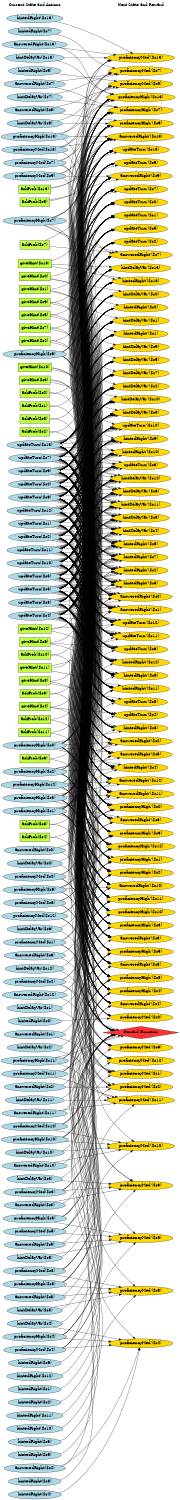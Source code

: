 digraph G {
	graph [bb="0,0,742.84,6264.4",
		fontname=Helvetica,
		fontsize=16,
		rankdir=LR,
		ranksep=2.00,
		ratio=auto,
		size="7.5,10"
	];
	node [fontsize=16,
		label="\N"
	];
	{
		graph [rank=same];
		"answeredRight($s13)"	[color=black,
			fillcolor=lightblue,
			height=0.51069,
			pos="141.42,6082.4",
			shape=ellipse,
			style=filled,
			width=3.7909];
		"hintDelayVar($s9)"	[color=black,
			fillcolor=lightblue,
			height=0.51069,
			pos="141.42,5752.4",
			shape=ellipse,
			style=filled,
			width=3.2213];
		"askProb($s11)"	[color=black,
			fillcolor=olivedrab1,
			height=0.5,
			pos="141.42,3202.4",
			shape=box,
			style=filled,
			width=1.8611];
		"proficiencyMed($s7)"	[color=black,
			fillcolor=lightblue,
			height=0.51069,
			pos="141.42,5587.4",
			shape=ellipse,
			style=filled,
			width=3.6337];
		"askProb($s12)"	[color=black,
			fillcolor=olivedrab1,
			height=0.5,
			pos="141.42,3256.4",
			shape=box,
			style=filled,
			width=1.8611];
		"answeredRight($s5)"	[color=black,
			fillcolor=lightblue,
			height=0.51069,
			pos="141.42,1063.4",
			shape=ellipse,
			style=filled,
			width=3.5748];
		"askProb($s1)"	[color=black,
			fillcolor=olivedrab1,
			height=0.5,
			pos="141.42,4565.4",
			shape=box,
			style=filled,
			width=1.7222];
		"proficiencyHigh($s5)"	[color=black,
			fillcolor=lightblue,
			height=0.51069,
			pos="141.42,1173.4",
			shape=ellipse,
			style=filled,
			width=3.7123];
		"askProb($s10)"	[color=black,
			fillcolor=olivedrab1,
			height=0.5,
			pos="141.42,3526.4",
			shape=box,
			style=filled,
			width=1.8611];
		"proficiencyMed($s8)"	[color=black,
			fillcolor=lightblue,
			height=0.51069,
			pos="141.42,953.38",
			shape=ellipse,
			style=filled,
			width=3.6337];
		"answeredRight($s4)"	[color=black,
			fillcolor=lightblue,
			height=0.51069,
			pos="141.42,128.38",
			shape=ellipse,
			style=filled,
			width=3.5748];
		"askProb($s0)"	[color=black,
			fillcolor=olivedrab1,
			height=0.5,
			pos="141.42,4619.4",
			shape=box,
			style=filled,
			width=1.7222];
		"proficiencyHigh($s4)"	[color=black,
			fillcolor=lightblue,
			height=0.51069,
			pos="141.42,678.38",
			shape=ellipse,
			style=filled,
			width=3.7123];
		"answeredRight($s12)"	[color=black,
			fillcolor=lightblue,
			height=0.51069,
			pos="141.42,2108.4",
			shape=ellipse,
			style=filled,
			width=3.7909];
		"giveHint($s0)"	[color=black,
			fillcolor=olivedrab1,
			height=0.5,
			pos="141.42,5105.4",
			shape=box,
			style=filled,
			width=1.7917];
		"askProb($s4)"	[color=black,
			fillcolor=olivedrab1,
			height=0.5,
			pos="141.42,2767.4",
			shape=box,
			style=filled,
			width=1.7222];
		"updateTurn($s8)"	[color=black,
			fillcolor=lightblue,
			height=0.51069,
			pos="141.42,3743.4",
			shape=ellipse,
			style=filled,
			width=3.0445];
		"hintDelayVar($s7)"	[color=black,
			fillcolor=lightblue,
			height=0.51069,
			pos="141.42,5862.4",
			shape=ellipse,
			style=filled,
			width=3.2213];
		"proficiencyMed($s5)"	[color=black,
			fillcolor=lightblue,
			height=0.51069,
			pos="141.42,1118.4",
			shape=ellipse,
			style=filled,
			width=3.6337];
		"updateTurn($s10)"	[color=black,
			fillcolor=lightblue,
			height=0.51069,
			pos="141.42,3908.4",
			shape=ellipse,
			style=filled,
			width=3.2409];
		"Current State and Actions"	[color=black,
			fillcolor=white,
			height=0.5,
			pos="141.42,6246.4",
			shape=plaintext,
			style=bold,
			width=3.2361];
		"answeredRight($s3)"	[color=black,
			fillcolor=lightblue,
			height=0.51069,
			pos="141.42,1228.4",
			shape=ellipse,
			style=filled,
			width=3.5748];
		"proficiencyHigh($s3)"	[color=black,
			fillcolor=lightblue,
			height=0.51069,
			pos="141.42,2930.4",
			shape=ellipse,
			style=filled,
			width=3.7123];
		"answeredRight($s11)"	[color=black,
			fillcolor=lightblue,
			height=0.51069,
			pos="141.42,1613.4",
			shape=ellipse,
			style=filled,
			width=3.7909];
		"askProb($s3)"	[color=black,
			fillcolor=olivedrab1,
			height=0.5,
			pos="141.42,3364.4",
			shape=box,
			style=filled,
			width=1.7222];
		"hintDelayVar($s8)"	[color=black,
			fillcolor=lightblue,
			height=0.51069,
			pos="141.42,788.38",
			shape=ellipse,
			style=filled,
			width=3.2213];
		"updateTurn($s9)"	[color=black,
			fillcolor=lightblue,
			height=0.51069,
			pos="141.42,4293.4",
			shape=ellipse,
			style=filled,
			width=3.0445];
		"proficiencyMed($s6)"	[color=black,
			fillcolor=lightblue,
			height=0.51069,
			pos="141.42,2493.4",
			shape=ellipse,
			style=filled,
			width=3.6337];
		"answeredRight($s2)"	[color=black,
			fillcolor=lightblue,
			height=0.51069,
			pos="141.42,1723.4",
			shape=ellipse,
			style=filled,
			width=3.5748];
		"askProb($s13)"	[color=black,
			fillcolor=olivedrab1,
			height=0.5,
			pos="141.42,5478.4",
			shape=box,
			style=filled,
			width=1.8611];
		"askProb($s2)"	[color=black,
			fillcolor=olivedrab1,
			height=0.5,
			pos="141.42,4457.4",
			shape=box,
			style=filled,
			width=1.7222];
		"proficiencyHigh($s2)"	[color=black,
			fillcolor=lightblue,
			height=0.51069,
			pos="141.42,3040.4",
			shape=ellipse,
			style=filled,
			width=3.7123];
		"answeredRight($s10)"	[color=black,
			fillcolor=lightblue,
			height=0.51069,
			pos="141.42,1393.4",
			shape=ellipse,
			style=filled,
			width=3.7909];
		"answeredRight($s1)"	[color=black,
			fillcolor=lightblue,
			height=0.51069,
			pos="141.42,1943.4",
			shape=ellipse,
			style=filled,
			width=3.5748];
		"proficiencyHigh($s13)"	[color=black,
			fillcolor=lightblue,
			height=0.51069,
			pos="141.42,5697.4",
			shape=ellipse,
			style=filled,
			width=3.9284];
		"hintedRight($s2)"	[color=black,
			fillcolor=lightblue,
			height=0.51069,
			pos="141.42,403.38",
			shape=ellipse,
			style=filled,
			width=3.0641];
		"hintDelayVar($s4)"	[color=black,
			fillcolor=lightblue,
			height=0.51069,
			pos="141.42,733.38",
			shape=ellipse,
			style=filled,
			width=3.2213];
		"proficiencyHigh($s9)"	[color=black,
			fillcolor=lightblue,
			height=0.51069,
			pos="141.42,4781.4",
			shape=ellipse,
			style=filled,
			width=3.7123];
		"giveHint($s10)"	[color=black,
			fillcolor=olivedrab1,
			height=0.5,
			pos="141.42,4727.4",
			shape=box,
			style=filled,
			width=1.9444];
		"hintDelayVar($s6)"	[color=black,
			fillcolor=lightblue,
			height=0.51069,
			pos="141.42,2383.4",
			shape=ellipse,
			style=filled,
			width=3.2213];
		"answeredRight($s0)"	[color=black,
			fillcolor=lightblue,
			height=0.51069,
			pos="141.42,2713.4",
			shape=ellipse,
			style=filled,
			width=3.5748];
		"giveHint($s9)"	[color=black,
			fillcolor=olivedrab1,
			height=0.5,
			pos="141.42,4997.4",
			shape=box,
			style=filled,
			width=1.7917];
		"hintDelayVar($s5)"	[color=black,
			fillcolor=lightblue,
			height=0.51069,
			pos="141.42,1008.4",
			shape=ellipse,
			style=filled,
			width=3.2213];
		"proficiencyHigh($s8)"	[color=black,
			fillcolor=lightblue,
			height=0.51069,
			pos="141.42,898.38",
			shape=ellipse,
			style=filled,
			width=3.7123];
		"giveHint($s11)"	[color=black,
			fillcolor=olivedrab1,
			height=0.5,
			pos="141.42,3472.4",
			shape=box,
			style=filled,
			width=1.9444];
		"proficiencyHigh($s12)"	[color=black,
			fillcolor=lightblue,
			height=0.51069,
			pos="141.42,2985.4",
			shape=ellipse,
			style=filled,
			width=3.9284];
		"hintedRight($s3)"	[color=black,
			fillcolor=lightblue,
			height=0.51069,
			pos="141.42,238.38",
			shape=ellipse,
			style=filled,
			width=3.0641];
		"proficiencyMed($s9)"	[color=black,
			fillcolor=lightblue,
			height=0.51069,
			pos="141.42,5532.4",
			shape=ellipse,
			style=filled,
			width=3.6337];
		"hintedRight($s0)"	[color=black,
			fillcolor=lightblue,
			height=0.51069,
			pos="141.42,1998.4",
			shape=ellipse,
			style=filled,
			width=3.0641];
		"proficiencyHigh($s7)"	[color=black,
			fillcolor=lightblue,
			height=0.51069,
			pos="141.42,5344.4",
			shape=ellipse,
			style=filled,
			width=3.7123];
		"hintDelayVar($s2)"	[color=black,
			fillcolor=lightblue,
			height=0.51069,
			pos="141.42,1888.4",
			shape=ellipse,
			style=filled,
			width=3.2213];
		"proficiencyHigh($s11)"	[color=black,
			fillcolor=lightblue,
			height=0.51069,
			pos="141.42,1833.4",
			shape=ellipse,
			style=filled,
			width=3.9284];
		"hintedRight($s1)"	[color=black,
			fillcolor=lightblue,
			height=0.51069,
			pos="141.42,458.38",
			shape=ellipse,
			style=filled,
			width=3.0641];
		"proficiencyHigh($s6)"	[color=black,
			fillcolor=lightblue,
			height=0.51069,
			pos="141.42,2548.4",
			shape=ellipse,
			style=filled,
			width=3.7123];
		"hintDelayVar($s3)"	[color=black,
			fillcolor=lightblue,
			height=0.51069,
			pos="141.42,1338.4",
			shape=ellipse,
			style=filled,
			width=3.2213];
		"proficiencyHigh($s10)"	[color=black,
			fillcolor=lightblue,
			height=0.51069,
			pos="141.42,1503.4",
			shape=ellipse,
			style=filled,
			width=3.9284];
		"giveHint($s6)"	[color=black,
			fillcolor=olivedrab1,
			height=0.5,
			pos="141.42,3580.4",
			shape=box,
			style=filled,
			width=1.7917];
		"updateTurn($s2)"	[color=black,
			fillcolor=lightblue,
			height=0.51069,
			pos="141.42,4018.4",
			shape=ellipse,
			style=filled,
			width=3.0445];
		"hintDelayVar($s0)"	[color=black,
			fillcolor=lightblue,
			height=0.51069,
			pos="141.42,2658.4",
			shape=ellipse,
			style=filled,
			width=3.2213];
		"hintedRight($s6)"	[color=black,
			fillcolor=lightblue,
			height=0.51069,
			pos="141.42,568.38",
			shape=ellipse,
			style=filled,
			width=3.0641];
		"hintedRight($s13)"	[color=black,
			fillcolor=lightblue,
			height=0.51069,
			pos="141.42,6192.4",
			shape=ellipse,
			style=filled,
			width=3.2802];
		"updateTurn($s3)"	[color=black,
			fillcolor=lightblue,
			height=0.51069,
			pos="141.42,3853.4",
			shape=ellipse,
			style=filled,
			width=3.0445];
		"askProb($s9)"	[color=black,
			fillcolor=olivedrab1,
			height=0.5,
			pos="141.42,5424.4",
			shape=box,
			style=filled,
			width=1.7222];
		"proficiencyMed($s0)"	[color=black,
			fillcolor=lightblue,
			height=0.51069,
			pos="141.42,2603.4",
			shape=ellipse,
			style=filled,
			width=3.6337];
		"giveHint($s5)"	[color=black,
			fillcolor=olivedrab1,
			height=0.5,
			pos="141.42,4943.4",
			shape=box,
			style=filled,
			width=1.7917];
		"hintedRight($s7)"	[color=black,
			fillcolor=lightblue,
			height=0.51069,
			pos="141.42,6137.4",
			shape=ellipse,
			style=filled,
			width=3.0641];
		"hintDelayVar($s1)"	[color=black,
			fillcolor=lightblue,
			height=0.51069,
			pos="141.42,2053.4",
			shape=ellipse,
			style=filled,
			width=3.2213];
		"giveHint($s8)"	[color=black,
			fillcolor=olivedrab1,
			height=0.5,
			pos="141.42,3418.4",
			shape=box,
			style=filled,
			width=1.7917];
		"updateTurn($s0)"	[color=black,
			fillcolor=lightblue,
			height=0.51069,
			pos="141.42,4238.4",
			shape=ellipse,
			style=filled,
			width=3.0445];
		"hintedRight($s11)"	[color=black,
			fillcolor=lightblue,
			height=0.51069,
			pos="141.42,348.38",
			shape=ellipse,
			style=filled,
			width=3.2802];
		"proficiencyMed($s10)"	[color=black,
			fillcolor=lightblue,
			height=0.51069,
			pos="141.42,1558.4",
			shape=ellipse,
			style=filled,
			width=3.8498];
		"giveHint($s12)"	[color=black,
			fillcolor=olivedrab1,
			height=0.5,
			pos="141.42,3634.4",
			shape=box,
			style=filled,
			width=1.9444];
		"hintedRight($s4)"	[color=black,
			fillcolor=lightblue,
			height=0.51069,
			pos="141.42,18.385",
			shape=ellipse,
			style=filled,
			width=3.0641];
		"giveHint($s7)"	[color=black,
			fillcolor=olivedrab1,
			height=0.5,
			pos="141.42,4889.4",
			shape=box,
			style=filled,
			width=1.7917];
		"updateTurn($s1)"	[color=black,
			fillcolor=lightblue,
			height=0.51069,
			pos="141.42,4073.4",
			shape=ellipse,
			style=filled,
			width=3.0445];
		"hintedRight($s5)"	[color=black,
			fillcolor=lightblue,
			height=0.51069,
			pos="141.42,183.38",
			shape=ellipse,
			style=filled,
			width=3.0641];
		"hintedRight($s12)"	[color=black,
			fillcolor=lightblue,
			height=0.51069,
			pos="141.42,513.38",
			shape=ellipse,
			style=filled,
			width=3.2802];
		"giveHint($s13)"	[color=black,
			fillcolor=olivedrab1,
			height=0.5,
			pos="141.42,5159.4",
			shape=box,
			style=filled,
			width=1.9444];
		"hintDelayVar($s11)"	[color=black,
			fillcolor=lightblue,
			height=0.51069,
			pos="141.42,1668.4",
			shape=ellipse,
			style=filled,
			width=3.4373];
		"updateTurn($s6)"	[color=black,
			fillcolor=lightblue,
			height=0.51069,
			pos="141.42,4183.4",
			shape=ellipse,
			style=filled,
			width=3.0445];
		"askProb($s6)"	[color=black,
			fillcolor=olivedrab1,
			height=0.5,
			pos="141.42,3094.4",
			shape=box,
			style=filled,
			width=1.7222];
		"updateTurn($s12)"	[color=black,
			fillcolor=lightblue,
			height=0.51069,
			pos="141.42,4128.4",
			shape=ellipse,
			style=filled,
			width=3.2409];
		"proficiencyMed($s3)"	[color=black,
			fillcolor=lightblue,
			height=0.51069,
			pos="141.42,1283.4",
			shape=ellipse,
			style=filled,
			width=3.6337];
		"giveHint($s2)"	[color=black,
			fillcolor=olivedrab1,
			height=0.5,
			pos="141.42,4835.4",
			shape=box,
			style=filled,
			width=1.7917];
		"proficiencyHigh($s1)"	[color=black,
			fillcolor=lightblue,
			height=0.51069,
			pos="141.42,2875.4",
			shape=ellipse,
			style=filled,
			width=3.7123];
		"proficiencyMed($s12)"	[color=black,
			fillcolor=lightblue,
			height=0.51069,
			pos="141.42,2438.4",
			shape=ellipse,
			style=filled,
			width=3.8498];
		"answeredRight($s9)"	[color=black,
			fillcolor=lightblue,
			height=0.51069,
			pos="141.42,5807.4",
			shape=ellipse,
			style=filled,
			width=3.5748];
		"hintDelayVar($s10)"	[color=black,
			fillcolor=lightblue,
			height=0.51069,
			pos="141.42,1448.4",
			shape=ellipse,
			style=filled,
			width=3.4373];
		"updateTurn($s7)"	[color=black,
			fillcolor=lightblue,
			height=0.51069,
			pos="141.42,4348.4",
			shape=ellipse,
			style=filled,
			width=3.0445];
		"askProb($s5)"	[color=black,
			fillcolor=olivedrab1,
			height=0.5,
			pos="141.42,4511.4",
			shape=box,
			style=filled,
			width=1.7222];
		"updateTurn($s11)"	[color=black,
			fillcolor=lightblue,
			height=0.51069,
			pos="141.42,3963.4",
			shape=ellipse,
			style=filled,
			width=3.2409];
		"proficiencyMed($s4)"	[color=black,
			fillcolor=lightblue,
			height=0.51069,
			pos="141.42,623.38",
			shape=ellipse,
			style=filled,
			width=3.6337];
		"giveHint($s1)"	[color=black,
			fillcolor=olivedrab1,
			height=0.5,
			pos="141.42,5051.4",
			shape=box,
			style=filled,
			width=1.7917];
		"proficiencyHigh($s0)"	[color=black,
			fillcolor=lightblue,
			height=0.51069,
			pos="141.42,3148.4",
			shape=ellipse,
			style=filled,
			width=3.7123];
		"hintedRight($s10)"	[color=black,
			fillcolor=lightblue,
			height=0.51069,
			pos="141.42,293.38",
			shape=ellipse,
			style=filled,
			width=3.2802];
		"answeredRight($s8)"	[color=black,
			fillcolor=lightblue,
			height=0.51069,
			pos="141.42,843.38",
			shape=ellipse,
			style=filled,
			width=3.5748];
		"proficiencyMed($s11)"	[color=black,
			fillcolor=lightblue,
			height=0.51069,
			pos="141.42,1778.4",
			shape=ellipse,
			style=filled,
			width=3.8498];
		"askProb($s8)"	[color=black,
			fillcolor=olivedrab1,
			height=0.5,
			pos="141.42,2821.4",
			shape=box,
			style=filled,
			width=1.7222];
		"updateTurn($s4)"	[color=black,
			fillcolor=lightblue,
			height=0.51069,
			pos="141.42,3688.4",
			shape=ellipse,
			style=filled,
			width=3.0445];
		"proficiencyMed($s1)"	[color=black,
			fillcolor=lightblue,
			height=0.51069,
			pos="141.42,2328.4",
			shape=ellipse,
			style=filled,
			width=3.6337];
		"hintDelayVar($s13)"	[color=black,
			fillcolor=lightblue,
			height=0.51069,
			pos="141.42,6027.4",
			shape=ellipse,
			style=filled,
			width=3.4373];
		"giveHint($s4)"	[color=black,
			fillcolor=olivedrab1,
			height=0.5,
			pos="141.42,3310.4",
			shape=box,
			style=filled,
			width=1.7917];
		"answeredRight($s7)"	[color=black,
			fillcolor=lightblue,
			height=0.51069,
			pos="141.42,5917.4",
			shape=ellipse,
			style=filled,
			width=3.5748];
		"hintedRight($s8)"	[color=black,
			fillcolor=lightblue,
			height=0.51069,
			pos="141.42,73.385",
			shape=ellipse,
			style=filled,
			width=3.0641];
		"askProb($s7)"	[color=black,
			fillcolor=olivedrab1,
			height=0.5,
			pos="141.42,5239.4",
			shape=box,
			style=filled,
			width=1.7222];
		"hintDelayVar($s12)"	[color=black,
			fillcolor=lightblue,
			height=0.51069,
			pos="141.42,2218.4",
			shape=ellipse,
			style=filled,
			width=3.4373];
		"updateTurn($s5)"	[color=black,
			fillcolor=lightblue,
			height=0.51069,
			pos="141.42,3798.4",
			shape=ellipse,
			style=filled,
			width=3.0445];
		"updateTurn($s13)"	[color=black,
			fillcolor=lightblue,
			height=0.51069,
			pos="141.42,4403.4",
			shape=ellipse,
			style=filled,
			width=3.2409];
		"proficiencyMed($s2)"	[color=black,
			fillcolor=lightblue,
			height=0.51069,
			pos="141.42,2163.4",
			shape=ellipse,
			style=filled,
			width=3.6337];
		"giveHint($s3)"	[color=black,
			fillcolor=olivedrab1,
			height=0.5,
			pos="141.42,4673.4",
			shape=box,
			style=filled,
			width=1.7917];
		"answeredRight($s6)"	[color=black,
			fillcolor=lightblue,
			height=0.51069,
			pos="141.42,2273.4",
			shape=ellipse,
			style=filled,
			width=3.5748];
		"hintedRight($s9)"	[color=black,
			fillcolor=lightblue,
			height=0.51069,
			pos="141.42,5972.4",
			shape=ellipse,
			style=filled,
			width=3.0641];
		"proficiencyMed($s13)"	[color=black,
			fillcolor=lightblue,
			height=0.51069,
			pos="141.42,5642.4",
			shape=ellipse,
			style=filled,
			width=3.8498];
	}
	{
		graph [rank=same];
		"hintedRight'($s0)"	[color=black,
			fillcolor=gold1,
			height=0.51069,
			pos="584.84,4982.4",
			shape=ellipse,
			style=filled,
			width=3.1623];
		"answeredRight'($s7)"	[color=black,
			fillcolor=gold1,
			height=0.51069,
			pos="584.84,5202.4",
			shape=ellipse,
			style=filled,
			width=3.673];
		"Next State and Reward"	[color=black,
			fillcolor=white,
			height=0.5,
			pos="584.84,6246.4",
			shape=plaintext,
			style=bold,
			width=2.9167];
		"hintDelayVar'($s9)"	[color=black,
			fillcolor=gold1,
			height=0.51069,
			pos="584.84,4817.4",
			shape=ellipse,
			style=filled,
			width=3.3195];
		"updateTurn'($s2)"	[color=black,
			fillcolor=gold1,
			height=0.51069,
			pos="584.84,5257.4",
			shape=ellipse,
			style=filled,
			width=3.1231];
		"answeredRight'($s8)"	[color=black,
			fillcolor=gold1,
			height=0.51069,
			pos="584.84,2232.4",
			shape=ellipse,
			style=filled,
			width=3.673];
		"answeredRight'($s9)"	[color=black,
			fillcolor=gold1,
			height=0.51069,
			pos="584.84,5532.4",
			shape=ellipse,
			style=filled,
			width=3.673];
		"updateTurn'($s3)"	[color=black,
			fillcolor=gold1,
			height=0.51069,
			pos="584.84,4322.4",
			shape=ellipse,
			style=filled,
			width=3.1231];
		"hintedRight'($s2)"	[color=black,
			fillcolor=gold1,
			height=0.51069,
			pos="584.84,3882.4",
			shape=ellipse,
			style=filled,
			width=3.1623];
		"answeredRight'($s5)"	[color=black,
			fillcolor=gold1,
			height=0.51069,
			pos="584.84,3112.4",
			shape=ellipse,
			style=filled,
			width=3.673];
		"updateTurn'($s4)"	[color=black,
			fillcolor=gold1,
			height=0.51069,
			pos="584.84,3277.4",
			shape=ellipse,
			style=filled,
			width=3.1231];
		"hintedRight'($s1)"	[color=black,
			fillcolor=gold1,
			height=0.51069,
			pos="584.84,4872.4",
			shape=ellipse,
			style=filled,
			width=3.1623];
		"answeredRight'($s6)"	[color=black,
			fillcolor=gold1,
			height=0.51069,
			pos="584.84,2837.4",
			shape=ellipse,
			style=filled,
			width=3.673];
		"updateTurn'($s5)"	[color=black,
			fillcolor=gold1,
			height=0.51069,
			pos="584.84,5312.4",
			shape=ellipse,
			style=filled,
			width=3.1231];
		"proficiencyHigh'($s11)"	[color=black,
			fillcolor=gold1,
			height=0.51069,
			pos="584.84,2507.4",
			shape=ellipse,
			style=filled,
			width=4.0069];
		"proficiencyMed'($s7)"	[color=black,
			fillcolor=gold1,
			height=0.51069,
			pos="584.84,5972.4",
			shape=ellipse,
			style=filled,
			width=3.732];
		"hintedRight'($s4)"	[color=black,
			fillcolor=gold1,
			height=0.51069,
			pos="584.84,3057.4",
			shape=ellipse,
			style=filled,
			width=3.1623];
		"hintDelayVar'($s5)"	[color=black,
			fillcolor=gold1,
			height=0.51069,
			pos="584.84,4762.4",
			shape=ellipse,
			style=filled,
			width=3.3195];
		"Reward Function"	[color=black,
			fillcolor=firebrick1,
			height=0.72222,
			pos="584.84,1950.4",
			shape=diamond,
			style=filled,
			width=4.3889];
		"updateTurn'($s6)"	[color=black,
			fillcolor=gold1,
			height=0.51069,
			pos="584.84,3552.4",
			shape=ellipse,
			style=filled,
			width=3.1231];
		"proficiencyMed'($s11)"	[color=black,
			fillcolor=gold1,
			height=0.51069,
			pos="584.84,1668.4",
			shape=ellipse,
			style=filled,
			width=3.9284];
		"hintedRight'($s3)"	[color=black,
			fillcolor=gold1,
			height=0.51069,
			pos="584.84,3827.4",
			shape=ellipse,
			style=filled,
			width=3.1623];
		"proficiencyHigh'($s12)"	[color=black,
			fillcolor=gold1,
			height=0.51069,
			pos="584.84,2727.4",
			shape=ellipse,
			style=filled,
			width=4.0069];
		"proficiencyMed'($s8)"	[color=black,
			fillcolor=gold1,
			height=0.51069,
			pos="584.84,871.38",
			shape=ellipse,
			style=filled,
			width=3.732];
		"proficiencyHigh'($s1)"	[color=black,
			fillcolor=gold1,
			height=0.51069,
			pos="584.84,2672.4",
			shape=ellipse,
			style=filled,
			width=3.8105];
		"hintDelayVar'($s6)"	[color=black,
			fillcolor=gold1,
			height=0.51069,
			pos="584.84,4212.4",
			shape=ellipse,
			style=filled,
			width=3.3195];
		"proficiencyHigh'($s0)"	[color=black,
			fillcolor=gold1,
			height=0.51069,
			pos="584.84,2892.4",
			shape=ellipse,
			style=filled,
			width=3.8105];
		"updateTurn'($s7)"	[color=black,
			fillcolor=gold1,
			height=0.51069,
			pos="584.84,5477.4",
			shape=ellipse,
			style=filled,
			width=3.1231];
		"proficiencyMed'($s10)"	[color=black,
			fillcolor=gold1,
			height=0.51069,
			pos="584.84,1476.4",
			shape=ellipse,
			style=filled,
			width=3.9284];
		"proficiencyHigh'($s13)"	[color=black,
			fillcolor=gold1,
			height=0.51069,
			pos="584.84,5862.4",
			shape=ellipse,
			style=filled,
			width=4.0069];
		"hintedRight'($s6)"	[color=black,
			fillcolor=gold1,
			height=0.51069,
			pos="584.84,3442.4",
			shape=ellipse,
			style=filled,
			width=3.1623];
		"proficiencyMed'($s9)"	[color=black,
			fillcolor=gold1,
			height=0.51069,
			pos="584.84,5917.4",
			shape=ellipse,
			style=filled,
			width=3.732];
		"hintDelayVar'($s10)"	[color=black,
			fillcolor=gold1,
			height=0.51069,
			pos="584.84,4597.4",
			shape=ellipse,
			style=filled,
			width=3.5159];
		"hintDelayVar'($s7)"	[color=black,
			fillcolor=gold1,
			height=0.51069,
			pos="584.84,4707.4",
			shape=ellipse,
			style=filled,
			width=3.3195];
		"updateTurn'($s10)"	[color=black,
			fillcolor=gold1,
			height=0.51069,
			pos="584.84,4487.4",
			shape=ellipse,
			style=filled,
			width=3.3391];
		"updateTurn'($s8)"	[color=black,
			fillcolor=gold1,
			height=0.51069,
			pos="584.84,3332.4",
			shape=ellipse,
			style=filled,
			width=3.1231];
		"proficiencyMed'($s13)"	[color=black,
			fillcolor=gold1,
			height=0.51069,
			pos="584.84,6027.4",
			shape=ellipse,
			style=filled,
			width=3.9284];
		"hintedRight'($s5)"	[color=black,
			fillcolor=gold1,
			height=0.51069,
			pos="584.84,3992.4",
			shape=ellipse,
			style=filled,
			width=3.1623];
		"hintDelayVar'($s11)"	[color=black,
			fillcolor=gold1,
			height=0.51069,
			pos="584.84,4157.4",
			shape=ellipse,
			style=filled,
			width=3.5159];
		"hintDelayVar'($s8)"	[color=black,
			fillcolor=gold1,
			height=0.51069,
			pos="584.84,4102.4",
			shape=ellipse,
			style=filled,
			width=3.3195];
		"updateTurn'($s11)"	[color=black,
			fillcolor=gold1,
			height=0.51069,
			pos="584.84,3607.4",
			shape=ellipse,
			style=filled,
			width=3.3391];
		"updateTurn'($s9)"	[color=black,
			fillcolor=gold1,
			height=0.51069,
			pos="584.84,5587.4",
			shape=ellipse,
			style=filled,
			width=3.1231];
		"proficiencyMed'($s12)"	[color=black,
			fillcolor=gold1,
			height=0.51069,
			pos="584.84,1833.4",
			shape=ellipse,
			style=filled,
			width=3.9284];
		"proficiencyMed'($s3)"	[color=black,
			fillcolor=gold1,
			height=0.51069,
			pos="584.84,1311.4",
			shape=ellipse,
			style=filled,
			width=3.732];
		"answeredRight'($s12)"	[color=black,
			fillcolor=gold1,
			height=0.51069,
			pos="584.84,3002.4",
			shape=ellipse,
			style=filled,
			width=3.8694];
		"proficiencyHigh'($s4)"	[color=black,
			fillcolor=gold1,
			height=0.51069,
			pos="584.84,2122.4",
			shape=ellipse,
			style=filled,
			width=3.8105];
		"hintedRight'($s8)"	[color=black,
			fillcolor=gold1,
			height=0.51069,
			pos="584.84,3222.4",
			shape=ellipse,
			style=filled,
			width=3.1623];
		"hintDelayVar'($s12)"	[color=black,
			fillcolor=gold1,
			height=0.51069,
			pos="584.84,4267.4",
			shape=ellipse,
			style=filled,
			width=3.5159];
		"hintDelayVar'($s1)"	[color=black,
			fillcolor=gold1,
			height=0.51069,
			pos="584.84,4927.4",
			shape=ellipse,
			style=filled,
			width=3.3195];
		"updateTurn'($s12)"	[color=black,
			fillcolor=gold1,
			height=0.51069,
			pos="584.84,3662.4",
			shape=ellipse,
			style=filled,
			width=3.3391];
		"proficiencyMed'($s4)"	[color=black,
			fillcolor=gold1,
			height=0.51069,
			pos="584.84,651.38",
			shape=ellipse,
			style=filled,
			width=3.732];
		"hintedRight'($s7)"	[color=black,
			fillcolor=gold1,
			height=0.51069,
			pos="584.84,3937.4",
			shape=ellipse,
			style=filled,
			width=3.1623];
		"answeredRight'($s0)"	[color=black,
			fillcolor=gold1,
			height=0.51069,
			pos="584.84,3772.4",
			shape=ellipse,
			style=filled,
			width=3.673];
		"answeredRight'($s13)"	[color=black,
			fillcolor=gold1,
			height=0.51069,
			pos="584.84,5697.4",
			shape=ellipse,
			style=filled,
			width=3.8694];
		"hintDelayVar'($s13)"	[color=black,
			fillcolor=gold1,
			height=0.51069,
			pos="584.84,5147.4",
			shape=ellipse,
			style=filled,
			width=3.5159];
		"proficiencyHigh'($s5)"	[color=black,
			fillcolor=gold1,
			height=0.51069,
			pos="584.84,2287.4",
			shape=ellipse,
			style=filled,
			width=3.8105];
		"hintDelayVar'($s2)"	[color=black,
			fillcolor=gold1,
			height=0.51069,
			pos="584.84,4652.4",
			shape=ellipse,
			style=filled,
			width=3.3195];
		"updateTurn'($s13)"	[color=black,
			fillcolor=gold1,
			height=0.51069,
			pos="584.84,5642.4",
			shape=ellipse,
			style=filled,
			width=3.3391];
		"hintedRight'($s10)"	[color=black,
			fillcolor=gold1,
			height=0.51069,
			pos="584.84,4377.4",
			shape=ellipse,
			style=filled,
			width=3.3588];
		"proficiencyMed'($s5)"	[color=black,
			fillcolor=gold1,
			height=0.51069,
			pos="584.84,1091.4",
			shape=ellipse,
			style=filled,
			width=3.732];
		"proficiencyHigh'($s2)"	[color=black,
			fillcolor=gold1,
			height=0.51069,
			pos="584.84,2617.4",
			shape=ellipse,
			style=filled,
			width=3.8105];
		"hintDelayVar'($s3)"	[color=black,
			fillcolor=gold1,
			height=0.51069,
			pos="584.84,4542.4",
			shape=ellipse,
			style=filled,
			width=3.3195];
		"proficiencyHigh'($s10)"	[color=black,
			fillcolor=gold1,
			height=0.51069,
			pos="584.84,2452.4",
			shape=ellipse,
			style=filled,
			width=4.0069];
		"proficiencyMed'($s6)"	[color=black,
			fillcolor=gold1,
			height=0.51069,
			pos="584.84,1888.4",
			shape=ellipse,
			style=filled,
			width=3.732];
		"hintedRight'($s9)"	[color=black,
			fillcolor=gold1,
			height=0.51069,
			pos="584.84,4432.4",
			shape=ellipse,
			style=filled,
			width=3.1623];
		"proficiencyHigh'($s3)"	[color=black,
			fillcolor=gold1,
			height=0.51069,
			pos="584.84,2397.4",
			shape=ellipse,
			style=filled,
			width=3.8105];
		"hintDelayVar'($s4)"	[color=black,
			fillcolor=gold1,
			height=0.51069,
			pos="584.84,4047.4",
			shape=ellipse,
			style=filled,
			width=3.3195];
		"answeredRight'($s3)"	[color=black,
			fillcolor=gold1,
			height=0.51069,
			pos="584.84,2342.4",
			shape=ellipse,
			style=filled,
			width=3.673];
		"proficiencyHigh'($s8)"	[color=black,
			fillcolor=gold1,
			height=0.51069,
			pos="584.84,2177.4",
			shape=ellipse,
			style=filled,
			width=3.8105];
		"hintedRight'($s13)"	[color=black,
			fillcolor=gold1,
			height=0.51069,
			pos="584.84,5092.4",
			shape=ellipse,
			style=filled,
			width=3.3588];
		"proficiencyHigh'($s9)"	[color=black,
			fillcolor=gold1,
			height=0.51069,
			pos="584.84,5752.4",
			shape=ellipse,
			style=filled,
			width=3.8105];
		"answeredRight'($s4)"	[color=black,
			fillcolor=gold1,
			height=0.51069,
			pos="584.84,2067.4",
			shape=ellipse,
			style=filled,
			width=3.673];
		"proficiencyMed'($s1)"	[color=black,
			fillcolor=gold1,
			height=0.51069,
			pos="584.84,1778.4",
			shape=ellipse,
			style=filled,
			width=3.732];
		"answeredRight'($s1)"	[color=black,
			fillcolor=gold1,
			height=0.51069,
			pos="584.84,3717.4",
			shape=ellipse,
			style=filled,
			width=3.673];
		"answeredRight'($s10)"	[color=black,
			fillcolor=gold1,
			height=0.51069,
			pos="584.84,2562.4",
			shape=ellipse,
			style=filled,
			width=3.8694];
		"proficiencyHigh'($s6)"	[color=black,
			fillcolor=gold1,
			height=0.51069,
			pos="584.84,2782.4",
			shape=ellipse,
			style=filled,
			width=3.8105];
		"hintedRight'($s11)"	[color=black,
			fillcolor=gold1,
			height=0.51069,
			pos="584.84,3387.4",
			shape=ellipse,
			style=filled,
			width=3.3588];
		"proficiencyMed'($s0)"	[color=black,
			fillcolor=gold1,
			height=0.51069,
			pos="584.84,2012.4",
			shape=ellipse,
			style=filled,
			width=3.732];
		"updateTurn'($s0)"	[color=black,
			fillcolor=gold1,
			height=0.51069,
			pos="584.84,5422.4",
			shape=ellipse,
			style=filled,
			width=3.1231];
		"proficiencyMed'($s2)"	[color=black,
			fillcolor=gold1,
			height=0.51069,
			pos="584.84,1723.4",
			shape=ellipse,
			style=filled,
			width=3.732];
		"hintDelayVar'($s0)"	[color=black,
			fillcolor=gold1,
			height=0.51069,
			pos="584.84,5037.4",
			shape=ellipse,
			style=filled,
			width=3.3195];
		"answeredRight'($s2)"	[color=black,
			fillcolor=gold1,
			height=0.51069,
			pos="584.84,3167.4",
			shape=ellipse,
			style=filled,
			width=3.673];
		"answeredRight'($s11)"	[color=black,
			fillcolor=gold1,
			height=0.51069,
			pos="584.84,2947.4",
			shape=ellipse,
			style=filled,
			width=3.8694];
		"proficiencyHigh'($s7)"	[color=black,
			fillcolor=gold1,
			height=0.51069,
			pos="584.84,5807.4",
			shape=ellipse,
			style=filled,
			width=3.8105];
		"hintedRight'($s12)"	[color=black,
			fillcolor=gold1,
			height=0.51069,
			pos="584.84,3497.4",
			shape=ellipse,
			style=filled,
			width=3.3588];
		"updateTurn'($s1)"	[color=black,
			fillcolor=gold1,
			height=0.51069,
			pos="584.84,5367.4",
			shape=ellipse,
			style=filled,
			width=3.1231];
	}
	"answeredRight($s13)" -> "proficiencyHigh'($s13)"	[color=black,
		pos="e,469.18,5873.5 244.65,6070.2 258.01,6066.3 271.11,6061.2 282.84,6054.4 366.85,6005.9 342.35,5938 426.84,5890.4 437.02,5884.6 448.1,\
5880 459.52,5876.3",
		style=solid];
	"answeredRight($s13)" -> "proficiencyMed'($s13)"	[color=black,
		pos="e,482.04,6040.1 242.31,6069.9 310.55,6061.4 401.06,6050.2 471.76,6041.4",
		style=solid];
	"hintDelayVar($s9)" -> "proficiencyMed'($s9)"	[color=black,
		pos="e,479.6,5905.9 231.95,5764 249.28,5767.9 266.97,5773.3 282.84,5780.4 356.06,5813.3 353.3,5857.2 426.84,5889.4 440.24,5895.2 454.79,\
5899.9 469.45,5903.5",
		style=solid];
	"hintDelayVar($s9)" -> "proficiencyHigh'($s9)"	[color=black,
		pos="e,447.39,5752.4 257.54,5752.4 312.47,5752.4 378.83,5752.4 437.32,5752.4",
		style=solid];
	"askProb($s11)" -> "updateTurn'($s11)"	[color=black,
		pos="e,470.61,3601.4 208.5,3202.1 234.11,3205 262.18,3212.5 282.84,3229.4 413.08,3335.8 295.89,3473.8 426.84,3579.4 436.98,3587.6 448.68,\
3593.7 461.05,3598.2",
		style=solid];
	"askProb($s11)" -> "answeredRight'($s11)"	[color=black,
		pos="e,468.08,2957.4 208.42,3199.9 233.3,3196.5 260.87,3189.4 282.84,3175.4 375.15,3116.4 334.14,3033.7 426.84,2975.4 436.54,2969.3 447.2,\
2964.4 458.27,2960.6",
		style=solid];
	"proficiencyMed($s7)" -> "answeredRight'($s7)"	[color=black,
		pos="e,465.19,5210.4 250.41,5577.2 262.13,5572.9 273.26,5567.1 282.84,5559.4 407.2,5459.3 301.47,5329.2 426.84,5230.4 435.5,5223.6 445.26,\
5218.2 455.58,5214",
		style=solid];
	"proficiencyMed($s7)" -> "proficiencyMed'($s7)"	[color=black,
		pos="e,464.39,5964.1 250.41,5597.6 262.13,5601.9 273.26,5607.7 282.84,5615.4 407.2,5715.4 301.47,5845.6 426.84,5944.4 435.33,5951.1 444.89,\
5956.4 454.98,5960.6",
		style=solid];
	"proficiencyMed($s7)" -> "Reward Function"	[pos="e,468.74,1957.5 257.2,5578.7 266.93,5574 275.74,5567.7 282.84,5559.4 541.04,5257.2 172.07,2290.4 426.84,1985.4 435.7,1974.8 447,\
1967 459.47,1961.3"];
	"proficiencyMed($s7)" -> "proficiencyHigh'($s7)"	[color=black,
		pos="e,471.65,5797 243.18,5599.1 257.04,5603.1 270.68,5608.4 282.84,5615.4 366.85,5663.9 342.35,5731.7 426.84,5779.4 437.69,5785.5 449.57,\
5790.3 461.79,5794.1",
		style=solid];
	"askProb($s12)" -> "answeredRight'($s12)"	[color=black,
		pos="e,468.1,3012.4 208.76,3253.9 233.55,3250.4 260.96,3243.3 282.84,3229.4 374.92,3170.7 334.37,3088.4 426.84,3030.4 436.55,3024.3 447.22,\
3019.4 458.28,3015.6",
		style=solid];
	"askProb($s12)" -> "updateTurn'($s12)"	[color=black,
		pos="e,470.6,3656.4 208.5,3256 234.12,3259 262.19,3266.5 282.84,3283.4 413.35,3390.2 295.62,3528.5 426.84,3634.4 436.97,3642.6 448.68,\
3648.7 461.04,3653.2",
		style=solid];
	"answeredRight($s5)" -> "proficiencyHigh'($s5)"	[color=black,
		pos="e,457.53,2280.3 255.16,1072.1 265.54,1076.7 275.06,1083 282.84,1091.4 638.73,1474.7 67.082,1879.7 426.84,2259.4 433.14,2266 440.43,\
2271.4 448.34,2275.8",
		style=solid];
	"answeredRight($s5)" -> "proficiencyMed'($s5)"	[color=black,
		pos="e,462.54,1083.7 259.27,1070.8 318.67,1074.6 391.07,1079.2 452.41,1083",
		style=solid];
	"askProb($s1)" -> "answeredRight'($s1)"	[color=black,
		pos="e,460.74,3723.9 203.59,4568.4 231.32,4566.4 262.41,4559 282.84,4538.4 534.82,4283.8 173.15,3998.3 426.84,3745.4 434.05,3738.2 442.42,\
3732.5 451.48,3728",
		style=solid];
	"askProb($s1)" -> "updateTurn'($s1)"	[color=black,
		pos="e,473.07,5364.9 203.49,4562.5 231.2,4564.4 262.3,4571.9 282.84,4592.4 521.98,4831.4 186.1,5102 426.84,5339.4 437.17,5349.6 449.85,\
5356.8 463.49,5361.8",
		style=solid];
	"proficiencyHigh($s5)" -> "answeredRight'($s5)"	[color=black,
		pos="e,458.99,3106.5 257.56,1182.7 267.08,1187.3 275.75,1193.4 282.84,1201.4 561.19,1515.5 145.32,2773.2 426.84,3084.4 433.46,3091.7 \
441.27,3097.5 449.83,3102.1",
		style=solid];
	"proficiencyHigh($s5)" -> "Reward Function"	[pos="e,473.28,1942.7 255.55,1183.1 265.66,1187.6 275.01,1193.6 282.84,1201.4 512,1430 200.28,1684.2 426.84,1915.4 437.16,1925.9 449.91,\
1933.6 463.64,1939.1"];
	"proficiencyHigh($s5)" -> "proficiencyHigh'($s5)"	[color=black,
		pos="e,458.03,2280.3 256.41,1182.8 266.28,1187.4 275.35,1193.4 282.84,1201.4 607.92,1547.1 98.265,1917 426.84,2259.4 433.32,2266.1 440.82,\
2271.6 448.96,2276",
		style=solid];
	"proficiencyHigh($s5)" -> "proficiencyMed'($s5)"	[color=black,
		pos="e,504.31,1106.2 221.85,1158.6 298.5,1144.4 414.36,1122.9 494.26,1108",
		style=solid];
	"askProb($s10)" -> "updateTurn'($s10)"	[color=black,
		pos="e,467.16,4483.5 208.45,3523.5 234.99,3526 263.76,3533.7 282.84,3553.4 566.45,3846.3 141.27,4168.4 426.84,4459.4 435.64,4468.4 446.25,\
4475 457.76,4479.9",
		style=solid];
	"askProb($s10)" -> "answeredRight'($s10)"	[color=black,
		pos="e,457.47,2570 208.45,3529.2 235,3526.8 263.77,3519.1 282.84,3499.4 567.29,3205.4 140.43,2882.4 426.84,2590.4 433.18,2583.9 440.46,\
2578.7 448.34,2574.4",
		style=solid];
	"proficiencyMed($s8)" -> "answeredRight'($s8)"	[color=black,
		pos="e,459.76,2226.3 255.89,962.34 265.99,966.97 275.25,973.17 282.84,981.38 654.14,1383.5 51.476,1806.1 426.84,2204.4 433.68,2211.6 \
441.7,2217.4 450.43,2222",
		style=solid];
	"proficiencyMed($s8)" -> "Reward Function"	[pos="e,471.98,1942.9 255.25,962.47 265.55,967.06 275.02,973.21 282.84,981.38 573.26,1284.8 139.86,1608.7 426.84,1915.4 436.76,1926 449.13,\
1933.7 462.55,1939.3"];
	"proficiencyMed($s8)" -> "proficiencyMed'($s8)"	[color=black,
		pos="e,504.4,886.14 221.08,938.77 297.74,924.53 414.15,902.91 494.32,888.02",
		style=solid];
	"proficiencyMed($s8)" -> "proficiencyHigh'($s8)"	[color=black,
		pos="e,457.53,2170.3 255.84,962.39 265.96,967.01 275.23,973.19 282.84,981.38 638.73,1364.7 67.082,1769.7 426.84,2149.4 433.14,2156 440.43,\
2161.4 448.34,2165.8",
		style=solid];
	"answeredRight($s4)" -> "proficiencyHigh'($s4)"	[color=black,
		pos="e,456.7,2115.5 255.91,136.86 266.08,141.57 275.35,147.91 282.84,156.38 568.92,479.89 137.49,1773.8 426.84,2094.4 432.84,2101 439.83,\
2106.4 447.47,2110.8",
		style=solid];
	"answeredRight($s4)" -> "proficiencyMed'($s4)"	[color=black,
		pos="e,578.57,632.8 246.92,139.03 259.71,143.2 272.05,148.83 282.84,156.38 457.26,278.46 549.03,537.08 575.58,622.98",
		style=solid];
	"askProb($s0)" -> "answeredRight'($s0)"	[color=black,
		pos="e,460.74,3778.9 203.59,4622.4 231.32,4620.4 262.41,4613 282.84,4592.4 534.54,4338.1 173.44,4052.9 426.84,3800.4 434.05,3793.2 442.42,\
3787.5 451.48,3783",
		style=solid];
	"askProb($s0)" -> "updateTurn'($s0)"	[color=black,
		pos="e,473.06,5419.9 203.49,4616.5 231.21,4618.4 262.3,4625.8 282.84,4646.4 522.26,4885.7 185.82,5156.6 426.84,5394.4 437.17,5404.6 449.85,\
5411.8 463.49,5416.8",
		style=solid];
	"proficiencyHigh($s4)" -> "Reward Function"	[pos="e,470.8,1943 256.88,687.82 266.6,692.4 275.5,698.45 282.84,706.38 650.22,1103.7 63.967,1514 426.84,1915.4 436.34,1925.9 448.23,1933.6 \
461.19,1939.2"];
	"proficiencyHigh($s4)" -> "proficiencyHigh'($s4)"	[color=black,
		pos="e,457.35,2115.4 257.01,687.71 266.7,692.3 275.56,698.39 282.84,706.38 700.43,1164.9 4.6161,1640.1 426.84,2094.4 433.07,2101.1 440.31,\
2106.5 448.2,2110.9",
		style=solid];
	"proficiencyHigh($s4)" -> "proficiencyMed'($s4)"	[color=black,
		pos="e,461.91,658.84 263.92,670.95 322.18,667.39 392.09,663.11 451.68,659.47",
		style=solid];
	"proficiencyHigh($s4)" -> "answeredRight'($s4)"	[color=black,
		pos="e,459.67,2061.4 256.97,687.74 266.67,692.33 275.54,698.41 282.84,706.38 684.99,1146.1 20.242,1603.8 426.84,2039.4 433.64,2046.7 \
441.64,2052.5 450.35,2057",
		style=solid];
	"answeredRight($s12)" -> "proficiencyHigh'($s12)"	[color=black,
		pos="e,457.53,2718.6 255.15,2118.6 265.33,2123 274.81,2128.8 282.84,2136.4 470.3,2314.1 237.59,2523.6 426.84,2699.4 433.26,2705.3 440.49,\
2710.3 448.22,2714.3",
		style=solid];
	"answeredRight($s12)" -> "proficiencyMed'($s12)"	[color=black,
		pos="e,466.14,1843.4 248.12,2096.9 260.43,2092.8 272.33,2087.5 282.84,2080.4 379.44,2015.3 329.58,1925.5 426.84,1861.4 435.96,1855.4 \
445.99,1850.6 456.44,1846.7",
		style=solid];
	"giveHint($s0)" -> "hintedRight'($s0)"	[color=black,
		pos="e,495.65,4993.9 206.19,5096.6 230.52,5092.4 258.3,5086.4 282.84,5078.4 350.12,5056.4 359.41,5031.9 426.84,5010.4 445.57,5004.4 465.99,\
4999.6 485.72,4995.8",
		style=solid];
	"giveHint($s0)" -> "updateTurn'($s0)"	[color=black,
		pos="e,477.71,5416.7 206.15,5106.1 232,5109.1 260.86,5116.4 282.84,5132.4 390.28,5210.6 318.88,5316.9 426.84,5394.4 439.11,5403.2 453.28,\
5409.5 467.99,5414",
		style=solid];
	"giveHint($s0)" -> "hintDelayVar'($s0)"	[color=black,
		pos="e,499.76,5050.3 206.14,5095.6 280.55,5084.1 404.32,5065 489.79,5051.9",
		style=solid];
	"askProb($s4)" -> "updateTurn'($s4)"	[color=black,
		pos="e,474.65,3273.7 203.53,2765.6 230.75,2768 261.42,2775.3 282.84,2794.4 441.31,2935.4 267.43,3109.5 426.84,3249.4 437.83,3259 450.97,\
3265.9 464.9,3270.7",
		style=solid];
	"askProb($s4)" -> "answeredRight'($s4)"	[color=black,
		pos="e,461.5,2074.1 203.58,2770 231.15,2767.9 262.09,2760.5 282.84,2740.4 493.6,2535.8 214.71,2298.5 426.84,2095.4 434.27,2088.3 442.84,\
2082.6 452.07,2078.2",
		style=solid];
	"updateTurn($s8)" -> "hintedRight'($s0)"	[color=black,
		pos="e,471.53,4980.4 246.54,3748.6 260.26,3753.5 272.96,3760.7 282.84,3771.4 642.93,4159.8 62.826,4569.6 426.84,4954.4 436.57,4964.7 \
448.66,4972 461.8,4977",
		style=solid];
	"updateTurn($s8)" -> "answeredRight'($s7)"	[color=black,
		pos="e,459.62,5196.4 247.07,3748.6 260.63,3753.4 273.14,3760.7 282.84,3771.4 704.64,4235.1 0.35348,4715 426.84,5174.4 433.62,5181.7 441.6,\
5187.5 450.31,5192.1",
		style=solid];
	"updateTurn($s8)" -> "hintDelayVar'($s9)"	[color=black,
		pos="e,467.38,4813.8 246.36,3748.8 260.1,3753.6 272.85,3760.8 282.84,3771.4 596.73,4103.5 109.59,4460.5 426.84,4789.4 435.64,4798.5 446.31,\
4805.3 457.9,4810.2",
		style=solid];
	"updateTurn($s8)" -> "updateTurn'($s2)"	[color=black,
		pos="e,472.47,5255.9 247.11,3748.6 260.66,3753.4 273.16,3760.7 282.84,3771.4 501.46,4012.6 205.78,4990.4 426.84,5229.4 436.77,5240.1 \
449.28,5247.6 462.89,5252.8",
		style=solid];
	"updateTurn($s8)" -> "answeredRight'($s8)"	[color=black,
		pos="e,459.59,2238.3 247.11,3738.2 260.66,3733.3 273.16,3726.1 282.84,3715.4 501.04,3474.6 206.21,2498.9 426.84,2260.4 433.61,2253.1 \
441.58,2247.3 450.28,2242.7",
		style=solid];
	"updateTurn($s8)" -> "answeredRight'($s9)"	[color=black,
		pos="e,459.05,5526.4 247.26,3748.4 260.79,3753.3 273.24,3760.6 282.84,3771.4 540.1,4059.8 166.67,5218.6 426.84,5504.4 433.48,5511.7 441.32,\
5517.5 449.88,5522.1",
		style=solid];
	"updateTurn($s8)" -> "updateTurn'($s3)"	[color=black,
		pos="e,473.87,4319 244.47,3749.7 258.63,3754.4 272.02,3761.3 282.84,3771.4 459.34,3935.6 248.69,4131.9 426.84,4294.4 437.56,4304.2 450.48,\
4311.1 464.23,4316",
		style=solid];
	"updateTurn($s8)" -> "hintedRight'($s2)"	[color=black,
		pos="e,492.35,3871.6 225.36,3755.3 244.57,3759.3 264.69,3764.6 282.84,3771.4 351.98,3797.4 357.44,3829.1 426.84,3854.4 444.37,3860.8 \
463.55,3865.7 482.3,3869.6",
		style=solid];
	"updateTurn($s8)" -> "answeredRight'($s5)"	[color=black,
		pos="e,462.13,3119.2 245.04,3737.1 259.04,3732.4 272.22,3725.5 282.84,3715.4 473.6,3533.7 234.25,3320.1 426.84,3140.4 434.51,3133.2 443.35,\
3127.6 452.84,3123.1",
		style=solid];
	"updateTurn($s8)" -> "updateTurn'($s4)"	[color=black,
		pos="e,474.96,3281.4 243.51,3736.5 257.88,3731.9 271.58,3725.2 282.84,3715.4 428.69,3588.8 279.72,3430.5 426.84,3305.4 437.98,3295.9 \
451.21,3289.2 465.18,3284.4",
		style=solid];
	"updateTurn($s8)" -> "hintedRight'($s1)"	[color=black,
		pos="e,471.66,4870.2 246.43,3748.7 260.15,3753.6 272.89,3760.8 282.84,3771.4 612.12,4122.2 94.016,4496.9 426.84,4844.4 436.63,4854.6 \
448.76,4861.9 461.92,4866.9",
		style=solid];
	"updateTurn($s8)" -> "answeredRight'($s6)"	[color=black,
		pos="e,460.63,2843.8 246.1,3737.7 259.88,3732.9 272.71,3725.8 282.84,3715.4 549.82,3440.5 157.08,3137.5 426.84,2865.4 434.01,2858.2 442.35,\
2852.4 451.38,2847.9",
		style=solid];
	"updateTurn($s8)" -> "updateTurn'($s5)"	[color=black,
		pos="e,472.43,5311 247.14,3748.5 260.69,3753.4 273.18,3760.7 282.84,3771.4 509.19,4022.1 197.96,5036 426.84,5284.4 436.75,5295.1 449.25,\
5302.6 462.86,5307.8",
		style=solid];
	"updateTurn($s8)" -> "proficiencyHigh'($s11)"	[color=black,
		pos="e,455.26,2515.5 246.54,3738.1 260.25,3733.3 272.95,3726 282.84,3715.4 642.09,3328 63.678,2919.1 426.84,2535.4 432.53,2529.4 439.03,\
2524.4 446.07,2520.3",
		style=solid];
	"updateTurn($s8)" -> "hintedRight'($s4)"	[color=black,
		pos="e,472.62,3060.5 245.23,3737.3 259.2,3732.6 272.33,3725.6 282.84,3715.4 488.75,3515.1 218.91,3283.5 426.84,3085.4 437.08,3075.6 449.49,\
3068.6 462.79,3063.7",
		style=solid];
	"updateTurn($s8)" -> "hintDelayVar'($s5)"	[color=black,
		pos="e,467.46,4758.7 246.28,3748.9 260.03,3753.7 272.81,3760.9 282.84,3771.4 581.36,4084.7 125.16,4424.1 426.84,4734.4 435.68,4743.5 \
446.37,4750.2 457.97,4755.1",
		style=solid];
	"updateTurn($s8)" -> "updateTurn'($s6)"	[color=black,
		pos="e,485.14,3561.1 232.58,3733.1 249.86,3729 267.37,3723.3 282.84,3715.4 360.86,3675.3 348.42,3619.7 426.84,3580.4 441.84,3572.9 458.54,\
3567.3 475.29,3563.3",
		style=solid];
	"updateTurn($s8)" -> "hintedRight'($s3)"	[color=black,
		pos="e,506.73,3813.9 212.77,3757.4 283.2,3771.4 386.72,3791.9 426.84,3799.4 449.48,3803.6 473.98,3808.1 496.75,3812.1",
		style=solid];
	"updateTurn($s8)" -> "proficiencyHigh'($s12)"	[color=black,
		pos="e,455.51,2735.7 246.28,3737.9 260.03,3733.1 272.81,3725.9 282.84,3715.4 580.52,3403.1 126.01,3064.6 426.84,2755.4 432.61,2749.5 \
439.17,2744.5 446.26,2740.4",
		style=solid];
	"updateTurn($s8)" -> "proficiencyMed'($s8)"	[color=black,
		pos="e,561.83,889.72 247.54,3738.6 261.03,3733.7 273.4,3726.3 282.84,3715.4 476.05,3492.5 320.56,1339.6 426.84,1064.4 453.94,994.23 516.8,\
930.23 554.25,896.46",
		style=solid];
	"updateTurn($s8)" -> "proficiencyHigh'($s1)"	[color=black,
		pos="e,458.08,2679.5 246.36,3738 260.09,3733.2 272.85,3726 282.84,3715.4 595.89,3384.3 110.44,3028.2 426.84,2700.4 433.34,2693.7 440.85,\
2688.2 449,2683.8",
		style=solid];
	"updateTurn($s8)" -> "hintDelayVar'($s6)"	[color=black,
		pos="e,470.1,4207 243.53,3750.3 257.9,3754.9 271.59,3761.6 282.84,3771.4 429.49,3899 278.9,4058.3 426.84,4184.4 436.75,4192.8 448.31,\
4199.1 460.59,4203.8",
		style=solid];
	"updateTurn($s8)" -> "proficiencyHigh'($s0)"	[color=black,
		pos="e,458.82,2899.7 246,3737.6 259.78,3732.9 272.65,3725.8 282.84,3715.4 534.5,3459.2 172.59,3174 426.84,2920.4 433.54,2913.7 441.24,\
2908.3 449.56,2904",
		style=solid];
	"updateTurn($s8)" -> "updateTurn'($s7)"	[color=black,
		pos="e,472.33,5476.1 247.23,3748.4 260.77,3753.3 273.23,3760.6 282.84,3771.4 532.37,4050.3 174.5,5173 426.84,5449.4 436.7,5460.2 449.17,\
5467.7 462.76,5472.9",
		style=solid];
	"updateTurn($s8)" -> "proficiencyHigh'($s13)"	[color=black,
		pos="e,454.06,5854.4 247.39,3748.3 260.9,3753.2 273.32,3760.6 282.84,3771.4 586.5,4116.3 119.69,5492.5 426.84,5834.4 432.24,5840.4 438.45,\
5845.4 445.21,5849.5",
		style=solid];
	"updateTurn($s8)" -> "hintedRight'($s6)"	[color=black,
		pos="e,477.15,3448.6 239.75,3735.1 255.09,3730.8 270.08,3724.5 282.84,3715.4 385.78,3642.2 323.17,3542.5 426.84,3470.4 438.94,3462 452.79,\
3455.8 467.14,3451.4",
		style=solid];
	"updateTurn($s8)" -> "hintDelayVar'($s10)"	[color=black,
		pos="e,463.45,4591.9 246,3749.1 259.79,3753.9 272.65,3761 282.84,3771.4 535.34,4028.5 171.75,4314.8 426.84,4569.4 434.72,4577.2 443.99,\
4583.3 454.03,4588",
		style=solid];
	"updateTurn($s8)" -> "hintDelayVar'($s7)"	[color=black,
		pos="e,467.55,4703.6 246.2,3748.9 259.96,3753.7 272.77,3760.9 282.84,3771.4 566,4066 140.71,4387.7 426.84,4679.4 435.72,4688.4 446.43,\
4695.1 458.05,4700.1",
		style=solid];
	"updateTurn($s8)" -> "updateTurn'($s10)"	[color=black,
		pos="e,467.65,4483 245.39,3749.3 259.35,3754 272.42,3761.1 282.84,3771.4 504.79,3991.2 202.67,4241.8 426.84,4459.4 435.86,4468.1 446.61,\
4474.7 458.2,4479.5",
		style=solid];
	"updateTurn($s8)" -> "updateTurn'($s8)"	[color=black,
		pos="e,475.42,3337 242.39,3736.2 257.07,3731.7 271.16,3725.1 282.84,3715.4 414.04,3606.9 294.55,3467.6 426.84,3360.4 438.2,3351.2 451.56,\
3344.6 465.6,3339.9",
		style=solid];
	"updateTurn($s8)" -> "hintedRight'($s5)"	[color=black,
		pos="e,479.7,3985.2 237.1,3752.4 253.16,3756.6 269.08,3762.7 282.84,3771.4 373.33,3828.5 335.78,3908.2 426.84,3964.4 439.89,3972.4 454.63,\
3978.3 469.74,3982.6",
		style=solid];
	"updateTurn($s8)" -> "hintDelayVar'($s11)"	[color=black,
		pos="e,467.32,4150.5 242.77,3750.6 257.32,3755.2 271.27,3761.8 282.84,3771.4 414.83,3880.9 293.75,4021.2 426.84,4129.4 436.08,4136.9 \
446.63,4142.7 457.81,4147.1",
		style=solid];
	"updateTurn($s8)" -> "hintDelayVar'($s8)"	[color=black,
		pos="e,472.3,4096.1 241.54,3751 256.41,3755.5 270.78,3762 282.84,3771.4 400.45,3863 308.31,3983.9 426.84,4074.4 437.45,4082.5 449.64,\
4088.5 462.42,4093",
		style=solid];
	"updateTurn($s8)" -> "updateTurn'($s11)"	[color=black,
		pos="e,490.37,3618.8 224.91,3731.4 244.24,3727.3 264.52,3722.1 282.84,3715.4 351.57,3690.1 357.86,3659.9 426.84,3635.4 443.79,3629.4 \
462.25,3624.6 480.36,3620.8",
		style=solid];
	"updateTurn($s8)" -> "updateTurn'($s9)"	[color=black,
		pos="e,472.27,5586.1 247.28,3748.4 260.81,3753.3 273.26,3760.6 282.84,3771.4 547.83,4069.2 158.84,5264.3 426.84,5559.4 436.67,5570.2 \
449.13,5577.8 462.71,5582.9",
		style=solid];
	"updateTurn($s8)" -> "answeredRight'($s12)"	[color=black,
		pos="e,458.3,3010.3 245.39,3737.5 259.34,3732.8 272.42,3725.7 282.84,3715.4 503.96,3496.5 203.51,3247 426.84,3030.4 433.48,3023.9 441.07,\
3018.7 449.23,3014.5",
		style=solid];
	"updateTurn($s8)" -> "proficiencyHigh'($s4)"	[color=black,
		pos="e,457.25,2129.2 247.17,3738.3 260.71,3733.4 273.2,3726.1 282.84,3715.4 516.49,3455.8 190.57,2407.6 426.84,2150.4 433.03,2143.6 440.25,\
2138.2 448.11,2133.8",
		style=solid];
	"updateTurn($s8)" -> "hintedRight'($s8)"	[color=black,
		pos="e,473.38,3226.3 244.19,3736.7 258.39,3732.1 271.86,3725.3 282.84,3715.4 443.53,3570.5 264.69,3393.6 426.84,3250.4 437.45,3241 450.07,\
3234.3 463.49,3229.5",
		style=solid];
	"updateTurn($s8)" -> "hintDelayVar'($s12)"	[color=black,
		pos="e,465.77,4261.1 244.21,3750 258.41,3754.7 271.87,3761.5 282.84,3771.4 444.35,3917.2 263.86,4095.2 426.84,4239.4 435.5,4247 445.52,\
4253 456.21,4257.5",
		style=solid];
	"updateTurn($s8)" -> "hintDelayVar'($s1)"	[color=black,
		pos="e,467.23,4923.9 246.49,3748.7 260.21,3753.5 272.93,3760.7 282.84,3771.4 627.52,4141 78.426,4533.3 426.84,4899.4 435.58,4908.6 446.21,\
4915.4 457.78,4920.3",
		style=solid];
	"updateTurn($s8)" -> "updateTurn'($s12)"	[color=black,
		pos="e,505.56,3676.2 214.87,3729.7 272.33,3718.9 354.7,3703.5 426.84,3690.4 449.15,3686.3 473.24,3682 495.71,3678",
		style=solid];
	"updateTurn($s8)" -> "hintedRight'($s7)"	[color=black,
		pos="e,484.24,3928.7 233.02,3753.6 250.17,3757.7 267.52,3763.4 282.84,3771.4 361.45,3812.4 347.82,3869.2 426.84,3909.4 441.46,3916.8 \
457.71,3922.3 474.06,3926.4",
		style=solid];
	"updateTurn($s8)" -> "answeredRight'($s0)"	[color=black,
		pos="e,465.05,3764.6 243.69,3750 306.4,3754.2 387.51,3759.5 454.8,3763.9",
		style=solid];
	"updateTurn($s8)" -> "answeredRight'($s13)"	[color=black,
		pos="e,455.97,5690.2 247.33,3748.4 260.85,3753.3 273.28,3760.6 282.84,3771.4 563.3,4088 143.19,5355.6 426.84,5669.4 432.71,5675.9 439.53,\
5681.2 446.97,5685.5",
		style=solid];
	"updateTurn($s8)" -> "hintDelayVar'($s13)"	[color=black,
		pos="e,462.35,5142.4 247.03,3748.6 260.59,3753.5 273.12,3760.7 282.84,3771.4 689.2,4216.2 15.981,4678.7 426.84,5119.4 434.36,5127.4 443.34,\
5133.7 453.13,5138.5",
		style=solid];
	"updateTurn($s8)" -> "proficiencyHigh'($s5)"	[color=black,
		pos="e,457.35,2294.3 247.07,3738.2 260.63,3733.3 273.14,3726 282.84,3715.4 703.8,3252.7 1.206,2773.7 426.84,2315.4 433.07,2308.7 440.31,\
2303.2 448.19,2298.8",
		style=solid];
	"updateTurn($s8)" -> "hintDelayVar'($s2)"	[color=black,
		pos="e,467.65,4648.5 246.11,3749 259.88,3753.8 272.71,3761 282.84,3771.4 550.66,4047.2 156.24,4351.3 426.84,4624.4 435.76,4633.4 446.51,\
4640.1 458.15,4645",
		style=solid];
	"updateTurn($s8)" -> "updateTurn'($s13)"	[color=black,
		pos="e,466.33,5639.3 247.31,3748.4 260.83,3753.3 273.27,3760.6 282.84,3771.4 555.56,4078.6 151.02,5310 426.84,5614.4 435.19,5623.6 445.45,\
5630.4 456.68,5635.5",
		style=solid];
	"updateTurn($s8)" -> "hintedRight'($s10)"	[color=black,
		pos="e,468.03,4372.6 245.05,3749.6 259.05,3754.3 272.23,3761.3 282.84,3771.4 474.42,3954.1 233.42,4168.6 426.84,4349.4 436.02,4358 446.88,\
4364.4 458.53,4369.1",
		style=solid];
	"updateTurn($s8)" -> "proficiencyHigh'($s2)"	[color=black,
		pos="e,458.02,2624.4 246.42,3738 260.15,3733.2 272.89,3726 282.84,3715.4 611.28,3365.6 94.866,2991.9 426.84,2645.4 433.31,2638.6 440.81,\
2633.2 448.95,2628.8",
		style=solid];
	"updateTurn($s8)" -> "hintDelayVar'($s3)"	[color=black,
		pos="e,467.9,4538.3 245.53,3749.1 259.47,3753.9 272.5,3761 282.84,3771.4 520.05,4009.9 187.22,4278.3 426.84,4514.4 435.87,4523.3 446.69,\
4529.9 458.36,4534.7",
		style=solid];
	"updateTurn($s8)" -> "proficiencyHigh'($s10)"	[color=black,
		pos="e,454.84,2460.6 246.59,3738.2 260.3,3733.3 272.98,3726.1 282.84,3715.4 657.51,3309.2 48.07,2882.8 426.84,2480.4 432.45,2474.4 438.85,\
2469.5 445.79,2465.4",
		style=solid];
	"updateTurn($s8)" -> "hintedRight'($s9)"	[color=black,
		pos="e,472.61,4429.3 245.23,3749.4 259.21,3754.2 272.33,3761.2 282.84,3771.4 489.58,3972.6 218.07,4205.2 426.84,4404.4 437.08,4414.1 \
449.48,4421.1 462.79,4426.1",
		style=solid];
	"updateTurn($s8)" -> "proficiencyHigh'($s3)"	[color=black,
		pos="e,457.43,2404.4 246.64,3738.2 260.34,3733.4 273.01,3726.1 282.84,3715.4 672.93,3290.4 32.455,2846.4 426.84,2425.4 433.1,2418.7 440.36,\
2413.3 448.26,2408.9",
		style=solid];
	"updateTurn($s8)" -> "hintDelayVar'($s4)"	[color=black,
		pos="e,473.83,4040.4 239.79,3751.6 255.13,3756 270.1,3762.3 282.84,3771.4 386.52,3845.5 322.42,3946.3 426.84,4019.4 438.07,4027.2 450.82,\
4033.1 464.09,4037.5",
		style=solid];
	"updateTurn($s8)" -> "answeredRight'($s3)"	[color=black,
		pos="e,459.66,2348.4 247.03,3738.1 260.59,3733.3 273.12,3726 282.84,3715.4 688.36,3271.6 16.833,2810.1 426.84,2370.4 433.64,2363.1 441.63,\
2357.3 450.34,2352.7",
		style=solid];
	"updateTurn($s8)" -> "proficiencyHigh'($s8)"	[color=black,
		pos="e,457.28,2184.3 247.14,3738.2 260.69,3733.4 273.18,3726.1 282.84,3715.4 508.76,3465.2 198.39,2453.2 426.84,2205.4 433.05,2198.7 \
440.27,2193.2 448.13,2188.8",
		style=solid];
	"updateTurn($s8)" -> "hintedRight'($s13)"	[color=black,
		pos="e,465.89,5088.7 246.64,3748.5 260.34,3753.4 273.01,3760.7 282.84,3771.4 673.77,4197.4 31.603,4642.3 426.84,5064.4 435.2,5073.3 445.34,\
5080 456.4,5084.9",
		style=solid];
	"updateTurn($s8)" -> "proficiencyHigh'($s9)"	[color=black,
		pos="e,456.7,5745.5 247.35,3748.3 260.87,3753.2 273.29,3760.6 282.84,3771.4 571.03,4097.5 135.36,5401.3 426.84,5724.4 432.84,5731 439.83,\
5736.5 447.46,5740.8",
		style=solid];
	"updateTurn($s8)" -> "answeredRight'($s4)"	[color=black,
		pos="e,459.11,2073.4 247.2,3738.3 260.74,3733.4 273.21,3726.1 282.84,3715.4 524.22,3446.4 182.75,2361.9 426.84,2095.4 433.5,2088.1 441.35,\
2082.3 449.93,2077.7",
		style=solid];
	"updateTurn($s8)" -> "answeredRight'($s1)"	[color=black,
		pos="e,462.57,3724.5 245.08,3737.3 306.86,3733.7 386.13,3729 452.46,3725.1",
		style=solid];
	"updateTurn($s8)" -> "answeredRight'($s10)"	[color=black,
		pos="e,456.82,2569.9 246.48,3738.1 260.2,3733.3 272.92,3726 282.84,3715.4 626.68,3346.8 79.277,2955.5 426.84,2590.4 432.95,2584 439.98,\
2578.7 447.61,2574.4",
		style=solid];
	"updateTurn($s8)" -> "proficiencyHigh'($s6)"	[color=black,
		pos="e,458.24,2789.6 246.2,3737.8 259.96,3733 272.76,3725.9 282.84,3715.4 565.16,3421.8 141.56,3101.1 426.84,2810.4 433.39,2803.7 440.95,\
2798.3 449.13,2794",
		style=solid];
	"updateTurn($s8)" -> "hintedRight'($s11)"	[color=black,
		pos="e,471.53,3393.9 241.51,3735.7 256.39,3731.2 270.77,3724.8 282.84,3715.4 399.68,3624.7 309.09,3504.9 426.84,3415.4 437.29,3407.4 \
449.26,3401.5 461.82,3397",
		style=solid];
	"updateTurn($s8)" -> "updateTurn'($s0)"	[color=black,
		pos="e,472.36,5421 247.21,3748.5 260.74,3753.3 273.21,3760.7 282.84,3771.4 524.64,4040.9 182.32,5127.3 426.84,5394.4 436.72,5405.2 449.2,\
5412.7 462.79,5417.8",
		style=solid];
	"updateTurn($s8)" -> "hintDelayVar'($s0)"	[color=black,
		pos="e,467.12,5034 246.59,3748.6 260.3,3753.4 272.98,3760.7 282.84,3771.4 658.35,4178.6 47.218,4606 426.84,5009.4 435.53,5018.6 446.12,\
5025.4 457.67,5030.4",
		style=solid];
	"updateTurn($s8)" -> "answeredRight'($s2)"	[color=black,
		pos="e,462.36,3174.5 244.46,3737 258.62,3732.4 272.01,3725.5 282.84,3715.4 458.52,3552.1 249.52,3356.8 426.84,3195.4 434.6,3188.3 443.5,\
3182.7 453.04,3178.3",
		style=solid];
	"updateTurn($s8)" -> "answeredRight'($s11)"	[color=black,
		pos="e,458.17,2955.1 245.52,3737.6 259.46,3732.9 272.5,3725.8 282.84,3715.4 519.22,3477.9 188.07,3210.4 426.84,2975.4 433.37,2969 440.82,\
2963.7 448.86,2959.5",
		style=solid];
	"updateTurn($s8)" -> "proficiencyHigh'($s7)"	[color=black,
		pos="e,456.68,5800.5 247.37,3748.3 260.88,3753.2 273.31,3760.6 282.84,3771.4 578.77,4106.9 127.52,5446.9 426.84,5779.4 432.83,5786 439.82,\
5791.5 447.45,5795.9",
		style=solid];
	"updateTurn($s8)" -> "hintedRight'($s12)"	[color=black,
		pos="e,476.05,3505.6 237.05,3734.3 253.11,3730.1 269.04,3724 282.84,3715.4 372.64,3659.1 336.48,3580.7 426.84,3525.4 438.93,3518 452.46,\
3512.4 466.37,3508.3",
		style=solid];
	"updateTurn($s8)" -> "updateTurn'($s1)"	[color=black,
		pos="e,472.4,5366 247.18,3748.5 260.72,3753.4 273.2,3760.7 282.84,3771.4 516.91,4031.5 190.14,5081.7 426.84,5339.4 436.73,5350.2 449.23,\
5357.7 462.82,5362.8",
		style=solid];
	"hintDelayVar($s7)" -> "proficiencyMed'($s7)"	[color=black,
		pos="e,492.31,5959 221.32,5875.8 241.53,5879.9 263.12,5884.8 282.84,5890.4 348.57,5909.1 360.92,5926.3 426.84,5944.4 444.61,5949.3 463.75,\
5953.5 482.34,5957.1",
		style=solid];
	"hintDelayVar($s7)" -> "proficiencyHigh'($s7)"	[color=black,
		pos="e,483.68,5819.9 233.08,5851.1 302.72,5842.4 399.22,5830.4 473.37,5821.1",
		style=solid];
	"proficiencyMed($s5)" -> "answeredRight'($s5)"	[color=black,
		pos="e,458.97,3106.5 256.58,1127.2 266.49,1131.8 275.51,1138.1 282.84,1146.4 568.92,1469.9 137.49,2763.8 426.84,3084.4 433.45,3091.7 \
441.26,3097.5 449.81,3102.1",
		style=solid];
	"proficiencyMed($s5)" -> "Reward Function"	[pos="e,472.73,1942.7 254.98,1127.7 265.33,1132.3 274.89,1138.3 282.84,1146.4 527.27,1393.7 185.21,1665.3 426.84,1915.4 437.01,1925.9 \
449.6,1933.6 463.18,1939.2"];
	"proficiencyMed($s5)" -> "proficiencyHigh'($s5)"	[color=black,
		pos="e,457.97,2280.4 255.79,1127.4 265.92,1132 275.21,1138.2 282.84,1146.4 623.32,1510.9 82.679,1898.4 426.84,2259.4 433.3,2266.2 440.78,\
2271.6 448.91,2276",
		style=solid];
	"proficiencyMed($s5)" -> "proficiencyMed'($s5)"	[color=black,
		pos="e,461.83,1098.8 261.59,1111.1 320.36,1107.5 391.42,1103.2 451.85,1099.5",
		style=solid];
	"updateTurn($s10)" -> "hintedRight'($s0)"	[color=black,
		pos="e,471.74,4980.2 250.21,3915.2 262.47,3920 273.79,3926.8 282.84,3936.4 596.73,4268.5 109.59,4625.5 426.84,4954.4 436.66,4964.6 448.82,\
4971.8 461.99,4976.9",
		style=solid];
	"updateTurn($s10)" -> "answeredRight'($s7)"	[color=black,
		pos="e,459.75,5196.3 250.43,3915 262.66,3919.8 273.91,3926.7 282.84,3936.4 658.35,4343.6 47.218,4771 426.84,5174.4 433.67,5181.6 441.69,\
5187.4 450.42,5192",
		style=solid];
	"updateTurn($s10)" -> "hintDelayVar'($s9)"	[color=black,
		pos="e,467.65,4813.5 249.62,3915.3 262.05,3920.1 273.58,3926.8 282.84,3936.4 550.66,4212.2 156.24,4516.3 426.84,4789.4 435.76,4798.4 \
446.51,4805.1 458.15,4810",
		style=solid];
	"updateTurn($s10)" -> "updateTurn'($s2)"	[color=black,
		pos="e,472.61,5255.8 250.48,3915 262.7,3919.8 273.94,3926.7 282.84,3936.4 673.77,4362.4 31.603,4807.3 426.84,5229.4 436.84,5240.1 449.39,\
5247.5 463.02,5252.6",
		style=solid];
	"updateTurn($s10)" -> "answeredRight'($s8)"	[color=black,
		pos="e,459.11,2238.4 251.02,3901.8 263.08,3897 274.13,3890.1 282.84,3880.4 524.22,3611.4 182.75,2526.9 426.84,2260.4 433.5,2253.1 441.35,\
2247.3 449.93,2242.7",
		style=solid];
	"updateTurn($s10)" -> "answeredRight'($s9)"	[color=black,
		pos="e,459.52,5526.5 251,3914.9 263.06,3919.8 274.11,3926.7 282.84,3936.4 516.91,4196.5 190.14,5246.7 426.84,5504.4 433.58,5511.7 441.53,\
5517.6 450.22,5522.2",
		style=solid];
	"updateTurn($s10)" -> "updateTurn'($s3)"	[color=black,
		pos="e,475.39,4317.8 246.01,3916.7 259.38,3921.2 272.13,3927.5 282.84,3936.4 414.83,4045.9 293.75,4186.2 426.84,4294.4 438.19,4303.6 \
451.54,4310.2 465.58,4314.9",
		style=solid];
	"updateTurn($s10)" -> "hintedRight'($s2)"	[color=black,
		pos="e,477.62,3888.6 250.97,3902 316.65,3898.1 400.38,3893.2 467.43,3889.2",
		style=solid];
	"updateTurn($s10)" -> "answeredRight'($s5)"	[color=black,
		pos="e,460.86,3119 249.4,3901.2 261.87,3896.5 273.46,3889.8 282.84,3880.4 519.22,3642.9 188.07,3375.4 426.84,3140.4 434.09,3133.2 442.5,\
3127.6 451.58,3123.1",
		style=solid];
	"updateTurn($s10)" -> "updateTurn'($s4)"	[color=black,
		pos="e,473.64,3280.5 248.58,3900.9 261.26,3896.2 273.12,3889.6 282.84,3880.4 473.6,3698.7 234.25,3485.1 426.84,3305.4 437.45,3295.5 450.29,\
3288.5 464.01,3283.6",
		style=solid];
	"updateTurn($s10)" -> "hintedRight'($s1)"	[color=black,
		pos="e,471.91,4870 249.71,3915.2 262.13,3920 273.63,3926.8 282.84,3936.4 566,4231 140.71,4552.7 426.84,4844.4 436.75,4854.5 448.96,4861.7 \
462.15,4866.7",
		style=solid];
	"updateTurn($s10)" -> "answeredRight'($s6)"	[color=black,
		pos="e,459.99,2843.7 250.2,3901.5 262.47,3896.8 273.79,3890 282.84,3880.4 595.89,3549.3 110.44,3193.2 426.84,2865.4 433.76,2858.2 441.84,\
2852.5 450.62,2848",
		style=solid];
	"updateTurn($s10)" -> "updateTurn'($s5)"	[color=black,
		pos="e,472.56,5310.9 250.52,3914.9 262.73,3919.8 273.96,3926.7 282.84,3936.4 689.2,4381.2 15.981,4843.7 426.84,5284.4 436.81,5295.1 449.35,\
5302.6 462.98,5307.7",
		style=solid];
	"updateTurn($s10)" -> "proficiencyHigh'($s11)"	[color=black,
		pos="e,454.76,2515.5 250.51,3901.8 262.73,3897 273.96,3890.1 282.84,3880.4 688.36,3436.6 16.833,2975.1 426.84,2535.4 432.42,2529.4 438.8,\
2524.4 445.72,2520.3",
		style=solid];
	"updateTurn($s10)" -> "hintedRight'($s4)"	[color=black,
		pos="e,472.15,3060 249.51,3901.3 261.96,3896.6 273.52,3889.9 282.84,3880.4 534.5,3624.2 172.59,3339 426.84,3085.4 436.86,3075.4 449.13,\
3068.3 462.36,3063.3",
		style=solid];
	"updateTurn($s10)" -> "hintDelayVar'($s5)"	[color=black,
		pos="e,467.77,4758.4 249.52,3915.4 261.97,3920.1 273.53,3926.9 282.84,3936.4 535.34,4193.5 171.75,4479.8 426.84,4734.4 435.81,4743.3 \
446.59,4750 458.25,4754.9",
		style=solid];
	"updateTurn($s10)" -> "updateTurn'($s6)"	[color=black,
		pos="e,476.81,3557.5 244.77,3899.7 258.48,3895.3 271.65,3889.1 282.84,3880.4 399.68,3789.7 309.09,3669.9 426.84,3580.4 438.66,3571.4 \
452.42,3565 466.78,3560.4",
		style=solid];
	"updateTurn($s10)" -> "hintedRight'($s3)"	[color=black,
		pos="e,507.16,3840.9 216.95,3894.3 274.31,3883.6 355.56,3868.4 426.84,3855.4 449.62,3851.2 474.27,3846.8 497.14,3842.7",
		style=solid];
	"updateTurn($s10)" -> "proficiencyHigh'($s12)"	[color=black,
		pos="e,455.32,2735.5 250.33,3901.7 262.57,3896.9 273.86,3890 282.84,3880.4 626.68,3511.8 79.277,3120.5 426.84,2755.4 432.55,2749.4 439.06,\
2744.4 446.11,2740.3",
		style=solid];
	"updateTurn($s10)" -> "proficiencyHigh'($s1)"	[color=black,
		pos="e,457.52,2679.5 250.38,3901.7 262.62,3896.9 273.88,3890 282.84,3880.4 642.09,3493 63.678,3084.1 426.84,2700.4 433.13,2693.7 440.42,\
2688.3 448.34,2684",
		style=solid];
	"updateTurn($s10)" -> "hintDelayVar'($s6)"	[color=black,
		pos="e,473.83,4205.4 243.07,3917.6 257.26,3921.9 271.01,3927.9 282.84,3936.4 386.52,4010.5 322.42,4111.3 426.84,4184.4 438.07,4192.2 \
450.82,4198.1 464.09,4202.5",
		style=solid];
	"updateTurn($s10)" -> "proficiencyHigh'($s0)"	[color=black,
		pos="e,458.16,2899.6 250.13,3901.5 262.41,3896.7 273.75,3889.9 282.84,3880.4 580.52,3568.1 126.01,3229.6 426.84,2920.4 433.36,2913.7 \
440.9,2908.3 449.06,2903.9",
		style=solid];
	"updateTurn($s10)" -> "updateTurn'($s7)"	[color=black,
		pos="e,472.43,5476 250.97,3915 263.03,3919.8 274.1,3926.7 282.84,3936.4 509.19,4187.1 197.96,5201 426.84,5449.4 436.75,5460.1 449.25,\
5467.6 462.86,5472.8",
		style=solid];
	"updateTurn($s10)" -> "proficiencyMed'($s10)"	[color=black,
		pos="e,557.48,1494.6 251.25,3902 263.27,3897.2 274.25,3890.2 282.84,3880.4 611.26,3505.3 227.01,2098.2 426.84,1641.4 453.22,1581.1 511.65,\
1529.5 549.31,1500.7",
		style=solid];
	"updateTurn($s10)" -> "proficiencyHigh'($s13)"	[color=black,
		pos="e,454.48,5854.5 251.14,3914.8 263.18,3919.7 274.19,3926.6 282.84,3936.4 563.3,4253 143.19,5520.6 426.84,5834.4 432.33,5840.5 438.63,\
5845.5 445.5,5849.7",
		style=solid];
	"updateTurn($s10)" -> "hintedRight'($s6)"	[color=black,
		pos="e,473.75,3446.8 246.73,3900.4 259.92,3895.9 272.42,3889.4 282.84,3880.4 428.69,3753.8 279.72,3595.5 426.84,3470.4 437.62,3461.2 \
450.35,3454.6 463.82,3449.9",
		style=solid];
	"updateTurn($s10)" -> "hintDelayVar'($s10)"	[color=black,
		pos="e,464.27,4591.6 248.77,3915.7 261.42,3920.4 273.22,3927 282.84,3936.4 489.58,4137.6 218.07,4370.2 426.84,4569.4 434.97,4577.1 444.47,\
4583.1 454.7,4587.7",
		style=solid];
	"updateTurn($s10)" -> "hintDelayVar'($s7)"	[color=black,
		pos="e,467.9,4703.3 249.4,3915.5 261.87,3920.2 273.46,3927 282.84,3936.4 520.05,4174.9 187.22,4443.3 426.84,4679.4 435.87,4688.3 446.69,\
4694.9 458.36,4699.7",
		style=solid];
	"updateTurn($s10)" -> "updateTurn'($s10)"	[color=black,
		pos="e,468.66,4482.5 248.03,3916 260.87,3920.6 272.92,3927.2 282.84,3936.4 459.34,4100.6 248.69,4296.9 426.84,4459.4 436.21,4467.9 447.24,\
4474.3 459.05,4479",
		style=solid];
	"updateTurn($s10)" -> "updateTurn'($s8)"	[color=black,
		pos="e,473.89,3335.8 248.01,3900.8 260.85,3896.2 272.92,3889.6 282.84,3880.4 458.52,3717.1 249.52,3521.8 426.84,3360.4 437.57,3350.6 \
450.49,3343.7 464.24,3338.8",
		style=solid];
	"updateTurn($s10)" -> "hintedRight'($s5)"	[color=black,
		pos="e,506.73,3978.9 214.73,3922.8 285.11,3936.8 387.09,3956.9 426.84,3964.4 449.48,3968.6 473.98,3973.1 496.75,3977.1",
		style=solid];
	"updateTurn($s10)" -> "hintDelayVar'($s11)"	[color=black,
		pos="e,473.53,4148.6 240.41,3918.3 255.34,3922.5 270.02,3928.3 282.84,3936.4 373.33,3993.5 335.78,4073.2 426.84,4129.4 438.11,4136.3 \
450.64,4141.7 463.57,4145.7",
		style=solid];
	"updateTurn($s10)" -> "hintDelayVar'($s8)"	[color=black,
		pos="e,481.34,4093.1 235.98,3919.3 252.16,3923.4 268.4,3928.9 282.84,3936.4 361.45,3977.4 347.82,4034.2 426.84,4074.4 440.61,4081.4 455.83,\
4086.7 471.22,4090.6",
		style=solid];
	"updateTurn($s10)" -> "updateTurn'($s11)"	[color=black,
		pos="e,473.88,3614.5 243.03,3899.2 257.22,3894.9 270.99,3888.8 282.84,3880.4 385.78,3807.2 323.17,3707.5 426.84,3635.4 438.09,3627.6 \
450.85,3621.7 464.13,3617.4",
		style=solid];
	"updateTurn($s10)" -> "updateTurn'($s9)"	[color=black,
		pos="e,472.36,5586 251.03,3914.9 263.08,3919.8 274.13,3926.7 282.84,3936.4 524.64,4205.9 182.32,5292.3 426.84,5559.4 436.72,5570.2 449.2,\
5577.7 462.79,5582.8",
		style=solid];
	"updateTurn($s10)" -> "answeredRight'($s12)"	[color=black,
		pos="e,457.57,3010.1 249.61,3901.4 262.05,3896.7 273.58,3889.9 282.84,3880.4 549.82,3605.5 157.08,3302.5 426.84,3030.4 433.22,3024 440.52,\
3018.7 448.42,3014.5",
		style=solid];
	"updateTurn($s10)" -> "proficiencyHigh'($s4)"	[color=black,
		pos="e,457.16,2129.2 251.08,3901.9 263.12,3897 274.15,3890.1 282.84,3880.4 539.68,3592.5 167.1,2435.6 426.84,2150.4 433.01,2143.6 440.19,\
2138.1 448.04,2133.7",
		style=solid];
	"updateTurn($s10)" -> "hintedRight'($s8)"	[color=black,
		pos="e,472.62,3225.5 248.76,3901.1 261.41,3896.4 273.22,3889.7 282.84,3880.4 488.75,3680.1 218.91,3448.5 426.84,3250.4 437.08,3240.6 \
449.49,3233.6 462.79,3228.7",
		style=solid];
	"updateTurn($s10)" -> "hintDelayVar'($s12)"	[color=black,
		pos="e,468.66,4260 244.8,3917 258.51,3921.5 271.67,3927.7 282.84,3936.4 400.45,4028 308.31,4148.9 426.84,4239.4 436.47,4246.7 447.4,4252.4 \
458.89,4256.7",
		style=solid];
	"updateTurn($s10)" -> "hintDelayVar'($s1)"	[color=black,
		pos="e,467.46,4923.7 250.13,3915.3 262.41,3920.1 273.75,3926.8 282.84,3936.4 581.36,4249.7 125.16,4589.1 426.84,4899.4 435.68,4908.5 \
446.37,4915.2 457.97,4920.1",
		style=solid];
	"updateTurn($s10)" -> "updateTurn'($s12)"	[color=black,
		pos="e,476.46,3670.5 239.99,3898.5 255.05,3894.3 269.89,3888.5 282.84,3880.4 372.64,3824.1 336.48,3745.7 426.84,3690.4 439.03,3682.9 \
452.67,3677.3 466.7,3673.2",
		style=solid];
	"updateTurn($s10)" -> "hintedRight'($s7)"	[color=black,
		pos="e,479.11,3930.5 249.28,3915.4 315.65,3919.8 400.95,3925.4 468.81,3929.8",
		style=solid];
	"updateTurn($s10)" -> "answeredRight'($s0)"	[color=black,
		pos="e,485.81,3784.7 227.13,3895.9 245.79,3891.9 265.22,3886.9 282.84,3880.4 351.57,3855.1 357.86,3824.9 426.84,3800.4 442.43,3794.8 \
459.3,3790.4 476,3786.7",
		style=solid];
	"updateTurn($s10)" -> "answeredRight'($s13)"	[color=black,
		pos="e,456.04,5690.1 251.08,3914.9 263.12,3919.7 274.15,3926.6 282.84,3936.4 540.1,4224.8 166.67,5383.6 426.84,5669.4 432.74,5675.9 439.57,\
5681.2 447.02,5685.5",
		style=solid];
	"updateTurn($s10)" -> "hintDelayVar'($s13)"	[color=black,
		pos="e,462.88,5142.5 250.38,3915.1 262.62,3919.9 273.89,3926.7 282.84,3936.4 642.93,4324.8 62.826,4734.6 426.84,5119.4 434.49,5127.5 \
443.61,5133.7 453.54,5138.5",
		style=solid];
	"updateTurn($s10)" -> "proficiencyHigh'($s5)"	[color=black,
		pos="e,457.25,2294.2 251,3901.8 263.06,3897 274.11,3890.1 282.84,3880.4 516.49,3620.8 190.57,2572.6 426.84,2315.4 433.03,2308.6 440.25,\
2303.2 448.11,2298.8",
		style=solid];
	"updateTurn($s10)" -> "hintDelayVar'($s2)"	[color=black,
		pos="e,468.05,4648.1 249.27,3915.7 261.76,3920.4 273.39,3927 282.84,3936.4 504.79,4156.2 202.67,4406.8 426.84,4624.4 435.94,4633.2 446.79,\
4639.8 458.5,4644.6",
		style=solid];
	"updateTurn($s10)" -> "updateTurn'($s13)"	[color=black,
		pos="e,466.41,5639.2 251.05,3914.9 263.1,3919.7 274.14,3926.7 282.84,3936.4 532.37,4215.3 174.5,5338 426.84,5614.4 435.31,5623.7 445.71,\
5630.5 457.09,5635.6",
		style=solid];
	"updateTurn($s10)" -> "hintedRight'($s10)"	[color=black,
		pos="e,469.3,4371.7 246.75,3916.3 259.94,3920.9 272.43,3927.3 282.84,3936.4 429.49,4064 278.9,4223.3 426.84,4349.4 436.49,4357.6 447.7,\
4363.8 459.61,4368.4",
		style=solid];
	"updateTurn($s10)" -> "proficiencyHigh'($s2)"	[color=black,
		pos="e,457.47,2624.4 250.43,3901.8 262.66,3896.9 273.91,3890.1 282.84,3880.4 657.51,3474.2 48.07,3047.8 426.84,2645.4 433.12,2638.7 440.39,\
2633.3 448.29,2628.9",
		style=solid];
	"updateTurn($s10)" -> "hintDelayVar'($s3)"	[color=black,
		pos="e,468.82,4537.8 248.59,3915.9 261.26,3920.5 273.13,3927.1 282.84,3936.4 474.42,4119.1 233.42,4333.6 426.84,4514.4 436.18,4523.1 \
447.26,4529.6 459.14,4534.4",
		style=solid];
	"updateTurn($s10)" -> "proficiencyHigh'($s10)"	[color=black,
		pos="e,454.72,2460.5 250.55,3901.9 262.76,3897 273.98,3890.1 282.84,3880.4 703.8,3417.7 1.206,2938.7 426.84,2480.4 432.41,2474.4 438.78,\
2469.4 445.69,2465.3",
		style=solid];
	"updateTurn($s10)" -> "hintedRight'($s9)"	[color=black,
		pos="e,473.36,4428.5 247.42,3916.1 260.43,3920.7 272.7,3927.2 282.84,3936.4 444.35,4082.2 263.86,4260.2 426.84,4404.4 437.44,4413.8 450.06,\
4420.5 463.47,4425.3",
		style=solid];
	"updateTurn($s10)" -> "proficiencyHigh'($s3)"	[color=black,
		pos="e,457.31,2404.3 250.93,3901.8 263,3896.9 274.08,3890.1 282.84,3880.4 501.04,3639.6 206.21,2663.9 426.84,2425.4 433.06,2418.7 440.29,\
2413.2 448.16,2408.8",
		style=solid];
	"updateTurn($s10)" -> "hintDelayVar'($s4)"	[color=black,
		pos="e,489.87,4036.1 227.95,3920.8 246.37,3924.8 265.51,3929.9 282.84,3936.4 351.98,3962.4 357.44,3994.1 426.84,4019.4 443.63,4025.5 \
461.94,4030.3 479.92,4034.1",
		style=solid];
	"updateTurn($s10)" -> "answeredRight'($s3)"	[color=black,
		pos="e,459.55,2348.3 250.97,3901.8 263.03,3897 274.1,3890.1 282.84,3880.4 508.76,3630.2 198.39,2618.2 426.84,2370.4 433.6,2363.1 441.56,\
2357.2 450.25,2352.6",
		style=solid];
	"updateTurn($s10)" -> "proficiencyHigh'($s8)"	[color=black,
		pos="e,457.19,2184.2 251.05,3901.9 263.1,3897 274.14,3890.1 282.84,3880.4 531.95,3602 174.92,2481.3 426.84,2205.4 433.01,2198.6 440.21,\
2193.1 448.06,2188.7",
		style=solid];
	"updateTurn($s10)" -> "hintedRight'($s13)"	[color=black,
		pos="e,466.06,5088.5 250.33,3915.1 262.57,3919.9 273.86,3926.7 282.84,3936.4 627.52,4306 78.426,4698.3 426.84,5064.4 435.27,5073.2 445.46,\
5079.9 456.55,5084.8",
		style=solid];
	"updateTurn($s10)" -> "proficiencyHigh'($s9)"	[color=black,
		pos="e,457.14,5745.6 251.1,3914.9 263.14,3919.7 274.17,3926.6 282.84,3936.4 547.83,4234.2 158.84,5429.3 426.84,5724.4 433,5731.2 440.18,\
5736.7 448.02,5741.1",
		style=solid];
	"updateTurn($s10)" -> "answeredRight'($s4)"	[color=black,
		pos="e,459.03,2073.3 251.1,3901.9 263.14,3897.1 274.17,3890.1 282.84,3880.4 547.41,3583.1 159.27,2390 426.84,2095.4 433.47,2088.1 441.3,\
2082.3 449.86,2077.7",
		style=solid];
	"updateTurn($s10)" -> "answeredRight'($s1)"	[color=black,
		pos="e,476.45,3728 235.54,3897.4 251.85,3893.4 268.25,3887.9 282.84,3880.4 360.86,3840.3 348.42,3784.7 426.84,3745.4 439.19,3739.2 452.69,\
3734.4 466.42,3730.6",
		style=solid];
	"updateTurn($s10)" -> "answeredRight'($s10)"	[color=black,
		pos="e,456.67,2569.7 250.47,3901.8 262.7,3897 273.93,3890.1 282.84,3880.4 672.93,3455.4 32.455,3011.4 426.84,2590.4 432.9,2583.9 439.89,\
2578.6 447.49,2574.3",
		style=solid];
	"updateTurn($s10)" -> "proficiencyHigh'($s6)"	[color=black,
		pos="e,458.02,2789.4 250.27,3901.6 262.52,3896.8 273.82,3890 282.84,3880.4 611.28,3530.6 94.866,3156.9 426.84,2810.4 433.31,2803.6 440.81,\
2798.2 448.95,2793.8",
		style=solid];
	"updateTurn($s10)" -> "hintedRight'($s11)"	[color=black,
		pos="e,468.97,3392.6 247.4,3900.6 260.41,3896.1 272.69,3889.5 282.84,3880.4 443.53,3735.5 264.69,3558.6 426.84,3415.4 436.34,3407 447.46,\
3400.7 459.32,3396",
		style=solid];
	"updateTurn($s10)" -> "updateTurn'($s0)"	[color=black,
		pos="e,472.47,5420.9 250.94,3915 263,3919.8 274.08,3926.7 282.84,3936.4 501.46,4177.6 205.78,5155.4 426.84,5394.4 436.77,5405.1 449.28,\
5412.6 462.89,5417.8",
		style=solid];
	"updateTurn($s10)" -> "hintDelayVar'($s0)"	[color=black,
		pos="e,467.3,5033.9 250.27,3915.2 262.52,3919.9 273.83,3926.8 282.84,3936.4 612.12,4287.2 94.016,4661.9 426.84,5009.4 435.61,5018.5 446.26,\
5025.3 457.83,5030.3",
		style=solid];
	"updateTurn($s10)" -> "answeredRight'($s2)"	[color=black,
		pos="e,461.39,3174 248.91,3901.2 261.54,3896.5 273.3,3889.8 282.84,3880.4 503.96,3661.5 203.51,3412 426.84,3195.4 434.22,3188.2 442.76,\
3182.6 451.97,3178.1",
		style=solid];
	"updateTurn($s10)" -> "answeredRight'($s11)"	[color=black,
		pos="e,457.48,2955 249.7,3901.5 262.13,3896.8 273.62,3890 282.84,3880.4 565.16,3586.8 141.56,3266.1 426.84,2975.4 433.18,2968.9 440.47,\
2963.7 448.35,2959.4",
		style=solid];
	"updateTurn($s10)" -> "proficiencyHigh'($s7)"	[color=black,
		pos="e,457.12,5800.7 251.12,3914.8 263.16,3919.7 274.18,3926.6 282.84,3936.4 555.56,4243.6 151.02,5475 426.84,5779.4 432.99,5786.2 440.16,\
5791.7 448,5796.1",
		style=solid];
	"updateTurn($s10)" -> "hintedRight'($s12)"	[color=black,
		pos="e,470.16,3503.5 245.98,3900.1 259.36,3895.6 272.12,3889.3 282.84,3880.4 414.04,3771.9 294.55,3632.6 426.84,3525.4 436.77,3517.3 \
448.23,3511.3 460.33,3506.8",
		style=solid];
	"updateTurn($s10)" -> "updateTurn'($s1)"	[color=black,
		pos="e,472.52,5365.9 250.55,3914.9 262.76,3919.7 273.98,3926.6 282.84,3936.4 704.64,4400.1 0.35348,4880 426.84,5339.4 436.79,5350.1 449.32,\
5357.6 462.93,5362.7",
		style=solid];
	"Current State and Actions" -> "Next State and Reward"	[color=black,
		pos="e,479.81,6246.4 258.11,6246.4 323.34,6246.4 404.52,6246.4 469.52,6246.4",
		style=invis];
	"answeredRight($s3)" -> "proficiencyMed'($s3)"	[color=black,
		pos="e,504.77,1296.5 220.07,1243 296.82,1257.4 414.11,1279.5 494.64,1294.6",
		style=solid];
	"answeredRight($s3)" -> "proficiencyHigh'($s3)"	[color=black,
		pos="e,457.97,2390.4 255.11,1237.1 265.5,1241.8 275.04,1248 282.84,1256.4 623.32,1620.9 82.679,2008.4 426.84,2369.4 433.3,2376.2 440.78,\
2381.6 448.91,2386",
		style=solid];
	"proficiencyHigh($s3)" -> "answeredRight'($s8)"	[color=black,
		pos="e,461.51,2239.2 255.04,2920.6 265.31,2916.1 274.84,2910.2 282.84,2902.4 492.07,2698.1 215.55,2462.5 426.84,2260.4 434.27,2253.3 \
442.84,2247.6 452.08,2243.2",
		style=solid];
	"proficiencyHigh($s3)" -> "answeredRight'($s9)"	[color=black,
		pos="e,458.79,5526.7 257.73,2939.5 267.22,2944.2 275.83,2950.3 282.84,2958.4 654.47,3386.2 50.885,5080.4 426.84,5504.4 433.39,5511.8 \
441.15,5517.6 449.67,5522.3",
		style=solid];
	"proficiencyHigh($s3)" -> "answeredRight'($s6)"	[color=black,
		pos="e,498.47,2851.4 220.94,2915.5 241.16,2911.5 262.85,2906.9 282.84,2902.4 347.27,2887.7 362.27,2879.4 426.84,2865.4 446.72,2861.1 \
468.12,2856.9 488.54,2853.2",
		style=solid];
	"proficiencyHigh($s3)" -> "Reward Function"	[pos="e,472.01,1957.9 256.24,2920.8 266.15,2916.3 275.27,2910.3 282.84,2902.4 568.51,2604.7 144.55,2286.2 426.84,1985.4 436.78,1974.8 \
449.16,1967.1 462.57,1961.5"];
	"proficiencyHigh($s3)" -> "hintedRight'($s6)"	[color=black,
		pos="e,473.44,3438.4 253.33,2940.4 264.12,2944.8 274.24,2950.7 282.84,2958.4 441.09,3100.3 267.16,3274.1 426.84,3414.4 437.47,3423.7 \
450.11,3430.4 463.54,3435.2",
		style=solid];
	"proficiencyHigh($s3)" -> "proficiencyMed'($s3)"	[color=black,
		pos="e,551.8,1329.3 257.05,2921.1 266.73,2916.5 275.58,2910.4 282.84,2902.4 500.76,2662 278.67,1738 426.84,1449.4 452.85,1398.7 505.96,\
1358.3 543.18,1334.6",
		style=solid];
	"proficiencyHigh($s3)" -> "answeredRight'($s12)"	[color=black,
		pos="e,496.29,2988.1 228.32,2944.4 302.25,2956.5 408.89,2973.8 486.08,2986.4",
		style=solid];
	"proficiencyHigh($s3)" -> "hintedRight'($s8)"	[color=black,
		pos="e,477.7,3216.1 248.35,2941.5 260.63,2945.6 272.45,2951.1 282.84,2958.4 383.56,3028.8 325.41,3125 426.84,3194.4 439.22,3202.8 453.38,\
3209 468.02,3213.4",
		style=solid];
	"proficiencyHigh($s3)" -> "hintedRight'($s9)"	[color=black,
		pos="e,471.29,4430.6 257.04,2939.7 266.73,2944.3 275.58,2950.4 282.84,2958.4 499.78,3197.6 207.49,4167.4 426.84,4404.4 436.45,4414.8 \
448.48,4422.1 461.58,4427.2",
		style=solid];
	"proficiencyHigh($s3)" -> "proficiencyHigh'($s3)"	[color=black,
		pos="e,461,2405.3 253.78,2920.3 264.42,2915.9 274.38,2910.1 282.84,2902.4 446.79,2753.5 261.39,2572.6 426.84,2425.4 434.29,2418.8 442.75,\
2413.4 451.78,2409.2",
		style=solid];
	"proficiencyHigh($s3)" -> "answeredRight'($s3)"	[color=black,
		pos="e,462.3,2349.4 254.35,2920.4 264.82,2916 274.58,2910.1 282.84,2902.4 461.8,2735.1 246.2,2535.8 426.84,2370.4 434.58,2363.3 443.47,\
2357.7 452.99,2353.3",
		style=solid];
	"proficiencyHigh($s3)" -> "hintedRight'($s11)"	[color=black,
		pos="e,469.39,3381.6 252.69,2940.6 263.66,2945 273.99,2950.8 282.84,2958.4 426.27,3082 282.16,3237.2 426.84,3359.4 436.52,3367.6 447.76,\
3373.7 459.69,3378.3",
		style=solid];
	"proficiencyHigh($s3)" -> "answeredRight'($s11)"	[color=black,
		pos="e,450.86,2942.3 270.4,2935.3 323.72,2937.4 385.88,2939.8 440.71,2941.9",
		style=solid];
	"proficiencyHigh($s3)" -> "hintedRight'($s12)"	[color=black,
		pos="e,468.32,3492.3 253.92,2940.3 264.54,2944.7 274.45,2950.6 282.84,2958.4 456.06,3118.6 252.01,3310.9 426.84,3469.4 436.15,3477.8 \
447.09,3484.1 458.79,3488.8",
		style=solid];
	"answeredRight($s11)" -> "proficiencyHigh'($s11)"	[color=black,
		pos="e,456.07,2499 256.8,1623.4 266.47,1627.9 275.39,1633.7 282.84,1641.4 546.48,1912.1 160.47,2211.3 426.84,2479.4 432.74,2485.3 439.44,\
2490.2 446.66,2494.3",
		style=solid];
	"answeredRight($s11)" -> "proficiencyMed'($s11)"	[color=black,
		pos="e,482.04,1655.7 242.31,1625.8 310.55,1634.3 401.06,1645.6 471.76,1654.4",
		style=solid];
	"askProb($s3)" -> "updateTurn'($s3)"	[color=black,
		pos="e,472.72,4320.2 203.43,3361.1 231.3,3363 262.55,3370.4 282.84,3391.4 565.61,3683.3 142.12,4004.4 426.84,4294.4 437.01,4304.7 449.59,\
4312 463.18,4317.1",
		style=solid];
	"askProb($s3)" -> "answeredRight'($s3)"	[color=black,
		pos="e,460.06,2348.8 203.53,3367.7 231.42,3365.9 262.66,3358.4 282.84,3337.4 583.55,3023.7 124.03,2682 426.84,2370.4 433.86,2363.2 442.06,\
2357.4 450.95,2352.9",
		style=solid];
	"hintDelayVar($s8)" -> "proficiencyMed'($s8)"	[color=black,
		pos="e,505.06,856.57 216.8,802.37 293.5,816.79 413.1,839.28 494.79,854.64",
		style=solid];
	"hintDelayVar($s8)" -> "proficiencyHigh'($s8)"	[color=black,
		pos="e,457.39,2170.4 250.16,794.81 262.51,799.64 273.87,806.57 282.84,816.38 684.99,1256.1 20.242,1713.8 426.84,2149.4 433.09,2156.1 \
440.34,2161.5 448.23,2165.9",
		style=solid];
	"updateTurn($s9)" -> "hintedRight'($s0)"	[color=black,
		pos="e,472.61,4979.3 245.23,4299.4 259.21,4304.2 272.33,4311.2 282.84,4321.4 489.58,4522.6 218.07,4755.2 426.84,4954.4 437.08,4964.1 \
449.48,4971.1 462.79,4976.1",
		style=solid];
	"updateTurn($s9)" -> "answeredRight'($s7)"	[color=black,
		pos="e,460.63,5196 246.11,4299 259.88,4303.8 272.71,4311 282.84,4321.4 550.66,4597.2 156.24,4901.3 426.84,5174.4 434,5181.6 442.34,5187.3 \
451.38,5191.9",
		style=solid];
	"updateTurn($s9)" -> "hintDelayVar'($s9)"	[color=black,
		pos="e,469.75,4812.4 244.21,4300 258.41,4304.7 271.87,4311.5 282.84,4321.4 444.35,4467.2 263.86,4645.2 426.84,4789.4 436.59,4798 448.05,\
4804.4 460.27,4809.1",
		style=solid];
	"updateTurn($s9)" -> "updateTurn'($s2)"	[color=black,
		pos="e,472.71,5255.2 246.2,4298.9 259.96,4303.7 272.77,4310.9 282.84,4321.4 566,4616 140.71,4937.7 426.84,5229.4 437,5239.7 449.58,5247 \
463.17,5252.1",
		style=solid];
	"updateTurn($s9)" -> "answeredRight'($s8)"	[color=black,
		pos="e,458.94,2238.2 247.37,4288.4 260.88,4283.5 273.3,4276.2 282.84,4265.4 578.34,3930.4 127.95,2592.4 426.84,2260.4 433.44,2253.1 441.25,\
2247.2 449.79,2242.6",
		style=solid];
	"updateTurn($s9)" -> "answeredRight'($s9)"	[color=black,
		pos="e,459.8,5526.2 246.54,4298.6 260.26,4303.5 272.96,4310.7 282.84,4321.4 642.93,4709.8 62.826,5119.6 426.84,5504.4 433.69,5511.6 441.72,\
5517.4 450.46,5521.9",
		style=solid];
	"updateTurn($s9)" -> "updateTurn'($s3)"	[color=black,
		pos="e,480.36,4315.6 243.69,4300 311.26,4304.5 400.19,4310.3 470.18,4314.9",
		style=solid];
	"updateTurn($s9)" -> "hintedRight'($s2)"	[color=black,
		pos="e,474.61,3887.2 242.39,4286.2 257.07,4281.7 271.16,4275.1 282.84,4265.4 414.04,4156.9 294.55,4017.6 426.84,3910.4 438.03,3901.3 \
451.15,3894.8 464.95,3890.1",
		style=solid];
	"updateTurn($s9)" -> "answeredRight'($s5)"	[color=black,
		pos="e,459.86,3118.6 246.48,4288.1 260.2,4283.3 272.92,4276 282.84,4265.4 626.68,3896.8 79.277,3505.5 426.84,3140.4 433.71,3133.2 441.76,\
3127.4 450.51,3122.9",
		style=solid];
	"updateTurn($s9)" -> "updateTurn'($s4)"	[color=black,
		pos="e,473.02,3279.3 246.28,4287.9 260.03,4283.1 272.81,4275.9 282.84,4265.4 580.52,3953.1 126.01,3614.6 426.84,3305.4 437.04,3294.9 \
449.71,3287.6 463.4,3282.5",
		style=solid];
	"updateTurn($s9)" -> "hintedRight'($s1)"	[color=black,
		pos="e,473.07,4868.8 244.47,4299.7 258.63,4304.4 272.02,4311.3 282.84,4321.4 459.34,4485.6 248.69,4681.9 426.84,4844.4 437.3,4853.9 449.83,\
4860.8 463.2,4865.6",
		style=solid];
	"updateTurn($s9)" -> "answeredRight'($s6)"	[color=black,
		pos="e,459.62,2843.4 247.07,4288.2 260.63,4283.3 273.14,4276 282.84,4265.4 703.8,3802.7 1.206,3323.7 426.84,2865.4 433.62,2858.1 441.6,\
2852.3 450.31,2847.7",
		style=solid];
	"updateTurn($s9)" -> "updateTurn'($s5)"	[color=black,
		pos="e,473.02,5310.4 246.28,4298.9 260.03,4303.7 272.81,4310.9 282.84,4321.4 581.36,4634.7 125.16,4974.1 426.84,5284.4 437.04,5294.9 \
449.71,5302.2 463.4,5307.3",
		style=solid];
	"updateTurn($s9)" -> "proficiencyHigh'($s11)"	[color=black,
		pos="e,454.55,2515.3 247.26,4288.4 260.79,4283.5 273.24,4276.1 282.84,4265.4 539.68,3977.5 167.1,2820.6 426.84,2535.4 432.35,2529.3 438.67,\
2524.3 445.55,2520.2",
		style=solid];
	"updateTurn($s9)" -> "hintedRight'($s4)"	[color=black,
		pos="e,471.53,3059.4 246.54,4288.1 260.25,4283.3 272.95,4276 282.84,4265.4 642.09,3878 63.678,3469.1 426.84,3085.4 436.57,3075.1 448.66,\
3067.8 461.8,3062.7",
		style=solid];
	"updateTurn($s9)" -> "hintDelayVar'($s5)"	[color=black,
		pos="e,470.1,4757 243.53,4300.3 257.9,4304.9 271.59,4311.6 282.84,4321.4 429.49,4449 278.9,4608.3 426.84,4734.4 436.75,4742.8 448.31,\
4749.1 460.59,4753.8",
		style=solid];
	"updateTurn($s9)" -> "updateTurn'($s6)"	[color=black,
		pos="e,473.24,3555.1 245.39,4287.5 259.34,4282.8 272.42,4275.7 282.84,4265.4 503.96,4046.5 203.51,3797 426.84,3580.4 437.26,3570.3 449.99,\
3563.1 463.65,3558.2",
		style=solid];
	"updateTurn($s9)" -> "hintedRight'($s3)"	[color=black,
		pos="e,473.75,3831.8 243.51,4286.5 257.88,4281.9 271.58,4275.2 282.84,4265.4 428.69,4138.8 279.72,3980.5 426.84,3855.4 437.62,3846.2 \
450.35,3839.6 463.82,3834.9",
		style=solid];
	"updateTurn($s9)" -> "proficiencyHigh'($s12)"	[color=black,
		pos="e,454.66,2735.4 247.14,4288.2 260.69,4283.4 273.18,4276.1 282.84,4265.4 508.76,4015.2 198.39,3003.2 426.84,2755.4 432.38,2749.4 \
438.74,2744.4 445.64,2740.2",
		style=solid];
	"updateTurn($s9)" -> "proficiencyHigh'($s1)"	[color=black,
		pos="e,457.25,2679.2 247.17,4288.3 260.71,4283.4 273.2,4276.1 282.84,4265.4 516.49,4005.8 190.57,2957.6 426.84,2700.4 433.03,2693.6 440.25,\
2688.2 448.11,2683.8",
		style=solid];
	"updateTurn($s9)" -> "hintDelayVar'($s6)"	[color=black,
		pos="e,505.56,4226.2 214.87,4279.7 272.33,4268.9 354.7,4253.5 426.84,4240.4 449.15,4236.3 473.24,4232 495.71,4228",
		style=solid];
	"updateTurn($s9)" -> "proficiencyHigh'($s0)"	[color=black,
		pos="e,457.38,2899.4 247.03,4288.1 260.59,4283.3 273.12,4276 282.84,4265.4 688.36,3821.6 16.833,3360.1 426.84,2920.4 433.08,2913.7 440.33,\
2908.3 448.22,2903.9",
		style=solid];
	"updateTurn($s9)" -> "updateTurn'($s7)"	[color=black,
		pos="e,472.79,5475.7 246.49,4298.7 260.21,4303.5 272.93,4310.7 282.84,4321.4 627.52,4691 78.426,5083.3 426.84,5449.4 436.92,5460 449.53,\
5467.4 463.18,5472.5",
		style=solid];
	"updateTurn($s9)" -> "proficiencyHigh'($s13)"	[color=black,
		pos="e,454.65,5854.3 247.14,4298.5 260.69,4303.4 273.18,4310.7 282.84,4321.4 509.19,4572.1 197.96,5586 426.84,5834.4 432.38,5840.4 438.74,\
5845.4 445.64,5849.5",
		style=solid];
	"updateTurn($s9)" -> "hintedRight'($s6)"	[color=black,
		pos="e,472.15,3445 246,4287.6 259.78,4282.9 272.65,4275.8 282.84,4265.4 534.5,4009.2 172.59,3724 426.84,3470.4 436.86,3460.4 449.13,3453.3 \
462.36,3448.3",
		style=solid];
	"updateTurn($s9)" -> "proficiencyMed'($s9)"	[color=black,
		pos="e,458.38,5911 247.18,4298.5 260.72,4303.4 273.2,4310.7 282.84,4321.4 516.91,4581.5 190.14,5631.7 426.84,5889.4 433.31,5896.4 440.88,\
5902.1 449.15,5906.6",
		style=solid];
	"updateTurn($s9)" -> "hintDelayVar'($s10)"	[color=black,
		pos="e,470.57,4589.5 239.79,4301.6 255.13,4306 270.1,4312.3 282.84,4321.4 386.52,4395.5 322.42,4496.3 426.84,4569.4 437.13,4576.6 448.71,\
4582.1 460.79,4586.3",
		style=solid];
	"updateTurn($s9)" -> "hintDelayVar'($s7)"	[color=black,
		pos="e,470.94,4701.6 242.77,4300.6 257.32,4305.2 271.27,4311.8 282.84,4321.4 414.83,4430.9 293.75,4571.2 426.84,4679.4 437.03,4687.7 \
448.83,4693.8 461.29,4698.4",
		style=solid];
	"updateTurn($s9)" -> "updateTurn'($s10)"	[color=black,
		pos="e,480.93,4478 233.02,4303.6 250.17,4307.7 267.52,4313.4 282.84,4321.4 361.45,4362.4 347.82,4419.2 426.84,4459.4 440.51,4466.3 455.61,\
4471.6 470.88,4475.5",
		style=solid];
	"updateTurn($s9)" -> "updateTurn'($s8)"	[color=black,
		pos="e,472.72,3334.6 246.2,4287.8 259.96,4283 272.76,4275.9 282.84,4265.4 565.16,3971.8 141.56,3651.1 426.84,3360.4 437.01,3350 449.59,\
3342.7 463.17,3337.7",
		style=solid];
	"updateTurn($s9)" -> "hintedRight'($s5)"	[color=black,
		pos="e,477.15,3998.6 239.75,4285.1 255.09,4280.8 270.08,4274.5 282.84,4265.4 385.78,4192.2 323.17,4092.5 426.84,4020.4 438.94,4012 452.79,\
4005.8 467.14,4001.4",
		style=solid];
	"updateTurn($s9)" -> "hintDelayVar'($s11)"	[color=black,
		pos="e,487.88,4169.3 224.91,4281.4 244.24,4277.3 264.52,4272.1 282.84,4265.4 351.57,4240.1 357.86,4209.9 426.84,4185.4 442.98,4179.6 \
460.48,4175 477.75,4171.4",
		style=solid];
	"updateTurn($s9)" -> "hintDelayVar'($s8)"	[color=black,
		pos="e,481.83,4111.8 232.58,4283.1 249.86,4279 267.37,4273.3 282.84,4265.4 360.86,4225.3 348.42,4169.7 426.84,4130.4 440.88,4123.3 456.41,\
4118 472.07,4114.1",
		style=solid];
	"updateTurn($s9)" -> "updateTurn'($s11)"	[color=black,
		pos="e,467.83,3612 245.23,4287.3 259.2,4282.6 272.33,4275.6 282.84,4265.4 488.75,4065.1 218.91,3833.5 426.84,3635.4 435.94,3626.7 446.74,\
3620.2 458.36,3615.5",
		style=solid];
	"updateTurn($s9)" -> "updateTurn'($s9)"	[color=black,
		pos="e,472.66,5585.8 246.59,4298.6 260.3,4303.4 272.98,4310.7 282.84,4321.4 658.35,4728.6 47.218,5156 426.84,5559.4 436.86,5570 449.43,\
5577.5 463.07,5582.6",
		style=solid];
	"updateTurn($s9)" -> "answeredRight'($s12)"	[color=black,
		pos="e,456.72,3009.8 246.59,4288.2 260.3,4283.3 272.98,4276.1 282.84,4265.4 657.51,3859.2 48.07,3432.8 426.84,3030.4 432.91,3023.9 439.92,\
3018.7 447.53,3014.4",
		style=solid];
	"updateTurn($s9)" -> "proficiencyHigh'($s4)"	[color=black,
		pos="e,456.65,2129.2 247.4,4288.5 260.91,4283.6 273.33,4276.2 282.84,4265.4 593.82,3911.5 112.29,2501.1 426.84,2150.4 432.82,2143.7 439.8,\
2138.3 447.42,2133.9",
		style=solid];
	"updateTurn($s9)" -> "hintedRight'($s8)"	[color=black,
		pos="e,471.74,3224.6 246.36,4288 260.09,4283.2 272.85,4276 282.84,4265.4 595.89,3934.3 110.44,3578.2 426.84,3250.4 436.67,3240.2 448.82,\
3233 461.99,3227.9",
		style=solid];
	"updateTurn($s9)" -> "hintDelayVar'($s12)"	[color=black,
		pos="e,467.36,4274.2 245.08,4287.3 308.32,4283.6 389.87,4278.8 457.12,4274.8",
		style=solid];
	"updateTurn($s9)" -> "hintDelayVar'($s1)"	[color=black,
		pos="e,468.82,4922.8 245.05,4299.6 259.05,4304.3 272.23,4311.3 282.84,4321.4 474.42,4504.1 233.42,4718.6 426.84,4899.4 436.18,4908.1 \
447.26,4914.6 459.14,4919.4",
		style=solid];
	"updateTurn($s9)" -> "updateTurn'($s12)"	[color=black,
		pos="e,468.44,3667.1 245.04,4287.1 259.04,4282.4 272.22,4275.5 282.84,4265.4 473.6,4083.7 234.25,3870.1 426.84,3690.4 436.11,3681.7 447.07,\
3675.3 458.84,3670.5",
		style=solid];
	"updateTurn($s9)" -> "hintedRight'($s7)"	[color=black,
		pos="e,475.59,3942.8 241.51,4285.7 256.39,4281.2 270.77,4274.8 282.84,4265.4 399.68,4174.7 309.09,4054.9 426.84,3965.4 438.39,3956.6 \
451.8,3950.2 465.81,3945.7",
		style=solid];
	"updateTurn($s9)" -> "answeredRight'($s0)"	[color=black,
		pos="e,463.02,3779.7 244.19,4286.7 258.39,4282.1 271.86,4275.3 282.84,4265.4 443.53,4120.5 264.69,3943.6 426.84,3800.4 434.78,3793.4 \
443.86,3787.8 453.55,3783.5",
		style=solid];
	"updateTurn($s9)" -> "answeredRight'($s13)"	[color=black,
		pos="e,456.63,5690.1 247.03,4298.6 260.59,4303.5 273.12,4310.7 282.84,4321.4 689.2,4766.2 15.981,5228.7 426.84,5669.4 432.88,5675.9 439.86,\
5681.2 447.45,5685.5",
		style=solid];
	"updateTurn($s9)" -> "hintDelayVar'($s13)"	[color=black,
		pos="e,463.45,5141.9 246,4299.1 259.79,4303.9 272.65,4311 282.84,4321.4 535.34,4578.5 171.75,4864.8 426.84,5119.4 434.72,5127.2 443.99,\
5133.3 454.03,5138",
		style=solid];
	"updateTurn($s9)" -> "proficiencyHigh'($s5)"	[color=black,
		pos="e,456.7,2294.2 247.35,4288.4 260.86,4283.5 273.29,4276.2 282.84,4265.4 570.61,3939.8 135.78,2638 426.84,2315.4 432.84,2308.7 439.83,\
2303.3 447.46,2298.9",
		style=solid];
	"updateTurn($s9)" -> "hintDelayVar'($s2)"	[color=black,
		pos="e,472.3,4646.1 241.54,4301 256.41,4305.5 270.78,4312 282.84,4321.4 400.45,4413 308.31,4533.9 426.84,4624.4 437.45,4632.5 449.64,\
4638.5 462.42,4643",
		style=solid];
	"updateTurn($s9)" -> "updateTurn'($s13)"	[color=black,
		pos="e,466.67,5638.9 246.64,4298.5 260.34,4303.4 273.01,4310.7 282.84,4321.4 673.77,4747.4 31.603,5192.3 426.84,5614.4 435.43,5623.6 \
445.9,5630.4 457.33,5635.3",
		style=solid];
	"updateTurn($s9)" -> "hintedRight'($s10)"	[color=black,
		pos="e,504.73,4363.6 212.77,4307.4 283.2,4321.4 386.72,4341.9 426.84,4349.4 448.79,4353.5 472.49,4357.8 494.66,4361.8",
		style=solid];
	"updateTurn($s9)" -> "proficiencyHigh'($s2)"	[color=black,
		pos="e,457.22,2624.2 247.2,4288.3 260.74,4283.4 273.21,4276.1 282.84,4265.4 524.22,3996.4 182.75,2911.9 426.84,2645.4 433.02,2638.6 440.23,\
2633.2 448.09,2628.7",
		style=solid];
	"updateTurn($s9)" -> "hintDelayVar'($s3)"	[color=black,
		pos="e,476.82,4534.5 237.1,4302.4 253.16,4306.6 269.08,4312.7 282.84,4321.4 373.33,4378.5 335.78,4458.2 426.84,4514.4 439.09,4521.9 452.84,\
4527.6 466.98,4531.8",
		style=solid];
	"updateTurn($s9)" -> "proficiencyHigh'($s10)"	[color=black,
		pos="e,454.52,2460.3 247.28,4288.4 260.81,4283.5 273.26,4276.2 282.84,4265.4 547.41,3968.1 159.27,2775 426.84,2480.4 432.34,2474.3 438.66,\
2469.3 445.54,2465.1",
		style=solid];
	"updateTurn($s9)" -> "hintedRight'($s9)"	[color=black,
		pos="e,492.35,4421.6 225.36,4305.3 244.57,4309.3 264.69,4314.6 282.84,4321.4 351.98,4347.4 357.44,4379.1 426.84,4404.4 444.37,4410.8 \
463.55,4415.7 482.3,4419.6",
		style=solid];
	"updateTurn($s9)" -> "proficiencyHigh'($s3)"	[color=black,
		pos="e,457.12,2404.1 247.31,4288.4 260.83,4283.5 273.27,4276.2 282.84,4265.4 555.14,3958.7 151.44,2729.3 426.84,2425.4 432.99,2418.6 \
440.17,2413.1 448,2408.7",
		style=solid];
	"updateTurn($s9)" -> "hintDelayVar'($s4)"	[color=black,
		pos="e,476.88,4055.4 237.05,4284.3 253.11,4280.1 269.04,4274 282.84,4265.4 372.64,4209.1 336.48,4130.7 426.84,4075.4 439.12,4067.9 452.89,\
4062.2 467.04,4058.1",
		style=solid];
	"updateTurn($s9)" -> "answeredRight'($s3)"	[color=black,
		pos="e,458.98,2348.3 247.33,4288.4 260.85,4283.5 273.28,4276.2 282.84,4265.4 562.87,3949.2 143.61,2683.7 426.84,2370.4 433.46,2363.1 \
441.27,2357.2 449.82,2352.6",
		style=solid];
	"updateTurn($s9)" -> "proficiencyHigh'($s8)"	[color=black,
		pos="e,456.66,2184.2 247.39,4288.5 260.9,4283.6 273.32,4276.2 282.84,4265.4 586.08,3921 120.12,2546.7 426.84,2205.4 432.83,2198.7 439.81,\
2193.3 447.43,2188.9",
		style=solid];
	"updateTurn($s9)" -> "hintedRight'($s13)"	[color=black,
		pos="e,467.11,5088 245.53,4299.1 259.47,4303.9 272.5,4311 282.84,4321.4 520.05,4559.9 187.22,4828.3 426.84,5064.4 435.63,5073 446.1,5079.5 \
457.42,5084.3",
		style=solid];
	"updateTurn($s9)" -> "proficiencyHigh'($s9)"	[color=black,
		pos="e,457.34,5745.5 247.07,4298.6 260.63,4303.4 273.14,4310.7 282.84,4321.4 704.64,4785.1 0.35348,5265 426.84,5724.4 433.07,5731.1 440.31,\
5736.5 448.19,5740.9",
		style=solid];
	"updateTurn($s9)" -> "answeredRight'($s4)"	[color=black,
		pos="e,458.89,2073.2 247.42,4288.5 260.93,4283.6 273.33,4276.2 282.84,4265.4 601.56,3902.1 104.45,2455.4 426.84,2095.4 433.42,2088 441.21,\
2082.2 449.75,2077.6",
		style=solid];
	"updateTurn($s9)" -> "answeredRight'($s1)"	[color=black,
		pos="e,462.36,3724.5 244.46,4287 258.62,4282.4 272.01,4275.5 282.84,4265.4 458.52,4102.1 249.52,3906.8 426.84,3745.4 434.6,3738.3 443.5,\
3732.7 453.04,3728.3",
		style=solid];
	"updateTurn($s9)" -> "answeredRight'($s10)"	[color=black,
		pos="e,456.06,2569.7 247.23,4288.3 260.76,4283.4 273.23,4276.1 282.84,4265.4 531.95,3987 174.92,2866.3 426.84,2590.4 432.75,2583.9 439.59,\
2578.6 447.05,2574.3",
		style=solid];
	"updateTurn($s9)" -> "proficiencyHigh'($s6)"	[color=black,
		pos="e,457.31,2789.3 247.11,4288.2 260.66,4283.3 273.16,4276.1 282.84,4265.4 501.04,4024.6 206.21,3048.9 426.84,2810.4 433.06,2803.7 \
440.29,2798.2 448.16,2793.8",
		style=solid];
	"updateTurn($s9)" -> "hintedRight'($s11)"	[color=black,
		pos="e,466.87,3391.5 246.1,4287.7 259.88,4282.9 272.71,4275.8 282.84,4265.4 549.82,3990.5 157.08,3687.5 426.84,3415.4 435.52,3406.6 445.93,\
3400.1 457.21,3395.2",
		style=solid];
	"updateTurn($s9)" -> "updateTurn'($s0)"	[color=black,
		pos="e,472.86,5420.6 246.43,4298.7 260.15,4303.6 272.89,4310.8 282.84,4321.4 612.12,4672.2 94.016,5046.9 426.84,5394.4 436.96,5404.9 \
449.58,5412.3 463.25,5417.4",
		style=solid];
	"updateTurn($s9)" -> "hintDelayVar'($s0)"	[color=black,
		pos="e,468.05,5033.1 245.39,4299.3 259.35,4304 272.42,4311.1 282.84,4321.4 504.79,4541.2 202.67,4791.8 426.84,5009.4 435.94,5018.2 446.79,\
5024.8 458.5,5029.6",
		style=solid];
	"updateTurn($s9)" -> "answeredRight'($s2)"	[color=black,
		pos="e,459.92,3173.6 246.42,4288 260.15,4283.2 272.89,4276 282.84,4265.4 611.28,3915.6 94.866,3541.9 426.84,3195.4 433.74,3188.2 441.8,\
3182.5 450.56,3177.9",
		style=solid];
	"updateTurn($s9)" -> "answeredRight'($s11)"	[color=black,
		pos="e,456.67,2954.7 246.64,4288.2 260.34,4283.4 273.01,4276.1 282.84,4265.4 672.93,3840.4 32.455,3396.4 426.84,2975.4 432.9,2968.9 439.89,\
2963.6 447.49,2959.3",
		style=solid];
	"updateTurn($s9)" -> "proficiencyHigh'($s7)"	[color=black,
		pos="e,457.31,5800.5 247.11,4298.6 260.66,4303.4 273.16,4310.7 282.84,4321.4 501.46,4562.6 205.78,5540.4 426.84,5779.4 433.06,5786.1 \
440.29,5791.6 448.16,5796",
		style=solid];
	"updateTurn($s9)" -> "hintedRight'($s12)"	[color=black,
		pos="e,467.11,3501.8 245.52,4287.6 259.46,4282.9 272.5,4275.8 282.84,4265.4 519.22,4027.9 188.07,3760.4 426.84,3525.4 435.63,3516.7 446.11,\
3510.2 457.43,3505.4",
		style=solid];
	"updateTurn($s9)" -> "updateTurn'($s1)"	[color=black,
		pos="e,472.93,5365.5 246.36,4298.8 260.1,4303.6 272.85,4310.8 282.84,4321.4 596.73,4653.5 109.59,5010.5 426.84,5339.4 436.99,5349.9 449.64,\
5357.3 463.32,5362.4",
		style=solid];
	"proficiencyMed($s6)" -> "answeredRight'($s6)"	[color=black,
		pos="e,466.42,2829.1 249.32,2503.8 261.36,2508.1 272.86,2513.8 282.84,2521.4 396.6,2608.2 312.21,2723.7 426.84,2809.4 435.93,2816.2 446.14,\
2821.5 456.87,2825.7",
		style=solid];
	"proficiencyMed($s6)" -> "Reward Function"	[pos="e,475.88,1958.6 252.75,2483.7 263.78,2479.3 274.11,2473.3 282.84,2465.4 447.61,2315.5 263.78,2137.1 426.84,1985.4 438.08,1974.9 \
451.73,1967.4 466.24,1961.9"];
	"proficiencyMed($s6)" -> "proficiencyMed'($s6)"	[color=black,
		pos="e,459.93,1895.4 253.73,2483.7 264.44,2479.3 274.43,2473.3 282.84,2465.4 466.73,2292.1 240.67,2086.2 426.84,1915.4 433.95,1908.9 \
442.04,1903.6 450.7,1899.4",
		style=solid];
	"proficiencyMed($s6)" -> "proficiencyHigh'($s6)"	[color=black,
		pos="e,466.73,2772.9 247.23,2504.2 259.9,2508.4 272.12,2513.9 282.84,2521.4 382.83,2590.8 326.15,2686 426.84,2754.4 436.14,2760.7 446.44,\
2765.7 457.19,2769.7",
		style=solid];
	"answeredRight($s2)" -> "proficiencyHigh'($s2)"	[color=black,
		pos="e,458.35,2610 254.43,1732.3 265.01,1736.9 274.78,1743.1 282.84,1751.4 546.48,2022.1 160.47,2321.3 426.84,2589.4 433.44,2596 441.02,\
2601.4 449.23,2605.7",
		style=solid];
	"answeredRight($s2)" -> "proficiencyMed'($s2)"	[color=black,
		pos="e,450.48,1723.4 270.4,1723.4 323.6,1723.4 385.6,1723.4 440.34,1723.4",
		style=solid];
	"askProb($s13)" -> "answeredRight'($s13)"	[color=black,
		pos="e,470.82,5686.8 208.45,5482.1 233.06,5485.7 260.44,5492.6 282.84,5505.4 367.02,5553.6 342.35,5621.7 426.84,5669.4 437.5,5675.4 449.16,\
5680.2 461.15,5683.9",
		style=solid];
	"askProb($s13)" -> "updateTurn'($s13)"	[color=black,
		pos="e,485.01,5632.1 208.62,5484.8 232.72,5488.7 259.71,5495.1 282.84,5505.4 356.17,5538 353.3,5582.2 426.84,5614.4 441.86,5621 458.33,\
5626 474.78,5629.8",
		style=solid];
	"askProb($s2)" -> "updateTurn'($s2)"	[color=black,
		pos="e,473.07,5254.9 203.49,4454.5 231.2,4456.5 262.29,4463.9 282.84,4484.4 521.42,4722.7 186.66,4992.6 426.84,5229.4 437.18,5239.6 449.86,\
5246.8 463.49,5251.8",
		style=solid];
	"askProb($s2)" -> "answeredRight'($s2)"	[color=black,
		pos="e,459.75,3173.5 203.46,4461 231.52,4459.3 262.91,4451.8 282.84,4430.4 658.9,4025.5 48.07,3597.8 426.84,3195.4 433.67,3188.1 441.69,\
3182.4 450.42,3177.8",
		style=solid];
	"proficiencyHigh($s2)" -> "answeredRight'($s7)"	[color=black,
		pos="e,458.91,5196.6 258.59,3049.2 267.71,3053.7 276.01,3059.7 282.84,3067.4 593.9,3418.8 113.43,4825.1 426.84,5174.4 433.43,5181.7 441.22,\
5187.6 449.76,5192.2",
		style=solid];
	"proficiencyHigh($s2)" -> "answeredRight'($s5)"	[color=black,
		pos="e,498.17,3098.4 228.32,3054.4 302.85,3066.6 410.62,3084.1 487.95,3096.7",
		style=solid];
	"proficiencyHigh($s2)" -> "hintedRight'($s4)"	[color=black,
		pos="e,473.81,3053.1 270.4,3045.3 331.28,3047.7 403.68,3050.4 463.55,3052.8",
		style=solid];
	"proficiencyHigh($s2)" -> "Reward Function"	[pos="e,471.43,1957.9 256.38,3030.9 266.26,3026.4 275.33,3020.3 282.84,3012.4 599.25,2677.2 114.23,2324.1 426.84,1985.4 436.52,1974.9 \
448.59,1967.2 461.71,1961.6"];
	"proficiencyHigh($s2)" -> "hintedRight'($s5)"	[color=black,
		pos="e,471.93,3990 257.19,3049.6 266.72,3054 275.5,3059.8 282.84,3067.4 563.92,3357.3 143.82,3676.4 426.84,3964.4 436.76,3974.5 448.97,\
3981.7 462.17,3986.7",
		style=solid];
	"proficiencyHigh($s2)" -> "hintedRight'($s7)"	[color=black,
		pos="e,472.04,3934.9 257.11,3049.7 266.66,3054.1 275.46,3059.8 282.84,3067.4 548.52,3338.6 159.34,3640 426.84,3909.4 436.81,3919.4 449.05,\
3926.6 462.27,3931.6",
		style=solid];
	"proficiencyHigh($s2)" -> "proficiencyHigh'($s2)"	[color=black,
		pos="e,462.48,2625.8 252.11,3030 263.26,3025.7 273.79,3020 282.84,3012.4 417.21,2899.9 291.34,2756.5 426.84,2645.4 434.71,2638.9 443.56,\
2633.8 452.94,2629.6",
		style=solid];
	"proficiencyHigh($s2)" -> "answeredRight'($s4)"	[color=black,
		pos="e,460.52,2073.7 256.24,3030.8 266.15,3026.3 275.27,3020.3 282.84,3012.4 568.51,2714.7 138.16,2390.1 426.84,2095.4 433.96,2088.1 \
442.27,2082.4 451.29,2077.8",
		style=solid];
	"proficiencyHigh($s2)" -> "proficiencyMed'($s2)"	[color=black,
		pos="e,458.59,1729.9 256.92,3031 266.63,3026.4 275.52,3020.3 282.84,3012.4 664.8,2597.3 40.689,2162.6 426.84,1751.4 433.38,1744.4 441.02,\
1738.8 449.33,1734.4",
		style=solid];
	"proficiencyHigh($s2)" -> "answeredRight'($s2)"	[color=black,
		pos="e,488.1,3154.8 232.52,3053.9 249.45,3057.5 266.85,3062 282.84,3067.4 350.61,3090.4 358.92,3116.9 426.84,3139.4 443.1,3144.8 460.67,\
3149.2 477.96,3152.8",
		style=solid];
	"answeredRight($s10)" -> "proficiencyMed'($s10)"	[color=black,
		pos="e,503.47,1461.3 221.59,1408.3 297.97,1422.6 413.45,1444.3 493.41,1459.4",
		style=solid];
	"answeredRight($s10)" -> "proficiencyHigh'($s10)"	[color=black,
		pos="e,455.45,2444.1 257.02,1403.2 266.65,1407.7 275.49,1413.6 282.84,1421.4 592.54,1748.3 113.84,2100.6 426.84,2424.4 432.59,2430.3 \
439.14,2435.3 446.22,2439.4",
		style=solid];
	"answeredRight($s1)" -> "proficiencyHigh'($s1)"	[color=black,
		pos="e,459.1,2664.8 253.75,1952.5 264.53,1957 274.52,1963.2 282.84,1971.4 500.64,2186.2 206.87,2431.8 426.84,2644.4 433.64,2651 441.42,\
2656.3 449.8,2660.5",
		style=solid];
	"answeredRight($s1)" -> "proficiencyMed'($s1)"	[color=black,
		pos="e,479.6,1789.8 236.04,1930.9 252.05,1927 268.22,1922 282.84,1915.4 356.06,1882.5 353.3,1838.5 426.84,1806.4 440.24,1800.5 454.79,\
1795.9 469.45,1792.2",
		style=solid];
	"proficiencyHigh($s13)" -> "Reward Function"	[pos="e,468.72,1957.5 260.17,5687.2 268.72,5682.7 276.47,5676.9 282.84,5669.4 548.78,5357.8 164.43,2299.9 426.84,1985.4 435.7,1974.8 446.99,\
1967 459.46,1961.2"];
	"proficiencyHigh($s13)" -> "proficiencyHigh'($s13)"	[color=black,
		pos="e,476.27,5850.2 239.39,5710.7 254.3,5714.5 269.24,5719.3 282.84,5725.4 356.06,5758.3 353.3,5802.2 426.84,5834.4 439.29,5839.8 452.74,\
5844.2 466.35,5847.7",
		style=solid];
	"proficiencyHigh($s13)" -> "proficiencyMed'($s13)"	[color=black,
		pos="e,463.37,6017.8 251.67,5708.9 262.83,5713 273.48,5718.4 282.84,5725.4 393.03,5807.7 315.82,5918.1 426.84,5999.4 435.14,6005.5 444.33,\
6010.4 453.99,6014.3",
		style=solid];
	"proficiencyHigh($s13)" -> "answeredRight'($s13)"	[color=black,
		pos="e,445.25,5697.4 283,5697.4 331.52,5697.4 386.02,5697.4 435.17,5697.4",
		style=solid];
	"hintedRight($s2)" -> "proficiencyMed'($s2)"	[color=black,
		pos="e,458.59,1716.8 247.32,408.81 260.75,413.66 273.17,420.87 282.84,431.38 665.64,847.51 39.838,1283.2 426.84,1695.4 433.38,1702.4 \
441.01,1707.9 449.32,1712.4",
		style=solid];
	"hintDelayVar($s4)" -> "proficiencyHigh'($s4)"	[color=black,
		pos="e,457.39,2115.4 250.16,739.81 262.51,744.64 273.87,751.57 282.84,761.38 684.99,1201.1 20.242,1658.8 426.84,2094.4 433.09,2101.1 \
440.34,2106.5 448.23,2110.9",
		style=solid];
	"hintDelayVar($s4)" -> "proficiencyMed'($s4)"	[color=black,
		pos="e,504.49,666.13 217.3,719.47 293.85,705.26 412.75,683.17 494.24,668.03",
		style=solid];
	"proficiencyHigh($s9)" -> "answeredRight'($s9)"	[color=black,
		pos="e,461.36,5525.8 256.5,4790.8 266.23,4795.2 275.24,4800.9 282.84,4808.4 507.77,5030.2 200.43,5284.1 426.84,5504.4 434.21,5511.6 442.74,\
5517.2 451.95,5521.7",
		style=solid];
	"proficiencyHigh($s9)" -> "Reward Function"	[pos="e,469.26,1957.4 259.05,4772.5 268.01,4768 276.16,4762.1 282.84,4754.4 687.46,4289.7 29.095,2456 426.84,1985.4 435.84,1974.7 447.29,\
1966.9 459.9,1961.2"];
	"proficiencyHigh($s9)" -> "proficiencyMed'($s9)"	[color=black,
		pos="e,459.15,5910.8 257.74,4790.5 267.1,4795 275.69,4800.8 282.84,4808.4 615.57,5160.8 91.749,5539.2 426.84,5889.4 433.59,5896.4 441.46,\
5902.1 450.01,5906.6",
		style=solid];
	"proficiencyHigh($s9)" -> "proficiencyHigh'($s9)"	[color=black,
		pos="e,458.22,5745.1 257.22,4790.6 266.74,4795 275.51,4800.8 282.84,4808.4 569.25,5104.7 138.45,5430 426.84,5724.4 433.39,5731.1 440.94,\
5736.5 449.12,5740.8",
		style=solid];
	"proficiencyHigh($s9)" -> "hintedRight'($s11)"	[color=black,
		pos="e,465.85,3391.1 258.27,4772.2 267.46,4767.8 275.87,4762 282.84,4754.4 688.19,4314 18.538,3853 426.84,3415.4 435.18,3406.4 445.31,\
3399.8 456.37,3394.8",
		style=solid];
	"proficiencyHigh($s9)" -> "answeredRight'($s11)"	[color=black,
		pos="e,456.02,2954.6 258.49,4772.4 267.63,4768 275.97,4762.1 282.84,4754.4 547.58,4459 160.12,3268.9 426.84,2975.4 432.73,2968.9 439.56,\
2963.6 447.01,2959.3",
		style=solid];
	"giveHint($s10)" -> "hintDelayVar'($s10)"	[color=black,
		pos="e,489.27,4609.5 211.68,4718.2 234.7,4714 260.22,4708.3 282.84,4700.4 350.99,4676.7 358.54,4648.7 426.84,4625.4 443.54,4619.7 461.65,\
4615.1 479.43,4611.4",
		style=solid];
	"giveHint($s10)" -> "updateTurn'($s10)"	[color=black,
		pos="e,476.98,4495.6 211.72,4724 235.62,4720.3 261.67,4713.4 282.84,4700.4 371.69,4646 337.63,4569.2 426.84,4515.4 439.17,4507.9 452.97,\
4502.4 467.13,4498.2",
		style=solid];
	"giveHint($s10)" -> "hintedRight'($s10)"	[color=black,
		pos="e,471.58,4384 211.54,4726.6 236.1,4723.3 262.64,4715.9 282.84,4700.4 398.7,4611.7 310.4,4493.3 426.84,4405.4 437.32,4397.5 449.3,\
4391.5 461.87,4387.1",
		style=solid];
	"hintDelayVar($s6)" -> "proficiencyMed'($s6)"	[color=black,
		pos="e,461.23,1895.7 246.91,2375.6 260.08,2371 272.52,2364.5 282.84,2355.4 436.76,2218.8 271.12,2049.9 426.84,1915.4 434.38,1908.9 442.9,\
1903.7 451.98,1899.5",
		style=solid];
	"hintDelayVar($s6)" -> "proficiencyHigh'($s6)"	[color=black,
		pos="e,463.07,2773.8 245.53,2391.7 259.05,2396.2 271.97,2402.5 282.84,2411.4 410.87,2516 297.76,2651.1 426.84,2754.4 434.95,2760.9 444.06,\
2766.1 453.69,2770.2",
		style=solid];
	"answeredRight($s0)" -> "proficiencyHigh'($s0)"	[color=black,
		pos="e,476.3,2881.1 240.11,2725.3 254.84,2729.1 269.54,2734 282.84,2740.4 358.88,2777.2 350.56,2828.1 426.84,2864.4 439.22,2870.3 452.68,\
2874.9 466.33,2878.6",
		style=solid];
	"answeredRight($s0)" -> "proficiencyMed'($s0)"	[color=black,
		pos="e,460.73,2019.4 253.67,2704.2 264.47,2699.7 274.49,2693.6 282.84,2685.4 492.89,2480.1 214.71,2243.5 426.84,2040.4 434.12,2033.4 \
442.49,2027.9 451.51,2023.5",
		style=solid];
	"giveHint($s9)" -> "hintDelayVar'($s9)"	[color=black,
		pos="e,482.92,4827.1 206.18,4992.3 231.03,4988.5 259.18,4981.9 282.84,4970.4 359.07,4933.3 350.37,4881.9 426.84,4845.4 441.22,4838.5 \
457.07,4833.3 473,4829.4",
		style=solid];
	"giveHint($s9)" -> "updateTurn'($s9)"	[color=black,
		pos="e,473.81,5584.1 206.04,4995.4 232.79,4997.9 262.39,5005.4 282.84,5024.4 463.2,5192 245.36,5393 426.84,5559.4 437.54,5569.2 450.43,\
5576.2 464.18,5581",
		style=solid];
	"giveHint($s9)" -> "hintedRight'($s9)"	[color=black,
		pos="e,473.13,4436 205.93,4999.3 232.66,4996.8 262.27,4989.3 282.84,4970.4 456.33,4811.1 252.29,4618.5 426.84,4460.4 437.33,4450.9 449.88,\
4444.1 463.26,4439.2",
		style=solid];
	"hintDelayVar($s5)" -> "proficiencyHigh'($s5)"	[color=black,
		pos="e,457.48,2280.3 250.07,1014.9 262.44,1019.7 273.82,1026.6 282.84,1036.4 654.14,1438.5 51.476,1861.1 426.84,2259.4 433.12,2266 440.39,\
2271.5 448.3,2275.8",
		style=solid];
	"hintDelayVar($s5)" -> "proficiencyMed'($s5)"	[color=black,
		pos="e,505.06,1076.6 216.8,1022.4 293.5,1036.8 413.1,1059.3 494.79,1074.6",
		style=solid];
	"proficiencyHigh($s8)" -> "answeredRight'($s8)"	[color=black,
		pos="e,459.72,2226.3 256.93,907.77 266.64,912.36 275.53,918.42 282.84,926.38 669.56,1347.3 35.862,1787.4 426.84,2204.4 433.66,2211.7 \
441.66,2217.4 450.39,2222",
		style=solid];
	"proficiencyHigh($s8)" -> "Reward Function"	[pos="e,471.89,1943 256.33,907.87 266.22,912.42 275.31,918.45 282.84,926.38 588.62,1248.6 124.71,1589.8 426.84,1915.4 436.72,1926 449.06,\
1933.8 462.46,1939.4"];
	"proficiencyHigh($s8)" -> "proficiencyMed'($s8)"	[color=black,
		pos="e,461.91,878.84 263.92,890.95 322.18,887.39 392.09,883.11 451.68,879.47",
		style=solid];
	"proficiencyHigh($s8)" -> "proficiencyHigh'($s8)"	[color=black,
		pos="e,457.48,2170.3 256.89,907.81 266.61,912.39 275.51,918.44 282.84,926.38 654.14,1328.5 51.476,1751.1 426.84,2149.4 433.12,2156 440.39,\
2161.5 448.3,2165.8",
		style=solid];
	"giveHint($s11)" -> "hintDelayVar'($s11)"	[color=black,
		pos="e,464.28,4151.6 211.78,3470.6 237.1,3473.5 264.09,3481.3 282.84,3499.4 489.44,3698.9 218.91,3931.2 426.84,4129.4 434.98,4137.1 444.48,\
4143.1 454.7,4147.7",
		style=solid];
	"giveHint($s11)" -> "updateTurn'($s11)"	[color=black,
		pos="e,490.37,3595.9 211.45,3481.2 234.57,3485.3 260.21,3491.2 282.84,3499.4 351.65,3524.4 357.86,3554.8 426.84,3579.4 443.79,3585.4 \
462.25,3590.2 480.36,3594",
		style=solid];
	"giveHint($s11)" -> "hintedRight'($s11)"	[color=black,
		pos="e,504.29,3401.1 211.74,3459.3 234.42,3454.9 259.72,3450 282.84,3445.4 346.94,3432.5 362.66,3427.8 426.84,3415.4 448.65,3411.2 472.2,\
3406.8 494.27,3402.9",
		style=solid];
	"proficiencyHigh($s12)" -> "Reward Function"	[pos="e,471.92,1957.8 258.33,2974.9 267.44,2970.5 275.82,2964.8 282.84,2957.4 583.87,2641 129.4,2305.1 426.84,1985.4 436.73,1974.8 449.08,\
1967 462.49,1961.4"];
	"proficiencyHigh($s12)" -> "proficiencyHigh'($s12)"	[color=black,
		pos="e,466.01,2738 248.59,2973.3 260.69,2969.3 272.41,2964.1 282.84,2957.4 375.42,2897.5 333.66,2814.3 426.84,2755.4 435.98,2749.6 445.98,\
2744.9 456.37,2741.2",
		style=solid];
	"proficiencyHigh($s12)" -> "proficiencyMed'($s12)"	[color=black,
		pos="e,456.1,1841.2 258.45,2975.1 267.54,2970.6 275.88,2964.8 282.84,2957.4 618.56,2598.7 87.498,2216.7 426.84,1861.4 432.82,1855.1 439.68,\
1850 447.12,1845.8",
		style=solid];
	"proficiencyHigh($s12)" -> "answeredRight'($s12)"	[color=black,
		pos="e,450.97,2997.3 277.26,2990.6 329.07,2992.6 388.35,2994.9 440.9,2996.9",
		style=solid];
	"proficiencyHigh($s12)" -> "answeredRight'($s13)"	[color=black,
		pos="e,455.77,5690.4 259.72,2995.5 268.43,3000 276.33,3005.9 282.84,3013.4 669.96,3460.1 35.209,5226.7 426.84,5669.4 432.64,5675.9 439.41,\
5681.3 446.81,5685.7",
		style=solid];
	"proficiencyHigh($s12)" -> "hintedRight'($s13)"	[color=black,
		pos="e,465.46,5089.1 259.59,2995.6 268.32,3000.1 276.27,3005.9 282.84,3013.4 584.81,3356.3 121.4,4724.6 426.84,5064.4 435.01,5073.5 445.03,\
5080.3 456.02,5085.3",
		style=solid];
	"hintedRight($s3)" -> "proficiencyMed'($s3)"	[color=black,
		pos="e,563.31,1293.2 246.46,244.16 260.1,248.95 272.8,256.04 282.84,266.38 550.38,541.9 268.44,768.54 426.84,1118.4 457.9,1187 519.46,\
1251.6 555.58,1285.9",
		style=solid];
	"proficiencyMed($s9)" -> "answeredRight'($s9)"	[color=black,
		pos="e,452.43,5532.4 272.47,5532.4 325.86,5532.4 387.82,5532.4 442.34,5532.4",
		style=solid];
	"proficiencyMed($s9)" -> "Reward Function"	[pos="e,468.74,1957.5 258.15,5524.1 267.49,5519.5 275.96,5513.4 282.84,5505.4 538.25,5208.8 175.82,2285.7 426.84,1985.4 435.71,1974.8 \
447.01,1967 459.48,1961.3"];
	"proficiencyMed($s9)" -> "proficiencyMed'($s9)"	[color=black,
		pos="e,464.39,5909.1 250.41,5542.6 262.13,5546.9 273.26,5552.7 282.84,5560.4 407.2,5660.4 301.47,5790.6 426.84,5889.4 435.33,5896.1 444.89,\
5901.4 454.98,5905.6",
		style=solid];
	"proficiencyMed($s9)" -> "proficiencyHigh'($s9)"	[color=black,
		pos="e,471.65,5742 243.18,5544.1 257.04,5548.1 270.68,5553.4 282.84,5560.4 366.85,5608.9 342.35,5676.7 426.84,5724.4 437.69,5730.5 449.57,\
5735.3 461.79,5739.1",
		style=solid];
	"hintedRight($s0)" -> "proficiencyMed'($s0)"	[color=black,
		pos="e,453.87,2008.3 249.84,2001.8 308.1,2003.6 380.81,2005.9 443.5,2007.9",
		style=solid];
	"proficiencyHigh($s7)" -> "answeredRight'($s7)"	[color=black,
		pos="e,491.8,5215.5 179.74,5326.6 233.29,5301.6 335.55,5256.5 426.84,5230.4 444.44,5225.3 463.42,5221 481.9,5217.4",
		style=solid];
	"proficiencyHigh($s7)" -> "proficiencyMed'($s7)"	[color=black,
		pos="e,461.46,5965.1 220.25,5359.3 243.15,5367.2 266.44,5379.2 282.84,5397.4 451.17,5584.1 242.03,5774 426.84,5944.4 434.32,5951.3 442.89,\
5956.8 452.08,5961.1",
		style=solid];
	"proficiencyHigh($s7)" -> "Reward Function"	[pos="e,469.17,1957.4 199.62,5327.7 229.78,5315.8 264.29,5296.4 282.84,5266.4 474.76,4956 192.42,2265 426.84,1985.4 435.79,1974.7 447.22,\
1966.9 459.81,1961.2"];
	"proficiencyHigh($s7)" -> "answeredRight'($s13)"	[color=black,
		pos="e,464.2,5688 212.8,5360 237.08,5368.1 263.1,5380 282.84,5397.4 385.46,5487.8 316.33,5588.8 426.84,5669.4 435.32,5675.6 444.72,5680.5 \
454.6,5684.5",
		style=solid];
	"proficiencyHigh($s7)" -> "hintedRight'($s13)"	[color=black,
		pos="e,479.91,5101.6 180.87,5326.8 210.15,5312.5 250.75,5290.8 282.84,5266.4 355.42,5211.3 346.19,5162.8 426.84,5120.4 440.21,5113.4 \
455.01,5108 470.02,5104",
		style=solid];
	"proficiencyHigh($s7)" -> "proficiencyHigh'($s7)"	[color=black,
		pos="e,462.36,5799.1 216.96,5359.6 240.49,5367.6 264.97,5379.5 282.84,5397.4 411.11,5525.7 287.3,5663.4 426.84,5779.4 434.67,5785.9 443.48,\
5791.1 452.84,5795.3",
		style=solid];
	"hintDelayVar($s2)" -> "proficiencyHigh'($s2)"	[color=black,
		pos="e,459.1,2609.8 248.53,1895.4 261.29,1900.1 273.2,1906.9 282.84,1916.4 500.64,2131.2 206.87,2376.8 426.84,2589.4 433.64,2596 441.42,\
2601.3 449.8,2605.5",
		style=solid];
	"hintDelayVar($s2)" -> "proficiencyMed'($s2)"	[color=black,
		pos="e,479.6,1734.8 231.95,1876.8 249.28,1872.8 266.97,1867.5 282.84,1860.4 356.06,1827.5 353.3,1783.5 426.84,1751.4 440.24,1745.5 454.79,\
1740.9 469.45,1737.2",
		style=solid];
	"proficiencyHigh($s11)" -> "proficiencyHigh'($s11)"	[color=black,
		pos="e,456.96,2498.7 257.02,1844.1 266.52,1848.5 275.34,1854.1 282.84,1861.4 485.44,2057.6 222.26,2285.3 426.84,2479.4 433.12,2485.3 \
440.21,2490.3 447.81,2494.3",
		style=solid];
	"proficiencyHigh($s11)" -> "Reward Function"	[pos="e,511.39,1936.4 227.6,1848.1 245.96,1851.9 265.15,1856.3 282.84,1861.4 348.57,1880.1 361.33,1895.9 426.84,1915.4 450.84,1922.5 477.28,\
1929 501.52,1934.3"];
	"proficiencyHigh($s11)" -> "proficiencyMed'($s11)"	[color=black,
		pos="e,477.11,1680.4 239.39,1820 254.3,1816.3 269.24,1811.5 282.84,1805.4 356.06,1772.5 353.3,1728.5 426.84,1696.4 439.5,1690.9 453.19,\
1686.4 467.02,1682.8",
		style=solid];
	"proficiencyHigh($s11)" -> "answeredRight'($s11)"	[color=black,
		pos="e,457.27,2940 258.42,1843.7 267.51,1848.2 275.86,1854 282.84,1861.4 607.92,2207.1 98.265,2577 426.84,2919.4 433.11,2925.9 440.34,\
2931.2 448.18,2935.5",
		style=solid];
	"hintedRight($s1)" -> "proficiencyMed'($s1)"	[color=black,
		pos="e,458.59,1771.8 247.32,463.81 260.75,468.66 273.17,475.87 282.84,486.38 665.64,902.51 39.838,1338.2 426.84,1750.4 433.38,1757.4 \
441.01,1762.9 449.32,1767.4",
		style=solid];
	"proficiencyHigh($s6)" -> "answeredRight'($s6)"	[color=black,
		pos="e,468.76,2828.5 248.31,2559.6 260.59,2563.7 272.43,2569.2 282.84,2576.4 382.83,2645.8 326.15,2741 426.84,2809.4 436.68,2816.1 447.64,\
2821.3 459.07,2825.4",
		style=solid];
	"proficiencyHigh($s6)" -> "Reward Function"	[pos="e,475.17,1958.4 254.36,2538.4 264.83,2534 274.58,2528.1 282.84,2520.4 462.62,2352.1 248.97,2155.7 426.84,1985.4 437.85,1974.9 451.29,\
1967.2 465.63,1961.7"];
	"proficiencyHigh($s6)" -> "hintedRight'($s10)"	[color=black,
		pos="e,465.58,4374 257.53,2557.7 267.05,2562.3 275.73,2568.4 282.84,2576.4 545.72,2871.6 160.98,4056.9 426.84,4349.4 435.06,4358.4 445.12,\
4365.2 456.12,4370.2",
		style=solid];
	"proficiencyHigh($s6)" -> "proficiencyMed'($s6)"	[color=black,
		pos="e,459.73,1895.2 254.94,2538.5 265.23,2534 274.79,2528.1 282.84,2520.4 481.86,2328.6 225.31,2104.5 426.84,1915.4 433.88,1908.8 441.91,\
1903.5 450.54,1899.2",
		style=solid];
	"proficiencyHigh($s6)" -> "answeredRight'($s10)"	[color=black,
		pos="e,449.02,2558.1 271.88,2552.5 324.22,2554.2 384.87,2556.1 438.7,2557.8",
		style=solid];
	"proficiencyHigh($s6)" -> "proficiencyHigh'($s6)"	[color=black,
		pos="e,470.13,2772.1 244.91,2560.1 258.23,2564.1 271.25,2569.4 282.84,2576.4 369.93,2629 339.23,2702.6 426.84,2754.4 437.18,2760.5 448.52,\
2765.3 460.22,2769.2",
		style=solid];
	"hintDelayVar($s3)" -> "proficiencyMed'($s3)"	[color=black,
		pos="e,461.89,1318.8 249.84,1331.8 310.64,1328.1 387.18,1323.4 451.65,1319.5",
		style=solid];
	"hintDelayVar($s3)" -> "proficiencyHigh'($s3)"	[color=black,
		pos="e,458.1,2390.3 249.84,1345.1 262.24,1349.9 273.7,1356.7 282.84,1366.4 592.54,1693.3 113.84,2045.6 426.84,2369.4 433.34,2376.1 440.86,\
2381.5 449.02,2385.9",
		style=solid];
	"proficiencyHigh($s10)" -> "Reward Function"	[pos="e,478.19,1941.9 254.33,1514.5 264.67,1518.7 274.41,1524.2 282.84,1531.4 421.73,1649.4 289.29,1795.8 426.84,1915.4 438.88,1925.9 \
453.37,1933.4 468.62,1938.8"];
	"proficiencyHigh($s10)" -> "proficiencyMed'($s10)"	[color=black,
		pos="e,456.67,1484.2 269.8,1495.6 325.18,1492.2 390.16,1488.2 446.6,1484.8",
		style=solid];
	"proficiencyHigh($s10)" -> "proficiencyHigh'($s10)"	[color=black,
		pos="e,455.98,2444.1 258.23,1513.9 267.36,1518.3 275.77,1524 282.84,1531.4 561.81,1820.9 144.95,2137.8 426.84,2424.4 432.71,2430.4 439.39,\
2435.3 446.59,2439.4",
		style=solid];
	"proficiencyHigh($s10)" -> "answeredRight'($s10)"	[color=black,
		pos="e,457.34,2554.9 258.36,1513.8 267.47,1518.2 275.83,1524 282.84,1531.4 592.54,1858.3 113.84,2210.6 426.84,2534.4 433.13,2540.9 440.38,\
2546.2 448.23,2550.5",
		style=solid];
	"giveHint($s6)" -> "updateTurn'($s6)"	[color=black,
		pos="e,479.61,3559 206.14,3576.3 274.85,3572 385.66,3565 469.53,3559.6",
		style=solid];
	"giveHint($s6)" -> "hintDelayVar'($s6)"	[color=black,
		pos="e,468.83,4207.8 206.21,3578.2 232.99,3580.6 262.56,3588.2 282.84,3607.4 474.77,3789.1 233.69,4004 426.84,4184.4 436.18,4193.1 447.26,\
4199.6 459.14,4204.4",
		style=solid];
	"giveHint($s6)" -> "hintedRight'($s6)"	[color=black,
		pos="e,492.35,3453.2 206.21,3572.7 230.67,3568.6 258.53,3562.4 282.84,3553.4 352.07,3527.6 357.44,3495.7 426.84,3470.4 444.37,3464 463.55,\
3459 482.3,3455.2",
		style=solid];
	"updateTurn($s2)" -> "hintedRight'($s0)"	[color=black,
		pos="e,471.91,4980 246.2,4023.9 259.96,4028.7 272.77,4035.9 282.84,4046.4 566,4341 140.71,4662.7 426.84,4954.4 436.75,4964.5 448.96,4971.7 \
462.15,4976.7",
		style=solid];
	"updateTurn($s2)" -> "answeredRight'($s7)"	[color=black,
		pos="e,459.86,5196.2 246.49,4023.7 260.21,4028.5 272.93,4035.7 282.84,4046.4 627.52,4416 78.426,4808.3 426.84,5174.4 433.71,5181.6 441.76,\
5187.3 450.5,5191.9",
		style=solid];
	"updateTurn($s2)" -> "hintDelayVar'($s9)"	[color=black,
		pos="e,467.9,4813.3 245.53,4024.1 259.47,4028.9 272.5,4036 282.84,4046.4 520.05,4284.9 187.22,4553.3 426.84,4789.4 435.87,4798.3 446.69,\
4804.9 458.36,4809.7",
		style=solid];
	"updateTurn($s2)" -> "updateTurn'($s2)"	[color=black,
		pos="e,472.72,5255.7 246.54,4023.6 260.26,4028.5 272.96,4035.7 282.84,4046.4 642.93,4434.8 62.826,4844.6 426.84,5229.4 436.89,5240 449.48,\
5247.4 463.12,5252.5",
		style=solid];
	"updateTurn($s2)" -> "answeredRight'($s8)"	[color=black,
		pos="e,459.05,2238.3 247.26,4013.4 260.79,4008.5 273.24,4001.1 282.84,3990.4 539.68,3702.5 167.1,2545.6 426.84,2260.4 433.48,2253.1 441.32,\
2247.3 449.88,2242.7",
		style=solid];
	"updateTurn($s2)" -> "answeredRight'($s9)"	[color=black,
		pos="e,459.58,5526.4 247.11,4023.6 260.66,4028.4 273.16,4035.7 282.84,4046.4 501.46,4287.6 205.78,5265.4 426.84,5504.4 433.61,5511.7 \
441.58,5517.5 450.28,5522.1",
		style=solid];
	"updateTurn($s2)" -> "updateTurn'($s3)"	[color=black,
		pos="e,477.92,4316.4 239.79,4026.6 255.13,4031 270.1,4037.3 282.84,4046.4 386.52,4120.5 322.42,4221.3 426.84,4294.4 439.22,4303 453.45,\
4309.3 468.18,4313.7",
		style=solid];
	"updateTurn($s2)" -> "hintedRight'($s2)"	[color=black,
		pos="e,492.85,3893.4 224.91,4006.4 244.24,4002.3 264.52,3997.1 282.84,3990.4 351.57,3965.1 357.86,3934.9 426.84,3910.4 444.61,3904.1 \
464.04,3899.1 482.99,3895.3",
		style=solid];
	"updateTurn($s2)" -> "answeredRight'($s5)"	[color=black,
		pos="e,460.63,3118.8 246.1,4012.7 259.88,4007.9 272.71,4000.8 282.84,3990.4 549.82,3715.5 157.08,3412.5 426.84,3140.4 434.01,3133.2 442.35,\
3127.4 451.38,3122.9",
		style=solid];
	"updateTurn($s2)" -> "updateTurn'($s4)"	[color=black,
		pos="e,473.24,3280.1 245.39,4012.5 259.34,4007.8 272.42,4000.7 282.84,3990.4 503.96,3771.5 203.51,3522 426.84,3305.4 437.26,3295.3 449.99,\
3288.1 463.65,3283.2",
		style=solid];
	"updateTurn($s2)" -> "hintedRight'($s1)"	[color=black,
		pos="e,472.14,4869.8 246,4024.1 259.79,4028.9 272.65,4036 282.84,4046.4 535.34,4303.5 171.75,4589.8 426.84,4844.4 436.86,4854.4 449.13,\
4861.5 462.36,4866.5",
		style=solid];
	"updateTurn($s2)" -> "answeredRight'($s6)"	[color=black,
		pos="e,459.86,2843.6 246.48,4013.1 260.2,4008.3 272.92,4001 282.84,3990.4 626.68,3621.8 79.277,3230.5 426.84,2865.4 433.71,2858.2 441.76,\
2852.4 450.51,2847.9",
		style=solid];
	"updateTurn($s2)" -> "updateTurn'($s5)"	[color=black,
		pos="e,472.66,5310.8 246.59,4023.6 260.3,4028.4 272.98,4035.7 282.84,4046.4 658.35,4453.6 47.218,4881 426.84,5284.4 436.86,5295 449.43,\
5302.5 463.07,5307.6",
		style=solid];
	"updateTurn($s2)" -> "proficiencyHigh'($s11)"	[color=black,
		pos="e,454.69,2515.5 247.11,4013.2 260.66,4008.3 273.16,4001.1 282.84,3990.4 501.04,3749.6 206.21,2773.9 426.84,2535.4 432.39,2529.4 \
438.76,2524.4 445.66,2520.3",
		style=solid];
	"updateTurn($s2)" -> "hintedRight'($s4)"	[color=black,
		pos="e,471.92,3059.8 246.2,4012.8 259.96,4008 272.76,4000.9 282.84,3990.4 565.16,3696.8 141.56,3376.1 426.84,3085.4 436.75,3075.3 448.96,\
3068.1 462.16,3063.1",
		style=solid];
	"updateTurn($s2)" -> "hintDelayVar'($s5)"	[color=black,
		pos="e,468.05,4758.1 245.39,4024.3 259.35,4029 272.42,4036.1 282.84,4046.4 504.79,4266.2 202.67,4516.8 426.84,4734.4 435.94,4743.2 446.79,\
4749.8 458.5,4754.6",
		style=solid];
	"updateTurn($s2)" -> "updateTurn'($s6)"	[color=black,
		pos="e,474.96,3556.4 243.51,4011.5 257.88,4006.9 271.58,4000.2 282.84,3990.4 428.69,3863.8 279.72,3705.5 426.84,3580.4 437.98,3570.9 \
451.21,3564.2 465.18,3559.4",
		style=solid];
	"updateTurn($s2)" -> "hintedRight'($s3)"	[color=black,
		pos="e,484.32,3836.2 232.58,4008.1 249.86,4004 267.37,3998.3 282.84,3990.4 360.86,3950.3 348.42,3894.7 426.84,3855.4 441.5,3848 457.77,\
3842.6 474.13,3838.6",
		style=solid];
	"updateTurn($s2)" -> "proficiencyHigh'($s12)"	[color=black,
		pos="e,454.84,2735.6 246.59,4013.2 260.3,4008.3 272.98,4001.1 282.84,3990.4 657.51,3584.2 48.07,3157.8 426.84,2755.4 432.45,2749.4 438.85,\
2744.5 445.79,2740.4",
		style=solid];
	"updateTurn($s2)" -> "proficiencyHigh'($s1)"	[color=black,
		pos="e,457.43,2679.4 246.64,4013.2 260.34,4008.4 273.01,4001.1 282.84,3990.4 672.93,3565.4 32.455,3121.4 426.84,2700.4 433.1,2693.7 440.36,\
2688.3 448.26,2683.9",
		style=solid];
	"updateTurn($s2)" -> "hintDelayVar'($s6)"	[color=black,
		pos="e,481.34,4203.1 233.02,4028.6 250.17,4032.7 267.52,4038.4 282.84,4046.4 361.45,4087.4 347.82,4144.2 426.84,4184.4 440.61,4191.4 \
455.83,4196.7 471.22,4200.6",
		style=solid];
	"updateTurn($s2)" -> "proficiencyHigh'($s0)"	[color=black,
		pos="e,458.02,2899.4 246.42,4013 260.15,4008.2 272.89,4001 282.84,3990.4 611.28,3640.6 94.866,3266.9 426.84,2920.4 433.31,2913.6 440.81,\
2908.2 448.95,2903.8",
		style=solid];
	"updateTurn($s2)" -> "updateTurn'($s7)"	[color=black,
		pos="e,472.52,5475.9 247.07,4023.6 260.63,4028.4 273.14,4035.7 282.84,4046.4 704.64,4510.1 0.35348,4990 426.84,5449.4 436.79,5460.1 449.32,\
5467.6 462.93,5472.7",
		style=solid];
	"updateTurn($s2)" -> "proficiencyHigh'($s13)"	[color=black,
		pos="e,454.52,5854.4 247.28,4023.4 260.81,4028.3 273.26,4035.6 282.84,4046.4 547.83,4344.2 158.84,5539.3 426.84,5834.4 432.34,5840.4 \
438.66,5845.5 445.53,5849.6",
		style=solid];
	"updateTurn($s2)" -> "hintedRight'($s6)"	[color=black,
		pos="e,473.08,3446 244.46,4012 258.62,4007.4 272.01,4000.5 282.84,3990.4 458.52,3827.1 249.52,3631.8 426.84,3470.4 437.3,3460.9 449.84,\
3454 463.22,3449.2",
		style=solid];
	"updateTurn($s2)" -> "hintDelayVar'($s10)"	[color=black,
		pos="e,465.09,4591.3 244.47,4024.7 258.63,4029.4 272.02,4036.3 282.84,4046.4 459.34,4210.6 248.69,4406.9 426.84,4569.4 435.31,4577.1 \
445.14,4583.1 455.67,4587.6",
		style=solid];
	"updateTurn($s2)" -> "hintDelayVar'($s7)"	[color=black,
		pos="e,468.62,4703.1 245.23,4024.4 259.21,4029.2 272.33,4036.2 282.84,4046.4 489.58,4247.6 218.07,4480.2 426.84,4679.4 436.09,4688.2 \
447.11,4694.8 458.96,4699.6",
		style=solid];
	"updateTurn($s2)" -> "updateTurn'($s10)"	[color=black,
		pos="e,469.7,4481.9 243.53,4025.3 257.9,4029.9 271.59,4036.6 282.84,4046.4 429.49,4174 278.9,4333.3 426.84,4459.4 436.57,4467.7 447.89,\
4473.9 459.92,4478.5",
		style=solid];
	"updateTurn($s2)" -> "updateTurn'($s8)"	[color=black,
		pos="e,473.42,3335.3 245.23,4012.3 259.2,4007.6 272.33,4000.6 282.84,3990.4 488.75,3790.1 218.91,3558.5 426.84,3360.4 437.35,3350.4 450.13,\
3343.3 463.82,3338.4",
		style=solid];
	"updateTurn($s2)" -> "hintedRight'($s5)"	[color=black,
		pos="e,477.54,3998.6 245.08,4012.3 311.6,4008.4 398.4,4003.3 467.48,3999.2",
		style=solid];
	"updateTurn($s2)" -> "hintDelayVar'($s11)"	[color=black,
		pos="e,487.39,4145.6 225.36,4030.3 244.57,4034.3 264.69,4039.6 282.84,4046.4 351.98,4072.4 357.44,4104.1 426.84,4129.4 442.82,4135.2 \
460.18,4139.9 477.33,4143.5",
		style=solid];
	"updateTurn($s2)" -> "hintDelayVar'($s8)"	[color=black,
		pos="e,505.13,4088.6 212.77,4032.4 283.2,4046.4 386.72,4066.9 426.84,4074.4 448.91,4078.5 472.74,4082.9 495.02,4086.8",
		style=solid];
	"updateTurn($s2)" -> "updateTurn'($s11)"	[color=black,
		pos="e,470.56,3613.3 242.39,4011.2 257.07,4006.7 271.16,4000.1 282.84,3990.4 414.04,3881.9 294.55,3742.6 426.84,3635.4 436.96,3627.2 \
448.65,3621.1 461,3616.5",
		style=solid];
	"updateTurn($s2)" -> "updateTurn'($s9)"	[color=black,
		pos="e,472.43,5586 247.14,4023.5 260.69,4028.4 273.18,4035.7 282.84,4046.4 509.19,4297.1 197.96,5311 426.84,5559.4 436.75,5570.1 449.25,\
5577.6 462.86,5582.8",
		style=solid];
	"updateTurn($s2)" -> "answeredRight'($s12)"	[color=black,
		pos="e,457.4,3009.9 246.28,4012.9 260.03,4008.1 272.81,4000.9 282.84,3990.4 580.52,3678.1 126.01,3339.6 426.84,3030.4 433.15,3023.9 440.42,\
3018.6 448.28,3014.3",
		style=solid];
	"updateTurn($s2)" -> "proficiencyHigh'($s4)"	[color=black,
		pos="e,457.12,2129.1 247.31,4013.4 260.83,4008.5 273.27,4001.2 282.84,3990.4 555.14,3683.7 151.44,2454.3 426.84,2150.4 432.99,2143.6 \
440.17,2138.1 448,2133.7",
		style=solid];
	"updateTurn($s2)" -> "hintedRight'($s8)"	[color=black,
		pos="e,472.28,3225.1 245.52,4012.6 259.46,4007.9 272.5,4000.8 282.84,3990.4 519.22,3752.9 188.07,3485.4 426.84,3250.4 436.92,3240.5 449.24,\
3233.4 462.49,3228.4",
		style=solid];
	"updateTurn($s2)" -> "hintDelayVar'($s12)"	[color=black,
		pos="e,473.53,4258.6 237.1,4027.4 253.16,4031.6 269.08,4037.7 282.84,4046.4 373.33,4103.5 335.78,4183.2 426.84,4239.4 438.11,4246.3 450.64,\
4251.7 463.57,4255.7",
		style=solid];
	"updateTurn($s2)" -> "hintDelayVar'($s1)"	[color=black,
		pos="e,467.65,4923.5 246.11,4024 259.88,4028.8 272.71,4036 282.84,4046.4 550.66,4322.2 156.24,4626.3 426.84,4899.4 435.76,4908.4 446.51,\
4915.1 458.15,4920",
		style=solid];
	"updateTurn($s2)" -> "updateTurn'($s12)"	[color=black,
		pos="e,471.93,3668.8 241.51,4010.7 256.39,4006.2 270.77,3999.8 282.84,3990.4 399.68,3899.7 309.09,3779.9 426.84,3690.4 437.38,3682.4 \
449.46,3676.4 462.14,3671.9",
		style=solid];
	"updateTurn($s2)" -> "hintedRight'($s7)"	[color=black,
		pos="e,507.16,3950.9 214.87,4004.7 272.33,3993.9 354.7,3978.5 426.84,3965.4 449.62,3961.2 474.27,3956.8 497.14,3952.7",
		style=solid];
	"updateTurn($s2)" -> "answeredRight'($s0)"	[color=black,
		pos="e,471.13,3781.9 237.05,4009.3 253.11,4005.1 269.04,3999 282.84,3990.4 372.64,3934.1 336.48,3855.7 426.84,3800.4 437.46,3793.9 449.2,\
3788.8 461.33,3784.8",
		style=solid];
	"updateTurn($s2)" -> "answeredRight'($s13)"	[color=black,
		pos="e,456.46,5690.2 247.21,4023.5 260.74,4028.3 273.21,4035.7 282.84,4046.4 524.64,4315.9 182.32,5402.3 426.84,5669.4 432.82,5675.9 \
439.76,5681.3 447.32,5685.6",
		style=solid];
	"updateTurn($s2)" -> "hintDelayVar'($s13)"	[color=black,
		pos="e,463,5142.3 246.43,4023.7 260.15,4028.6 272.89,4035.8 282.84,4046.4 612.12,4397.2 94.016,4771.9 426.84,5119.4 434.54,5127.4 443.69,\
5133.6 453.65,5138.4",
		style=solid];
	"updateTurn($s2)" -> "proficiencyHigh'($s5)"	[color=black,
		pos="e,457.19,2294.2 247.23,4013.3 260.76,4008.4 273.23,4001.1 282.84,3990.4 531.95,3712 174.92,2591.3 426.84,2315.4 433.01,2308.6 440.21,\
2303.1 448.06,2298.7",
		style=solid];
	"updateTurn($s2)" -> "hintDelayVar'($s2)"	[color=black,
		pos="e,468.82,4647.8 245.05,4024.6 259.05,4029.3 272.23,4036.3 282.84,4046.4 474.42,4229.1 233.42,4443.6 426.84,4624.4 436.18,4633.1 \
447.26,4639.6 459.14,4644.4",
		style=solid];
	"updateTurn($s2)" -> "updateTurn'($s13)"	[color=black,
		pos="e,466.47,5639.1 247.18,4023.5 260.72,4028.4 273.2,4035.7 282.84,4046.4 516.91,4306.5 190.14,5356.7 426.84,5614.4 435.34,5623.6 445.76,\
5630.5 457.15,5635.5",
		style=solid];
	"updateTurn($s2)" -> "hintedRight'($s10)"	[color=black,
		pos="e,471.49,4370.9 241.54,4026 256.41,4030.5 270.78,4037 282.84,4046.4 400.45,4138 308.31,4258.9 426.84,4349.4 437.28,4357.3 449.23,\
4363.3 461.79,4367.8",
		style=solid];
	"updateTurn($s2)" -> "proficiencyHigh'($s2)"	[color=black,
		pos="e,457.38,2624.4 247.03,4013.1 260.59,4008.3 273.12,4001 282.84,3990.4 688.36,3546.6 16.833,3085.1 426.84,2645.4 433.08,2638.7 440.33,\
2633.3 448.22,2628.9",
		style=solid];
	"updateTurn($s2)" -> "hintDelayVar'($s3)"	[color=black,
		pos="e,469.75,4537.4 244.21,4025 258.41,4029.7 271.87,4036.5 282.84,4046.4 444.35,4192.2 263.86,4370.2 426.84,4514.4 436.59,4523 448.05,\
4529.4 460.27,4534.1",
		style=solid];
	"updateTurn($s2)" -> "proficiencyHigh'($s10)"	[color=black,
		pos="e,454.66,2460.4 247.14,4013.2 260.69,4008.4 273.18,4001.1 282.84,3990.4 508.76,3740.2 198.39,2728.2 426.84,2480.4 432.38,2474.4 \
438.74,2469.4 445.64,2465.2",
		style=solid];
	"updateTurn($s2)" -> "hintedRight'($s9)"	[color=black,
		pos="e,474.58,4427.6 242.77,4025.6 257.32,4030.2 271.27,4036.8 282.84,4046.4 414.83,4155.9 293.75,4296.2 426.84,4404.4 438.02,4413.5 \
451.13,4420 464.93,4424.7",
		style=solid];
	"updateTurn($s2)" -> "proficiencyHigh'($s3)"	[color=black,
		pos="e,457.25,2404.2 247.17,4013.3 260.71,4008.4 273.2,4001.1 282.84,3990.4 516.49,3730.8 190.57,2682.6 426.84,2425.4 433.03,2418.6 440.25,\
2413.2 448.11,2408.8",
		style=solid];
	"updateTurn($s2)" -> "hintDelayVar'($s4)"	[color=black,
		pos="e,474.55,4040.2 243.69,4025 309.44,4029.4 395.42,4035 464.49,4039.5",
		style=solid];
	"updateTurn($s2)" -> "answeredRight'($s3)"	[color=black,
		pos="e,459.11,2348.4 247.2,4013.3 260.74,4008.4 273.21,4001.1 282.84,3990.4 524.22,3721.4 182.75,2636.9 426.84,2370.4 433.5,2363.1 441.35,\
2357.3 449.93,2352.7",
		style=solid];
	"updateTurn($s2)" -> "proficiencyHigh'($s8)"	[color=black,
		pos="e,457.14,2184.1 247.28,4013.4 260.81,4008.5 273.26,4001.2 282.84,3990.4 547.41,3693.1 159.27,2500 426.84,2205.4 433,2198.6 440.18,\
2193.1 448.02,2188.7",
		style=solid];
	"updateTurn($s2)" -> "hintedRight'($s13)"	[color=black,
		pos="e,466.59,5088.5 246.36,4023.8 260.1,4028.6 272.85,4035.8 282.84,4046.4 596.73,4378.5 109.59,4735.5 426.84,5064.4 435.4,5073.3 445.74,\
5079.9 456.96,5084.8",
		style=solid];
	"updateTurn($s2)" -> "proficiencyHigh'($s9)"	[color=black,
		pos="e,457.19,5745.6 247.23,4023.4 260.77,4028.3 273.23,4035.6 282.84,4046.4 532.37,4325.3 174.5,5448 426.84,5724.4 433.01,5731.1 440.21,\
5736.6 448.06,5741",
		style=solid];
	"updateTurn($s2)" -> "answeredRight'($s4)"	[color=black,
		pos="e,458.98,2073.3 247.33,4013.4 260.85,4008.5 273.28,4001.2 282.84,3990.4 562.87,3674.2 143.61,2408.7 426.84,2095.4 433.46,2088.1 \
441.27,2082.2 449.82,2077.6",
		style=solid];
	"updateTurn($s2)" -> "answeredRight'($s1)"	[color=black,
		pos="e,468.18,3726.1 239.75,4010.1 255.09,4005.8 270.08,3999.5 282.84,3990.4 385.78,3917.2 323.17,3817.5 426.84,3745.4 436.52,3738.7 \
447.32,3733.4 458.6,3729.3",
		style=solid];
	"updateTurn($s2)" -> "answeredRight'($s10)"	[color=black,
		pos="e,456.59,2569.7 247.07,4013.2 260.63,4008.3 273.14,4001 282.84,3990.4 703.8,3527.7 1.206,3048.7 426.84,2590.4 432.87,2583.9 439.84,\
2578.6 447.43,2574.3",
		style=solid];
	"updateTurn($s2)" -> "proficiencyHigh'($s6)"	[color=black,
		pos="e,457.52,2789.5 246.54,4013.1 260.25,4008.3 272.95,4001 282.84,3990.4 642.09,3603 63.678,3194.1 426.84,2810.4 433.13,2803.7 440.42,\
2798.3 448.34,2794",
		style=solid];
	"updateTurn($s2)" -> "hintedRight'($s11)"	[color=black,
		pos="e,468.04,3392.2 245.04,4012.1 259.04,4007.4 272.22,4000.5 282.84,3990.4 473.6,3808.7 234.25,3595.1 426.84,3415.4 436.03,3406.8 446.89,\
3400.4 458.54,3395.7",
		style=solid];
	"updateTurn($s2)" -> "updateTurn'($s0)"	[color=black,
		pos="e,472.56,5420.9 247.03,4023.6 260.59,4028.5 273.12,4035.7 282.84,4046.4 689.2,4491.2 15.981,4953.7 426.84,5394.4 436.81,5405.1 449.35,\
5412.6 462.98,5417.7",
		style=solid];
	"updateTurn($s2)" -> "proficiencyMed'($s2)"	[color=black,
		pos="e,458.11,1729.5 247.44,4013.5 260.94,4008.6 273.35,4001.2 282.84,3990.4 611.26,3615.3 94.625,2123.2 426.84,1751.4 433.21,1744.3 \
440.71,1738.5 448.93,1734",
		style=solid];
	"updateTurn($s2)" -> "hintDelayVar'($s0)"	[color=black,
		pos="e,467.46,5033.7 246.28,4023.9 260.03,4028.7 272.81,4035.9 282.84,4046.4 581.36,4359.7 125.16,4699.1 426.84,5009.4 435.68,5018.5 \
446.37,5025.2 457.97,5030.1",
		style=solid];
	"updateTurn($s2)" -> "answeredRight'($s2)"	[color=black,
		pos="e,460.74,3173.9 246,4012.6 259.78,4007.9 272.65,4000.8 282.84,3990.4 534.5,3734.2 172.59,3449 426.84,3195.4 434.05,3188.2 442.42,\
3182.5 451.47,3178",
		style=solid];
	"updateTurn($s2)" -> "answeredRight'($s11)"	[color=black,
		pos="e,457.32,2954.8 246.36,4013 260.09,4008.2 272.85,4001 282.84,3990.4 595.89,3659.3 110.44,3303.2 426.84,2975.4 433.13,2968.9 440.37,\
2963.6 448.22,2959.3",
		style=solid];
	"updateTurn($s2)" -> "proficiencyHigh'($s7)"	[color=black,
		pos="e,457.16,5800.6 247.26,4023.4 260.79,4028.3 273.24,4035.6 282.84,4046.4 540.1,4334.8 166.67,5493.6 426.84,5779.4 433,5786.2 440.19,\
5791.6 448.04,5796.1",
		style=solid];
	"updateTurn($s2)" -> "hintedRight'($s12)"	[color=black,
		pos="e,468.97,3502.6 244.19,4011.7 258.39,4007.1 271.86,4000.3 282.84,3990.4 443.53,3845.5 264.69,3668.6 426.84,3525.4 436.34,3517 447.46,\
3510.7 459.32,3506",
		style=solid];
	"updateTurn($s2)" -> "updateTurn'($s1)"	[color=black,
		pos="e,472.61,5365.8 246.64,4023.5 260.34,4028.4 273.01,4035.7 282.84,4046.4 673.77,4472.4 31.603,4917.3 426.84,5339.4 436.84,5350.1 \
449.39,5357.5 463.02,5362.6",
		style=solid];
	"hintDelayVar($s0)" -> "proficiencyHigh'($s0)"	[color=black,
		pos="e,470.13,2882.1 239.03,2668.4 254.37,2672.6 269.55,2678.3 282.84,2686.4 369.93,2739 339.23,2812.6 426.84,2864.4 437.18,2870.5 448.52,\
2875.3 460.22,2879.2",
		style=solid];
	"hintDelayVar($s0)" -> "proficiencyMed'($s0)"	[color=black,
		pos="e,460.91,2019.6 248.28,2651.1 261.08,2646.4 273.06,2639.8 282.84,2630.4 477.72,2443.6 230.07,2225.2 426.84,2040.4 434.18,2033.5 \
442.61,2028 451.66,2023.6",
		style=solid];
	"hintedRight($s6)" -> "proficiencyMed'($s6)"	[color=black,
		pos="e,458.59,1881.8 247.32,573.81 260.75,578.66 273.17,585.87 282.84,596.38 665.64,1012.5 39.838,1448.2 426.84,1860.4 433.38,1867.4 \
441.01,1872.9 449.32,1877.4",
		style=solid];
	"hintedRight($s13)" -> "proficiencyMed'($s13)"	[color=black,
		pos="e,550.99,6045.4 224.54,6179.3 243.88,6175.3 264.27,6170.4 282.84,6164.4 378.86,6133.4 484.88,6080.4 541.93,6050.2",
		style=solid];
	"updateTurn($s3)" -> "hintedRight'($s0)"	[color=black,
		pos="e,471.66,4980.2 246.43,3858.7 260.15,3863.6 272.89,3870.8 282.84,3881.4 612.12,4232.2 94.016,4606.9 426.84,4954.4 436.63,4964.6 \
448.76,4971.9 461.92,4976.9",
		style=solid];
	"updateTurn($s3)" -> "answeredRight'($s7)"	[color=black,
		pos="e,459.7,5196.3 246.64,3858.5 260.34,3863.4 273.01,3870.7 282.84,3881.4 673.77,4307.4 31.603,4752.3 426.84,5174.4 433.66,5181.7 441.66,\
5187.4 450.38,5192",
		style=solid];
	"updateTurn($s3)" -> "hintDelayVar'($s9)"	[color=black,
		pos="e,467.55,4813.6 246.2,3858.9 259.96,3863.7 272.77,3870.9 282.84,3881.4 566,4176 140.71,4497.7 426.84,4789.4 435.72,4798.4 446.43,\
4805.1 458.05,4810.1",
		style=solid];
	"updateTurn($s3)" -> "updateTurn'($s2)"	[color=black,
		pos="e,472.56,5255.9 247.03,3858.6 260.59,3863.5 273.12,3870.7 282.84,3881.4 689.2,4326.2 15.981,4788.7 426.84,5229.4 436.81,5240.1 449.35,\
5247.6 462.98,5252.7",
		style=solid];
	"updateTurn($s3)" -> "answeredRight'($s8)"	[color=black,
		pos="e,459.52,2238.3 247.17,3848.3 260.71,3843.4 273.2,3836.1 282.84,3825.4 516.49,3565.8 190.57,2517.6 426.84,2260.4 433.59,2253 441.54,\
2247.2 450.22,2242.6",
		style=solid];
	"updateTurn($s3)" -> "answeredRight'($s9)"	[color=black,
		pos="e,459.11,5526.4 247.21,3858.5 260.74,3863.3 273.21,3870.7 282.84,3881.4 524.64,4150.9 182.32,5237.3 426.84,5504.4 433.5,5511.7 441.35,\
5517.5 449.93,5522",
		style=solid];
	"updateTurn($s3)" -> "updateTurn'($s3)"	[color=black,
		pos="e,474.94,4318.4 243.53,3860.3 257.9,3864.9 271.59,3871.6 282.84,3881.4 429.49,4009 278.9,4168.3 426.84,4294.4 437.97,4303.9 451.19,\
4310.6 465.16,4315.4",
		style=solid];
	"updateTurn($s3)" -> "hintedRight'($s2)"	[color=black,
		pos="e,479.21,3875.5 243.69,3860 310.89,3864.5 399.24,3870.3 469.05,3874.8",
		style=solid];
	"updateTurn($s3)" -> "answeredRight'($s5)"	[color=black,
		pos="e,461.39,3119 245.39,3847.5 259.34,3842.8 272.42,3835.7 282.84,3825.4 503.96,3606.5 203.51,3357 426.84,3140.4 434.22,3133.2 442.76,\
3127.6 451.97,3123.1",
		style=solid];
	"updateTurn($s3)" -> "updateTurn'($s4)"	[color=black,
		pos="e,473.89,3280.8 244.46,3847 258.62,3842.4 272.01,3835.5 282.84,3825.4 458.52,3662.1 249.52,3466.8 426.84,3305.4 437.57,3295.6 450.49,\
3288.7 464.24,3283.8",
		style=solid];
	"updateTurn($s3)" -> "hintedRight'($s1)"	[color=black,
		pos="e,471.82,4870.1 246.28,3858.9 260.03,3863.7 272.81,3870.9 282.84,3881.4 581.36,4194.7 125.16,4534.1 426.84,4844.4 436.71,4854.5 \
448.89,4861.7 462.07,4866.8",
		style=solid];
	"updateTurn($s3)" -> "answeredRight'($s6)"	[color=black,
		pos="e,460.45,2843.6 246.28,3847.9 260.03,3843.1 272.81,3835.9 282.84,3825.4 580.52,3513.1 126.01,3174.6 426.84,2865.4 433.94,2858.1 \
442.23,2852.3 451.23,2847.8",
		style=solid];
	"updateTurn($s3)" -> "updateTurn'($s5)"	[color=black,
		pos="e,472.52,5310.9 247.07,3858.6 260.63,3863.4 273.14,3870.7 282.84,3881.4 704.64,4345.1 0.35348,4825 426.84,5284.4 436.79,5295.1 449.32,\
5302.6 462.93,5307.7",
		style=solid];
	"updateTurn($s3)" -> "proficiencyHigh'($s11)"	[color=black,
		pos="e,454.8,2515.6 246.64,3848.2 260.34,3843.4 273.01,3836.1 282.84,3825.4 672.93,3400.4 32.455,2956.4 426.84,2535.4 432.43,2529.4 438.82,\
2524.5 445.75,2520.3",
		style=solid];
	"updateTurn($s3)" -> "hintedRight'($s4)"	[color=black,
		pos="e,472.28,3060.1 245.52,3847.6 259.46,3842.9 272.5,3835.8 282.84,3825.4 519.22,3587.9 188.07,3320.4 426.84,3085.4 436.92,3075.5 449.24,\
3068.4 462.49,3063.4",
		style=solid];
	"updateTurn($s3)" -> "hintDelayVar'($s5)"	[color=black,
		pos="e,467.65,4758.5 246.11,3859 259.88,3863.8 272.71,3871 282.84,3881.4 550.66,4157.2 156.24,4461.3 426.84,4734.4 435.76,4743.4 446.51,\
4750.1 458.15,4755",
		style=solid];
	"updateTurn($s3)" -> "updateTurn'($s6)"	[color=black,
		pos="e,478.37,3558.3 239.75,3845.1 255.09,3840.8 270.08,3834.5 282.84,3825.4 385.78,3752.2 323.17,3652.5 426.84,3580.4 439.33,3571.7 \
453.7,3565.4 468.55,3561",
		style=solid];
	"updateTurn($s3)" -> "hintedRight'($s3)"	[color=black,
		pos="e,477.54,3833.6 245.08,3847.3 311.6,3843.4 398.4,3838.3 467.48,3834.2",
		style=solid];
	"updateTurn($s3)" -> "proficiencyHigh'($s12)"	[color=black,
		pos="e,455.37,2735.6 246.42,3848 260.15,3843.2 272.89,3836 282.84,3825.4 611.28,3475.6 94.866,3101.9 426.84,2755.4 432.57,2749.4 439.09,\
2744.5 446.16,2740.3",
		style=solid];
	"updateTurn($s3)" -> "proficiencyHigh'($s1)"	[color=black,
		pos="e,457.96,2679.4 246.48,3848.1 260.2,3843.3 272.92,3836 282.84,3825.4 626.68,3456.8 79.277,3065.5 426.84,2700.4 433.29,2693.6 440.77,\
2688.1 448.9,2683.7",
		style=solid];
	"updateTurn($s3)" -> "hintDelayVar'($s6)"	[color=black,
		pos="e,472.3,4206.1 241.54,3861 256.41,3865.5 270.78,3872 282.84,3881.4 400.45,3973 308.31,4093.9 426.84,4184.4 437.45,4192.5 449.64,\
4198.5 462.42,4203",
		style=solid];
	"updateTurn($s3)" -> "proficiencyHigh'($s0)"	[color=black,
		pos="e,458.24,2899.6 246.2,3847.8 259.96,3843 272.76,3835.9 282.84,3825.4 565.16,3531.8 141.56,3211.1 426.84,2920.4 433.39,2913.7 440.95,\
2908.3 449.13,2904",
		style=solid];
	"updateTurn($s3)" -> "updateTurn'($s7)"	[color=black,
		pos="e,472.4,5476 247.18,3858.5 260.72,3863.4 273.2,3870.7 282.84,3881.4 516.91,4141.5 190.14,5191.7 426.84,5449.4 436.73,5460.2 449.23,\
5467.7 462.82,5472.8",
		style=solid];
	"updateTurn($s3)" -> "proficiencyHigh'($s13)"	[color=black,
		pos="e,454.46,5854.5 247.35,3858.3 260.87,3863.2 273.29,3870.6 282.84,3881.4 571.03,4207.5 135.36,5511.3 426.84,5834.4 432.32,5840.5 \
438.62,5845.5 445.49,5849.7",
		style=solid];
	"updateTurn($s3)" -> "hintedRight'($s6)"	[color=black,
		pos="e,474.61,3447.2 242.39,3846.2 257.07,3841.7 271.16,3835.1 282.84,3825.4 414.04,3716.9 294.55,3577.6 426.84,3470.4 438.03,3461.3 \
451.15,3454.8 464.95,3450.1",
		style=solid];
	"updateTurn($s3)" -> "hintDelayVar'($s10)"	[color=black,
		pos="e,464.11,4591.8 245.39,3859.3 259.35,3864 272.42,3871.1 282.84,3881.4 504.79,4101.2 202.67,4351.8 426.84,4569.4 434.9,4577.2 444.36,\
4583.3 454.55,4587.9",
		style=solid];
	"updateTurn($s3)" -> "hintDelayVar'($s7)"	[color=black,
		pos="e,467.77,4703.4 246,3859.1 259.79,3863.9 272.65,3871 282.84,3881.4 535.34,4138.5 171.75,4424.8 426.84,4679.4 435.81,4688.3 446.59,\
4695 458.25,4699.9",
		style=solid];
	"updateTurn($s3)" -> "updateTurn'($s10)"	[color=black,
		pos="e,468.42,4482.7 245.05,3859.6 259.05,3864.3 272.23,3871.3 282.84,3881.4 474.42,4064.1 233.42,4278.6 426.84,4459.4 436.1,4468 447.07,\
4474.5 458.83,4479.3",
		style=solid];
	"updateTurn($s3)" -> "updateTurn'($s8)"	[color=black,
		pos="e,474.59,3336 244.19,3846.7 258.39,3842.1 271.86,3835.3 282.84,3825.4 443.53,3680.5 264.69,3503.6 426.84,3360.4 437.8,3350.7 450.92,\
3343.8 464.84,3339",
		style=solid];
	"updateTurn($s3)" -> "hintedRight'($s5)"	[color=black,
		pos="e,492.35,3981.6 225.36,3865.3 244.57,3869.3 264.69,3874.6 282.84,3881.4 351.98,3907.4 357.44,3939.1 426.84,3964.4 444.37,3970.8 \
463.55,3975.7 482.3,3979.6",
		style=solid];
	"updateTurn($s3)" -> "hintDelayVar'($s11)"	[color=black,
		pos="e,470.57,4149.5 239.79,3861.6 255.13,3866 270.1,3872.3 282.84,3881.4 386.52,3955.5 322.42,4056.3 426.84,4129.4 437.13,4136.6 448.71,\
4142.1 460.79,4146.3",
		style=solid];
	"updateTurn($s3)" -> "hintDelayVar'($s8)"	[color=black,
		pos="e,476.82,4094.5 237.1,3862.4 253.16,3866.6 269.08,3872.7 282.84,3881.4 373.33,3938.5 335.78,4018.2 426.84,4074.4 439.09,4081.9 452.84,\
4087.6 466.98,4091.8",
		style=solid];
	"updateTurn($s3)" -> "updateTurn'($s11)"	[color=black,
		pos="e,476.46,3615.5 237.05,3844.3 253.11,3840.1 269.04,3834 282.84,3825.4 372.64,3769.1 336.48,3690.7 426.84,3635.4 439.03,3627.9 452.67,\
3622.3 466.7,3618.2",
		style=solid];
	"updateTurn($s3)" -> "updateTurn'($s9)"	[color=black,
		pos="e,472.33,5586.1 247.23,3858.4 260.77,3863.3 273.23,3870.6 282.84,3881.4 532.37,4160.3 174.5,5283 426.84,5559.4 436.7,5570.2 449.17,\
5577.7 462.76,5582.9",
		style=solid];
	"updateTurn($s3)" -> "proficiencyMed'($s3)"	[color=black,
		pos="e,551.11,1329.3 247.48,3848.5 260.97,3843.6 273.37,3836.3 282.84,3825.4 630.54,3426.7 194.32,1924.5 426.84,1449.4 451.8,1398.4 504.89,\
1358.2 542.41,1334.6",
		style=solid];
	"updateTurn($s3)" -> "answeredRight'($s12)"	[color=black,
		pos="e,458.05,3010 246,3847.6 259.78,3842.9 272.65,3835.8 282.84,3825.4 534.5,3569.2 172.59,3284 426.84,3030.4 433.32,3023.9 440.75,3018.7 \
448.77,3014.4",
		style=solid];
	"updateTurn($s3)" -> "proficiencyHigh'($s4)"	[color=black,
		pos="e,457.19,2129.2 247.23,3848.3 260.76,3843.4 273.23,3836.1 282.84,3825.4 531.95,3547 174.92,2426.3 426.84,2150.4 433.01,2143.6 440.21,\
2138.1 448.06,2133.7",
		style=solid];
	"updateTurn($s3)" -> "hintedRight'($s8)"	[color=black,
		pos="e,472.83,3225.7 245.04,3847.1 259.04,3842.4 272.22,3835.5 282.84,3825.4 473.6,3643.7 234.25,3430.1 426.84,3250.4 437.19,3240.7 449.65,\
3233.8 462.99,3228.9",
		style=solid];
	"updateTurn($s3)" -> "hintDelayVar'($s12)"	[color=black,
		pos="e,467.32,4260.5 242.77,3860.6 257.32,3865.2 271.27,3871.8 282.84,3881.4 414.83,3990.9 293.75,4131.2 426.84,4239.4 436.08,4246.9 \
446.63,4252.7 457.81,4257.1",
		style=solid];
	"updateTurn($s3)" -> "hintDelayVar'($s1)"	[color=black,
		pos="e,467.38,4923.8 246.36,3858.8 260.1,3863.6 272.85,3870.8 282.84,3881.4 596.73,4213.5 109.59,4570.5 426.84,4899.4 435.64,4908.5 446.31,\
4915.3 457.9,4920.2",
		style=solid];
	"updateTurn($s3)" -> "updateTurn'($s12)"	[color=black,
		pos="e,481.42,3671.9 232.58,3843.1 249.86,3839 267.37,3833.3 282.84,3825.4 360.86,3785.3 348.42,3729.7 426.84,3690.4 440.65,3683.5 455.89,\
3678.2 471.29,3674.3",
		style=solid];
	"updateTurn($s3)" -> "hintedRight'($s7)"	[color=black,
		pos="e,506.73,3923.9 212.77,3867.4 283.2,3881.4 386.72,3901.9 426.84,3909.4 449.48,3913.6 473.98,3918.1 496.75,3922.1",
		style=solid];
	"updateTurn($s3)" -> "answeredRight'($s0)"	[color=black,
		pos="e,502.34,3786.8 214.87,3839.7 272.33,3828.9 354.7,3813.5 426.84,3800.4 448.01,3796.5 470.78,3792.4 492.25,3788.6",
		style=solid];
	"updateTurn($s3)" -> "answeredRight'($s13)"	[color=black,
		pos="e,456.01,5690.1 247.28,3858.4 260.81,3863.3 273.26,3870.6 282.84,3881.4 547.83,4179.2 158.84,5374.3 426.84,5669.4 432.73,5675.9 \
439.56,5681.2 447.01,5685.5",
		style=solid];
	"updateTurn($s3)" -> "hintDelayVar'($s13)"	[color=black,
		pos="e,462.44,5142.4 246.59,3858.6 260.3,3863.4 272.98,3870.7 282.84,3881.4 658.35,4288.6 47.218,4716 426.84,5119.4 434.4,5127.4 443.4,\
5133.6 453.22,5138.4",
		style=solid];
	"updateTurn($s3)" -> "proficiencyHigh'($s5)"	[color=black,
		pos="e,457.28,2294.3 247.14,3848.2 260.69,3843.4 273.18,3836.1 282.84,3825.4 508.76,3575.2 198.39,2563.2 426.84,2315.4 433.05,2308.7 \
440.27,2303.2 448.13,2298.8",
		style=solid];
	"updateTurn($s3)" -> "hintDelayVar'($s2)"	[color=black,
		pos="e,467.9,4648.3 245.53,3859.1 259.47,3863.9 272.5,3871 282.84,3881.4 520.05,4119.9 187.22,4388.3 426.84,4624.4 435.87,4633.3 446.69,\
4639.9 458.36,4644.7",
		style=solid];
	"updateTurn($s3)" -> "updateTurn'($s13)"	[color=black,
		pos="e,466.38,5639.2 247.26,3858.4 260.79,3863.3 273.24,3870.6 282.84,3881.4 540.1,4169.8 166.67,5328.6 426.84,5614.4 435.3,5623.7 445.69,\
5630.5 457.06,5635.6",
		style=solid];
	"updateTurn($s3)" -> "hintedRight'($s10)"	[color=black,
		pos="e,468.55,4372 244.21,3860 258.41,3864.7 271.87,3871.5 282.84,3881.4 444.35,4027.2 263.86,4205.2 426.84,4349.4 436.25,4357.7 447.25,\
4364 458.99,4368.6",
		style=solid];
	"updateTurn($s3)" -> "proficiencyHigh'($s2)"	[color=black,
		pos="e,457.52,2624.5 246.54,3848.1 260.25,3843.3 272.95,3836 282.84,3825.4 642.09,3438 63.678,3029.1 426.84,2645.4 433.13,2638.7 440.42,\
2633.3 448.34,2629",
		style=solid];
	"updateTurn($s3)" -> "hintDelayVar'($s3)"	[color=black,
		pos="e,468.62,4538.1 245.23,3859.4 259.21,3864.2 272.33,3871.2 282.84,3881.4 489.58,4082.6 218.07,4315.2 426.84,4514.4 436.09,4523.2 \
447.11,4529.8 458.96,4534.6",
		style=solid];
	"updateTurn($s3)" -> "proficiencyHigh'($s10)"	[color=black,
		pos="e,454.76,2460.5 247.03,3848.1 260.59,3843.3 273.12,3836 282.84,3825.4 688.36,3381.6 16.833,2920.1 426.84,2480.4 432.42,2474.4 438.8,\
2469.4 445.72,2465.3",
		style=solid];
	"updateTurn($s3)" -> "hintedRight'($s9)"	[color=black,
		pos="e,473.07,4428.8 244.47,3859.7 258.63,3864.4 272.02,3871.3 282.84,3881.4 459.34,4045.6 248.69,4241.9 426.84,4404.4 437.3,4413.9 449.83,\
4420.8 463.2,4425.6",
		style=solid];
	"updateTurn($s3)" -> "proficiencyHigh'($s3)"	[color=black,
		pos="e,457.35,2404.3 247.07,3848.2 260.63,3843.3 273.14,3836 282.84,3825.4 703.8,3362.7 1.206,2883.7 426.84,2425.4 433.07,2418.7 440.31,\
2413.2 448.19,2408.8",
		style=solid];
	"updateTurn($s3)" -> "hintDelayVar'($s4)"	[color=black,
		pos="e,481.34,4038.1 233.02,3863.6 250.17,3867.7 267.52,3873.4 282.84,3881.4 361.45,3922.4 347.82,3979.2 426.84,4019.4 440.61,4026.4 \
455.83,4031.7 471.22,4035.6",
		style=solid];
	"updateTurn($s3)" -> "answeredRight'($s3)"	[color=black,
		pos="e,459.59,2348.3 247.11,3848.2 260.66,3843.3 273.16,3836.1 282.84,3825.4 501.04,3584.6 206.21,2608.9 426.84,2370.4 433.61,2363.1 \
441.58,2357.3 450.28,2352.7",
		style=solid];
	"updateTurn($s3)" -> "proficiencyHigh'($s8)"	[color=black,
		pos="e,457.22,2184.2 247.2,3848.3 260.74,3843.4 273.21,3836.1 282.84,3825.4 524.22,3556.4 182.75,2471.9 426.84,2205.4 433.02,2198.6 440.23,\
2193.2 448.09,2188.7",
		style=solid];
	"updateTurn($s3)" -> "hintedRight'($s13)"	[color=black,
		pos="e,466,5088.6 246.54,3858.6 260.26,3863.5 272.96,3870.7 282.84,3881.4 642.93,4269.8 62.826,4679.6 426.84,5064.4 435.24,5073.3 445.41,\
5079.9 456.49,5084.8",
		style=solid];
	"updateTurn($s3)" -> "proficiencyHigh'($s9)"	[color=black,
		pos="e,457.12,5745.7 247.31,3858.4 260.83,3863.3 273.27,3870.6 282.84,3881.4 555.56,4188.6 151.02,5420 426.84,5724.4 432.99,5731.2 440.16,\
5736.7 448,5741.1",
		style=solid];
	"updateTurn($s3)" -> "answeredRight'($s4)"	[color=black,
		pos="e,459.05,2073.3 247.26,3848.4 260.79,3843.5 273.24,3836.1 282.84,3825.4 539.68,3537.5 167.1,2380.6 426.84,2095.4 433.48,2088.1 441.32,\
2082.3 449.88,2077.7",
		style=solid];
	"updateTurn($s3)" -> "answeredRight'($s1)"	[color=black,
		pos="e,485.81,3729.7 224.91,3841.4 244.24,3837.3 264.52,3832.1 282.84,3825.4 351.57,3800.1 357.86,3769.9 426.84,3745.4 442.43,3739.8 \
459.3,3735.4 476,3731.7",
		style=solid];
	"updateTurn($s3)" -> "answeredRight'($s10)"	[color=black,
		pos="e,456.72,2569.8 246.59,3848.2 260.3,3843.3 272.98,3836.1 282.84,3825.4 657.51,3419.2 48.07,2992.8 426.84,2590.4 432.91,2583.9 439.92,\
2578.7 447.53,2574.4",
		style=solid];
	"updateTurn($s3)" -> "proficiencyHigh'($s6)"	[color=black,
		pos="e,458.08,2789.5 246.36,3848 260.09,3843.2 272.85,3836 282.84,3825.4 595.89,3494.3 110.44,3138.2 426.84,2810.4 433.34,2803.7 440.85,\
2798.2 449,2793.8",
		style=solid];
	"updateTurn($s3)" -> "hintedRight'($s11)"	[color=black,
		pos="e,469.32,3393.1 243.51,3846.5 257.88,3841.9 271.58,3835.2 282.84,3825.4 428.69,3698.8 279.72,3540.5 426.84,3415.4 436.5,3407.2 447.71,\
3401 459.63,3396.4",
		style=solid];
	"updateTurn($s3)" -> "updateTurn'($s0)"	[color=black,
		pos="e,472.43,5421 247.14,3858.5 260.69,3863.4 273.18,3870.7 282.84,3881.4 509.19,4132.1 197.96,5146 426.84,5394.4 436.75,5405.1 449.25,\
5412.6 462.86,5417.8",
		style=solid];
	"updateTurn($s3)" -> "hintDelayVar'($s0)"	[color=black,
		pos="e,467.23,5033.9 246.49,3858.7 260.21,3863.5 272.93,3870.7 282.84,3881.4 627.52,4251 78.426,4643.3 426.84,5009.4 435.58,5018.6 446.21,\
5025.4 457.78,5030.3",
		style=solid];
	"updateTurn($s3)" -> "answeredRight'($s2)"	[color=black,
		pos="e,461.55,3174.2 245.23,3847.3 259.2,3842.6 272.33,3835.6 282.84,3825.4 488.75,3625.1 218.91,3393.5 426.84,3195.4 434.28,3188.3 442.87,\
3182.7 452.11,3178.2",
		style=solid];
	"updateTurn($s3)" -> "answeredRight'($s11)"	[color=black,
		pos="e,457.57,2955.1 246.1,3847.7 259.88,3842.9 272.71,3835.8 282.84,3825.4 549.82,3550.5 157.08,3247.5 426.84,2975.4 433.22,2969 440.52,\
2963.7 448.42,2959.5",
		style=solid];
	"updateTurn($s3)" -> "proficiencyHigh'($s7)"	[color=black,
		pos="e,457.09,5800.7 247.33,3858.4 260.85,3863.3 273.28,3870.6 282.84,3881.4 563.3,4198 143.19,5465.6 426.84,5779.4 432.98,5786.2 440.15,\
5791.7 447.99,5796.1",
		style=solid];
	"updateTurn($s3)" -> "hintedRight'($s12)"	[color=black,
		pos="e,471.53,3503.9 241.51,3845.7 256.39,3841.2 270.77,3834.8 282.84,3825.4 399.68,3734.7 309.09,3614.9 426.84,3525.4 437.29,3517.4 \
449.26,3511.5 461.82,3507",
		style=solid];
	"updateTurn($s3)" -> "updateTurn'($s1)"	[color=black,
		pos="e,472.47,5365.9 247.11,3858.6 260.66,3863.4 273.16,3870.7 282.84,3881.4 501.46,4122.6 205.78,5100.4 426.84,5339.4 436.77,5350.1 \
449.28,5357.6 462.89,5362.8",
		style=solid];
	"askProb($s9)" -> "answeredRight'($s9)"	[color=black,
		pos="e,493.16,5519 203.75,5433.9 228.52,5438.4 257.25,5444.3 282.84,5451.4 348.55,5469.7 361.02,5486.6 426.84,5504.4 444.85,5509.3 464.26,\
5513.5 483.08,5517.1",
		style=solid];
	"askProb($s9)" -> "updateTurn'($s9)"	[color=black,
		pos="e,488.76,5577.8 203.67,5430 228.97,5433.9 258.1,5440.4 282.84,5451.4 356,5483.8 353.47,5527.5 426.84,5559.4 443.13,5566.5 461.1,\
5571.8 478.9,5575.7",
		style=solid];
	"proficiencyMed($s0)" -> "Reward Function"	[pos="e,474.52,1958.3 253.86,2593.9 264.55,2589.4 274.5,2583.4 282.84,2575.4 477.72,2388.6 234.08,2174.3 426.84,1985.4 437.64,1974.8 450.89,\
1967.1 465.08,1961.6"];
	"proficiencyMed($s0)" -> "proficiencyHigh'($s0)"	[color=black,
		pos="e,466.73,2882.9 247.23,2614.2 259.9,2618.4 272.12,2623.9 282.84,2631.4 382.83,2700.8 326.15,2796 426.84,2864.4 436.14,2870.7 446.44,\
2875.7 457.19,2879.7",
		style=solid];
	"proficiencyMed($s0)" -> "answeredRight'($s0)"	[color=black,
		pos="e,459.87,3766.2 255.79,2612.4 265.92,2617 275.21,2623.2 282.84,2631.4 623.32,2995.9 82.679,3383.4 426.84,3744.4 433.72,3751.6 441.77,\
3757.3 450.52,3761.9",
		style=solid];
	"proficiencyMed($s0)" -> "proficiencyMed'($s0)"	[color=black,
		pos="e,461.51,2019.7 253.32,2593.8 264.18,2589.4 274.31,2583.4 282.84,2575.4 462.62,2407.1 245.36,2206.8 426.84,2040.4 434.34,2033.5 \
442.92,2028 452.12,2023.7",
		style=solid];
	"giveHint($s5)" -> "updateTurn'($s5)"	[color=black,
		pos="e,476.24,5307.4 206.03,4943.2 232.15,4946.1 261.26,4953.4 282.84,4970.4 403.62,5065.2 305.43,5190.4 426.84,5284.4 438.5,5293.4 452.09,\
5299.9 466.31,5304.5",
		style=solid];
	"giveHint($s5)" -> "hintDelayVar'($s5)"	[color=black,
		pos="e,482.89,4772.1 206.2,4938.3 231.06,4934.5 259.2,4927.9 282.84,4916.4 359.25,4879.1 350.18,4827.2 426.84,4790.4 441.21,4783.5 457.05,\
4778.3 472.98,4774.3",
		style=solid];
	"giveHint($s5)" -> "hintedRight'($s5)"	[color=black,
		pos="e,471.94,3994.8 206.28,4946.4 233.4,4944.2 263.23,4936.6 282.84,4916.4 563.64,4626.9 144.1,4308 426.84,4020.4 436.76,4010.3 448.97,\
4003.1 462.17,3998.1",
		style=solid];
	"hintedRight($s7)" -> "proficiencyMed'($s7)"	[color=black,
		pos="e,479.6,5983.8 229.73,6126.3 247.76,6122.3 266.29,6116.8 282.84,6109.4 356.06,6076.5 353.3,6032.5 426.84,6000.4 440.24,5994.5 454.79,\
5989.9 469.45,5986.2",
		style=solid];
	"hintDelayVar($s1)" -> "proficiencyHigh'($s1)"	[color=black,
		pos="e,459.84,2664.6 248.18,2060.8 261,2065.4 273.01,2072.1 282.84,2081.4 470.3,2259.1 237.59,2468.6 426.84,2644.4 433.92,2651 441.98,\
2656.3 450.63,2660.5",
		style=solid];
	"hintDelayVar($s1)" -> "proficiencyMed'($s1)"	[color=black,
		pos="e,468.58,1787.7 241.57,2043.9 256.19,2039.7 270.47,2033.7 282.84,2025.4 379.44,1960.3 329.58,1870.5 426.84,1806.4 436.69,1799.9 \
447.6,1794.8 458.95,1790.8",
		style=solid];
	"giveHint($s8)" -> "updateTurn'($s8)"	[color=black,
		pos="e,506.28,3345.7 206.09,3406.5 230.16,3401.9 257.79,3396.5 282.84,3391.4 346.99,3378.3 362.61,3373 426.84,3360.4 449.32,3356 473.68,\
3351.5 496.34,3347.4",
		style=solid];
	"giveHint($s8)" -> "hintDelayVar'($s8)"	[color=black,
		pos="e,468.63,4098.1 206.03,3416 232.94,3418.4 262.66,3425.9 282.84,3445.4 489.16,3644.6 219.19,3876.6 426.84,4074.4 436.1,4083.2 447.12,\
4089.7 458.97,4094.6",
		style=solid];
	"giveHint($s8)" -> "hintedRight'($s8)"	[color=black,
		pos="e,483.75,3231 206.19,3414.1 231.18,3410.4 259.42,3403.7 282.84,3391.4 362.19,3349.8 347.22,3291.4 426.84,3250.4 441.31,3242.9 457.42,\
3237.4 473.65,3233.4",
		style=solid];
	"updateTurn($s0)" -> "hintedRight'($s0)"	[color=black,
		pos="e,472.43,4979.5 245.39,4244.3 259.35,4249 272.42,4256.1 282.84,4266.4 504.79,4486.2 202.67,4736.8 426.84,4954.4 436.99,4964.2 449.35,\
4971.3 462.62,4976.2",
		style=solid];
	"updateTurn($s0)" -> "answeredRight'($s7)"	[color=black,
		pos="e,460.53,5196.1 246.2,4243.9 259.96,4248.7 272.77,4255.9 282.84,4266.4 566,4561 140.71,4882.7 426.84,5174.4 433.97,5181.6 442.28,\
5187.4 451.3,5191.9",
		style=solid];
	"updateTurn($s0)" -> "hintDelayVar'($s9)"	[color=black,
		pos="e,469.06,4812.6 244.47,4244.7 258.63,4249.4 272.02,4256.3 282.84,4266.4 459.34,4430.6 248.69,4626.9 426.84,4789.4 436.29,4798 447.43,\
4804.4 459.35,4809.1",
		style=solid];
	"updateTurn($s0)" -> "updateTurn'($s2)"	[color=black,
		pos="e,473.02,5255.4 246.28,4243.9 260.03,4248.7 272.81,4255.9 282.84,4266.4 581.36,4579.7 125.16,4919.1 426.84,5229.4 437.04,5239.9 \
449.71,5247.2 463.4,5252.3",
		style=solid];
	"updateTurn($s0)" -> "answeredRight'($s8)"	[color=black,
		pos="e,458.96,2238.3 247.35,4233.4 260.86,4228.5 273.29,4221.2 282.84,4210.4 570.61,3884.8 135.78,2583 426.84,2260.4 433.45,2253.1 441.26,\
2247.2 449.81,2242.6",
		style=solid];
	"updateTurn($s0)" -> "answeredRight'($s9)"	[color=black,
		pos="e,459.75,5526.3 246.59,4243.6 260.3,4248.4 272.98,4255.7 282.84,4266.4 658.35,4673.6 47.218,5101 426.84,5504.4 433.67,5511.6 441.69,\
5517.4 450.42,5522",
		style=solid];
	"updateTurn($s0)" -> "updateTurn'($s3)"	[color=black,
		pos="e,507.13,4309 212.77,4252.4 283.2,4266.4 386.72,4286.9 426.84,4294.4 449.6,4298.7 474.24,4303.1 497.11,4307.2",
		style=solid];
	"updateTurn($s0)" -> "hintedRight'($s2)"	[color=black,
		pos="e,475.59,3887.8 241.51,4230.7 256.39,4226.2 270.77,4219.8 282.84,4210.4 399.68,4119.7 309.09,3999.9 426.84,3910.4 438.39,3901.6 \
451.8,3895.2 465.81,3890.7",
		style=solid];
	"updateTurn($s0)" -> "answeredRight'($s5)"	[color=black,
		pos="e,459.92,3118.6 246.42,4233 260.15,4228.2 272.89,4221 282.84,4210.4 611.28,3860.6 94.866,3486.9 426.84,3140.4 433.74,3133.2 441.8,\
3127.5 450.56,3122.9",
		style=solid];
	"updateTurn($s0)" -> "updateTurn'($s4)"	[color=black,
		pos="e,472.72,3279.6 246.2,4232.8 259.96,4228 272.76,4220.9 282.84,4210.4 565.16,3916.8 141.56,3596.1 426.84,3305.4 437.01,3295 449.59,\
3287.7 463.17,3282.7",
		style=solid];
	"updateTurn($s0)" -> "hintedRight'($s1)"	[color=black,
		pos="e,472.82,4869.1 245.05,4244.6 259.05,4249.3 272.23,4256.3 282.84,4266.4 474.42,4449.1 233.42,4663.6 426.84,4844.4 437.18,4854 449.64,\
4861 462.98,4865.9",
		style=solid];
	"updateTurn($s0)" -> "answeredRight'($s6)"	[color=black,
		pos="e,459.66,2843.4 247.03,4233.1 260.59,4228.3 273.12,4221 282.84,4210.4 688.36,3766.6 16.833,3305.1 426.84,2865.4 433.64,2858.1 441.63,\
2852.3 450.34,2847.7",
		style=solid];
	"updateTurn($s0)" -> "updateTurn'($s5)"	[color=black,
		pos="e,472.93,5310.5 246.36,4243.8 260.1,4248.6 272.85,4255.8 282.84,4266.4 596.73,4598.5 109.59,4955.5 426.84,5284.4 436.99,5294.9 449.64,\
5302.3 463.32,5307.4",
		style=solid];
	"updateTurn($s0)" -> "proficiencyHigh'($s11)"	[color=black,
		pos="e,454.57,2515.4 247.23,4233.3 260.76,4228.4 273.23,4221.1 282.84,4210.4 531.95,3932 174.92,2811.3 426.84,2535.4 432.36,2529.3 438.69,\
2524.3 445.57,2520.2",
		style=solid];
	"updateTurn($s0)" -> "hintedRight'($s4)"	[color=black,
		pos="e,471.59,3059.5 246.48,4233.1 260.2,4228.3 272.92,4221 282.84,4210.4 626.68,3841.8 79.277,3450.5 426.84,3085.4 436.6,3075.1 448.71,\
3067.9 461.86,3062.8",
		style=solid];
	"updateTurn($s0)" -> "hintDelayVar'($s5)"	[color=black,
		pos="e,469.75,4757.4 244.21,4245 258.41,4249.7 271.87,4256.5 282.84,4266.4 444.35,4412.2 263.86,4590.2 426.84,4734.4 436.59,4743 448.05,\
4749.4 460.27,4754.1",
		style=solid];
	"updateTurn($s0)" -> "updateTurn'($s6)"	[color=black,
		pos="e,473.42,3555.3 245.23,4232.3 259.2,4227.6 272.33,4220.6 282.84,4210.4 488.75,4010.1 218.91,3778.5 426.84,3580.4 437.35,3570.4 450.13,\
3563.3 463.82,3558.4",
		style=solid];
	"updateTurn($s0)" -> "hintedRight'($s3)"	[color=black,
		pos="e,474.61,3832.2 242.39,4231.2 257.07,4226.7 271.16,4220.1 282.84,4210.4 414.04,4101.9 294.55,3962.6 426.84,3855.4 438.03,3846.3 \
451.15,3839.8 464.95,3835.1",
		style=solid];
	"updateTurn($s0)" -> "proficiencyHigh'($s12)"	[color=black,
		pos="e,454.69,2735.5 247.11,4233.2 260.66,4228.3 273.16,4221.1 282.84,4210.4 501.04,3969.6 206.21,2993.9 426.84,2755.4 432.39,2749.4 \
438.76,2744.4 445.66,2740.3",
		style=solid];
	"updateTurn($s0)" -> "proficiencyHigh'($s1)"	[color=black,
		pos="e,457.28,2679.3 247.14,4233.2 260.69,4228.4 273.18,4221.1 282.84,4210.4 508.76,3960.2 198.39,2948.2 426.84,2700.4 433.05,2693.7 \
440.27,2688.2 448.13,2683.8",
		style=solid];
	"updateTurn($s0)" -> "hintDelayVar'($s6)"	[color=black,
		pos="e,472.87,4218.9 245.08,4232.3 310.01,4228.5 394.26,4223.6 462.5,4219.5",
		style=solid];
	"updateTurn($s0)" -> "proficiencyHigh'($s0)"	[color=black,
		pos="e,457.43,2899.4 246.64,4233.2 260.34,4228.4 273.01,4221.1 282.84,4210.4 672.93,3785.4 32.455,3341.4 426.84,2920.4 433.1,2913.7 440.36,\
2908.3 448.26,2903.9",
		style=solid];
	"updateTurn($s0)" -> "updateTurn'($s7)"	[color=black,
		pos="e,472.72,5475.7 246.54,4243.6 260.26,4248.5 272.96,4255.7 282.84,4266.4 642.93,4654.8 62.826,5064.6 426.84,5449.4 436.89,5460 449.48,\
5467.4 463.12,5472.5",
		style=solid];
	"updateTurn($s0)" -> "proficiencyHigh'($s13)"	[color=black,
		pos="e,454.62,5854.4 247.18,4243.5 260.72,4248.4 273.2,4255.7 282.84,4266.4 516.91,4526.5 190.14,5576.7 426.84,5834.4 432.37,5840.4 438.72,\
5845.4 445.61,5849.6",
		style=solid];
	"updateTurn($s0)" -> "hintedRight'($s6)"	[color=black,
		pos="e,472.28,3445.1 245.52,4232.6 259.46,4227.9 272.5,4220.8 282.84,4210.4 519.22,3972.9 188.07,3705.4 426.84,3470.4 436.92,3460.5 449.24,\
3453.4 462.49,3448.4",
		style=solid];
	"updateTurn($s0)" -> "hintDelayVar'($s10)"	[color=black,
		pos="e,468.66,4590 241.54,4246 256.41,4250.5 270.78,4257 282.84,4266.4 400.45,4358 308.31,4478.9 426.84,4569.4 436.47,4576.7 447.4,4582.4 \
458.89,4586.7",
		style=solid];
	"updateTurn($s0)" -> "hintDelayVar'($s7)"	[color=black,
		pos="e,470.1,4702 243.53,4245.3 257.9,4249.9 271.59,4256.6 282.84,4266.4 429.49,4394 278.9,4553.3 426.84,4679.4 436.75,4687.8 448.31,\
4694.1 460.59,4698.8",
		style=solid];
	"updateTurn($s0)" -> "updateTurn'($s10)"	[color=black,
		pos="e,476.41,4479.4 237.1,4247.4 253.16,4251.6 269.08,4257.7 282.84,4266.4 373.33,4323.5 335.78,4403.2 426.84,4459.4 439,4466.9 452.63,\
4472.5 466.65,4476.7",
		style=solid];
	"updateTurn($s0)" -> "updateTurn'($s8)"	[color=black,
		pos="e,472.83,3334.7 246.1,4232.7 259.88,4227.9 272.71,4220.8 282.84,4210.4 549.82,3935.5 157.08,3632.5 426.84,3360.4 437.06,3350.1 449.67,\
3342.8 463.27,3337.8",
		style=solid];
	"updateTurn($s0)" -> "hintedRight'($s5)"	[color=black,
		pos="e,479.76,3999.7 237.05,4229.3 253.11,4225.1 269.04,4219 282.84,4210.4 372.64,4154.1 336.48,4075.7 426.84,4020.4 439.92,4012.4 454.68,\
4006.5 469.79,4002.3",
		style=solid];
	"updateTurn($s0)" -> "hintDelayVar'($s11)"	[color=black,
		pos="e,503.55,4171.6 214.87,4224.7 272.33,4213.9 354.7,4198.5 426.84,4185.4 448.46,4181.4 471.75,4177.3 493.62,4173.4",
		style=solid];
	"updateTurn($s0)" -> "hintDelayVar'($s8)"	[color=black,
		pos="e,490.78,4113.8 224.91,4226.4 244.24,4222.3 264.52,4217.1 282.84,4210.4 351.57,4185.1 357.86,4154.9 426.84,4130.4 443.98,4124.3 \
462.66,4119.5 480.96,4115.7",
		style=solid];
	"updateTurn($s0)" -> "updateTurn'($s11)"	[color=black,
		pos="e,468.44,3612.1 245.04,4232.1 259.04,4227.4 272.22,4220.5 282.84,4210.4 473.6,4028.7 234.25,3815.1 426.84,3635.4 436.11,3626.7 447.07,\
3620.3 458.84,3615.5",
		style=solid];
	"updateTurn($s0)" -> "updateTurn'($s9)"	[color=black,
		pos="e,472.61,5585.8 246.64,4243.5 260.34,4248.4 273.01,4255.7 282.84,4266.4 673.77,4692.4 31.603,5137.3 426.84,5559.4 436.84,5570.1 \
449.39,5577.5 463.02,5582.6",
		style=solid];
	"updateTurn($s0)" -> "answeredRight'($s12)"	[color=black,
		pos="e,456.77,3009.8 246.54,4233.1 260.25,4228.3 272.95,4221 282.84,4210.4 642.09,3823 63.678,3414.1 426.84,3030.4 432.93,3024 439.95,\
3018.7 447.57,3014.4",
		style=solid];
	"updateTurn($s0)" -> "proficiencyHigh'($s4)"	[color=black,
		pos="e,456.66,2129.2 247.39,4233.5 260.9,4228.6 273.32,4221.2 282.84,4210.4 586.08,3866 120.12,2491.7 426.84,2150.4 432.83,2143.7 439.81,\
2138.3 447.43,2133.9",
		style=solid];
	"updateTurn($s0)" -> "hintedRight'($s8)"	[color=black,
		pos="e,471.83,3224.7 246.28,4232.9 260.03,4228.1 272.81,4220.9 282.84,4210.4 580.52,3898.1 126.01,3559.6 426.84,3250.4 436.71,3240.2 \
448.89,3233 462.07,3228",
		style=solid];
	"updateTurn($s0)" -> "hintDelayVar'($s12)"	[color=black,
		pos="e,469.03,4259.8 243.69,4245 307.61,4249.2 390.65,4254.7 458.68,4259.2",
		style=solid];
	"updateTurn($s0)" -> "hintDelayVar'($s1)"	[color=black,
		pos="e,468.62,4923.1 245.23,4244.4 259.21,4249.2 272.33,4256.2 282.84,4266.4 489.58,4467.6 218.07,4700.2 426.84,4899.4 436.09,4908.2 \
447.11,4914.8 458.96,4919.6",
		style=solid];
	"updateTurn($s0)" -> "updateTurn'($s12)"	[color=black,
		pos="e,468.68,3667.3 244.46,4232 258.62,4227.4 272.01,4220.5 282.84,4210.4 458.52,4047.1 249.52,3851.8 426.84,3690.4 436.21,3681.9 447.25,\
3675.5 459.06,3670.8",
		style=solid];
	"updateTurn($s0)" -> "hintedRight'($s7)"	[color=black,
		pos="e,477.15,3943.6 239.75,4230.1 255.09,4225.8 270.08,4219.5 282.84,4210.4 385.78,4137.2 323.17,4037.5 426.84,3965.4 438.94,3957 452.79,\
3950.8 467.14,3946.4",
		style=solid];
	"updateTurn($s0)" -> "answeredRight'($s0)"	[color=black,
		pos="e,463.75,3779.9 243.51,4231.5 257.88,4226.9 271.58,4220.2 282.84,4210.4 428.69,4083.8 279.72,3925.5 426.84,3800.4 435.08,3793.4 \
444.45,3787.9 454.43,3783.5",
		style=solid];
	"updateTurn($s0)" -> "answeredRight'($s13)"	[color=black,
		pos="e,456.59,5690.1 247.07,4243.6 260.63,4248.4 273.14,4255.7 282.84,4266.4 704.64,4730.1 0.35348,5210 426.84,5669.4 432.87,5675.9 439.84,\
5681.2 447.42,5685.5",
		style=solid];
	"updateTurn($s0)" -> "hintDelayVar'($s13)"	[color=black,
		pos="e,463.34,5142 246.11,4244 259.88,4248.8 272.71,4256 282.84,4266.4 550.66,4542.2 156.24,4846.3 426.84,5119.4 434.68,5127.3 443.92,\
5133.4 453.94,5138.1",
		style=solid];
	"updateTurn($s0)" -> "proficiencyHigh'($s5)"	[color=black,
		pos="e,457.1,2294.1 247.33,4233.4 260.85,4228.5 273.28,4221.2 282.84,4210.4 562.87,3894.2 143.61,2628.7 426.84,2315.4 432.98,2308.6 440.15,\
2303.1 447.99,2298.7",
		style=solid];
	"updateTurn($s0)" -> "hintDelayVar'($s2)"	[color=black,
		pos="e,470.94,4646.6 242.77,4245.6 257.32,4250.2 271.27,4256.8 282.84,4266.4 414.83,4375.9 293.75,4516.2 426.84,4624.4 437.03,4632.7 \
448.83,4638.8 461.29,4643.4",
		style=solid];
	"updateTurn($s0)" -> "updateTurn'($s13)"	[color=black,
		pos="e,466.63,5639 247.03,4243.6 260.59,4248.5 273.12,4255.7 282.84,4266.4 689.2,4711.2 15.981,5173.7 426.84,5614.4 435.41,5623.6 445.87,\
5630.4 457.29,5635.4",
		style=solid];
	"updateTurn($s0)" -> "hintedRight'($s10)"	[color=black,
		pos="e,489.46,4366 225.36,4250.3 244.57,4254.3 264.69,4259.6 282.84,4266.4 351.98,4292.4 357.44,4324.1 426.84,4349.4 443.52,4355.5 461.7,\
4360.3 479.57,4364",
		style=solid];
	"updateTurn($s0)" -> "proficiencyHigh'($s2)"	[color=black,
		pos="e,457.25,2624.2 247.17,4233.3 260.71,4228.4 273.2,4221.1 282.84,4210.4 516.49,3950.8 190.57,2902.6 426.84,2645.4 433.03,2638.6 440.25,\
2633.2 448.11,2628.8",
		style=solid];
	"updateTurn($s0)" -> "hintDelayVar'($s3)"	[color=black,
		pos="e,473.83,4535.4 239.79,4246.6 255.13,4251 270.1,4257.3 282.84,4266.4 386.52,4340.5 322.42,4441.3 426.84,4514.4 438.07,4522.2 450.82,\
4528.1 464.09,4532.5",
		style=solid];
	"updateTurn($s0)" -> "proficiencyHigh'($s10)"	[color=black,
		pos="e,454.55,2460.3 247.26,4233.4 260.79,4228.5 273.24,4221.1 282.84,4210.4 539.68,3922.5 167.1,2765.6 426.84,2480.4 432.35,2474.3 438.67,\
2469.3 445.55,2465.2",
		style=solid];
	"updateTurn($s0)" -> "hintedRight'($s9)"	[color=black,
		pos="e,484.24,4423.7 233.02,4248.6 250.17,4252.7 267.52,4258.4 282.84,4266.4 361.45,4307.4 347.82,4364.2 426.84,4404.4 441.46,4411.8 \
457.71,4417.3 474.06,4421.4",
		style=solid];
	"updateTurn($s0)" -> "proficiencyHigh'($s3)"	[color=black,
		pos="e,457.14,2404.1 247.28,4233.4 260.81,4228.5 273.26,4221.2 282.84,4210.4 547.41,3913.1 159.27,2720 426.84,2425.4 433,2418.6 440.18,\
2413.1 448.02,2408.7",
		style=solid];
	"updateTurn($s0)" -> "hintDelayVar'($s4)"	[color=black,
		pos="e,481.83,4056.8 232.58,4228.1 249.86,4224 267.37,4218.3 282.84,4210.4 360.86,4170.3 348.42,4114.7 426.84,4075.4 440.88,4068.3 456.41,\
4063 472.07,4059.1",
		style=solid];
	"updateTurn($s0)" -> "answeredRight'($s3)"	[color=black,
		pos="e,459,2348.3 247.31,4233.4 260.83,4228.5 273.27,4221.2 282.84,4210.4 555.14,3903.7 151.44,2674.3 426.84,2370.4 433.47,2363.1 441.29,\
2357.3 449.84,2352.7",
		style=solid];
	"updateTurn($s0)" -> "proficiencyHigh'($s8)"	[color=black,
		pos="e,456.68,2184.2 247.37,4233.4 260.88,4228.5 273.3,4221.2 282.84,4210.4 578.34,3875.4 127.95,2537.4 426.84,2205.4 432.83,2198.7 439.82,\
2193.3 447.45,2188.9",
		style=solid];
	"updateTurn($s0)" -> "hintedRight'($s13)"	[color=black,
		pos="e,466.98,5088.1 246,4244.1 259.79,4248.9 272.65,4256 282.84,4266.4 535.34,4523.5 171.75,4809.8 426.84,5064.4 435.57,5073.1 446.01,\
5079.6 457.31,5084.5",
		style=solid];
	"updateTurn($s0)" -> "proficiencyHigh'($s9)"	[color=black,
		pos="e,457.31,5745.5 247.11,4243.6 260.66,4248.4 273.16,4255.7 282.84,4266.4 501.46,4507.6 205.78,5485.4 426.84,5724.4 433.06,5731.1 \
440.29,5736.6 448.16,5741",
		style=solid];
	"updateTurn($s0)" -> "answeredRight'($s4)"	[color=black,
		pos="e,458.91,2073.2 247.4,4233.5 260.91,4228.6 273.33,4221.2 282.84,4210.4 593.82,3856.5 112.29,2446.1 426.84,2095.4 433.43,2088 441.22,\
2082.2 449.76,2077.6",
		style=solid];
	"updateTurn($s0)" -> "answeredRight'($s1)"	[color=black,
		pos="e,463.02,3724.7 244.19,4231.7 258.39,4227.1 271.86,4220.3 282.84,4210.4 443.53,4065.5 264.69,3888.6 426.84,3745.4 434.78,3738.4 \
443.86,3732.8 453.55,3728.5",
		style=solid];
	"updateTurn($s0)" -> "answeredRight'($s10)"	[color=black,
		pos="e,456.46,2569.5 247.2,4233.3 260.74,4228.4 273.21,4221.1 282.84,4210.4 524.22,3941.4 182.75,2856.9 426.84,2590.4 432.82,2583.9 439.76,\
2578.5 447.32,2574.2",
		style=solid];
	"updateTurn($s0)" -> "proficiencyHigh'($s6)"	[color=black,
		pos="e,457.35,2789.3 247.07,4233.2 260.63,4228.3 273.14,4221 282.84,4210.4 703.8,3747.7 1.206,3268.7 426.84,2810.4 433.07,2803.7 440.31,\
2798.2 448.19,2793.8",
		style=solid];
	"updateTurn($s0)" -> "hintedRight'($s11)"	[color=black,
		pos="e,466.98,3391.6 246,4232.6 259.78,4227.9 272.65,4220.8 282.84,4210.4 534.5,3954.2 172.59,3669 426.84,3415.4 435.57,3406.7 446.02,\
3400.2 457.31,3395.3",
		style=solid];
	"updateTurn($s0)" -> "proficiencyMed'($s0)"	[color=black,
		pos="e,458.13,2018.5 247.42,4233.5 260.93,4228.6 273.33,4221.2 282.84,4210.4 601.56,3847.1 104.45,2400.4 426.84,2040.4 433.22,2033.3 \
440.73,2027.6 448.95,2023",
		style=solid];
	"updateTurn($s0)" -> "updateTurn'($s0)"	[color=black,
		pos="e,472.79,5420.7 246.49,4243.7 260.21,4248.5 272.93,4255.7 282.84,4266.4 627.52,4636 78.426,5028.3 426.84,5394.4 436.92,5405 449.53,\
5412.4 463.18,5417.5",
		style=solid];
	"updateTurn($s0)" -> "hintDelayVar'($s0)"	[color=black,
		pos="e,467.9,5033.3 245.53,4244.1 259.47,4248.9 272.5,4256 282.84,4266.4 520.05,4504.9 187.22,4773.3 426.84,5009.4 435.87,5018.3 446.69,\
5024.9 458.36,5029.7",
		style=solid];
	"updateTurn($s0)" -> "answeredRight'($s2)"	[color=black,
		pos="e,459.99,3173.7 246.36,4233 260.09,4228.2 272.85,4221 282.84,4210.4 595.89,3879.3 110.44,3523.2 426.84,3195.4 433.76,3188.2 441.84,\
3182.5 450.62,3178",
		style=solid];
	"updateTurn($s0)" -> "answeredRight'($s11)"	[color=black,
		pos="e,456.72,2954.8 246.59,4233.2 260.3,4228.3 272.98,4221.1 282.84,4210.4 657.51,3804.2 48.07,3377.8 426.84,2975.4 432.91,2968.9 439.92,\
2963.7 447.53,2959.4",
		style=solid];
	"updateTurn($s0)" -> "proficiencyHigh'($s7)"	[color=black,
		pos="e,457.27,5800.5 247.14,4243.5 260.69,4248.4 273.18,4255.7 282.84,4266.4 509.19,4517.1 197.96,5531 426.84,5779.4 433.05,5786.1 440.26,\
5791.6 448.13,5796",
		style=solid];
	"updateTurn($s0)" -> "hintedRight'($s12)"	[color=black,
		pos="e,467.26,3501.9 245.39,4232.5 259.34,4227.8 272.42,4220.7 282.84,4210.4 503.96,3991.5 203.51,3742 426.84,3525.4 435.69,3516.8 446.22,\
3510.4 457.56,3505.6",
		style=solid];
	"updateTurn($s0)" -> "updateTurn'($s1)"	[color=black,
		pos="e,472.86,5365.6 246.43,4243.7 260.15,4248.6 272.89,4255.8 282.84,4266.4 612.12,4617.2 94.016,4991.9 426.84,5339.4 436.96,5349.9 \
449.58,5357.3 463.25,5362.4",
		style=solid];
	"hintedRight($s11)" -> "proficiencyMed'($s11)"	[color=black,
		pos="e,558.33,1650.2 251.02,355.38 263,360.16 274.03,366.93 282.84,376.38 627.24,745.68 210.02,1047.3 426.84,1503.4 455.18,1563 513.29,\
1615 550.31,1644",
		style=solid];
	"proficiencyMed($s10)" -> "Reward Function"	[pos="e,479.95,1941.6 252.53,1569.4 263.47,1573.6 273.84,1579.1 282.84,1586.4 407.2,1686.4 303.62,1813.9 426.84,1915.4 439.43,1925.7 454.44,\
1933.2 470.12,1938.5"];
	"proficiencyMed($s10)" -> "proficiencyMed'($s10)"	[color=black,
		pos="e,502.83,1491.4 222.87,1543.4 299.06,1529.3 413.33,1508.1 492.82,1493.3",
		style=solid];
	"proficiencyMed($s10)" -> "proficiencyHigh'($s10)"	[color=black,
		pos="e,456.07,2444 257.14,1568.5 266.68,1573 275.47,1578.8 282.84,1586.4 546.48,1857.1 160.47,2156.3 426.84,2424.4 432.74,2430.3 439.44,\
2435.2 446.66,2439.3",
		style=solid];
	"proficiencyMed($s10)" -> "answeredRight'($s10)"	[color=black,
		pos="e,457.41,2554.9 257.63,1568.5 267.01,1573 275.63,1578.8 282.84,1586.4 577.17,1894.6 129.4,2229.2 426.84,2534.4 433.16,2540.9 440.43,\
2546.2 448.29,2550.4",
		style=solid];
	"giveHint($s12)" -> "hintDelayVar'($s12)"	[color=black,
		pos="e,464.86,4261.5 211.6,3632.8 236.89,3635.7 263.92,3643.5 282.84,3661.4 475.05,3843.4 233.42,4058.6 426.84,4239.4 435.21,4247.2 444.98,\
4253.2 455.47,4257.8",
		style=solid];
	"giveHint($s12)" -> "updateTurn'($s12)"	[color=black,
		pos="e,473.56,3655.4 211.88,3638.8 279.17,3643.1 382.6,3649.6 463.33,3654.7",
		style=solid];
	"giveHint($s12)" -> "hintedRight'($s12)"	[color=black,
		pos="e,489.49,3508.8 211.5,3625.7 234.62,3621.6 260.25,3615.7 282.84,3607.4 351.93,3581.9 357.58,3550.4 426.84,3525.4 443.54,3519.3 461.72,\
3514.6 479.6,3510.8",
		style=solid];
	"hintedRight($s4)" -> "proficiencyMed'($s4)"	[color=black,
		pos="e,580.69,632.87 241.4,26.228 256.29,30.655 270.7,37.096 282.84,46.385 484.03,200.27 559.96,524.92 578.81,622.84",
		style=solid];
	"giveHint($s7)" -> "updateTurn'($s7)"	[color=black,
		pos="e,473.82,5474.1 206.03,4887.4 232.78,4889.9 262.38,4897.4 282.84,4916.4 462.65,5083.4 245.92,5283.6 426.84,5449.4 437.54,5459.2 \
450.44,5466.1 464.19,5471",
		style=solid];
	"giveHint($s7)" -> "hintDelayVar'($s7)"	[color=black,
		pos="e,482.87,4717 206.23,4884.4 231.09,4880.6 259.22,4874 282.84,4862.4 359.44,4824.8 349.99,4772.5 426.84,4735.4 441.19,4728.5 457.03,\
4723.2 472.95,4719.3",
		style=solid];
	"giveHint($s7)" -> "hintedRight'($s7)"	[color=black,
		pos="e,471.93,3939.8 206.28,4892.4 233.4,4890.2 263.23,4882.6 282.84,4862.4 563.92,4572.5 143.82,4253.4 426.84,3965.4 436.76,3955.3 448.97,\
3948.1 462.17,3943.1",
		style=solid];
	"updateTurn($s1)" -> "hintedRight'($s0)"	[color=black,
		pos="e,472.02,4979.9 246.11,4079 259.88,4083.8 272.71,4091 282.84,4101.4 550.66,4377.2 156.24,4681.3 426.84,4954.4 436.8,4964.4 449.04,\
4971.6 462.25,4976.6",
		style=solid];
	"updateTurn($s1)" -> "answeredRight'($s7)"	[color=black,
		pos="e,459.92,5196.1 246.43,4078.7 260.15,4083.6 272.89,4090.8 282.84,4101.4 612.12,4452.2 94.016,4826.9 426.84,5174.4 433.74,5181.6 \
441.8,5187.3 450.56,5191.8",
		style=solid];
	"updateTurn($s1)" -> "hintDelayVar'($s9)"	[color=black,
		pos="e,468.05,4813.1 245.39,4079.3 259.35,4084 272.42,4091.1 282.84,4101.4 504.79,4321.2 202.67,4571.8 426.84,4789.4 435.94,4798.2 446.79,\
4804.8 458.5,4809.6",
		style=solid];
	"updateTurn($s1)" -> "updateTurn'($s2)"	[color=black,
		pos="e,472.79,5255.7 246.49,4078.7 260.21,4083.5 272.93,4090.7 282.84,4101.4 627.52,4471 78.426,4863.3 426.84,5229.4 436.92,5240 449.53,\
5247.4 463.18,5252.5",
		style=solid];
	"updateTurn($s1)" -> "answeredRight'($s8)"	[color=black,
		pos="e,459.03,2238.3 247.28,4068.4 260.81,4063.5 273.26,4056.2 282.84,4045.4 547.41,3748.1 159.27,2555 426.84,2260.4 433.47,2253.1 441.3,\
2247.3 449.86,2242.7",
		style=solid];
	"updateTurn($s1)" -> "answeredRight'($s9)"	[color=black,
		pos="e,459.62,5526.4 247.07,4078.6 260.63,4083.4 273.14,4090.7 282.84,4101.4 704.64,4565.1 0.35348,5045 426.84,5504.4 433.62,5511.7 441.6,\
5517.5 450.31,5522.1",
		style=solid];
	"updateTurn($s1)" -> "updateTurn'($s3)"	[color=black,
		pos="e,480.52,4315.4 237.1,4082.4 253.16,4086.6 269.08,4092.7 282.84,4101.4 373.33,4158.5 335.78,4238.2 426.84,4294.4 440.08,4302.6 455.07,\
4308.5 470.41,4312.8",
		style=solid];
	"updateTurn($s1)" -> "hintedRight'($s2)"	[color=black,
		pos="e,484.32,3891.2 232.58,4063.1 249.86,4059 267.37,4053.3 282.84,4045.4 360.86,4005.3 348.42,3949.7 426.84,3910.4 441.5,3903 457.77,\
3897.6 474.13,3893.6",
		style=solid];
	"updateTurn($s1)" -> "answeredRight'($s5)"	[color=black,
		pos="e,460.54,3118.7 246.2,4067.8 259.96,4063 272.76,4055.9 282.84,4045.4 565.16,3751.8 141.56,3431.1 426.84,3140.4 433.97,3133.1 442.29,\
3127.4 451.3,3122.8",
		style=solid];
	"updateTurn($s1)" -> "updateTurn'($s4)"	[color=black,
		pos="e,473.08,3279.9 245.52,4067.6 259.46,4062.9 272.5,4055.8 282.84,4045.4 519.22,3807.9 188.07,3540.4 426.84,3305.4 437.18,3295.2 449.87,\
3288 463.51,3283",
		style=solid];
	"updateTurn($s1)" -> "hintedRight'($s1)"	[color=black,
		pos="e,472.28,4869.6 245.53,4079.1 259.47,4083.9 272.5,4091 282.84,4101.4 520.05,4339.9 187.22,4608.3 426.84,4844.4 436.92,4854.3 449.23,\
4861.4 462.48,4866.4",
		style=solid];
	"updateTurn($s1)" -> "answeredRight'($s6)"	[color=black,
		pos="e,459.81,2843.5 246.54,4068.1 260.25,4063.3 272.95,4056 282.84,4045.4 642.09,3658 63.678,3249.1 426.84,2865.4 433.69,2858.1 441.72,\
2852.4 450.46,2847.8",
		style=solid];
	"updateTurn($s1)" -> "updateTurn'($s5)"	[color=black,
		pos="e,472.72,5310.7 246.54,4078.6 260.26,4083.5 272.96,4090.7 282.84,4101.4 642.93,4489.8 62.826,4899.6 426.84,5284.4 436.89,5295 449.48,\
5302.4 463.12,5307.5",
		style=solid];
	"updateTurn($s1)" -> "proficiencyHigh'($s11)"	[color=black,
		pos="e,454.66,2515.4 247.14,4068.2 260.69,4063.4 273.18,4056.1 282.84,4045.4 508.76,3795.2 198.39,2783.2 426.84,2535.4 432.38,2529.4 \
438.74,2524.4 445.64,2520.2",
		style=solid];
	"updateTurn($s1)" -> "hintedRight'($s4)"	[color=black,
		pos="e,471.83,3059.7 246.28,4067.9 260.03,4063.1 272.81,4055.9 282.84,4045.4 580.52,3733.1 126.01,3394.6 426.84,3085.4 436.71,3075.2 \
448.89,3068 462.07,3063",
		style=solid];
	"updateTurn($s1)" -> "hintDelayVar'($s5)"	[color=black,
		pos="e,468.62,4758.1 245.23,4079.4 259.21,4084.2 272.33,4091.2 282.84,4101.4 489.58,4302.6 218.07,4535.2 426.84,4734.4 436.09,4743.2 \
447.11,4749.8 458.96,4754.6",
		style=solid];
	"updateTurn($s1)" -> "updateTurn'($s6)"	[color=black,
		pos="e,474.59,3556 244.19,4066.7 258.39,4062.1 271.86,4055.3 282.84,4045.4 443.53,3900.5 264.69,3723.6 426.84,3580.4 437.8,3570.7 450.92,\
3563.8 464.84,3559",
		style=solid];
	"updateTurn($s1)" -> "hintedRight'($s3)"	[color=black,
		pos="e,479.76,3834.7 237.05,4064.3 253.11,4060.1 269.04,4054 282.84,4045.4 372.64,3989.1 336.48,3910.7 426.84,3855.4 439.92,3847.4 454.68,\
3841.5 469.79,3837.3",
		style=solid];
	"updateTurn($s1)" -> "proficiencyHigh'($s12)"	[color=black,
		pos="e,454.8,2735.6 246.64,4068.2 260.34,4063.4 273.01,4056.1 282.84,4045.4 672.93,3620.4 32.455,3176.4 426.84,2755.4 432.43,2749.4 438.82,\
2744.5 445.75,2740.3",
		style=solid];
	"updateTurn($s1)" -> "proficiencyHigh'($s1)"	[color=black,
		pos="e,457.38,2679.4 247.03,4068.1 260.59,4063.3 273.12,4056 282.84,4045.4 688.36,3601.6 16.833,3140.1 426.84,2700.4 433.08,2693.7 440.33,\
2688.3 448.22,2683.9",
		style=solid];
	"updateTurn($s1)" -> "hintDelayVar'($s6)"	[color=black,
		pos="e,489.87,4201.1 225.36,4085.3 244.57,4089.3 264.69,4094.6 282.84,4101.4 351.98,4127.4 357.44,4159.1 426.84,4184.4 443.63,4190.5 \
461.94,4195.3 479.92,4199.1",
		style=solid];
	"updateTurn($s1)" -> "proficiencyHigh'($s0)"	[color=black,
		pos="e,457.96,2899.4 246.48,4068.1 260.2,4063.3 272.92,4056 282.84,4045.4 626.68,3676.8 79.277,3285.5 426.84,2920.4 433.29,2913.6 440.77,\
2908.1 448.9,2903.7",
		style=solid];
	"updateTurn($s1)" -> "updateTurn'($s7)"	[color=black,
		pos="e,472.56,5475.9 247.03,4078.6 260.59,4083.5 273.12,4090.7 282.84,4101.4 689.2,4546.2 15.981,5008.7 426.84,5449.4 436.81,5460.1 449.35,\
5467.6 462.98,5472.7",
		style=solid];
	"updateTurn($s1)" -> "proficiencyHigh'($s13)"	[color=black,
		pos="e,454.55,5854.4 247.26,4078.4 260.79,4083.3 273.24,4090.6 282.84,4101.4 540.1,4389.8 166.67,5548.6 426.84,5834.4 432.35,5840.4 438.67,\
5845.5 445.55,5849.6",
		style=solid];
	"updateTurn($s1)" -> "hintedRight'($s6)"	[color=black,
		pos="e,472.83,3445.7 245.04,4067.1 259.04,4062.4 272.22,4055.5 282.84,4045.4 473.6,3863.7 234.25,3650.1 426.84,3470.4 437.19,3460.7 449.65,\
3453.8 462.99,3448.9",
		style=solid];
	"updateTurn($s1)" -> "hintDelayVar'($s10)"	[color=black,
		pos="e,465.77,4591.1 244.21,4080 258.41,4084.7 271.87,4091.5 282.84,4101.4 444.35,4247.2 263.86,4425.2 426.84,4569.4 435.5,4577 445.52,\
4583 456.21,4587.5",
		style=solid];
	"updateTurn($s1)" -> "hintDelayVar'($s7)"	[color=black,
		pos="e,468.82,4702.8 245.05,4079.6 259.05,4084.3 272.23,4091.3 282.84,4101.4 474.42,4284.1 233.42,4498.6 426.84,4679.4 436.18,4688.1 \
447.26,4694.6 459.14,4699.4",
		style=solid];
	"updateTurn($s1)" -> "updateTurn'($s10)"	[color=black,
		pos="e,470.54,4481.5 242.77,4080.6 257.32,4085.2 271.27,4091.8 282.84,4101.4 414.83,4210.9 293.75,4351.2 426.84,4459.4 436.94,4467.6 \
448.63,4473.7 460.98,4478.3",
		style=solid];
	"updateTurn($s1)" -> "updateTurn'($s8)"	[color=black,
		pos="e,473.24,3335.1 245.39,4067.5 259.34,4062.8 272.42,4055.7 282.84,4045.4 503.96,3826.5 203.51,3577 426.84,3360.4 437.26,3350.3 449.99,\
3343.1 463.65,3338.2",
		style=solid];
	"updateTurn($s1)" -> "hintedRight'($s5)"	[color=black,
		pos="e,507.16,4005.9 214.87,4059.7 272.33,4048.9 354.7,4033.5 426.84,4020.4 449.62,4016.2 474.27,4011.8 497.14,4007.7",
		style=solid];
	"updateTurn($s1)" -> "hintDelayVar'($s11)"	[color=black,
		pos="e,503.12,4143.3 212.77,4087.4 283.2,4101.4 386.72,4121.9 426.84,4129.4 448.32,4133.4 471.47,4137.6 493.23,4141.5",
		style=solid];
	"updateTurn($s1)" -> "hintDelayVar'($s8)"	[color=black,
		pos="e,474.55,4095.2 243.69,4080 309.44,4084.4 395.42,4090 464.49,4094.5",
		style=solid];
	"updateTurn($s1)" -> "updateTurn'($s11)"	[color=black,
		pos="e,469.72,3612.9 243.51,4066.5 257.88,4061.9 271.58,4055.2 282.84,4045.4 428.69,3918.8 279.72,3760.5 426.84,3635.4 436.58,3627.1 \
447.91,3620.9 459.94,3616.3",
		style=solid];
	"updateTurn($s1)" -> "updateTurn'($s9)"	[color=black,
		pos="e,472.47,5585.9 247.11,4078.6 260.66,4083.4 273.16,4090.7 282.84,4101.4 501.46,4342.6 205.78,5320.4 426.84,5559.4 436.77,5570.1 \
449.28,5577.6 462.89,5582.8",
		style=solid];
	"updateTurn($s1)" -> "answeredRight'($s12)"	[color=black,
		pos="e,457.32,3009.8 246.36,4068 260.09,4063.2 272.85,4056 282.84,4045.4 595.89,3714.3 110.44,3358.2 426.84,3030.4 433.13,3023.9 440.37,\
3018.6 448.22,3014.3",
		style=solid];
	"updateTurn($s1)" -> "proficiencyHigh'($s4)"	[color=black,
		pos="e,457.1,2129.1 247.33,4068.4 260.85,4063.5 273.28,4056.2 282.84,4045.4 562.87,3729.2 143.61,2463.7 426.84,2150.4 432.98,2143.6 440.15,\
2138.1 447.99,2133.7",
		style=solid];
	"updateTurn($s1)" -> "hintedRight'($s8)"	[color=black,
		pos="e,472.15,3225 246,4067.6 259.78,4062.9 272.65,4055.8 282.84,4045.4 534.5,3789.2 172.59,3504 426.84,3250.4 436.86,3240.4 449.13,3233.3 \
462.36,3228.3",
		style=solid];
	"updateTurn($s1)" -> "hintDelayVar'($s12)"	[color=black,
		pos="e,478.44,4257.4 233.02,4083.6 250.17,4087.7 267.52,4093.4 282.84,4101.4 361.45,4142.4 347.82,4199.2 426.84,4239.4 439.78,4246 454,\
4251 468.43,4254.9",
		style=solid];
	"updateTurn($s1)" -> "hintDelayVar'($s1)"	[color=black,
		pos="e,467.77,4923.4 246,4079.1 259.79,4083.9 272.65,4091 282.84,4101.4 535.34,4358.5 171.75,4644.8 426.84,4899.4 435.81,4908.3 446.59,\
4915 458.25,4919.9",
		style=solid];
	"updateTurn($s1)" -> "updateTurn'($s12)"	[color=black,
		pos="e,470.56,3668.3 242.39,4066.2 257.07,4061.7 271.16,4055.1 282.84,4045.4 414.04,3936.9 294.55,3797.6 426.84,3690.4 436.96,3682.2 \
448.65,3676.1 461,3671.5",
		style=solid];
	"updateTurn($s1)" -> "hintedRight'($s7)"	[color=black,
		pos="e,492.85,3948.4 224.91,4061.4 244.24,4057.3 264.52,4052.1 282.84,4045.4 351.57,4020.1 357.86,3989.9 426.84,3965.4 444.61,3959.1 \
464.04,3954.1 482.99,3950.3",
		style=solid];
	"updateTurn($s1)" -> "answeredRight'($s0)"	[color=black,
		pos="e,468.18,3781.1 239.75,4065.1 255.09,4060.8 270.08,4054.5 282.84,4045.4 385.78,3972.2 323.17,3872.5 426.84,3800.4 436.52,3793.7 \
447.32,3788.4 458.6,3784.3",
		style=solid];
	"updateTurn($s1)" -> "answeredRight'($s13)"	[color=black,
		pos="e,456.49,5690.2 247.18,4078.5 260.72,4083.4 273.2,4090.7 282.84,4101.4 516.91,4361.5 190.14,5411.7 426.84,5669.4 432.83,5675.9 439.78,\
5681.2 447.34,5685.6",
		style=solid];
	"updateTurn($s1)" -> "hintDelayVar'($s13)"	[color=black,
		pos="e,463.07,5142.3 246.36,4078.8 260.1,4083.6 272.85,4090.8 282.84,4101.4 596.73,4433.5 109.59,4790.5 426.84,5119.4 434.57,5127.4 443.74,\
5133.6 453.71,5138.3",
		style=solid];
	"updateTurn($s1)" -> "proficiencyHigh'($s5)"	[color=black,
		pos="e,457.16,2294.2 247.26,4068.4 260.79,4063.5 273.24,4056.1 282.84,4045.4 539.68,3757.5 167.1,2600.6 426.84,2315.4 433.01,2308.6 440.19,\
2303.1 448.04,2298.7",
		style=solid];
	"updateTurn($s1)" -> "hintDelayVar'($s2)"	[color=black,
		pos="e,469.06,4647.6 244.47,4079.7 258.63,4084.4 272.02,4091.3 282.84,4101.4 459.34,4265.6 248.69,4461.9 426.84,4624.4 436.29,4633 447.43,\
4639.4 459.35,4644.1",
		style=solid];
	"updateTurn($s1)" -> "updateTurn'($s13)"	[color=black,
		pos="e,466.51,5639.1 247.14,4078.5 260.69,4083.4 273.18,4090.7 282.84,4101.4 509.19,4352.1 197.96,5366 426.84,5614.4 435.36,5623.6 445.78,\
5630.5 457.18,5635.5",
		style=solid];
	"updateTurn($s1)" -> "hintedRight'($s10)"	[color=black,
		pos="e,473.01,4370.1 239.79,4081.6 255.13,4086 270.1,4092.3 282.84,4101.4 386.52,4175.5 322.42,4276.3 426.84,4349.4 437.78,4357 450.16,\
4362.8 463.06,4367.1",
		style=solid];
	"updateTurn($s1)" -> "proficiencyHigh'($s2)"	[color=black,
		pos="e,457.35,2624.3 247.07,4068.2 260.63,4063.3 273.14,4056 282.84,4045.4 703.8,3582.7 1.206,3103.7 426.84,2645.4 433.07,2638.7 440.31,\
2633.2 448.19,2628.8",
		style=solid];
	"updateTurn($s1)" -> "hintDelayVar'($s3)"	[color=black,
		pos="e,470.1,4537 243.53,4080.3 257.9,4084.9 271.59,4091.6 282.84,4101.4 429.49,4229 278.9,4388.3 426.84,4514.4 436.75,4522.8 448.31,\
4529.1 460.59,4533.8",
		style=solid];
	"updateTurn($s1)" -> "proficiencyHigh'($s10)"	[color=black,
		pos="e,454.63,2460.4 247.17,4068.3 260.71,4063.4 273.2,4056.1 282.84,4045.4 516.49,3785.8 190.57,2737.6 426.84,2480.4 432.37,2474.4 438.72,\
2469.4 445.62,2465.2",
		style=solid];
	"updateTurn($s1)" -> "hintedRight'($s9)"	[color=black,
		pos="e,475.55,4427 241.54,4081 256.41,4085.5 270.78,4092 282.84,4101.4 400.45,4193 308.31,4313.9 426.84,4404.4 438.38,4413.2 451.77,4419.6 \
465.77,4424.1",
		style=solid];
	"updateTurn($s1)" -> "proficiencyHigh'($s3)"	[color=black,
		pos="e,457.22,2404.2 247.2,4068.3 260.74,4063.4 273.21,4056.1 282.84,4045.4 524.22,3776.4 182.75,2691.9 426.84,2425.4 433.02,2418.6 440.23,\
2413.2 448.09,2408.7",
		style=solid];
	"updateTurn($s1)" -> "hintDelayVar'($s4)"	[color=black,
		pos="e,472.87,4053.9 245.08,4067.3 310.01,4063.5 394.26,4058.6 462.5,4054.5",
		style=solid];
	"updateTurn($s1)" -> "answeredRight'($s3)"	[color=black,
		pos="e,459.08,2348.4 247.23,4068.3 260.76,4063.4 273.23,4056.1 282.84,4045.4 531.95,3767 174.92,2646.3 426.84,2370.4 433.49,2363.1 441.33,\
2357.3 449.9,2352.7",
		style=solid];
	"updateTurn($s1)" -> "proficiencyHigh'($s8)"	[color=black,
		pos="e,457.12,2184.1 247.31,4068.4 260.83,4063.5 273.27,4056.2 282.84,4045.4 555.14,3738.7 151.44,2509.3 426.84,2205.4 432.99,2198.6 \
440.17,2193.1 448,2188.7",
		style=solid];
	"updateTurn($s1)" -> "hintedRight'($s13)"	[color=black,
		pos="e,466.67,5088.4 246.28,4078.9 260.03,4083.7 272.81,4090.9 282.84,4101.4 581.36,4414.7 125.16,4754.1 426.84,5064.4 435.44,5073.2 \
445.79,5079.8 457.04,5084.7",
		style=solid];
	"updateTurn($s1)" -> "proficiencyHigh'($s9)"	[color=black,
		pos="e,457.21,5745.6 247.21,4078.5 260.74,4083.3 273.21,4090.7 282.84,4101.4 524.64,4370.9 182.32,5457.3 426.84,5724.4 433.02,5731.1 \
440.23,5736.6 448.08,5741",
		style=solid];
	"updateTurn($s1)" -> "answeredRight'($s4)"	[color=black,
		pos="e,458.96,2073.3 247.35,4068.4 260.86,4063.5 273.29,4056.2 282.84,4045.4 570.61,3719.8 135.78,2418 426.84,2095.4 433.45,2088.1 441.26,\
2082.2 449.81,2077.6",
		style=solid];
	"updateTurn($s1)" -> "proficiencyMed'($s1)"	[color=black,
		pos="e,458.11,1784.5 247.44,4068.5 260.94,4063.6 273.35,4056.2 282.84,4045.4 611.26,3670.3 94.625,2178.2 426.84,1806.4 433.21,1799.3 \
440.71,1793.5 448.93,1789",
		style=solid];
	"updateTurn($s1)" -> "answeredRight'($s1)"	[color=black,
		pos="e,466.28,3725.5 241.51,4065.7 256.39,4061.2 270.77,4054.8 282.84,4045.4 399.68,3954.7 309.09,3834.9 426.84,3745.4 435.88,3738.5 \
446.05,3733.1 456.75,3728.9",
		style=solid];
	"updateTurn($s1)" -> "answeredRight'($s10)"	[color=black,
		pos="e,456.56,2569.6 247.11,4068.2 260.66,4063.3 273.16,4056.1 282.84,4045.4 501.04,3804.6 206.21,2828.9 426.84,2590.4 432.86,2583.9 \
439.82,2578.6 447.4,2574.2",
		style=solid];
	"updateTurn($s1)" -> "proficiencyHigh'($s6)"	[color=black,
		pos="e,457.47,2789.4 246.59,4068.2 260.3,4063.3 272.98,4056.1 282.84,4045.4 657.51,3639.2 48.07,3212.8 426.84,2810.4 433.12,2803.7 440.39,\
2798.3 448.29,2793.9",
		style=solid];
	"updateTurn($s1)" -> "hintedRight'($s11)"	[color=black,
		pos="e,467.44,3392.1 245.23,4067.3 259.2,4062.6 272.33,4055.6 282.84,4045.4 488.75,3845.1 218.91,3613.5 426.84,3415.4 435.86,3406.8 446.55,\
3400.4 458.06,3395.6",
		style=solid];
	"updateTurn($s1)" -> "updateTurn'($s0)"	[color=black,
		pos="e,472.61,5420.8 246.64,4078.5 260.34,4083.4 273.01,4090.7 282.84,4101.4 673.77,4527.4 31.603,4972.3 426.84,5394.4 436.84,5405.1 \
449.39,5412.5 463.02,5417.6",
		style=solid];
	"updateTurn($s1)" -> "hintDelayVar'($s0)"	[color=black,
		pos="e,467.55,5033.6 246.2,4078.9 259.96,4083.7 272.77,4090.9 282.84,4101.4 566,4396 140.71,4717.7 426.84,5009.4 435.72,5018.4 446.43,\
5025.1 458.05,5030.1",
		style=solid];
	"updateTurn($s1)" -> "answeredRight'($s2)"	[color=black,
		pos="e,460.63,3173.8 246.1,4067.7 259.88,4062.9 272.71,4055.8 282.84,4045.4 549.82,3770.5 157.08,3467.5 426.84,3195.4 434.01,3188.2 442.35,\
3182.4 451.38,3177.9",
		style=solid];
	"updateTurn($s1)" -> "answeredRight'($s11)"	[color=black,
		pos="e,456.88,2954.9 246.42,4068 260.15,4063.2 272.89,4056 282.84,4045.4 611.28,3695.6 94.866,3321.9 426.84,2975.4 432.97,2969 440.02,\
2963.8 447.66,2959.5",
		style=solid];
	"updateTurn($s1)" -> "proficiencyHigh'($s7)"	[color=black,
		pos="e,457.19,5800.6 247.23,4078.4 260.77,4083.3 273.23,4090.6 282.84,4101.4 532.37,4380.3 174.5,5503 426.84,5779.4 433.01,5786.1 440.21,\
5791.6 448.06,5796",
		style=solid];
	"updateTurn($s1)" -> "hintedRight'($s12)"	[color=black,
		pos="e,468.28,3502.4 244.46,4067 258.62,4062.4 272.01,4055.5 282.84,4045.4 458.52,3882.1 249.52,3686.8 426.84,3525.4 436.13,3516.9 447.06,\
3510.6 458.75,3505.9",
		style=solid];
	"updateTurn($s1)" -> "updateTurn'($s1)"	[color=black,
		pos="e,472.66,5365.8 246.59,4078.6 260.3,4083.4 272.98,4090.7 282.84,4101.4 658.35,4508.6 47.218,4936 426.84,5339.4 436.86,5350 449.43,\
5357.5 463.07,5362.6",
		style=solid];
	"hintedRight($s5)" -> "proficiencyMed'($s5)"	[color=black,
		pos="e,563.62,1073 245.75,189.4 259.57,194.13 272.51,201.15 282.84,211.38 504.52,430.9 292.62,616.77 426.84,898.38 459.24,966.35 520.31,\
1031.2 555.98,1065.7",
		style=solid];
	"hintedRight($s12)" -> "proficiencyMed'($s12)"	[color=black,
		pos="e,455.94,1825.7 251.14,520.26 263.1,525.07 274.09,531.87 282.84,541.38 665.64,957.51 39.838,1393.2 426.84,1805.4 432.77,1811.7 439.59,\
1816.9 446.99,1821.1",
		style=solid];
	"giveHint($s13)" -> "hintDelayVar'($s13)"	[color=black,
		pos="e,460.13,5150.7 211.88,5157.5 275.43,5155.8 371.22,5153.2 449.67,5151",
		style=solid];
	"giveHint($s13)" -> "updateTurn'($s13)"	[color=black,
		pos="e,469.78,5636.8 211.69,5172.7 236.85,5180.6 263.75,5193 282.84,5212.4 415.9,5347.7 281.89,5491.9 426.84,5614.4 436.6,5622.6 447.95,\
5628.8 459.99,5633.4",
		style=solid];
	"giveHint($s13)" -> "hintedRight'($s13)"	[color=black,
		pos="e,498.54,5105.3 211.88,5148.8 286.42,5137.5 405.32,5119.5 488.57,5106.8",
		style=solid];
	"hintDelayVar($s11)" -> "proficiencyHigh'($s11)"	[color=black,
		pos="e,456.17,2498.9 252.61,1676.7 263.87,1681.3 274.29,1687.7 282.84,1696.4 531.17,1948.4 175.97,2229.9 426.84,2479.4 432.78,2485.3 \
439.5,2490.2 446.74,2494.2",
		style=solid];
	"hintDelayVar($s11)" -> "proficiencyMed'($s11)"	[color=black,
		pos="e,443.24,1668.4 265.38,1668.4 317.38,1668.4 378.44,1668.4 433.11,1668.4",
		style=solid];
	"updateTurn($s6)" -> "hintedRight'($s0)"	[color=black,
		pos="e,472.28,4979.6 245.53,4189.1 259.47,4193.9 272.5,4201 282.84,4211.4 520.05,4449.9 187.22,4718.3 426.84,4954.4 436.92,4964.3 449.23,\
4971.4 462.48,4976.4",
		style=solid];
	"updateTurn($s6)" -> "answeredRight'($s7)"	[color=black,
		pos="e,460.45,5196.1 246.28,4188.9 260.03,4193.7 272.81,4200.9 282.84,4211.4 581.36,4524.7 125.16,4864.1 426.84,5174.4 433.94,5181.7 \
442.23,5187.5 451.23,5192",
		style=solid];
	"updateTurn($s6)" -> "hintDelayVar'($s9)"	[color=black,
		pos="e,468.82,4812.8 245.05,4189.6 259.05,4194.3 272.23,4201.3 282.84,4211.4 474.42,4394.1 233.42,4608.6 426.84,4789.4 436.18,4798.1 \
447.26,4804.6 459.14,4809.4",
		style=solid];
	"updateTurn($s6)" -> "updateTurn'($s2)"	[color=black,
		pos="e,472.93,5255.5 246.36,4188.8 260.1,4193.6 272.85,4200.8 282.84,4211.4 596.73,4543.5 109.59,4900.5 426.84,5229.4 436.99,5239.9 449.64,\
5247.3 463.32,5252.4",
		style=solid];
	"updateTurn($s6)" -> "answeredRight'($s8)"	[color=black,
		pos="e,458.98,2238.3 247.33,4178.4 260.85,4173.5 273.28,4166.2 282.84,4155.4 562.87,3839.2 143.61,2573.7 426.84,2260.4 433.46,2253.1 \
441.27,2247.2 449.82,2242.6",
		style=solid];
	"updateTurn($s6)" -> "answeredRight'($s9)"	[color=black,
		pos="e,459.7,5526.3 246.64,4188.5 260.34,4193.4 273.01,4200.7 282.84,4211.4 673.77,4637.4 31.603,5082.3 426.84,5504.4 433.66,5511.7 441.66,\
5517.4 450.38,5522",
		style=solid];
	"updateTurn($s6)" -> "updateTurn'($s3)"	[color=black,
		pos="e,493.17,4311.7 225.36,4195.3 244.57,4199.3 264.69,4204.6 282.84,4211.4 351.98,4237.4 357.44,4269.1 426.84,4294.4 444.67,4300.9 \
464.21,4305.9 483.27,4309.8",
		style=solid];
	"updateTurn($s6)" -> "hintedRight'($s2)"	[color=black,
		pos="e,477.15,3888.6 239.75,4175.1 255.09,4170.8 270.08,4164.5 282.84,4155.4 385.78,4082.2 323.17,3982.5 426.84,3910.4 438.94,3902 452.79,\
3895.8 467.14,3891.4",
		style=solid];
	"updateTurn($s6)" -> "answeredRight'($s5)"	[color=black,
		pos="e,459.99,3118.7 246.36,4178 260.09,4173.2 272.85,4166 282.84,4155.4 595.89,3824.3 110.44,3468.2 426.84,3140.4 433.76,3133.2 441.84,\
3127.5 450.62,3123",
		style=solid];
	"updateTurn($s6)" -> "updateTurn'($s4)"	[color=black,
		pos="e,472.83,3279.7 246.1,4177.7 259.88,4172.9 272.71,4165.8 282.84,4155.4 549.82,3880.5 157.08,3577.5 426.84,3305.4 437.06,3295.1 449.67,\
3287.8 463.27,3282.8",
		style=solid];
	"updateTurn($s6)" -> "hintedRight'($s1)"	[color=black,
		pos="e,472.61,4869.3 245.23,4189.4 259.21,4194.2 272.33,4201.2 282.84,4211.4 489.58,4412.6 218.07,4645.2 426.84,4844.4 437.08,4854.1 \
449.48,4861.1 462.79,4866.1",
		style=solid];
	"updateTurn($s6)" -> "answeredRight'($s6)"	[color=black,
		pos="e,459.71,2843.4 246.64,4178.2 260.34,4173.4 273.01,4166.1 282.84,4155.4 672.93,3730.4 32.455,3286.4 426.84,2865.4 433.66,2858.1 \
441.66,2852.3 450.38,2847.8",
		style=solid];
	"updateTurn($s6)" -> "updateTurn'($s5)"	[color=black,
		pos="e,472.86,5310.6 246.43,4188.7 260.15,4193.6 272.89,4200.8 282.84,4211.4 612.12,4562.2 94.016,4936.9 426.84,5284.4 436.96,5294.9 \
449.58,5302.3 463.25,5307.4",
		style=solid];
	"updateTurn($s6)" -> "proficiencyHigh'($s11)"	[color=black,
		pos="e,454.6,2515.4 247.2,4178.3 260.74,4173.4 273.21,4166.1 282.84,4155.4 524.22,3886.4 182.75,2801.9 426.84,2535.4 432.36,2529.4 438.7,\
2524.3 445.59,2520.2",
		style=solid];
	"updateTurn($s6)" -> "hintedRight'($s4)"	[color=black,
		pos="e,471.66,3059.5 246.42,4178 260.15,4173.2 272.89,4166 282.84,4155.4 611.28,3805.6 94.866,3431.9 426.84,3085.4 436.63,3075.2 448.77,\
3067.9 461.92,3062.9",
		style=solid];
	"updateTurn($s6)" -> "hintDelayVar'($s5)"	[color=black,
		pos="e,469.06,4757.6 244.47,4189.7 258.63,4194.4 272.02,4201.3 282.84,4211.4 459.34,4375.6 248.69,4571.9 426.84,4734.4 436.29,4743 447.43,\
4749.4 459.35,4754.1",
		style=solid];
	"updateTurn($s6)" -> "updateTurn'($s6)"	[color=black,
		pos="e,473.64,3555.5 245.04,4177.1 259.04,4172.4 272.22,4165.5 282.84,4155.4 473.6,3973.7 234.25,3760.1 426.84,3580.4 437.45,3570.5 450.29,\
3563.5 464.01,3558.6",
		style=solid];
	"updateTurn($s6)" -> "hintedRight'($s3)"	[color=black,
		pos="e,475.59,3832.8 241.51,4175.7 256.39,4171.2 270.77,4164.8 282.84,4155.4 399.68,4064.7 309.09,3944.9 426.84,3855.4 438.39,3846.6 \
451.8,3840.2 465.81,3835.7",
		style=solid];
	"updateTurn($s6)" -> "proficiencyHigh'($s12)"	[color=black,
		pos="e,454.72,2735.5 247.07,4178.2 260.63,4173.3 273.14,4166 282.84,4155.4 703.8,3692.7 1.206,3213.7 426.84,2755.4 432.41,2749.4 438.78,\
2744.4 445.69,2740.3",
		style=solid];
	"updateTurn($s6)" -> "proficiencyHigh'($s1)"	[color=black,
		pos="e,457.31,2679.3 247.11,4178.2 260.66,4173.3 273.16,4166.1 282.84,4155.4 501.04,3914.6 206.21,2938.9 426.84,2700.4 433.06,2693.7 \
440.29,2688.2 448.16,2683.8",
		style=solid];
	"updateTurn($s6)" -> "hintDelayVar'($s6)"	[color=black,
		pos="e,474.55,4205.2 243.69,4190 309.44,4194.4 395.42,4200 464.49,4204.5",
		style=solid];
	"updateTurn($s6)" -> "proficiencyHigh'($s0)"	[color=black,
		pos="e,457.47,2899.4 246.59,4178.2 260.3,4173.3 272.98,4166.1 282.84,4155.4 657.51,3749.2 48.07,3322.8 426.84,2920.4 433.12,2913.7 440.39,\
2908.3 448.29,2903.9",
		style=solid];
	"updateTurn($s6)" -> "updateTurn'($s7)"	[color=black,
		pos="e,472.66,5475.8 246.59,4188.6 260.3,4193.4 272.98,4200.7 282.84,4211.4 658.35,4618.6 47.218,5046 426.84,5449.4 436.86,5460 449.43,\
5467.5 463.07,5472.6",
		style=solid];
	"updateTurn($s6)" -> "proficiencyHigh'($s13)"	[color=black,
		pos="e,454.6,5854.4 247.21,4188.5 260.74,4193.3 273.21,4200.7 282.84,4211.4 524.64,4480.9 182.32,5567.3 426.84,5834.4 432.36,5840.4 438.7,\
5845.4 445.59,5849.6",
		style=solid];
	"updateTurn($s6)" -> "hintedRight'($s6)"	[color=black,
		pos="e,472.44,3445.3 245.39,4177.5 259.34,4172.8 272.42,4165.7 282.84,4155.4 503.96,3936.5 203.51,3687 426.84,3470.4 437,3460.5 449.36,\
3453.5 462.63,3448.6",
		style=solid];
	"updateTurn($s6)" -> "hintDelayVar'($s10)"	[color=black,
		pos="e,467.32,4590.5 242.77,4190.6 257.32,4195.2 271.27,4201.8 282.84,4211.4 414.83,4320.9 293.75,4461.2 426.84,4569.4 436.08,4576.9 \
446.63,4582.7 457.81,4587.1",
		style=solid];
	"updateTurn($s6)" -> "hintDelayVar'($s7)"	[color=black,
		pos="e,469.75,4702.4 244.21,4190 258.41,4194.7 271.87,4201.5 282.84,4211.4 444.35,4357.2 263.86,4535.2 426.84,4679.4 436.59,4688 448.05,\
4694.4 460.27,4699.1",
		style=solid];
	"updateTurn($s6)" -> "updateTurn'($s10)"	[color=black,
		pos="e,473.42,4480.3 239.79,4191.6 255.13,4196 270.1,4202.3 282.84,4211.4 386.52,4285.5 322.42,4386.3 426.84,4459.4 437.98,4467.2 450.61,\
4473 463.77,4477.3",
		style=solid];
	"updateTurn($s6)" -> "updateTurn'($s8)"	[color=black,
		pos="e,472.95,3334.8 246,4177.6 259.78,4172.9 272.65,4165.8 282.84,4155.4 534.5,3899.2 172.59,3614 426.84,3360.4 437.12,3350.1 449.76,\
3342.9 463.38,3337.9",
		style=solid];
	"updateTurn($s6)" -> "hintedRight'($s5)"	[color=black,
		pos="e,484.32,4001.2 232.58,4173.1 249.86,4169 267.37,4163.3 282.84,4155.4 360.86,4115.3 348.42,4059.7 426.84,4020.4 441.5,4013 457.77,\
4007.6 474.13,4003.6",
		style=solid];
	"updateTurn($s6)" -> "hintDelayVar'($s11)"	[color=black,
		pos="e,467.36,4164.2 245.08,4177.3 308.32,4173.6 389.87,4168.8 457.12,4164.8",
		style=solid];
	"updateTurn($s6)" -> "hintDelayVar'($s8)"	[color=black,
		pos="e,505.56,4116.2 214.87,4169.7 272.33,4158.9 354.7,4143.5 426.84,4130.4 449.15,4126.3 473.24,4122 495.71,4118",
		style=solid];
	"updateTurn($s6)" -> "updateTurn'($s11)"	[color=black,
		pos="e,468.68,3612.3 244.46,4177 258.62,4172.4 272.01,4165.5 282.84,4155.4 458.52,3992.1 249.52,3796.8 426.84,3635.4 436.21,3626.9 447.25,\
3620.5 459.06,3615.8",
		style=solid];
	"updateTurn($s6)" -> "updateTurn'($s9)"	[color=black,
		pos="e,472.56,5585.9 247.03,4188.6 260.59,4193.5 273.12,4200.7 282.84,4211.4 689.2,4656.2 15.981,5118.7 426.84,5559.4 436.81,5570.1 449.35,\
5577.6 462.98,5582.7",
		style=solid];
	"updateTurn($s6)" -> "answeredRight'($s12)"	[color=black,
		pos="e,456.82,3009.9 246.48,4178.1 260.2,4173.3 272.92,4166 282.84,4155.4 626.68,3786.8 79.277,3395.5 426.84,3030.4 432.95,3024 439.98,\
3018.7 447.61,3014.4",
		style=solid];
	"updateTurn($s6)" -> "proficiencyHigh'($s4)"	[color=black,
		pos="e,456.68,2129.2 247.37,4178.4 260.88,4173.5 273.3,4166.2 282.84,4155.4 578.34,3820.4 127.95,2482.4 426.84,2150.4 432.83,2143.7 439.82,\
2138.3 447.45,2133.9",
		style=solid];
	"updateTurn($s6)" -> "hintedRight'($s8)"	[color=black,
		pos="e,471.92,3224.8 246.2,4177.8 259.96,4173 272.76,4165.9 282.84,4155.4 565.16,3861.8 141.56,3541.1 426.84,3250.4 436.75,3240.3 448.96,\
3233.1 462.16,3228.1",
		style=solid];
	"updateTurn($s6)" -> "hintDelayVar'($s12)"	[color=black,
		pos="e,503.12,4253.3 212.77,4197.4 283.2,4211.4 386.72,4231.9 426.84,4239.4 448.32,4243.4 471.47,4247.6 493.23,4251.5",
		style=solid];
	"updateTurn($s6)" -> "hintDelayVar'($s1)"	[color=black,
		pos="e,468.05,4923.1 245.39,4189.3 259.35,4194 272.42,4201.1 282.84,4211.4 504.79,4431.2 202.67,4681.8 426.84,4899.4 435.94,4908.2 446.79,\
4914.8 458.5,4919.6",
		style=solid];
	"updateTurn($s6)" -> "updateTurn'($s12)"	[color=black,
		pos="e,469.37,3667.5 244.19,4176.7 258.39,4172.1 271.86,4165.3 282.84,4155.4 443.53,4010.5 264.69,3833.6 426.84,3690.4 436.42,3681.9 \
447.65,3675.6 459.62,3670.9",
		style=solid];
	"updateTurn($s6)" -> "hintedRight'($s7)"	[color=black,
		pos="e,479.76,3944.7 237.05,4174.3 253.11,4170.1 269.04,4164 282.84,4155.4 372.64,4099.1 336.48,4020.7 426.84,3965.4 439.92,3957.4 454.68,\
3951.5 469.79,3947.3",
		style=solid];
	"updateTurn($s6)" -> "answeredRight'($s0)"	[color=black,
		pos="e,464.56,3780.3 242.39,4176.2 257.07,4171.7 271.16,4165.1 282.84,4155.4 414.04,4046.9 294.55,3907.6 426.84,3800.4 435.32,3793.5 \
444.92,3788.1 455.08,3783.8",
		style=solid];
	"updateTurn($s6)" -> "answeredRight'($s13)"	[color=black,
		pos="e,456.56,5690.2 247.11,4188.6 260.66,4193.4 273.16,4200.7 282.84,4211.4 501.46,4452.6 205.78,5430.4 426.84,5669.4 432.86,5675.9 \
439.82,5681.2 447.39,5685.5",
		style=solid];
	"updateTurn($s6)" -> "hintDelayVar'($s13)"	[color=black,
		pos="e,463.24,5142.1 246.2,4188.9 259.96,4193.7 272.77,4200.9 282.84,4211.4 566,4506 140.71,4827.7 426.84,5119.4 434.64,5127.3 443.85,\
5133.5 453.85,5138.2",
		style=solid];
	"updateTurn($s6)" -> "proficiencyHigh'($s5)"	[color=black,
		pos="e,457.12,2294.1 247.31,4178.4 260.83,4173.5 273.27,4166.2 282.84,4155.4 555.14,3848.7 151.44,2619.3 426.84,2315.4 432.99,2308.6 \
440.17,2303.1 448,2298.7",
		style=solid];
	"updateTurn($s6)" -> "hintDelayVar'($s2)"	[color=black,
		pos="e,470.1,4647 243.53,4190.3 257.9,4194.9 271.59,4201.6 282.84,4211.4 429.49,4339 278.9,4498.3 426.84,4624.4 436.75,4632.8 448.31,\
4639.1 460.59,4643.8",
		style=solid];
	"updateTurn($s6)" -> "updateTurn'($s13)"	[color=black,
		pos="e,466.58,5639 247.07,4188.6 260.63,4193.4 273.14,4200.7 282.84,4211.4 704.64,4675.1 0.35348,5155 426.84,5614.4 435.39,5623.6 445.84,\
5630.4 457.25,5635.4",
		style=solid];
	"updateTurn($s6)" -> "hintedRight'($s10)"	[color=black,
		pos="e,480.93,4368 233.02,4193.6 250.17,4197.7 267.52,4203.4 282.84,4211.4 361.45,4252.4 347.82,4309.2 426.84,4349.4 440.51,4356.3 455.61,\
4361.6 470.88,4365.5",
		style=solid];
	"updateTurn($s6)" -> "proficiencyHigh'($s2)"	[color=black,
		pos="e,457.28,2624.3 247.14,4178.2 260.69,4173.4 273.18,4166.1 282.84,4155.4 508.76,3905.2 198.39,2893.2 426.84,2645.4 433.05,2638.7 \
440.27,2633.2 448.13,2628.8",
		style=solid];
	"updateTurn($s6)" -> "hintDelayVar'($s3)"	[color=black,
		pos="e,472.3,4536.1 241.54,4191 256.41,4195.5 270.78,4202 282.84,4211.4 400.45,4303 308.31,4423.9 426.84,4514.4 437.45,4522.5 449.64,\
4528.5 462.42,4533",
		style=solid];
	"updateTurn($s6)" -> "proficiencyHigh'($s10)"	[color=black,
		pos="e,454.57,2460.4 247.23,4178.3 260.76,4173.4 273.23,4166.1 282.84,4155.4 531.95,3877 174.92,2756.3 426.84,2480.4 432.36,2474.3 438.69,\
2469.3 445.57,2465.2",
		style=solid];
	"updateTurn($s6)" -> "proficiencyMed'($s6)"	[color=black,
		pos="e,457.02,1894.1 247.44,4178.5 260.94,4173.6 273.35,4166.2 282.84,4155.4 611.4,3780.1 93.335,2286.3 426.84,1915.4 432.96,1908.6 440.11,\
1903.1 447.93,1898.7",
		style=solid];
	"updateTurn($s6)" -> "hintedRight'($s9)"	[color=black,
		pos="e,479.7,4425.2 237.1,4192.4 253.16,4196.6 269.08,4202.7 282.84,4211.4 373.33,4268.5 335.78,4348.2 426.84,4404.4 439.89,4412.4 454.63,\
4418.3 469.74,4422.6",
		style=solid];
	"updateTurn($s6)" -> "proficiencyHigh'($s3)"	[color=black,
		pos="e,457.16,2404.2 247.26,4178.4 260.79,4173.5 273.24,4166.1 282.84,4155.4 539.68,3867.5 167.1,2710.6 426.84,2425.4 433.01,2418.6 440.19,\
2413.1 448.04,2408.7",
		style=solid];
	"updateTurn($s6)" -> "hintDelayVar'($s4)"	[color=black,
		pos="e,490.78,4058.8 224.91,4171.4 244.24,4167.3 264.52,4162.1 282.84,4155.4 351.57,4130.1 357.86,4099.9 426.84,4075.4 443.98,4069.3 \
462.66,4064.5 480.96,4060.7",
		style=solid];
	"updateTurn($s6)" -> "answeredRight'($s3)"	[color=black,
		pos="e,459.03,2348.3 247.28,4178.4 260.81,4173.5 273.26,4166.2 282.84,4155.4 547.41,3858.1 159.27,2665 426.84,2370.4 433.47,2363.1 441.3,\
2357.3 449.86,2352.7",
		style=solid];
	"updateTurn($s6)" -> "proficiencyHigh'($s8)"	[color=black,
		pos="e,456.7,2184.2 247.35,4178.4 260.86,4173.5 273.29,4166.2 282.84,4155.4 570.61,3829.8 135.78,2528 426.84,2205.4 432.84,2198.7 439.83,\
2193.3 447.46,2188.9",
		style=solid];
	"updateTurn($s6)" -> "hintedRight'($s13)"	[color=black,
		pos="e,466.86,5088.3 246.11,4189 259.88,4193.8 272.71,4201 282.84,4211.4 550.66,4487.2 156.24,4791.3 426.84,5064.4 435.52,5073.1 445.93,\
5079.7 457.21,5084.6",
		style=solid];
	"updateTurn($s6)" -> "proficiencyHigh'($s9)"	[color=black,
		pos="e,457.27,5745.5 247.14,4188.5 260.69,4193.4 273.18,4200.7 282.84,4211.4 509.19,4462.1 197.96,5476 426.84,5724.4 433.05,5731.1 440.26,\
5736.6 448.13,5741",
		style=solid];
	"updateTurn($s6)" -> "answeredRight'($s4)"	[color=black,
		pos="e,458.92,2073.2 247.39,4178.5 260.9,4173.6 273.32,4166.2 282.84,4155.4 586.08,3811 120.12,2436.7 426.84,2095.4 433.44,2088 441.23,\
2082.2 449.77,2077.6",
		style=solid];
	"updateTurn($s6)" -> "answeredRight'($s1)"	[color=black,
		pos="e,463.75,3724.9 243.51,4176.5 257.88,4171.9 271.58,4165.2 282.84,4155.4 428.69,4028.8 279.72,3870.5 426.84,3745.4 435.08,3738.4 \
444.45,3732.9 454.43,3728.5",
		style=solid];
	"updateTurn($s6)" -> "answeredRight'($s10)"	[color=black,
		pos="e,456.49,2569.6 247.17,4178.3 260.71,4173.4 273.2,4166.1 282.84,4155.4 516.49,3895.8 190.57,2847.6 426.84,2590.4 432.83,2583.9 439.78,\
2578.5 447.34,2574.2",
		style=solid];
	"updateTurn($s6)" -> "proficiencyHigh'($s6)"	[color=black,
		pos="e,457.38,2789.4 247.03,4178.1 260.59,4173.3 273.12,4166 282.84,4155.4 688.36,3711.6 16.833,3250.1 426.84,2810.4 433.08,2803.7 440.33,\
2798.3 448.22,2793.9",
		style=solid];
	"updateTurn($s6)" -> "hintedRight'($s11)"	[color=black,
		pos="e,467.11,3391.8 245.52,4177.6 259.46,4172.9 272.5,4165.8 282.84,4155.4 519.22,3917.9 188.07,3650.4 426.84,3415.4 435.63,3406.7 446.11,\
3400.2 457.43,3395.4",
		style=solid];
	"updateTurn($s6)" -> "updateTurn'($s0)"	[color=black,
		pos="e,472.72,5420.7 246.54,4188.6 260.26,4193.5 272.96,4200.7 282.84,4211.4 642.93,4599.8 62.826,5009.6 426.84,5394.4 436.89,5405 449.48,\
5412.4 463.12,5417.5",
		style=solid];
	"updateTurn($s6)" -> "hintDelayVar'($s0)"	[color=black,
		pos="e,467.77,5033.4 246,4189.1 259.79,4193.9 272.65,4201 282.84,4211.4 535.34,4468.5 171.75,4754.8 426.84,5009.4 435.81,5018.3 446.59,\
5025 458.25,5029.9",
		style=solid];
	"updateTurn($s6)" -> "answeredRight'($s2)"	[color=black,
		pos="e,460.45,3173.6 246.28,4177.9 260.03,4173.1 272.81,4165.9 282.84,4155.4 580.52,3843.1 126.01,3504.6 426.84,3195.4 433.94,3188.1 \
442.23,3182.3 451.23,3177.8",
		style=solid];
	"updateTurn($s6)" -> "answeredRight'($s11)"	[color=black,
		pos="e,456.77,2954.8 246.54,4178.1 260.25,4173.3 272.95,4166 282.84,4155.4 642.09,3768 63.678,3359.1 426.84,2975.4 432.93,2969 439.95,\
2963.7 447.57,2959.4",
		style=solid];
	"updateTurn($s6)" -> "proficiencyHigh'($s7)"	[color=black,
		pos="e,457.24,5800.5 247.18,4188.5 260.72,4193.4 273.2,4200.7 282.84,4211.4 516.91,4471.5 190.14,5521.7 426.84,5779.4 433.03,5786.1 440.24,\
5791.6 448.11,5796",
		style=solid];
	"updateTurn($s6)" -> "hintedRight'($s12)"	[color=black,
		pos="e,467.44,3502.1 245.23,4177.3 259.2,4172.6 272.33,4165.6 282.84,4155.4 488.75,3955.1 218.91,3723.5 426.84,3525.4 435.86,3516.8 446.55,\
3510.4 458.06,3505.6",
		style=solid];
	"updateTurn($s6)" -> "updateTurn'($s1)"	[color=black,
		pos="e,472.79,5365.7 246.49,4188.7 260.21,4193.5 272.93,4200.7 282.84,4211.4 627.52,4581 78.426,4973.3 426.84,5339.4 436.92,5350 449.53,\
5357.4 463.18,5362.5",
		style=solid];
	"askProb($s6)" -> "answeredRight'($s6)"	[color=black,
		pos="e,470.5,2846.7 203.52,3092.6 229.64,3089.5 259.45,3082.4 282.84,3067.4 375.62,3007.8 333.66,2924.3 426.84,2865.4 437.27,2858.8 448.83,\
2853.6 460.81,2849.6",
		style=solid];
	"askProb($s6)" -> "updateTurn'($s6)"	[color=black,
		pos="e,475.01,3548.3 203.57,3093 230.63,3095.5 261.17,3102.8 282.84,3121.4 427.23,3245.2 281.62,3401.6 426.84,3524.4 438.01,3533.8 451.25,\
3540.6 465.23,3545.3",
		style=solid];
	"updateTurn($s12)" -> "hintedRight'($s0)"	[color=black,
		pos="e,472.14,4979.8 249.52,4135.4 261.97,4140.1 273.53,4146.9 282.84,4156.4 535.34,4413.5 171.75,4699.8 426.84,4954.4 436.86,4964.4 \
449.13,4971.5 462.36,4976.5",
		style=solid];
	"updateTurn($s12)" -> "answeredRight'($s7)"	[color=black,
		pos="e,459.99,5196.1 250.21,4135.2 262.47,4140 273.79,4146.8 282.84,4156.4 596.73,4488.5 109.59,4845.5 426.84,5174.4 433.76,5181.6 441.84,\
5187.3 450.61,5191.8",
		style=solid];
	"updateTurn($s12)" -> "hintDelayVar'($s9)"	[color=black,
		pos="e,468.62,4813.1 248.77,4135.7 261.42,4140.4 273.22,4147 282.84,4156.4 489.58,4357.6 218.07,4590.2 426.84,4789.4 436.09,4798.2 447.11,\
4804.8 458.96,4809.6",
		style=solid];
	"updateTurn($s12)" -> "updateTurn'($s2)"	[color=black,
		pos="e,472.86,5255.6 250.27,4135.2 262.52,4139.9 273.83,4146.8 282.84,4156.4 612.12,4507.2 94.016,4881.9 426.84,5229.4 436.96,5239.9 \
449.58,5247.3 463.25,5252.4",
		style=solid];
	"updateTurn($s12)" -> "answeredRight'($s8)"	[color=black,
		pos="e,459,2238.3 251.12,4121.9 263.16,4117.1 274.18,4110.1 282.84,4100.4 555.14,3793.7 151.44,2564.3 426.84,2260.4 433.47,2253.1 441.29,\
2247.3 449.84,2242.7",
		style=solid];
	"updateTurn($s12)" -> "answeredRight'($s9)"	[color=black,
		pos="e,459.66,5526.4 250.52,4134.9 262.73,4139.8 273.96,4146.7 282.84,4156.4 689.2,4601.2 15.981,5063.7 426.84,5504.4 433.64,5511.7 441.63,\
5517.5 450.34,5522",
		style=solid];
	"updateTurn($s12)" -> "updateTurn'($s3)"	[color=black,
		pos="e,485.07,4313.9 235.98,4139.3 252.16,4143.4 268.4,4148.9 282.84,4156.4 361.45,4197.4 347.82,4254.2 426.84,4294.4 441.8,4302 458.48,\
4307.6 475.22,4311.6",
		style=solid];
	"updateTurn($s12)" -> "hintedRight'($s2)"	[color=black,
		pos="e,479.76,3889.7 239.99,4118.5 255.05,4114.3 269.89,4108.5 282.84,4100.4 372.64,4044.1 336.48,3965.7 426.84,3910.4 439.92,3902.4 \
454.68,3896.5 469.79,3892.3",
		style=solid];
	"updateTurn($s12)" -> "answeredRight'($s5)"	[color=black,
		pos="e,460.45,3118.6 250.13,4121.5 262.41,4116.7 273.75,4109.9 282.84,4100.4 580.52,3788.1 126.01,3449.6 426.84,3140.4 433.94,3133.1 \
442.23,3127.3 451.23,3122.8",
		style=solid];
	"updateTurn($s12)" -> "updateTurn'($s4)"	[color=black,
		pos="e,472.95,3279.8 249.51,4121.3 261.96,4116.6 273.52,4109.9 282.84,4100.4 534.5,3844.2 172.59,3559 426.84,3305.4 437.12,3295.1 449.76,\
3287.9 463.38,3282.9",
		style=solid];
	"updateTurn($s12)" -> "hintedRight'($s1)"	[color=black,
		pos="e,472.43,4869.5 249.27,4135.7 261.76,4140.4 273.39,4147 282.84,4156.4 504.79,4376.2 202.67,4626.8 426.84,4844.4 436.99,4854.2 449.35,\
4861.3 462.62,4866.2",
		style=solid];
	"updateTurn($s12)" -> "answeredRight'($s6)"	[color=black,
		pos="e,459.75,2843.5 250.43,4121.8 262.66,4116.9 273.91,4110.1 282.84,4100.4 657.51,3694.2 48.07,3267.8 426.84,2865.4 433.67,2858.1 441.69,\
2852.4 450.42,2847.8",
		style=solid];
	"updateTurn($s12)" -> "updateTurn'($s5)"	[color=black,
		pos="e,472.79,5310.7 250.33,4135.1 262.57,4139.9 273.86,4146.7 282.84,4156.4 627.52,4526 78.426,4918.3 426.84,5284.4 436.92,5295 449.53,\
5302.4 463.18,5307.5",
		style=solid];
	"updateTurn($s12)" -> "proficiencyHigh'($s11)"	[color=black,
		pos="e,454.63,2515.4 251,4121.8 263.06,4117 274.11,4110.1 282.84,4100.4 516.49,3840.8 190.57,2792.6 426.84,2535.4 432.37,2529.4 438.72,\
2524.4 445.62,2520.2",
		style=solid];
	"updateTurn($s12)" -> "hintedRight'($s4)"	[color=black,
		pos="e,471.74,3059.6 250.2,4121.5 262.47,4116.8 273.79,4110 282.84,4100.4 595.89,3769.3 110.44,3413.2 426.84,3085.4 436.67,3075.2 448.82,\
3068 461.99,3062.9",
		style=solid];
	"updateTurn($s12)" -> "hintDelayVar'($s5)"	[color=black,
		pos="e,468.82,4757.8 248.59,4135.9 261.26,4140.5 273.13,4147.1 282.84,4156.4 474.42,4339.1 233.42,4553.6 426.84,4734.4 436.18,4743.1 \
447.26,4749.6 459.14,4754.4",
		style=solid];
	"updateTurn($s12)" -> "updateTurn'($s6)"	[color=black,
		pos="e,473.89,3555.8 248.01,4120.8 260.85,4116.2 272.92,4109.6 282.84,4100.4 458.52,3937.1 249.52,3741.8 426.84,3580.4 437.57,3570.6 \
450.49,3563.7 464.24,3558.8",
		style=solid];
	"updateTurn($s12)" -> "hintedRight'($s3)"	[color=black,
		pos="e,477.15,3833.6 243.03,4119.2 257.22,4114.9 270.99,4108.8 282.84,4100.4 385.78,4027.2 323.17,3927.5 426.84,3855.4 438.94,3847 452.79,\
3840.8 467.14,3836.4",
		style=solid];
	"updateTurn($s12)" -> "proficiencyHigh'($s12)"	[color=black,
		pos="e,454.76,2735.5 250.51,4121.8 262.73,4117 273.96,4110.1 282.84,4100.4 688.36,3656.6 16.833,3195.1 426.84,2755.4 432.42,2749.4 438.8,\
2744.4 445.72,2740.3",
		style=solid];
	"updateTurn($s12)" -> "proficiencyHigh'($s1)"	[color=black,
		pos="e,457.35,2679.3 250.55,4121.9 262.76,4117 273.98,4110.1 282.84,4100.4 703.8,3637.7 1.206,3158.7 426.84,2700.4 433.07,2693.7 440.31,\
2688.2 448.19,2683.8",
		style=solid];
	"updateTurn($s12)" -> "hintDelayVar'($s6)"	[color=black,
		pos="e,505.13,4198.6 214.73,4142.8 285.11,4156.8 387.09,4176.9 426.84,4184.4 448.91,4188.5 472.74,4192.9 495.02,4196.8",
		style=solid];
	"updateTurn($s12)" -> "proficiencyHigh'($s0)"	[color=black,
		pos="e,457.52,2899.5 250.38,4121.7 262.62,4116.9 273.88,4110 282.84,4100.4 642.09,3713 63.678,3304.1 426.84,2920.4 433.13,2913.7 440.42,\
2908.3 448.34,2904",
		style=solid];
	"updateTurn($s12)" -> "updateTurn'($s7)"	[color=black,
		pos="e,472.61,5475.8 250.48,4135 262.7,4139.8 273.94,4146.7 282.84,4156.4 673.77,4582.4 31.603,5027.3 426.84,5449.4 436.84,5460.1 449.39,\
5467.5 463.02,5472.6",
		style=solid];
	"updateTurn($s12)" -> "proficiencyHigh'($s13)"	[color=black,
		pos="e,454.57,5854.4 251.05,4134.9 263.1,4139.7 274.14,4146.7 282.84,4156.4 532.37,4435.3 174.5,5558 426.84,5834.4 432.36,5840.4 438.69,\
5845.4 445.57,5849.6",
		style=solid];
	"updateTurn($s12)" -> "hintedRight'($s6)"	[color=black,
		pos="e,472.62,3445.5 248.76,4121.1 261.41,4116.4 273.22,4109.7 282.84,4100.4 488.75,3900.1 218.91,3668.5 426.84,3470.4 437.08,3460.6 \
449.49,3453.6 462.79,3448.7",
		style=solid];
	"updateTurn($s12)" -> "hintDelayVar'($s10)"	[color=black,
		pos="e,466.5,4590.8 246.75,4136.3 259.94,4140.9 272.43,4147.3 282.84,4156.4 429.49,4284 278.9,4443.3 426.84,4569.4 435.72,4577 445.94,\
4582.8 456.8,4587.3",
		style=solid];
	"updateTurn($s12)" -> "hintDelayVar'($s7)"	[color=black,
		pos="e,469.06,4702.6 248.03,4136 260.87,4140.6 272.92,4147.2 282.84,4156.4 459.34,4320.6 248.69,4516.9 426.84,4679.4 436.29,4688 447.43,\
4694.4 459.35,4699.1",
		style=solid];
	"updateTurn($s12)" -> "updateTurn'($s10)"	[color=black,
		pos="e,471.9,4481 244.8,4137 258.51,4141.5 271.67,4147.7 282.84,4156.4 400.45,4248 308.31,4368.9 426.84,4459.4 437.37,4467.4 449.44,4473.4 \
462.11,4477.9",
		style=solid];
	"updateTurn($s12)" -> "updateTurn'($s8)"	[color=black,
		pos="e,473.08,3334.9 249.4,4121.2 261.87,4116.5 273.46,4109.8 282.84,4100.4 519.22,3862.9 188.07,3595.4 426.84,3360.4 437.18,3350.2 449.87,\
3343 463.51,3338",
		style=solid];
	"updateTurn($s12)" -> "hintedRight'($s5)"	[color=black,
		pos="e,492.85,4003.4 227.13,4115.9 245.79,4111.9 265.22,4106.9 282.84,4100.4 351.57,4075.1 357.86,4044.9 426.84,4020.4 444.61,4014.1 \
464.04,4009.1 482.99,4005.3",
		style=solid];
	"updateTurn($s12)" -> "hintDelayVar'($s11)"	[color=black,
		pos="e,469.08,4149.8 249.28,4135.4 312.5,4139.6 392.89,4144.8 459.02,4149.2",
		style=solid];
	"updateTurn($s12)" -> "hintDelayVar'($s8)"	[color=black,
		pos="e,473.03,4108.9 250.97,4122 315.19,4118.2 396.67,4113.4 462.94,4109.5",
		style=solid];
	"updateTurn($s12)" -> "updateTurn'($s11)"	[color=black,
		pos="e,469.37,3612.5 247.4,4120.6 260.41,4116.1 272.69,4109.5 282.84,4100.4 443.53,3955.5 264.69,3778.6 426.84,3635.4 436.42,3626.9 447.65,\
3620.6 459.62,3615.9",
		style=solid];
	"updateTurn($s12)" -> "updateTurn'($s9)"	[color=black,
		pos="e,472.52,5585.9 250.55,4134.9 262.76,4139.7 273.98,4146.6 282.84,4156.4 704.64,4620.1 0.35348,5100 426.84,5559.4 436.79,5570.1 449.32,\
5577.6 462.93,5582.7",
		style=solid];
	"updateTurn($s12)" -> "proficiencyMed'($s12)"	[color=black,
		pos="e,455.12,1840.8 251.25,4122 263.27,4117.2 274.25,4110.2 282.84,4100.4 611.26,3725.3 94.625,2233.2 426.84,1861.4 432.42,1855.1 438.87,\
1850 445.91,1845.7",
		style=solid];
	"updateTurn($s12)" -> "answeredRight'($s12)"	[color=black,
		pos="e,456.88,3009.9 250.27,4121.6 262.52,4116.8 273.82,4110 282.84,4100.4 611.28,3750.6 94.866,3376.9 426.84,3030.4 432.97,3024 440.02,\
3018.8 447.66,3014.5",
		style=solid];
	"updateTurn($s12)" -> "proficiencyHigh'($s4)"	[color=black,
		pos="e,456.7,2129.2 251.16,4122 263.2,4117.1 274.2,4110.2 282.84,4100.4 570.61,3774.8 135.78,2473 426.84,2150.4 432.84,2143.7 439.83,\
2138.3 447.46,2133.9",
		style=solid];
	"updateTurn($s12)" -> "hintedRight'($s8)"	[color=black,
		pos="e,472.03,3224.9 249.61,4121.4 262.05,4116.7 273.58,4109.9 282.84,4100.4 549.82,3825.5 157.08,3522.5 426.84,3250.4 436.8,3240.3 449.04,\
3233.2 462.25,3228.2",
		style=solid];
	"updateTurn($s12)" -> "hintDelayVar'($s12)"	[color=black,
		pos="e,487.39,4255.6 227.95,4140.8 246.37,4144.8 265.51,4149.9 282.84,4156.4 351.98,4182.4 357.44,4214.1 426.84,4239.4 442.82,4245.2 \
460.18,4249.9 477.33,4253.5",
		style=solid];
	"updateTurn($s12)" -> "hintDelayVar'($s1)"	[color=black,
		pos="e,467.9,4923.3 249.4,4135.5 261.87,4140.2 273.46,4147 282.84,4156.4 520.05,4394.9 187.22,4663.3 426.84,4899.4 435.87,4908.3 446.69,\
4914.9 458.36,4919.7",
		style=solid];
	"updateTurn($s12)" -> "updateTurn'($s12)"	[color=black,
		pos="e,469.72,3667.9 246.73,4120.4 259.92,4115.9 272.42,4109.4 282.84,4100.4 428.69,3973.8 279.72,3815.5 426.84,3690.4 436.58,3682.1 \
447.91,3675.9 459.94,3671.3",
		style=solid];
	"updateTurn($s12)" -> "hintedRight'($s7)"	[color=black,
		pos="e,484.32,3946.2 235.54,4117.4 251.85,4113.4 268.25,4107.9 282.84,4100.4 360.86,4060.3 348.42,4004.7 426.84,3965.4 441.5,3958 457.77,\
3952.6 474.13,3948.6",
		style=solid];
	"updateTurn($s12)" -> "answeredRight'($s0)"	[color=black,
		pos="e,466.28,3780.5 244.77,4119.7 258.48,4115.3 271.65,4109.1 282.84,4100.4 399.68,4009.7 309.09,3889.9 426.84,3800.4 435.88,3793.5 \
446.05,3788.1 456.75,3783.9",
		style=solid];
	"updateTurn($s12)" -> "answeredRight'($s13)"	[color=black,
		pos="e,456.52,5690.2 250.97,4135 263.03,4139.8 274.1,4146.7 282.84,4156.4 509.19,4407.1 197.96,5421 426.84,5669.4 432.84,5675.9 439.8,\
5681.2 447.37,5685.5",
		style=solid];
	"updateTurn($s12)" -> "hintDelayVar'($s13)"	[color=black,
		pos="e,463.15,5142.2 250.13,4135.3 262.41,4140.1 273.75,4146.8 282.84,4156.4 581.36,4469.7 125.16,4809.1 426.84,5119.4 434.6,5127.4 443.79,\
5133.5 453.78,5138.2",
		style=solid];
	"updateTurn($s12)" -> "proficiencyHigh'($s5)"	[color=black,
		pos="e,457.14,2294.1 251.1,4121.9 263.14,4117.1 274.17,4110.1 282.84,4100.4 547.41,3803.1 159.27,2610 426.84,2315.4 433,2308.6 440.18,\
2303.1 448.02,2298.7",
		style=solid];
	"updateTurn($s12)" -> "hintDelayVar'($s2)"	[color=black,
		pos="e,469.75,4647.4 247.42,4136.1 260.43,4140.7 272.7,4147.2 282.84,4156.4 444.35,4302.2 263.86,4480.2 426.84,4624.4 436.59,4633 448.05,\
4639.4 460.27,4644.1",
		style=solid];
	"updateTurn($s12)" -> "updateTurn'($s13)"	[color=black,
		pos="e,466.54,5639.1 250.94,4135 263,4139.8 274.08,4146.7 282.84,4156.4 501.46,4397.6 205.78,5375.4 426.84,5614.4 435.37,5623.6 445.81,\
5630.4 457.21,5635.4",
		style=solid];
	"updateTurn($s12)" -> "hintedRight'($s10)"	[color=black,
		pos="e,475.99,4369.3 240.41,4138.3 255.34,4142.5 270.02,4148.3 282.84,4156.4 373.33,4213.5 335.78,4293.2 426.84,4349.4 438.9,4356.8 452.42,\
4362.4 466.32,4366.6",
		style=solid];
	"updateTurn($s12)" -> "proficiencyHigh'($s2)"	[color=black,
		pos="e,457.31,2624.3 250.93,4121.8 263,4116.9 274.08,4110.1 282.84,4100.4 501.04,3859.6 206.21,2883.9 426.84,2645.4 433.06,2638.7 440.29,\
2633.2 448.16,2628.8",
		style=solid];
	"updateTurn($s12)" -> "hintDelayVar'($s3)"	[color=black,
		pos="e,470.94,4536.6 246.01,4136.7 259.38,4141.2 272.13,4147.5 282.84,4156.4 414.83,4265.9 293.75,4406.2 426.84,4514.4 437.03,4522.7 \
448.83,4528.8 461.29,4533.4",
		style=solid];
	"updateTurn($s12)" -> "proficiencyHigh'($s10)"	[color=black,
		pos="e,454.6,2460.4 251.02,4121.8 263.08,4117 274.13,4110.1 282.84,4100.4 524.22,3831.4 182.75,2746.9 426.84,2480.4 432.36,2474.4 438.7,\
2469.3 445.59,2465.2",
		style=solid];
	"updateTurn($s12)" -> "hintedRight'($s9)"	[color=black,
		pos="e,477.1,4426.2 243.07,4137.6 257.26,4141.9 271.01,4147.9 282.84,4156.4 386.52,4230.5 322.42,4331.3 426.84,4404.4 438.91,4412.8 452.75,\
4419 467.1,4423.4",
		style=solid];
	"updateTurn($s12)" -> "proficiencyHigh'($s3)"	[color=black,
		pos="e,457.19,2404.2 251.05,4121.9 263.1,4117 274.14,4110.1 282.84,4100.4 531.95,3822 174.92,2701.3 426.84,2425.4 433.01,2418.6 440.21,\
2413.1 448.06,2408.7",
		style=solid];
	"updateTurn($s12)" -> "hintDelayVar'($s4)"	[color=black,
		pos="e,505.56,4061.2 216.95,4114.3 274.31,4103.6 355.56,4088.4 426.84,4075.4 449.15,4071.3 473.24,4067 495.71,4063",
		style=solid];
	"updateTurn($s12)" -> "answeredRight'($s3)"	[color=black,
		pos="e,459.05,2348.3 251.08,4121.9 263.12,4117 274.15,4110.1 282.84,4100.4 539.68,3812.5 167.1,2655.6 426.84,2370.4 433.48,2363.1 441.32,\
2357.3 449.88,2352.7",
		style=solid];
	"updateTurn($s12)" -> "proficiencyHigh'($s8)"	[color=black,
		pos="e,457.1,2184.1 251.14,4122 263.18,4117.1 274.19,4110.2 282.84,4100.4 562.87,3784.2 143.61,2518.7 426.84,2205.4 432.98,2198.6 440.15,\
2193.1 447.99,2188.7",
		style=solid];
	"updateTurn($s12)" -> "hintedRight'($s13)"	[color=black,
		pos="e,466.76,5088.4 249.71,4135.2 262.13,4140 273.63,4146.8 282.84,4156.4 566,4451 140.71,4772.7 426.84,5064.4 435.48,5073.2 445.86,\
5079.8 457.12,5084.6",
		style=solid];
	"updateTurn($s12)" -> "proficiencyHigh'($s9)"	[color=black,
		pos="e,457.24,5745.5 251,4134.9 263.06,4139.8 274.11,4146.7 282.84,4156.4 516.91,4416.5 190.14,5466.7 426.84,5724.4 433.03,5731.1 440.24,\
5736.6 448.11,5741",
		style=solid];
	"updateTurn($s12)" -> "answeredRight'($s4)"	[color=black,
		pos="e,458.94,2073.2 251.18,4122 263.21,4117.1 274.21,4110.2 282.84,4100.4 578.34,3765.4 127.95,2427.4 426.84,2095.4 433.44,2088.1 441.25,\
2082.2 449.79,2077.6",
		style=solid];
	"updateTurn($s12)" -> "answeredRight'($s1)"	[color=black,
		pos="e,464.56,3725.3 245.98,4120.1 259.36,4115.6 272.12,4109.3 282.84,4100.4 414.04,3991.9 294.55,3852.6 426.84,3745.4 435.32,3738.5 \
444.92,3733.1 455.08,3728.8",
		style=solid];
	"updateTurn($s12)" -> "answeredRight'($s10)"	[color=black,
		pos="e,456.52,2569.6 250.97,4121.8 263.03,4117 274.1,4110.1 282.84,4100.4 508.76,3850.2 198.39,2838.2 426.84,2590.4 432.84,2583.9 439.8,\
2578.6 447.37,2574.2",
		style=solid];
	"updateTurn($s12)" -> "proficiencyHigh'($s6)"	[color=black,
		pos="e,457.43,2789.4 250.47,4121.8 262.7,4117 273.93,4110.1 282.84,4100.4 672.93,3675.4 32.455,3231.4 426.84,2810.4 433.1,2803.7 440.36,\
2798.3 448.26,2793.9",
		style=solid];
	"updateTurn($s12)" -> "hintedRight'($s11)"	[color=black,
		pos="e,467.26,3391.9 248.91,4121.2 261.54,4116.5 273.3,4109.8 282.84,4100.4 503.96,3881.5 203.51,3632 426.84,3415.4 435.69,3406.8 446.22,\
3400.4 457.56,3395.6",
		style=solid];
	"updateTurn($s12)" -> "updateTurn'($s0)"	[color=black,
		pos="e,472.66,5420.8 250.43,4135 262.66,4139.8 273.91,4146.7 282.84,4156.4 658.35,4563.6 47.218,4991 426.84,5394.4 436.86,5405 449.43,\
5412.5 463.07,5417.6",
		style=solid];
	"updateTurn($s12)" -> "hintDelayVar'($s0)"	[color=black,
		pos="e,467.65,5033.5 249.62,4135.3 262.05,4140.1 273.58,4146.8 282.84,4156.4 550.66,4432.2 156.24,4736.3 426.84,5009.4 435.76,5018.4 \
446.51,5025.1 458.15,5030",
		style=solid];
	"updateTurn($s12)" -> "answeredRight'($s2)"	[color=black,
		pos="e,460.54,3173.7 249.7,4121.5 262.13,4116.8 273.62,4110 282.84,4100.4 565.16,3806.8 141.56,3486.1 426.84,3195.4 433.97,3188.1 442.29,\
3182.4 451.3,3177.8",
		style=solid];
	"updateTurn($s12)" -> "answeredRight'($s11)"	[color=black,
		pos="e,456.82,2954.9 250.33,4121.7 262.57,4116.9 273.86,4110 282.84,4100.4 626.68,3731.8 79.277,3340.5 426.84,2975.4 432.95,2969 439.98,\
2963.7 447.61,2959.4",
		style=solid];
	"updateTurn($s12)" -> "proficiencyHigh'($s7)"	[color=black,
		pos="e,457.21,5800.6 251.03,4134.9 263.08,4139.8 274.13,4146.7 282.84,4156.4 524.64,4425.9 182.32,5512.3 426.84,5779.4 433.02,5786.1 \
440.23,5791.6 448.08,5796",
		style=solid];
	"updateTurn($s12)" -> "hintedRight'($s12)"	[color=black,
		pos="e,468.04,3502.2 248.58,4120.9 261.26,4116.2 273.12,4109.6 282.84,4100.4 473.6,3918.7 234.25,3705.1 426.84,3525.4 436.03,3516.8 446.89,\
3510.4 458.54,3505.7",
		style=solid];
	"updateTurn($s12)" -> "updateTurn'($s1)"	[color=black,
		pos="e,472.72,5365.7 250.38,4135.1 262.62,4139.9 273.89,4146.7 282.84,4156.4 642.93,4544.8 62.826,4954.6 426.84,5339.4 436.89,5350 449.48,\
5357.4 463.12,5362.5",
		style=solid];
	"proficiencyMed($s3)" -> "Reward Function"	[pos="e,474.46,1942.5 253.9,1292.8 264.59,1297.3 274.52,1303.4 282.84,1311.4 481.58,1502.9 230.27,1721.7 426.84,1915.4 437.61,1926 450.85,\
1933.7 465.03,1939.2"];
	"proficiencyMed($s3)" -> "proficiencyMed'($s3)"	[color=black,
		pos="e,462.68,1303.7 261,1290.9 320.15,1294.7 391.85,1299.2 452.64,1303.1",
		style=solid];
	"proficiencyMed($s3)" -> "proficiencyHigh'($s3)"	[color=black,
		pos="e,458.03,2390.3 255.73,1292.5 265.87,1297.1 275.18,1303.2 282.84,1311.4 607.92,1657.1 98.265,2027 426.84,2369.4 433.32,2376.1 440.82,\
2381.6 448.96,2386",
		style=solid];
	"proficiencyMed($s3)" -> "answeredRight'($s3)"	[color=black,
		pos="e,460.01,2336 255.67,1292.5 265.82,1297.1 275.15,1303.3 282.84,1311.4 592.54,1638.3 113.84,1990.6 426.84,2314.4 433.77,2321.6 441.85,\
2327.3 450.63,2331.8",
		style=solid];
	"giveHint($s2)" -> "updateTurn'($s2)"	[color=black,
		pos="e,475.31,5252.9 206.14,4834.6 232.44,4837.4 261.65,4844.8 282.84,4862.4 417.6,4974.4 291.34,5118.3 426.84,5229.4 438.15,5238.7 451.48,\
5245.3 465.5,5250",
		style=solid];
	"giveHint($s2)" -> "hintedRight'($s2)"	[color=black,
		pos="e,471.93,3884.8 205.92,4838.4 233.14,4836.3 263.14,4828.7 282.84,4808.4 564.2,4518.2 143.53,4198.7 426.84,3910.4 436.76,3900.3 448.97,\
3893.1 462.17,3888.1",
		style=solid];
	"giveHint($s2)" -> "hintDelayVar'($s2)"	[color=black,
		pos="e,482.43,4662 206.25,4830.4 231.11,4826.7 259.24,4820 282.84,4808.4 359.64,4770.5 349.8,4717.8 426.84,4680.4 441.08,4673.5 456.78,\
4668.3 472.58,4664.3",
		style=solid];
	"proficiencyHigh($s1)" -> "hintedRight'($s2)"	[color=black,
		pos="e,471.84,3880.1 256.29,2884.9 266.19,2889.5 275.29,2895.5 282.84,2903.4 578,3212.6 128.55,3548.2 426.84,3854.4 436.71,3864.5 448.9,\
3871.7 462.08,3876.8",
		style=solid];
	"proficiencyHigh($s1)" -> "hintedRight'($s4)"	[color=black,
		pos="e,485.38,3048.2 239.79,2887.9 254.64,2891.8 269.46,2896.8 282.84,2903.4 359.13,2941 350.18,2992.6 426.84,3029.4 441.97,3036.6 458.73,\
3042 475.51,3046",
		style=solid];
	"proficiencyHigh($s1)" -> "Reward Function"	[pos="e,472.12,1958 257.14,2866.1 266.68,2861.7 275.47,2855.9 282.84,2848.4 554.4,2570.1 159.4,2267.7 426.84,1985.4 436.83,1974.8 449.24,\
1967.1 462.67,1961.6"];
	"proficiencyHigh($s1)" -> "hintedRight'($s3)"	[color=black,
		pos="e,471.94,3825 256.21,2885 266.13,2889.5 275.25,2895.5 282.84,2903.4 562.65,3193.9 144.1,3511.8 426.84,3799.4 436.76,3809.5 448.97,\
3816.7 462.17,3821.7",
		style=solid];
	"proficiencyHigh($s1)" -> "proficiencyHigh'($s1)"	[color=black,
		pos="e,473.24,2683.1 243.96,2863.6 257.49,2859.8 270.82,2854.9 282.84,2848.4 363.62,2804.8 345.77,2743.4 426.84,2700.4 438.24,2694.3 \
450.7,2689.6 463.45,2685.8",
		style=solid];
	"proficiencyHigh($s1)" -> "answeredRight'($s3)"	[color=black,
		pos="e,462.95,2349.6 255.14,2865.6 265.26,2861.3 274.73,2855.7 282.84,2848.4 447.57,2699.8 261.11,2517.9 426.84,2370.4 434.76,2363.3 \
443.81,2357.8 453.49,2353.4",
		style=solid];
	"proficiencyHigh($s1)" -> "answeredRight'($s4)"	[color=black,
		pos="e,460.83,2074 256.96,2865.9 266.53,2861.6 275.39,2855.8 282.84,2848.4 523.65,2607.3 184.41,2334.8 426.84,2095.4 434.08,2088.2 442.48,\
2082.6 451.55,2078.1",
		style=solid];
	"proficiencyHigh($s1)" -> "proficiencyMed'($s1)"	[color=black,
		pos="e,459.19,1785 257.7,2866.2 267.07,2861.8 275.67,2855.9 282.84,2848.4 604.61,2509.2 102.8,2143.4 426.84,1806.4 433.61,1799.3 441.49,\
1793.7 450.05,1789.2",
		style=solid];
	"proficiencyHigh($s1)" -> "answeredRight'($s1)"	[color=black,
		pos="e,460.76,3710.8 255.7,2885 265.78,2889.5 275.08,2895.5 282.84,2903.4 532,3156.5 175.12,3438.8 426.84,3689.4 434.05,3696.6 442.43,\
3702.3 451.49,3706.7",
		style=solid];
	"proficiencyHigh($s1)" -> "hintedRight'($s11)"	[color=black,
		pos="e,469.02,3382.1 253.33,2885.4 264.12,2889.8 274.24,2895.7 282.84,2903.4 441.09,3045.3 267.16,3219.1 426.84,3359.4 436.36,3367.7 \
447.5,3374 459.36,3378.7",
		style=solid];
	"proficiencyHigh($s1)" -> "answeredRight'($s2)"	[color=black,
		pos="e,468.31,3158.5 248.35,2886.5 260.63,2890.6 272.45,2896.1 282.84,2903.4 383.56,2973.8 325.41,3070 426.84,3139.4 436.57,3146 447.41,\
3151.3 458.72,3155.3",
		style=solid];
	"proficiencyHigh($s1)" -> "answeredRight'($s11)"	[color=black,
		pos="e,496.29,2933.1 228.32,2889.4 302.25,2901.5 408.89,2918.8 486.08,2931.4",
		style=solid];
	"proficiencyMed($s12)" -> "Reward Function"	[pos="e,477.05,1958.8 254.57,2427.6 264.86,2423.3 274.53,2417.7 282.84,2410.4 432.72,2278.8 278.46,2118.6 426.84,1985.4 438.43,1975 452.43,\
1967.4 467.22,1962"];
	"proficiencyMed($s12)" -> "proficiencyHigh'($s12)"	[color=black,
		pos="e,464.31,2717.2 249.39,2449.9 261.29,2454 272.74,2459.4 282.84,2466.4 382.83,2535.8 326.15,2631 426.84,2699.4 435.43,2705.2 444.88,\
2709.9 454.74,2713.8",
		style=solid];
	"proficiencyMed($s12)" -> "proficiencyMed'($s12)"	[color=black,
		pos="e,458.74,1841.7 255.79,2427.9 265.72,2423.5 274.97,2417.8 282.84,2410.4 466.46,2237.4 241.48,2032.5 426.84,1861.4 433.64,1855.1 \
441.34,1850 449.59,1845.8",
		style=solid];
	"proficiencyMed($s12)" -> "answeredRight'($s12)"	[color=black,
		pos="e,459.68,2994.2 255.29,2448.9 265.39,2453.3 274.81,2459 282.84,2466.4 455.24,2625.6 252.84,2816.9 426.84,2974.4 433.85,2980.7 441.79,\
2985.9 450.27,2990",
		style=solid];
	"answeredRight($s9)" -> "proficiencyMed'($s9)"	[color=black,
		pos="e,492.31,5904 224.63,5821.5 243.88,5825.4 264.2,5830.1 282.84,5835.4 348.57,5854.1 360.92,5871.3 426.84,5889.4 444.61,5894.3 463.75,\
5898.5 482.34,5902.1",
		style=solid];
	"answeredRight($s9)" -> "proficiencyHigh'($s9)"	[color=black,
		pos="e,483.63,5764.9 239.02,5795.3 308.21,5786.7 401.5,5775.1 473.6,5766.1",
		style=solid];
	"hintDelayVar($s10)" -> "proficiencyMed'($s10)"	[color=black,
		pos="e,457.41,1468.4 255.53,1455.6 313.96,1459.3 385.72,1463.8 447.23,1467.7",
		style=solid];
	"hintDelayVar($s10)" -> "proficiencyHigh'($s10)"	[color=black,
		pos="e,455.52,2444 252.88,1456.4 264.09,1461.1 274.43,1467.6 282.84,1476.4 577.17,1784.6 129.4,2119.2 426.84,2424.4 432.62,2430.3 439.18,\
2435.2 446.28,2439.3",
		style=solid];
	"updateTurn($s7)" -> "hintedRight'($s0)"	[color=black,
		pos="e,472.82,4979.1 245.05,4354.6 259.05,4359.3 272.23,4366.3 282.84,4376.4 474.42,4559.1 233.42,4773.6 426.84,4954.4 437.18,4964 449.64,\
4971 462.98,4975.9",
		style=solid];
	"updateTurn($s7)" -> "answeredRight'($s7)"	[color=black,
		pos="e,460.73,5195.9 246,4354.1 259.79,4358.9 272.65,4366 282.84,4376.4 535.34,4633.5 171.75,4919.8 426.84,5174.4 434.04,5181.6 442.41,\
5187.3 451.47,5191.8",
		style=solid];
	"updateTurn($s7)" -> "hintDelayVar'($s9)"	[color=black,
		pos="e,470.1,4812 243.53,4355.3 257.9,4359.9 271.59,4366.6 282.84,4376.4 429.49,4504 278.9,4663.3 426.84,4789.4 436.75,4797.8 448.31,\
4804.1 460.59,4808.8",
		style=solid];
	"updateTurn($s7)" -> "updateTurn'($s2)"	[color=black,
		pos="e,472.82,5255.1 246.11,4354 259.88,4358.8 272.71,4366 282.84,4376.4 550.66,4652.2 156.24,4956.3 426.84,5229.4 437.06,5239.7 449.67,\
5247 463.26,5252",
		style=solid];
	"updateTurn($s7)" -> "answeredRight'($s8)"	[color=black,
		pos="e,458.92,2238.2 247.39,4343.5 260.9,4338.6 273.32,4331.2 282.84,4320.4 586.08,3976 120.12,2601.7 426.84,2260.4 433.44,2253 441.23,\
2247.2 449.77,2242.6",
		style=solid];
	"updateTurn($s7)" -> "answeredRight'($s9)"	[color=black,
		pos="e,459.86,5526.2 246.49,4353.7 260.21,4358.5 272.93,4365.7 282.84,4376.4 627.52,4746 78.426,5138.3 426.84,5504.4 433.71,5511.6 441.76,\
5517.3 450.5,5521.9",
		style=solid];
	"updateTurn($s7)" -> "updateTurn'($s3)"	[color=black,
		pos="e,478.7,4328.6 245.08,4342.3 311.97,4338.4 399.35,4333.3 468.61,4329.2",
		style=solid];
	"updateTurn($s7)" -> "hintedRight'($s2)"	[color=black,
		pos="e,473.75,3886.8 243.51,4341.5 257.88,4336.9 271.58,4330.2 282.84,4320.4 428.69,4193.8 279.72,4035.5 426.84,3910.4 437.62,3901.2 \
450.35,3894.6 463.82,3889.9",
		style=solid];
	"updateTurn($s7)" -> "answeredRight'($s5)"	[color=black,
		pos="e,459.81,3118.5 246.54,4343.1 260.25,4338.3 272.95,4331 282.84,4320.4 642.09,3933 63.678,3524.1 426.84,3140.4 433.69,3133.1 441.72,\
3127.4 450.46,3122.8",
		style=solid];
	"updateTurn($s7)" -> "updateTurn'($s4)"	[color=black,
		pos="e,472.94,3279.3 246.36,4343 260.09,4338.2 272.85,4331 282.84,4320.4 595.89,3989.3 110.44,3633.2 426.84,3305.4 437,3294.9 449.64,\
3287.5 463.32,3282.4",
		style=solid];
	"updateTurn($s7)" -> "hintedRight'($s1)"	[color=black,
		pos="e,473.36,4868.5 244.21,4355 258.41,4359.7 271.87,4366.5 282.84,4376.4 444.35,4522.2 263.86,4700.2 426.84,4844.4 437.44,4853.8 450.06,\
4860.5 463.47,4865.3",
		style=solid];
	"updateTurn($s7)" -> "answeredRight'($s6)"	[color=black,
		pos="e,459.59,2843.3 247.11,4343.2 260.66,4338.3 273.16,4331.1 282.84,4320.4 501.04,4079.6 206.21,3103.9 426.84,2865.4 433.61,2858.1 \
441.58,2852.3 450.28,2847.7",
		style=solid];
	"updateTurn($s7)" -> "updateTurn'($s5)"	[color=black,
		pos="e,472.71,5310.2 246.2,4353.9 259.96,4358.7 272.77,4365.9 282.84,4376.4 566,4671 140.71,4992.7 426.84,5284.4 437,5294.7 449.58,5302 \
463.17,5307.1",
		style=solid];
	"updateTurn($s7)" -> "proficiencyHigh'($s11)"	[color=black,
		pos="e,454.52,2515.3 247.28,4343.4 260.81,4338.5 273.26,4331.2 282.84,4320.4 547.41,4023.1 159.27,2830 426.84,2535.4 432.34,2529.3 438.66,\
2524.3 445.54,2520.1",
		style=solid];
	"updateTurn($s7)" -> "proficiencyMed'($s7)"	[color=black,
		pos="e,458.38,5966 247.18,4353.5 260.72,4358.4 273.2,4365.7 282.84,4376.4 516.91,4636.5 190.14,5686.7 426.84,5944.4 433.31,5951.4 440.88,\
5957.1 449.15,5961.6",
		style=solid];
	"updateTurn($s7)" -> "hintedRight'($s4)"	[color=black,
		pos="e,471.47,3059.4 246.59,4343.2 260.3,4338.3 272.98,4331.1 282.84,4320.4 657.51,3914.2 48.07,3487.8 426.84,3085.4 436.54,3075.1 448.62,\
3067.8 461.75,3062.7",
		style=solid];
	"updateTurn($s7)" -> "hintDelayVar'($s5)"	[color=black,
		pos="e,470.94,4756.6 242.77,4355.6 257.32,4360.2 271.27,4366.8 282.84,4376.4 414.83,4485.9 293.75,4626.2 426.84,4734.4 437.03,4742.7 \
448.83,4748.8 461.29,4753.4",
		style=solid];
	"updateTurn($s7)" -> "updateTurn'($s6)"	[color=black,
		pos="e,473.08,3554.9 245.52,4342.6 259.46,4337.9 272.5,4330.8 282.84,4320.4 519.22,4082.9 188.07,3815.4 426.84,3580.4 437.18,3570.2 449.87,\
3563 463.51,3558",
		style=solid];
	"updateTurn($s7)" -> "hintedRight'($s3)"	[color=black,
		pos="e,473.38,3831.3 244.19,4341.7 258.39,4337.1 271.86,4330.3 282.84,4320.4 443.53,4175.5 264.69,3998.6 426.84,3855.4 437.45,3846 450.07,\
3839.3 463.49,3834.5",
		style=solid];
	"updateTurn($s7)" -> "proficiencyHigh'($s12)"	[color=black,
		pos="e,454.63,2735.4 247.17,4343.3 260.71,4338.4 273.2,4331.1 282.84,4320.4 516.49,4060.8 190.57,3012.6 426.84,2755.4 432.37,2749.4 438.72,\
2744.4 445.62,2740.2",
		style=solid];
	"updateTurn($s7)" -> "proficiencyHigh'($s1)"	[color=black,
		pos="e,457.22,2679.2 247.2,4343.3 260.74,4338.4 273.21,4331.1 282.84,4320.4 524.22,4051.4 182.75,2966.9 426.84,2700.4 433.02,2693.6 440.23,\
2688.2 448.09,2683.7",
		style=solid];
	"updateTurn($s7)" -> "hintDelayVar'($s6)"	[color=black,
		pos="e,490.78,4223.8 224.91,4336.4 244.24,4332.3 264.52,4327.1 282.84,4320.4 351.57,4295.1 357.86,4264.9 426.84,4240.4 443.98,4234.3 \
462.66,4229.5 480.96,4225.7",
		style=solid];
	"updateTurn($s7)" -> "proficiencyHigh'($s0)"	[color=black,
		pos="e,457.35,2899.3 247.07,4343.2 260.63,4338.3 273.14,4331 282.84,4320.4 703.8,3857.7 1.206,3378.7 426.84,2920.4 433.07,2913.7 440.31,\
2908.2 448.19,2903.8",
		style=solid];
	"updateTurn($s7)" -> "updateTurn'($s7)"	[color=black,
		pos="e,472.86,5475.6 246.43,4353.7 260.15,4358.6 272.89,4365.8 282.84,4376.4 612.12,4727.2 94.016,5101.9 426.84,5449.4 436.96,5459.9 \
449.58,5467.3 463.25,5472.4",
		style=solid];
	"updateTurn($s7)" -> "proficiencyHigh'($s13)"	[color=black,
		pos="e,454.69,5854.3 247.11,4353.6 260.66,4358.4 273.16,4365.7 282.84,4376.4 501.46,4617.6 205.78,5595.4 426.84,5834.4 432.39,5840.4 \
438.75,5845.4 445.66,5849.5",
		style=solid];
	"updateTurn($s7)" -> "hintedRight'($s6)"	[color=black,
		pos="e,472.03,3444.9 246.1,4342.7 259.88,4337.9 272.71,4330.8 282.84,4320.4 549.82,4045.5 157.08,3742.5 426.84,3470.4 436.8,3460.3 449.04,\
3453.2 462.25,3448.2",
		style=solid];
	"updateTurn($s7)" -> "hintDelayVar'($s10)"	[color=black,
		pos="e,473.53,4588.6 237.1,4357.4 253.16,4361.6 269.08,4367.7 282.84,4376.4 373.33,4433.5 335.78,4513.2 426.84,4569.4 438.11,4576.3 450.64,\
4581.7 463.57,4585.7",
		style=solid];
	"updateTurn($s7)" -> "hintDelayVar'($s7)"	[color=black,
		pos="e,472.3,4701.1 241.54,4356 256.41,4360.5 270.78,4367 282.84,4376.4 400.45,4468 308.31,4588.9 426.84,4679.4 437.45,4687.5 449.64,\
4693.5 462.42,4698",
		style=solid];
	"updateTurn($s7)" -> "updateTurn'($s10)"	[color=black,
		pos="e,489.87,4476.1 225.36,4360.3 244.57,4364.3 264.69,4369.6 282.84,4376.4 351.98,4402.4 357.44,4434.1 426.84,4459.4 443.63,4465.5 \
461.94,4470.3 479.92,4474.1",
		style=solid];
	"updateTurn($s7)" -> "updateTurn'($s8)"	[color=black,
		pos="e,473.02,3334.3 246.28,4342.9 260.03,4338.1 272.81,4330.9 282.84,4320.4 580.52,4008.1 126.01,3669.6 426.84,3360.4 437.04,3349.9 \
449.71,3342.6 463.4,3337.5",
		style=solid];
	"updateTurn($s7)" -> "hintedRight'($s5)"	[color=black,
		pos="e,475.59,3997.8 241.51,4340.7 256.39,4336.2 270.77,4329.8 282.84,4320.4 399.68,4229.7 309.09,4109.9 426.84,4020.4 438.39,4011.6 \
451.8,4005.2 465.81,4000.7",
		style=solid];
	"updateTurn($s7)" -> "hintDelayVar'($s11)"	[color=black,
		pos="e,478.52,4167.5 232.58,4338.1 249.86,4334 267.37,4328.3 282.84,4320.4 360.86,4280.3 348.42,4224.7 426.84,4185.4 439.81,4178.9 454.05,\
4173.9 468.5,4170",
		style=solid];
	"updateTurn($s7)" -> "hintDelayVar'($s8)"	[color=black,
		pos="e,476.88,4110.4 237.05,4339.3 253.11,4335.1 269.04,4329 282.84,4320.4 372.64,4264.1 336.48,4185.7 426.84,4130.4 439.12,4122.9 452.89,\
4117.2 467.04,4113.1",
		style=solid];
	"updateTurn($s7)" -> "updateTurn'($s11)"	[color=black,
		pos="e,467.66,3611.8 245.39,4342.5 259.34,4337.8 272.42,4330.7 282.84,4320.4 503.96,4101.5 203.51,3852 426.84,3635.4 435.86,3626.6 446.61,\
3620.1 458.2,3615.3",
		style=solid];
	"updateTurn($s7)" -> "updateTurn'($s9)"	[color=black,
		pos="e,472.72,5585.7 246.54,4353.6 260.26,4358.5 272.96,4365.7 282.84,4376.4 642.93,4764.8 62.826,5174.6 426.84,5559.4 436.89,5570 449.48,\
5577.4 463.12,5582.5",
		style=solid];
	"updateTurn($s7)" -> "answeredRight'($s12)"	[color=black,
		pos="e,456.67,3009.7 246.64,4343.2 260.34,4338.4 273.01,4331.1 282.84,4320.4 672.93,3895.4 32.455,3451.4 426.84,3030.4 432.9,3023.9 439.89,\
3018.6 447.49,3014.3",
		style=solid];
	"updateTurn($s7)" -> "proficiencyHigh'($s4)"	[color=black,
		pos="e,456.63,2129.2 247.42,4343.5 260.93,4338.6 273.33,4331.2 282.84,4320.4 601.56,3957.1 104.45,2510.4 426.84,2150.4 432.82,2143.7 \
439.79,2138.3 447.41,2133.9",
		style=solid];
	"updateTurn($s7)" -> "hintedRight'($s8)"	[color=black,
		pos="e,471.66,3224.5 246.42,4343 260.15,4338.2 272.89,4331 282.84,4320.4 611.28,3970.6 94.866,3596.9 426.84,3250.4 436.63,3240.2 448.77,\
3232.9 461.92,3227.9",
		style=solid];
	"updateTurn($s7)" -> "hintDelayVar'($s12)"	[color=black,
		pos="e,503.55,4281.6 214.87,4334.7 272.33,4323.9 354.7,4308.5 426.84,4295.4 448.46,4291.4 471.75,4287.3 493.62,4283.4",
		style=solid];
	"updateTurn($s7)" -> "hintDelayVar'($s1)"	[color=black,
		pos="e,469.06,4922.6 244.47,4354.7 258.63,4359.4 272.02,4366.3 282.84,4376.4 459.34,4540.6 248.69,4736.9 426.84,4899.4 436.29,4908 447.43,\
4914.4 459.35,4919.1",
		style=solid];
	"updateTurn($s7)" -> "updateTurn'($s12)"	[color=black,
		pos="e,467.83,3667 245.23,4342.3 259.2,4337.6 272.33,4330.6 282.84,4320.4 488.75,4120.1 218.91,3888.5 426.84,3690.4 435.94,3681.7 446.74,\
3675.2 458.36,3670.5",
		style=solid];
	"updateTurn($s7)" -> "hintedRight'($s7)"	[color=black,
		pos="e,474.61,3942.2 242.39,4341.2 257.07,4336.7 271.16,4330.1 282.84,4320.4 414.04,4211.9 294.55,4072.6 426.84,3965.4 438.03,3956.3 \
451.15,3949.8 464.95,3945.1",
		style=solid];
	"updateTurn($s7)" -> "answeredRight'($s0)"	[color=black,
		pos="e,462.36,3779.5 244.46,4342 258.62,4337.4 272.01,4330.5 282.84,4320.4 458.52,4157.1 249.52,3961.8 426.84,3800.4 434.6,3793.3 443.5,\
3787.7 453.04,3783.3",
		style=solid];
	"updateTurn($s7)" -> "answeredRight'($s13)"	[color=black,
		pos="e,456.67,5690 246.64,4353.5 260.34,4358.4 273.01,4365.7 282.84,4376.4 673.77,4802.4 31.603,5247.3 426.84,5669.4 432.9,5675.8 439.89,\
5681.1 447.49,5685.4",
		style=solid];
	"updateTurn($s7)" -> "hintDelayVar'($s13)"	[color=black,
		pos="e,463.96,5141.9 245.53,4354.1 259.47,4358.9 272.5,4366 282.84,4376.4 520.05,4614.9 187.22,4883.3 426.84,5119.4 434.85,5127.3 444.26,\
5133.4 454.43,5138",
		style=solid];
	"updateTurn($s7)" -> "proficiencyHigh'($s5)"	[color=black,
		pos="e,456.68,2294.2 247.37,4343.4 260.88,4338.5 273.3,4331.2 282.84,4320.4 578.34,3985.4 127.95,2647.4 426.84,2315.4 432.83,2308.7 439.82,\
2303.3 447.45,2298.9",
		style=solid];
	"updateTurn($s7)" -> "hintDelayVar'($s2)"	[color=black,
		pos="e,473.83,4645.4 239.79,4356.6 255.13,4361 270.1,4367.3 282.84,4376.4 386.52,4450.5 322.42,4551.3 426.84,4624.4 438.07,4632.2 450.82,\
4638.1 464.09,4642.5",
		style=solid];
	"updateTurn($s7)" -> "updateTurn'($s13)"	[color=black,
		pos="e,466.73,5638.9 246.59,4353.6 260.3,4358.4 272.98,4365.7 282.84,4376.4 658.35,4783.6 47.218,5211 426.84,5614.4 435.45,5623.5 445.94,\
5630.3 457.37,5635.3",
		style=solid];
	"updateTurn($s7)" -> "hintedRight'($s10)"	[color=black,
		pos="e,473.37,4370.1 243.69,4355 309.07,4359.3 394.47,4364.9 463.34,4369.5",
		style=solid];
	"updateTurn($s7)" -> "proficiencyHigh'($s2)"	[color=black,
		pos="e,457.19,2624.2 247.23,4343.3 260.76,4338.4 273.23,4331.1 282.84,4320.4 531.95,4042 174.92,2921.3 426.84,2645.4 433.01,2638.6 440.21,\
2633.1 448.06,2628.7",
		style=solid];
	"updateTurn($s7)" -> "hintDelayVar'($s3)"	[color=black,
		pos="e,481.34,4533.1 233.02,4358.6 250.17,4362.7 267.52,4368.4 282.84,4376.4 361.45,4417.4 347.82,4474.2 426.84,4514.4 440.61,4521.4 \
455.83,4526.7 471.22,4530.6",
		style=solid];
	"updateTurn($s7)" -> "proficiencyHigh'($s10)"	[color=black,
		pos="e,454.5,2460.3 247.31,4343.4 260.83,4338.5 273.27,4331.2 282.84,4320.4 555.14,4013.7 151.44,2784.3 426.84,2480.4 432.33,2474.3 438.65,\
2469.3 445.52,2465.1",
		style=solid];
	"updateTurn($s7)" -> "hintedRight'($s9)"	[color=black,
		pos="e,506.73,4418.9 212.77,4362.4 283.2,4376.4 386.72,4396.9 426.84,4404.4 449.48,4408.6 473.98,4413.1 496.75,4417.1",
		style=solid];
	"updateTurn($s7)" -> "proficiencyHigh'($s3)"	[color=black,
		pos="e,457.1,2404.1 247.33,4343.4 260.85,4338.5 273.28,4331.2 282.84,4320.4 562.87,4004.2 143.61,2738.7 426.84,2425.4 432.98,2418.6 440.15,\
2413.1 447.99,2408.7",
		style=solid];
	"updateTurn($s7)" -> "hintDelayVar'($s4)"	[color=black,
		pos="e,473.88,4054.5 239.75,4340.1 255.09,4335.8 270.08,4329.5 282.84,4320.4 385.78,4247.2 323.17,4147.5 426.84,4075.4 438.09,4067.6 \
450.85,4061.7 464.13,4057.4",
		style=solid];
	"updateTurn($s7)" -> "answeredRight'($s3)"	[color=black,
		pos="e,458.96,2348.3 247.35,4343.4 260.86,4338.5 273.29,4331.2 282.84,4320.4 570.61,3994.8 135.78,2693 426.84,2370.4 433.45,2363.1 441.26,\
2357.2 449.81,2352.6",
		style=solid];
	"updateTurn($s7)" -> "proficiencyHigh'($s8)"	[color=black,
		pos="e,456.65,2184.2 247.4,4343.5 260.91,4338.6 273.33,4331.2 282.84,4320.4 593.82,3966.5 112.29,2556.1 426.84,2205.4 432.82,2198.7 439.8,\
2193.3 447.42,2188.9",
		style=solid];
	"updateTurn($s7)" -> "hintedRight'($s13)"	[color=black,
		pos="e,467.26,5087.9 245.39,4354.3 259.35,4359 272.42,4366.1 282.84,4376.4 504.79,4596.2 202.67,4846.8 426.84,5064.4 435.69,5073 446.21,\
5079.4 457.55,5084.2",
		style=solid];
	"updateTurn($s7)" -> "proficiencyHigh'($s9)"	[color=black,
		pos="e,457.38,5745.4 247.03,4353.6 260.59,4358.5 273.12,4365.7 282.84,4376.4 689.2,4821.2 15.981,5283.7 426.84,5724.4 433.08,5731.1 440.33,\
5736.5 448.22,5740.9",
		style=solid];
	"updateTurn($s7)" -> "answeredRight'($s4)"	[color=black,
		pos="e,458.87,2073.2 247.44,4343.5 260.94,4338.6 273.34,4331.2 282.84,4320.4 609.29,3947.7 96.619,2464.8 426.84,2095.4 433.42,2088 441.2,\
2082.2 449.73,2077.6",
		style=solid];
	"updateTurn($s7)" -> "answeredRight'($s1)"	[color=black,
		pos="e,462.13,3724.2 245.04,4342.1 259.04,4337.4 272.22,4330.5 282.84,4320.4 473.6,4138.7 234.25,3925.1 426.84,3745.4 434.51,3738.2 443.35,\
3732.6 452.84,3728.1",
		style=solid];
	"updateTurn($s7)" -> "answeredRight'($s10)"	[color=black,
		pos="e,456.04,2569.7 247.26,4343.4 260.79,4338.5 273.24,4331.1 282.84,4320.4 539.68,4032.5 167.1,2875.6 426.84,2590.4 432.74,2583.9 439.57,\
2578.6 447.03,2574.3",
		style=solid];
	"updateTurn($s7)" -> "proficiencyHigh'($s6)"	[color=black,
		pos="e,457.28,2789.3 247.14,4343.2 260.69,4338.4 273.18,4331.1 282.84,4320.4 508.76,4070.2 198.39,3058.2 426.84,2810.4 433.05,2803.7 \
440.27,2798.2 448.13,2793.8",
		style=solid];
	"updateTurn($s7)" -> "hintedRight'($s11)"	[color=black,
		pos="e,466.77,3391.4 246.2,4342.8 259.96,4338 272.76,4330.9 282.84,4320.4 565.16,4026.8 141.56,3706.1 426.84,3415.4 435.48,3406.6 445.86,\
3400 457.12,3395.1",
		style=solid];
	"updateTurn($s7)" -> "updateTurn'($s0)"	[color=black,
		pos="e,472.93,5420.5 246.36,4353.8 260.1,4358.6 272.85,4365.8 282.84,4376.4 596.73,4708.5 109.59,5065.5 426.84,5394.4 436.99,5404.9 449.64,\
5412.3 463.32,5417.4",
		style=solid];
	"updateTurn($s7)" -> "hintDelayVar'($s0)"	[color=black,
		pos="e,468.62,5033.1 245.23,4354.4 259.21,4359.2 272.33,4366.2 282.84,4376.4 489.58,4577.6 218.07,4810.2 426.84,5009.4 436.09,5018.2 \
447.11,5024.8 458.96,5029.6",
		style=solid];
	"updateTurn($s7)" -> "answeredRight'($s2)"	[color=black,
		pos="e,459.86,3173.6 246.48,4343.1 260.2,4338.3 272.92,4331 282.84,4320.4 626.68,3951.8 79.277,3560.5 426.84,3195.4 433.71,3188.2 441.76,\
3182.4 450.51,3177.9",
		style=solid];
	"updateTurn($s7)" -> "answeredRight'($s11)"	[color=black,
		pos="e,456.63,2954.7 247.03,4343.1 260.59,4338.3 273.12,4331 282.84,4320.4 688.36,3876.6 16.833,3415.1 426.84,2975.4 432.88,2968.9 439.86,\
2963.6 447.46,2959.3",
		style=solid];
	"updateTurn($s7)" -> "proficiencyHigh'($s7)"	[color=black,
		pos="e,457.34,5800.5 247.07,4353.6 260.63,4358.4 273.14,4365.7 282.84,4376.4 704.64,4840.1 0.35348,5320 426.84,5779.4 433.07,5786.1 440.31,\
5791.5 448.19,5795.9",
		style=solid];
	"updateTurn($s7)" -> "hintedRight'($s12)"	[color=black,
		pos="e,466.98,3501.6 246,4342.6 259.78,4337.9 272.65,4330.8 282.84,4320.4 534.5,4064.2 172.59,3779 426.84,3525.4 435.57,3516.7 446.02,\
3510.2 457.31,3505.3",
		style=solid];
	"updateTurn($s7)" -> "updateTurn'($s1)"	[color=black,
		pos="e,473.02,5365.4 246.28,4353.9 260.03,4358.7 272.81,4365.9 282.84,4376.4 581.36,4689.7 125.16,5029.1 426.84,5339.4 437.04,5349.9 \
449.71,5357.2 463.4,5362.3",
		style=solid];
	"askProb($s5)" -> "answeredRight'($s5)"	[color=black,
		pos="e,459.66,3118.4 203.55,4515.1 231.62,4513.4 263.01,4505.9 282.84,4484.4 689.6,4042.3 17.117,3579.7 426.84,3140.4 433.64,3133.1 441.63,\
3127.3 450.34,3122.7",
		style=solid];
	"askProb($s5)" -> "updateTurn'($s5)"	[color=black,
		pos="e,473.07,5309.9 203.49,4508.5 231.2,4510.4 262.3,4517.9 282.84,4538.4 521.7,4777.1 186.38,5047.3 426.84,5284.4 437.18,5294.6 449.86,\
5301.8 463.49,5306.8",
		style=solid];
	"updateTurn($s11)" -> "hintedRight'($s0)"	[color=black,
		pos="e,471.82,4980.1 250.13,3970.3 262.41,3975.1 273.75,3981.8 282.84,3991.4 581.36,4304.7 125.16,4644.1 426.84,4954.4 436.71,4964.5 \
448.89,4971.7 462.07,4976.8",
		style=solid];
	"updateTurn($s11)" -> "answeredRight'($s7)"	[color=black,
		pos="e,459.8,5196.2 250.38,3970.1 262.62,3974.9 273.89,3981.7 282.84,3991.4 642.93,4379.8 62.826,4789.6 426.84,5174.4 433.69,5181.6 441.72,\
5187.4 450.46,5191.9",
		style=solid];
	"updateTurn($s11)" -> "hintDelayVar'($s9)"	[color=black,
		pos="e,467.77,4813.4 249.52,3970.4 261.97,3975.1 273.53,3981.9 282.84,3991.4 535.34,4248.5 171.75,4534.8 426.84,4789.4 435.81,4798.3 \
446.59,4805 458.25,4809.9",
		style=solid];
	"updateTurn($s11)" -> "updateTurn'($s2)"	[color=black,
		pos="e,472.66,5255.8 250.43,3970 262.66,3974.8 273.91,3981.7 282.84,3991.4 658.35,4398.6 47.218,4826 426.84,5229.4 436.86,5240 449.43,\
5247.5 463.07,5252.6",
		style=solid];
	"updateTurn($s11)" -> "answeredRight'($s8)"	[color=black,
		pos="e,459.08,2238.4 251.05,3956.9 263.1,3952 274.14,3945.1 282.84,3935.4 531.95,3657 174.92,2536.3 426.84,2260.4 433.49,2253.1 441.33,\
2247.3 449.9,2242.7",
		style=solid];
	"updateTurn($s11)" -> "answeredRight'($s9)"	[color=black,
		pos="e,459.55,5526.5 250.97,3970 263.03,3974.8 274.1,3981.7 282.84,3991.4 509.19,4242.1 197.96,5256 426.84,5504.4 433.6,5511.7 441.56,\
5517.5 450.25,5522.1",
		style=solid];
	"updateTurn($s11)" -> "updateTurn'($s3)"	[color=black,
		pos="e,476.37,4317.2 244.8,3972 258.51,3976.5 271.67,3982.7 282.84,3991.4 400.45,4083 308.31,4203.9 426.84,4294.4 438.56,4303.3 452.19,\
4309.8 466.43,4314.3",
		style=solid];
	"updateTurn($s11)" -> "hintedRight'($s2)"	[color=black,
		pos="e,507.16,3895.9 216.95,3949.3 274.31,3938.6 355.56,3923.4 426.84,3910.4 449.62,3906.2 474.27,3901.8 497.14,3897.7",
		style=solid];
	"updateTurn($s11)" -> "answeredRight'($s5)"	[color=black,
		pos="e,460.74,3118.9 249.51,3956.3 261.96,3951.6 273.52,3944.9 282.84,3935.4 534.5,3679.2 172.59,3394 426.84,3140.4 434.05,3133.2 442.42,\
3127.5 451.47,3123",
		style=solid];
	"updateTurn($s11)" -> "updateTurn'($s4)"	[color=black,
		pos="e,473.42,3280.3 248.76,3956.1 261.41,3951.4 273.22,3944.7 282.84,3935.4 488.75,3735.1 218.91,3503.5 426.84,3305.4 437.35,3295.4 \
450.13,3288.3 463.82,3283.4",
		style=solid];
	"updateTurn($s11)" -> "hintedRight'($s1)"	[color=black,
		pos="e,472.02,4869.9 249.62,3970.3 262.05,3975.1 273.58,3981.8 282.84,3991.4 550.66,4267.2 156.24,4571.3 426.84,4844.4 436.8,4854.4 449.04,\
4861.6 462.25,4866.6",
		style=solid];
	"updateTurn($s11)" -> "answeredRight'($s6)"	[color=black,
		pos="e,459.92,2843.6 250.27,3956.6 262.52,3951.8 273.82,3945 282.84,3935.4 611.28,3585.6 94.866,3211.9 426.84,2865.4 433.74,2858.2 441.8,\
2852.5 450.56,2847.9",
		style=solid];
	"updateTurn($s11)" -> "updateTurn'($s5)"	[color=black,
		pos="e,472.61,5310.8 250.48,3970 262.7,3974.8 273.94,3981.7 282.84,3991.4 673.77,4417.4 31.603,4862.3 426.84,5284.4 436.84,5295.1 449.39,\
5302.5 463.02,5307.6",
		style=solid];
	"updateTurn($s11)" -> "proficiencyHigh'($s11)"	[color=black,
		pos="e,454.72,2515.5 250.55,3956.9 262.76,3952 273.98,3945.1 282.84,3935.4 703.8,3472.7 1.206,2993.7 426.84,2535.4 432.41,2529.4 438.78,\
2524.4 445.69,2520.3",
		style=solid];
	"updateTurn($s11)" -> "hintedRight'($s4)"	[color=black,
		pos="e,472.03,3059.9 249.61,3956.4 262.05,3951.7 273.58,3944.9 282.84,3935.4 549.82,3660.5 157.08,3357.5 426.84,3085.4 436.8,3075.3 449.04,\
3068.2 462.25,3063.2",
		style=solid];
	"updateTurn($s11)" -> "hintDelayVar'($s5)"	[color=black,
		pos="e,467.9,4758.3 249.4,3970.5 261.87,3975.2 273.46,3982 282.84,3991.4 520.05,4229.9 187.22,4498.3 426.84,4734.4 435.87,4743.3 446.69,\
4749.9 458.36,4754.7",
		style=solid];
	"updateTurn($s11)" -> "updateTurn'($s6)"	[color=black,
		pos="e,475.42,3557 245.98,3955.1 259.36,3950.6 272.12,3944.3 282.84,3935.4 414.04,3826.9 294.55,3687.6 426.84,3580.4 438.2,3571.2 451.56,\
3564.6 465.6,3559.9",
		style=solid];
	"updateTurn($s11)" -> "proficiencyMed'($s11)"	[color=black,
		pos="e,455.12,1675.8 251.25,3957 263.27,3952.2 274.25,3945.2 282.84,3935.4 611.26,3560.3 94.625,2068.2 426.84,1696.4 432.42,1690.1 438.87,\
1685 445.91,1680.7",
		style=solid];
	"updateTurn($s11)" -> "hintedRight'($s3)"	[color=black,
		pos="e,492.85,3838.4 227.13,3950.9 245.79,3946.9 265.22,3941.9 282.84,3935.4 351.57,3910.1 357.86,3879.9 426.84,3855.4 444.61,3849.1 \
464.04,3844.1 482.99,3840.3",
		style=solid];
	"updateTurn($s11)" -> "proficiencyHigh'($s12)"	[color=black,
		pos="e,455.26,2735.5 250.38,3956.7 262.62,3951.9 273.88,3945 282.84,3935.4 642.09,3548 63.678,3139.1 426.84,2755.4 432.53,2749.4 439.03,\
2744.4 446.07,2740.3",
		style=solid];
	"updateTurn($s11)" -> "proficiencyHigh'($s1)"	[color=black,
		pos="e,457.47,2679.4 250.43,3956.8 262.66,3951.9 273.91,3945.1 282.84,3935.4 657.51,3529.2 48.07,3102.8 426.84,2700.4 433.12,2693.7 440.39,\
2688.3 448.29,2683.9",
		style=solid];
	"updateTurn($s11)" -> "hintDelayVar'($s6)"	[color=black,
		pos="e,476.82,4204.5 240.41,3973.3 255.34,3977.5 270.02,3983.3 282.84,3991.4 373.33,4048.5 335.78,4128.2 426.84,4184.4 439.09,4191.9 \
452.84,4197.6 466.98,4201.8",
		style=solid];
	"updateTurn($s11)" -> "proficiencyHigh'($s0)"	[color=black,
		pos="e,458.08,2899.5 250.2,3956.5 262.47,3951.8 273.79,3945 282.84,3935.4 595.89,3604.3 110.44,3248.2 426.84,2920.4 433.34,2913.7 440.85,\
2908.2 449,2903.8",
		style=solid];
	"updateTurn($s11)" -> "updateTurn'($s7)"	[color=black,
		pos="e,472.47,5475.9 250.94,3970 263,3974.8 274.08,3981.7 282.84,3991.4 501.46,4232.6 205.78,5210.4 426.84,5449.4 436.77,5460.1 449.28,\
5467.6 462.89,5472.8",
		style=solid];
	"updateTurn($s11)" -> "proficiencyHigh'($s13)"	[color=black,
		pos="e,454.5,5854.5 251.12,3969.8 263.16,3974.7 274.18,3981.6 282.84,3991.4 555.56,4298.6 151.02,5530 426.84,5834.4 432.33,5840.4 438.65,\
5845.5 445.52,5849.6",
		style=solid];
	"updateTurn($s11)" -> "hintedRight'($s6)"	[color=black,
		pos="e,473.38,3446.3 247.4,3955.6 260.41,3951.1 272.69,3944.5 282.84,3935.4 443.53,3790.5 264.69,3613.6 426.84,3470.4 437.45,3461 450.07,\
3454.3 463.49,3449.5",
		style=solid];
	"updateTurn($s11)" -> "hintDelayVar'($s10)"	[color=black,
		pos="e,464.86,4591.5 248.59,3970.9 261.26,3975.5 273.13,3982.1 282.84,3991.4 474.42,4174.1 233.42,4388.6 426.84,4569.4 435.21,4577.2 \
444.98,4583.2 455.47,4587.8",
		style=solid];
	"updateTurn($s11)" -> "hintDelayVar'($s7)"	[color=black,
		pos="e,468.05,4703.1 249.27,3970.7 261.76,3975.4 273.39,3982 282.84,3991.4 504.79,4211.2 202.67,4461.8 426.84,4679.4 435.94,4688.2 446.79,\
4694.8 458.5,4699.6",
		style=solid];
	"updateTurn($s11)" -> "updateTurn'($s10)"	[color=black,
		pos="e,469.35,4482.3 247.42,3971.1 260.43,3975.7 272.7,3982.2 282.84,3991.4 444.35,4137.2 263.86,4315.2 426.84,4459.4 436.41,4467.9 447.64,\
4474.2 459.61,4478.9",
		style=solid];
	"updateTurn($s11)" -> "updateTurn'($s8)"	[color=black,
		pos="e,473.64,3335.5 248.58,3955.9 261.26,3951.2 273.12,3944.6 282.84,3935.4 473.6,3753.7 234.25,3540.1 426.84,3360.4 437.45,3350.5 450.29,\
3343.5 464.01,3338.6",
		style=solid];
	"updateTurn($s11)" -> "hintedRight'($s5)"	[color=black,
		pos="e,479.11,3985.5 249.28,3970.4 315.65,3974.8 400.95,3980.4 468.81,3984.8",
		style=solid];
	"updateTurn($s11)" -> "hintDelayVar'($s11)"	[color=black,
		pos="e,478.44,4147.4 235.98,3974.3 252.16,3978.4 268.4,3983.9 282.84,3991.4 361.45,4032.4 347.82,4089.2 426.84,4129.4 439.78,4136 454,\
4141 468.43,4144.9",
		style=solid];
	"updateTurn($s11)" -> "hintDelayVar'($s8)"	[color=black,
		pos="e,489.87,4091.1 227.95,3975.8 246.37,3979.8 265.51,3984.9 282.84,3991.4 351.98,4017.4 357.44,4049.1 426.84,4074.4 443.63,4080.5 \
461.94,4085.3 479.92,4089.1",
		style=solid];
	"updateTurn($s11)" -> "updateTurn'($s11)"	[color=black,
		pos="e,471.93,3613.8 244.77,3954.7 258.48,3950.3 271.65,3944.1 282.84,3935.4 399.68,3844.7 309.09,3724.9 426.84,3635.4 437.38,3627.4 \
449.46,3621.4 462.14,3616.9",
		style=solid];
	"updateTurn($s11)" -> "updateTurn'($s9)"	[color=black,
		pos="e,472.4,5586 251,3969.9 263.06,3974.8 274.11,3981.7 282.84,3991.4 516.91,4251.5 190.14,5301.7 426.84,5559.4 436.73,5570.2 449.23,\
5577.7 462.82,5582.8",
		style=solid];
	"updateTurn($s11)" -> "answeredRight'($s12)"	[color=black,
		pos="e,457.48,3010 249.7,3956.5 262.13,3951.8 273.62,3945 282.84,3935.4 565.16,3641.8 141.56,3321.1 426.84,3030.4 433.18,3023.9 440.47,\
3018.7 448.35,3014.4",
		style=solid];
	"updateTurn($s11)" -> "proficiencyHigh'($s4)"	[color=black,
		pos="e,457.14,2129.1 251.1,3956.9 263.14,3952.1 274.17,3945.1 282.84,3935.4 547.41,3638.1 159.27,2445 426.84,2150.4 433,2143.6 440.18,\
2138.1 448.02,2133.7",
		style=solid];
	"updateTurn($s11)" -> "hintedRight'($s8)"	[color=black,
		pos="e,472.44,3225.3 248.91,3956.2 261.54,3951.5 273.3,3944.8 282.84,3935.4 503.96,3716.5 203.51,3467 426.84,3250.4 437,3240.5 449.36,\
3233.5 462.63,3228.6",
		style=solid];
	"updateTurn($s11)" -> "hintDelayVar'($s12)"	[color=black,
		pos="e,470.57,4259.5 243.07,3972.6 257.26,3976.9 271.01,3982.9 282.84,3991.4 386.52,4065.5 322.42,4166.3 426.84,4239.4 437.13,4246.6 \
448.71,4252.1 460.79,4256.3",
		style=solid];
	"updateTurn($s11)" -> "hintDelayVar'($s1)"	[color=black,
		pos="e,467.55,4923.6 249.71,3970.2 262.13,3975 273.63,3981.8 282.84,3991.4 566,4286 140.71,4607.7 426.84,4899.4 435.72,4908.4 446.43,\
4915.1 458.05,4920.1",
		style=solid];
	"updateTurn($s11)" -> "updateTurn'($s12)"	[color=black,
		pos="e,473.88,3669.5 243.03,3954.2 257.22,3949.9 270.99,3943.8 282.84,3935.4 385.78,3862.2 323.17,3762.5 426.84,3690.4 438.09,3682.6 \
450.85,3676.7 464.13,3672.4",
		style=solid];
	"updateTurn($s11)" -> "hintedRight'($s7)"	[color=black,
		pos="e,477.62,3943.6 250.97,3957 316.65,3953.1 400.38,3948.2 467.43,3944.2",
		style=solid];
	"updateTurn($s11)" -> "answeredRight'($s0)"	[color=black,
		pos="e,476.45,3783 235.54,3952.4 251.85,3948.4 268.25,3942.9 282.84,3935.4 360.86,3895.3 348.42,3839.7 426.84,3800.4 439.19,3794.2 452.69,\
3789.4 466.42,3785.6",
		style=solid];
	"updateTurn($s11)" -> "answeredRight'($s13)"	[color=black,
		pos="e,456.06,5690.1 251.05,3969.9 263.1,3974.7 274.14,3981.7 282.84,3991.4 532.37,4270.3 174.5,5393 426.84,5669.4 432.75,5675.9 439.59,\
5681.1 447.04,5685.5",
		style=solid];
	"updateTurn($s11)" -> "hintDelayVar'($s13)"	[color=black,
		pos="e,462.94,5142.4 250.33,3970.1 262.57,3974.9 273.86,3981.7 282.84,3991.4 627.52,4361 78.426,4753.3 426.84,5119.4 434.51,5127.4 443.65,\
5133.7 453.59,5138.4",
		style=solid];
	"updateTurn($s11)" -> "proficiencyHigh'($s5)"	[color=black,
		pos="e,457.22,2294.2 251.02,3956.8 263.08,3952 274.13,3945.1 282.84,3935.4 524.22,3666.4 182.75,2581.9 426.84,2315.4 433.02,2308.6 440.23,\
2303.2 448.09,2298.7",
		style=solid];
	"updateTurn($s11)" -> "hintDelayVar'($s2)"	[color=black,
		pos="e,468.62,4648.1 248.77,3970.7 261.42,3975.4 273.22,3982 282.84,3991.4 489.58,4192.6 218.07,4425.2 426.84,4624.4 436.09,4633.2 447.11,\
4639.8 458.96,4644.6",
		style=solid];
	"updateTurn($s11)" -> "updateTurn'($s13)"	[color=black,
		pos="e,466.44,5639.2 251.03,3969.9 263.08,3974.8 274.13,3981.7 282.84,3991.4 524.64,4260.9 182.32,5347.3 426.84,5614.4 435.33,5623.6 \
445.73,5630.5 457.12,5635.5",
		style=solid];
	"updateTurn($s11)" -> "hintedRight'($s10)"	[color=black,
		pos="e,470.13,4371.3 246.01,3971.7 259.38,3976.2 272.13,3982.5 282.84,3991.4 414.83,4100.9 293.75,4241.2 426.84,4349.4 436.76,4357.4 \
448.21,4363.5 460.31,4368",
		style=solid];
	"updateTurn($s11)" -> "proficiencyHigh'($s2)"	[color=black,
		pos="e,457.43,2624.4 250.47,3956.8 262.7,3952 273.93,3945.1 282.84,3935.4 672.93,3510.4 32.455,3066.4 426.84,2645.4 433.1,2638.7 440.36,\
2633.3 448.26,2628.9",
		style=solid];
	"updateTurn($s11)" -> "hintDelayVar'($s3)"	[color=black,
		pos="e,469.06,4537.6 248.03,3971 260.87,3975.6 272.92,3982.2 282.84,3991.4 459.34,4155.6 248.69,4351.9 426.84,4514.4 436.29,4523 447.43,\
4529.4 459.35,4534.1",
		style=solid];
	"updateTurn($s11)" -> "proficiencyHigh'($s10)"	[color=black,
		pos="e,454.69,2460.5 250.93,3956.8 263,3951.9 274.08,3945.1 282.84,3935.4 501.04,3694.6 206.21,2718.9 426.84,2480.4 432.39,2474.4 438.76,\
2469.4 445.66,2465.3",
		style=solid];
	"updateTurn($s11)" -> "hintedRight'($s9)"	[color=black,
		pos="e,473.73,4428 246.75,3971.3 259.94,3975.9 272.43,3982.3 282.84,3991.4 429.49,4119 278.9,4278.3 426.84,4404.4 437.61,4413.6 450.33,\
4420.2 463.8,4424.9",
		style=solid];
	"updateTurn($s11)" -> "proficiencyHigh'($s3)"	[color=black,
		pos="e,457.28,2404.3 250.97,3956.8 263.03,3952 274.1,3945.1 282.84,3935.4 508.76,3685.2 198.39,2673.2 426.84,2425.4 433.05,2418.7 440.27,\
2413.2 448.13,2408.8",
		style=solid];
	"updateTurn($s11)" -> "hintDelayVar'($s4)"	[color=black,
		pos="e,505.13,4033.6 214.73,3977.8 285.11,3991.8 387.09,4011.9 426.84,4019.4 448.91,4023.5 472.74,4027.9 495.02,4031.8",
		style=solid];
	"updateTurn($s11)" -> "answeredRight'($s3)"	[color=black,
		pos="e,459.52,2348.3 251,3956.8 263.06,3952 274.11,3945.1 282.84,3935.4 516.49,3675.8 190.57,2627.6 426.84,2370.4 433.59,2363 441.54,\
2357.2 450.22,2352.6",
		style=solid];
	"updateTurn($s11)" -> "proficiencyHigh'($s8)"	[color=black,
		pos="e,457.16,2184.2 251.08,3956.9 263.12,3952 274.15,3945.1 282.84,3935.4 539.68,3647.5 167.1,2490.6 426.84,2205.4 433.01,2198.6 440.19,\
2193.1 448.04,2188.7",
		style=solid];
	"updateTurn($s11)" -> "hintedRight'($s13)"	[color=black,
		pos="e,466.52,5088.6 250.27,3970.2 262.52,3974.9 273.83,3981.8 282.84,3991.4 612.12,4342.2 94.016,4716.9 426.84,5064.4 435.37,5073.3 \
445.68,5079.9 456.9,5084.9",
		style=solid];
	"updateTurn($s11)" -> "proficiencyHigh'($s9)"	[color=black,
		pos="e,457.16,5745.6 251.08,3969.9 263.12,3974.7 274.15,3981.6 282.84,3991.4 540.1,4279.8 166.67,5438.6 426.84,5724.4 433,5731.2 440.19,\
5736.6 448.04,5741.1",
		style=solid];
	"updateTurn($s11)" -> "answeredRight'($s4)"	[color=black,
		pos="e,459,2073.3 251.12,3956.9 263.16,3952.1 274.18,3945.1 282.84,3935.4 555.14,3628.7 151.44,2399.3 426.84,2095.4 433.47,2088.1 441.29,\
2082.3 449.84,2077.7",
		style=solid];
	"updateTurn($s11)" -> "answeredRight'($s1)"	[color=black,
		pos="e,471.13,3726.9 239.99,3953.5 255.05,3949.3 269.89,3943.5 282.84,3935.4 372.64,3879.1 336.48,3800.7 426.84,3745.4 437.46,3738.9 \
449.2,3733.8 461.33,3729.8",
		style=solid];
	"updateTurn($s11)" -> "answeredRight'($s10)"	[color=black,
		pos="e,456.63,2569.7 250.51,3956.8 262.73,3952 273.96,3945.1 282.84,3935.4 688.36,3491.6 16.833,3030.1 426.84,2590.4 432.88,2583.9 439.86,\
2578.6 447.46,2574.3",
		style=solid];
	"updateTurn($s11)" -> "proficiencyHigh'($s6)"	[color=black,
		pos="e,457.96,2789.4 250.33,3956.7 262.57,3951.9 273.86,3945 282.84,3935.4 626.68,3566.8 79.277,3175.5 426.84,2810.4 433.29,2803.6 440.77,\
2798.1 448.9,2793.7",
		style=solid];
	"updateTurn($s11)" -> "hintedRight'($s11)"	[color=black,
		pos="e,468.28,3392.4 248.01,3955.8 260.85,3951.2 272.92,3944.6 282.84,3935.4 458.52,3772.1 249.52,3576.8 426.84,3415.4 436.13,3406.9 \
447.06,3400.6 458.75,3395.9",
		style=solid];
	"updateTurn($s11)" -> "updateTurn'($s0)"	[color=black,
		pos="e,472.52,5420.9 250.55,3969.9 262.76,3974.7 273.98,3981.6 282.84,3991.4 704.64,4455.1 0.35348,4935 426.84,5394.4 436.79,5405.1 449.32,\
5412.6 462.93,5417.7",
		style=solid];
	"updateTurn($s11)" -> "hintDelayVar'($s0)"	[color=black,
		pos="e,467.38,5033.8 250.21,3970.2 262.47,3975 273.79,3981.8 282.84,3991.4 596.73,4323.5 109.59,4680.5 426.84,5009.4 435.64,5018.5 446.31,\
5025.3 457.9,5030.2",
		style=solid];
	"updateTurn($s11)" -> "answeredRight'($s2)"	[color=black,
		pos="e,460.86,3174 249.4,3956.2 261.87,3951.5 273.46,3944.8 282.84,3935.4 519.22,3697.9 188.07,3430.4 426.84,3195.4 434.09,3188.2 442.5,\
3182.6 451.58,3178.1",
		style=solid];
	"updateTurn($s11)" -> "answeredRight'($s11)"	[color=black,
		pos="e,457.4,2954.9 250.13,3956.5 262.41,3951.7 273.75,3944.9 282.84,3935.4 580.52,3623.1 126.01,3284.6 426.84,2975.4 433.15,2968.9 440.42,\
2963.6 448.28,2959.3",
		style=solid];
	"updateTurn($s11)" -> "proficiencyHigh'($s7)"	[color=black,
		pos="e,457.14,5800.6 251.1,3969.9 263.14,3974.7 274.17,3981.6 282.84,3991.4 547.83,4289.2 158.84,5484.3 426.84,5779.4 433,5786.2 440.18,\
5791.7 448.02,5796.1",
		style=solid];
	"updateTurn($s11)" -> "hintedRight'($s12)"	[color=black,
		pos="e,469.32,3503.1 246.73,3955.4 259.92,3950.9 272.42,3944.4 282.84,3935.4 428.69,3808.8 279.72,3650.5 426.84,3525.4 436.5,3517.2 447.71,\
3511 459.63,3506.4",
		style=solid];
	"updateTurn($s11)" -> "updateTurn'($s1)"	[color=black,
		pos="e,472.56,5365.9 250.52,3969.9 262.73,3974.8 273.96,3981.7 282.84,3991.4 689.2,4436.2 15.981,4898.7 426.84,5339.4 436.81,5350.1 449.35,\
5357.6 462.98,5362.7",
		style=solid];
	"proficiencyMed($s4)" -> "Reward Function"	[pos="e,470.75,1943 255.92,632.31 266.02,636.95 275.27,643.15 282.84,651.38 665.64,1067.5 48.758,1495 426.84,1915.4 436.31,1925.9 448.18,\
1933.6 461.14,1939.3"];
	"proficiencyMed($s4)" -> "proficiencyHigh'($s4)"	[color=black,
		pos="e,457.32,2115.5 256.37,632.36 266.32,637 275.41,643.19 282.84,651.38 499.36,890.07 207.91,1857.9 426.84,2094.4 433.06,2101.1 440.29,\
2106.6 448.17,2110.9",
		style=solid];
	"proficiencyMed($s4)" -> "proficiencyMed'($s4)"	[color=black,
		pos="e,462.68,643.7 261,630.91 320.15,634.66 391.85,639.21 452.64,643.06",
		style=solid];
	"proficiencyMed($s4)" -> "answeredRight'($s4)"	[color=black,
		pos="e,459.63,2061.4 256.34,632.39 266.29,637.02 275.39,643.21 282.84,651.38 700.43,1109.9 4.6161,1585.1 426.84,2039.4 433.63,2046.7 \
441.61,2052.5 450.32,2057.1",
		style=solid];
	"giveHint($s1)" -> "hintedRight'($s1)"	[color=black,
		pos="e,485.85,4881.6 206.15,5046.2 231.01,5042.4 259.15,5035.8 282.84,5024.4 358.88,4987.6 350.56,4936.6 426.84,4900.4 442.1,4893.1 459.01,\
4887.7 475.91,4883.7",
		style=solid];
	"giveHint($s1)" -> "hintDelayVar'($s1)"	[color=black,
		pos="e,493.15,4939.3 206.21,5042.7 230.55,5038.4 258.32,5032.5 282.84,5024.4 350.24,5002.2 359.29,4977.1 426.84,4955.4 444.8,4949.6 464.31,\
4944.9 483.29,4941.1",
		style=solid];
	"giveHint($s1)" -> "updateTurn'($s1)"	[color=black,
		pos="e,477.73,5361.7 206.14,5052.1 231.98,5055.2 260.85,5062.4 282.84,5078.4 390.03,5156.3 319.14,5262.2 426.84,5339.4 439.12,5348.2 \
453.3,5354.5 468,5359",
		style=solid];
	"proficiencyHigh($s0)" -> "answeredRight'($s7)"	[color=black,
		pos="e,458.94,5196.5 258.56,3157.3 267.69,3161.8 276,3167.7 282.84,3175.4 578.64,3508.3 128.81,4843.4 426.84,5174.4 433.44,5181.7 441.25,\
5187.5 449.79,5192.2",
		style=solid];
	"proficiencyHigh($s0)" -> "answeredRight'($s8)"	[color=black,
		pos="e,460.61,2238.8 257.14,3139.1 266.68,3134.7 275.47,3128.9 282.84,3121.4 553.84,2843.7 153.98,2536.2 426.84,2260.4 434,2253.2 442.34,\
2247.4 451.37,2242.9",
		style=solid];
	"proficiencyHigh($s0)" -> "hintedRight'($s2)"	[color=black,
		pos="e,472.46,3879.4 256.46,3157.8 266.2,3162.2 275.22,3167.9 282.84,3175.4 503.04,3391.4 205.19,3639.8 426.84,3854.4 437.01,3864.2 449.37,\
3871.3 462.65,3876.2",
		style=solid];
	"proficiencyHigh($s0)" -> "answeredRight'($s5)"	[color=black,
		pos="e,470.45,3121.6 256.67,3139.1 319.11,3134 396.5,3127.7 460.33,3122.5",
		style=solid];
	"proficiencyHigh($s0)" -> "hintedRight'($s4)"	[color=black,
		pos="e,504.57,3070.4 222.78,3133.7 242.47,3129.9 263.45,3125.7 282.84,3121.4 347.26,3107.2 362.33,3099.2 426.84,3085.4 448.68,3080.7 \
472.34,3076.2 494.5,3072.2",
		style=solid];
	"proficiencyHigh($s0)" -> "Reward Function"	[pos="e,471.29,1957.8 257.79,3139.3 267.14,3134.8 275.71,3129 282.84,3121.4 631.04,2750.2 84.14,2361.6 426.84,1985.4 436.45,1974.8 448.48,\
1967.1 461.58,1961.5"];
	"proficiencyHigh($s0)" -> "hintedRight'($s3)"	[color=black,
		pos="e,472.64,3824.2 256.33,3158 266.09,3162.3 275.16,3168 282.84,3175.4 487.77,3372.9 220.59,3603.3 426.84,3799.4 437.09,3809.1 449.51,\
3816.1 462.81,3821",
		style=solid];
	"proficiencyHigh($s0)" -> "proficiencyHigh'($s0)"	[color=black,
		pos="e,468.47,2902.3 248.2,3137.2 260.43,3133.3 272.28,3128.1 282.84,3121.4 375.39,3062.1 333.9,2979 426.84,2920.4 436.72,2914.2 447.61,\
2909.2 458.9,2905.3",
		style=solid];
	"proficiencyHigh($s0)" -> "hintedRight'($s5)"	[color=black,
		pos="e,472.16,3989.7 257.02,3157.8 266.59,3162.1 275.42,3167.9 282.84,3175.4 533.71,3428.6 174.28,3712.8 426.84,3964.4 436.87,3974.4 \
449.14,3981.5 462.38,3986.5",
		style=solid];
	"proficiencyHigh($s0)" -> "hintedRight'($s8)"	[color=black,
		pos="e,505.1,3209.2 227.01,3162.6 303.8,3175.4 416.65,3194.4 494.79,3207.5",
		style=solid];
	"proficiencyHigh($s0)" -> "hintedRight'($s7)"	[color=black,
		pos="e,472.3,3934.6 256.92,3157.9 266.51,3162.2 275.37,3167.9 282.84,3175.4 518.36,3410 189.75,3676.3 426.84,3909.4 436.93,3919.3 449.25,\
3926.4 462.5,3931.3",
		style=solid];
	"proficiencyHigh($s0)" -> "answeredRight'($s0)"	[color=black,
		pos="e,462.15,3765.5 255.82,3158 265.75,3162.3 274.99,3168 282.84,3175.4 472.56,3354.4 235.92,3566.6 426.84,3744.4 434.52,3751.5 443.37,\
3757.2 452.86,3761.6",
		style=solid];
	"proficiencyHigh($s0)" -> "answeredRight'($s3)"	[color=black,
		pos="e,460.83,2349 256.95,3138.9 266.53,3134.6 275.38,3128.8 282.84,3121.4 523.1,2881 184.97,2609.1 426.84,2370.4 434.08,2363.2 442.48,\
2357.6 451.55,2353.1",
		style=solid];
	"proficiencyHigh($s0)" -> "answeredRight'($s4)"	[color=black,
		pos="e,459.98,2073.7 257.68,3139.2 267.05,3134.7 275.66,3128.9 282.84,3121.4 600.12,2787.7 107.33,2427 426.84,2095.4 433.76,2088.2 441.83,\
2082.5 450.6,2078",
		style=solid];
	"proficiencyHigh($s0)" -> "proficiencyMed'($s0)"	[color=black,
		pos="e,459.15,2018.9 257.74,3139.2 267.1,3134.8 275.69,3129 282.84,3121.4 615.57,2768.9 91.749,2390.6 426.84,2040.4 433.59,2033.3 441.46,\
2027.7 450.01,2023.2",
		style=solid];
	"proficiencyHigh($s0)" -> "answeredRight'($s2)"	[color=black,
		pos="e,458.26,3162 269.21,3153.8 325.2,3156.3 391.1,3159.1 448.09,3161.5",
		style=solid];
	"hintedRight($s10)" -> "proficiencyMed'($s10)"	[color=black,
		pos="e,552.19,1458.3 250.9,300.49 262.9,305.26 273.96,311.99 282.84,321.38 596.45,653.12 209.91,936.71 426.84,1338.4 453.9,1388.5 506.78,\
1429 543.65,1452.9",
		style=solid];
	"answeredRight($s8)" -> "proficiencyMed'($s8)"	[color=black,
		pos="e,462.54,863.69 259.27,850.8 318.67,854.56 391.07,859.16 452.41,863.05",
		style=solid];
	"answeredRight($s8)" -> "proficiencyHigh'($s8)"	[color=black,
		pos="e,457.44,2170.4 255.25,852 265.62,856.67 275.11,862.96 282.84,871.38 669.56,1292.3 35.862,1732.4 426.84,2149.4 433.1,2156.1 440.37,\
2161.5 448.27,2165.9",
		style=solid];
	"proficiencyMed($s11)" -> "proficiencyHigh'($s11)"	[color=black,
		pos="e,456.8,2498.8 256.48,1788.7 266.22,1793.1 275.23,1798.9 282.84,1806.4 500.64,2021.2 206.87,2266.8 426.84,2479.4 433.07,2485.4 440.11,\
2490.4 447.69,2494.4",
		style=solid];
	"proficiencyMed($s11)" -> "Reward Function"	[pos="e,498.96,1938.4 238.65,1791.6 253.8,1795.3 269.01,1800.2 282.84,1806.4 356.06,1839.3 354,1881.7 426.84,1915.4 446.2,1924.3 467.99,\
1931.1 489.03,1936.1"];
	"proficiencyMed($s11)" -> "proficiencyMed'($s11)"	[color=black,
		pos="e,490.65,1682.1 226.86,1763.9 245.44,1760 264.91,1755.5 282.84,1750.4 348.57,1731.6 360.92,1714.5 426.84,1696.4 444.08,1691.7 462.6,\
1687.5 480.67,1684",
		style=solid];
	"proficiencyMed($s11)" -> "answeredRight'($s11)"	[color=black,
		pos="e,456.83,2939.9 257.8,1788.4 267.15,1792.9 275.72,1798.8 282.84,1806.4 623.32,2170.9 82.679,2558.4 426.84,2919.4 432.95,2925.8 439.99,\
2931 447.62,2935.3",
		style=solid];
	"askProb($s8)" -> "answeredRight'($s8)"	[color=black,
		pos="e,462.29,2239.4 203.55,2823.6 230.94,2821.4 261.75,2814 282.84,2794.4 462.92,2627.1 245.64,2426.5 426.84,2260.4 434.58,2253.3 443.46,\
2247.7 452.98,2243.3",
		style=solid];
	"askProb($s8)" -> "updateTurn'($s8)"	[color=black,
		pos="e,474.65,3328.7 203.53,2819.6 230.75,2822 261.43,2829.3 282.84,2848.4 441.58,2989.7 267.16,3164.1 426.84,3304.4 437.83,3314 450.96,\
3320.9 464.89,3325.7",
		style=solid];
	"updateTurn($s4)" -> "hintedRight'($s0)"	[color=black,
		pos="e,471.47,4980.4 246.59,3693.6 260.3,3698.4 272.98,3705.7 282.84,3716.4 658.35,4123.6 47.218,4551 426.84,4954.4 436.54,4964.7 448.62,\
4972 461.74,4977.1",
		style=solid];
	"updateTurn($s4)" -> "answeredRight'($s7)"	[color=black,
		pos="e,459.58,5196.4 247.11,3693.6 260.66,3698.4 273.16,3705.7 282.84,3716.4 501.46,3957.6 205.78,4935.4 426.84,5174.4 433.61,5181.7 \
441.58,5187.5 450.28,5192.1",
		style=solid];
	"updateTurn($s4)" -> "hintDelayVar'($s9)"	[color=black,
		pos="e,467.3,4813.9 246.43,3693.7 260.15,3698.6 272.89,3705.8 282.84,3716.4 612.12,4067.2 94.016,4441.9 426.84,4789.4 435.61,4798.5 446.26,\
4805.3 457.83,4810.3",
		style=solid];
	"updateTurn($s4)" -> "updateTurn'($s2)"	[color=black,
		pos="e,472.43,5256 247.14,3693.5 260.69,3698.4 273.18,3705.7 282.84,3716.4 509.19,3967.1 197.96,4981 426.84,5229.4 436.75,5240.1 449.25,\
5247.6 462.86,5252.8",
		style=solid];
	"updateTurn($s4)" -> "answeredRight'($s8)"	[color=black,
		pos="e,459.62,2238.4 247.73,3683.7 261.02,3678.9 273.28,3671.8 282.84,3661.4 705.66,3199.8 0.92185,2719.1 426.84,2260.4 433.62,2253.1 \
441.6,2247.3 450.31,2242.7",
		style=solid];
	"updateTurn($s4)" -> "answeredRight'($s9)"	[color=black,
		pos="e,459.03,5526.5 247.28,3693.4 260.81,3698.3 273.26,3705.6 282.84,3716.4 547.83,4014.2 158.84,5209.3 426.84,5504.4 433.47,5511.7 \
441.3,5517.5 449.86,5522.1",
		style=solid];
	"updateTurn($s4)" -> "updateTurn'($s3)"	[color=black,
		pos="e,473.62,4319.3 245.05,3694.6 259.05,3699.3 272.23,3706.3 282.84,3716.4 474.42,3899.1 233.42,4113.6 426.84,4294.4 437.44,4304.3 \
450.28,4311.3 464,4316.2",
		style=solid];
	"updateTurn($s4)" -> "hintedRight'($s2)"	[color=black,
		pos="e,484.24,3873.7 233.02,3698.6 250.17,3702.7 267.52,3708.4 282.84,3716.4 361.45,3757.4 347.82,3814.2 426.84,3854.4 441.46,3861.8 \
457.71,3867.3 474.06,3871.4",
		style=solid];
	"updateTurn($s4)" -> "answeredRight'($s5)"	[color=black,
		pos="e,462.35,3119.5 245.5,3682.4 259.27,3677.9 272.26,3671.2 282.84,3661.4 459.35,3498.4 249.24,3302.2 426.84,3140.4 434.6,3133.3 443.5,\
3127.7 453.03,3123.3",
		style=solid];
	"updateTurn($s4)" -> "updateTurn'($s4)"	[color=black,
		pos="e,475.41,3282 243.45,3681.7 257.74,3677.2 271.43,3670.8 282.84,3661.4 414.67,3553 294.29,3412.9 426.84,3305.4 438.2,3296.2 451.55,\
3289.6 465.59,3284.9",
		style=solid];
	"updateTurn($s4)" -> "hintedRight'($s1)"	[color=black,
		pos="e,471.59,4870.3 246.49,3693.7 260.21,3698.5 272.93,3705.7 282.84,3716.4 627.52,4086 78.426,4478.3 426.84,4844.4 436.6,4854.6 448.71,\
4861.9 461.86,4867",
		style=solid];
	"updateTurn($s4)" -> "answeredRight'($s6)"	[color=black,
		pos="e,460.74,2843.9 246.67,3683.2 260.19,3678.5 272.8,3671.5 282.84,3661.4 535.66,3405.8 172.31,3119.3 426.84,2865.4 434.05,2858.2 442.42,\
2852.5 451.47,2848",
		style=solid];
	"updateTurn($s4)" -> "updateTurn'($s5)"	[color=black,
		pos="e,472.4,5311 247.18,3693.5 260.72,3698.4 273.2,3705.7 282.84,3716.4 516.91,3976.5 190.14,5026.7 426.84,5284.4 436.73,5295.2 449.23,\
5302.7 462.82,5307.8",
		style=solid];
	"updateTurn($s4)" -> "proficiencyHigh'($s11)"	[color=black,
		pos="e,455.32,2515.5 247.5,3683.5 260.82,3678.8 273.16,3671.7 282.84,3661.4 628.22,3293.6 78.993,2900.8 426.84,2535.4 432.55,2529.4 439.06,\
2524.4 446.11,2520.3",
		style=solid];
	"updateTurn($s4)" -> "hintedRight'($s4)"	[color=black,
		pos="e,472.83,3060.7 245.72,3682.7 259.46,3678.1 272.39,3671.3 282.84,3661.4 474.49,3480 233.97,3265.5 426.84,3085.4 437.18,3075.7 449.65,\
3068.8 462.98,3063.9",
		style=solid];
	"updateTurn($s4)" -> "hintDelayVar'($s5)"	[color=black,
		pos="e,467.38,4758.8 246.36,3693.8 260.1,3698.6 272.85,3705.8 282.84,3716.4 596.73,4048.5 109.59,4405.5 426.84,4734.4 435.64,4743.5 446.31,\
4750.3 457.9,4755.2",
		style=solid];
	"updateTurn($s4)" -> "updateTurn'($s6)"	[color=black,
		pos="e,493.23,3563.2 226.79,3676.7 245.55,3672.9 265.13,3667.9 282.84,3661.4 351.79,3636.1 357.73,3605.2 426.84,3580.4 444.71,3574 464.26,\
3569 483.32,3565.1",
		style=solid];
	"updateTurn($s4)" -> "hintedRight'($s3)"	[color=black,
		pos="e,492.35,3816.6 225.36,3700.3 244.57,3704.3 264.69,3709.6 282.84,3716.4 351.98,3742.4 357.44,3774.1 426.84,3799.4 444.37,3805.8 \
463.55,3810.7 482.3,3814.6",
		style=solid];
	"updateTurn($s4)" -> "proficiencyHigh'($s12)"	[color=black,
		pos="e,455.58,2735.8 246.86,3683.4 260.36,3678.7 272.91,3671.6 282.84,3661.4 566.45,3368.5 141.27,3046.4 426.84,2755.4 432.64,2749.5 \
439.22,2744.6 446.32,2740.5",
		style=solid];
	"updateTurn($s4)" -> "proficiencyHigh'($s1)"	[color=black,
		pos="e,458.15,2679.6 247.3,3683.3 260.65,3678.6 273.05,3671.6 282.84,3661.4 581.87,3349.8 125.72,3010 426.84,2700.4 433.36,2693.7 440.9,\
2688.3 449.06,2683.9",
		style=solid];
	"updateTurn($s4)" -> "hintDelayVar'($s6)"	[color=black,
		pos="e,469.75,4207.4 244.21,3695 258.41,3699.7 271.87,3706.5 282.84,3716.4 444.35,3862.2 263.86,4040.2 426.84,4184.4 436.59,4193 448.05,\
4199.4 460.27,4204.1",
		style=solid];
	"updateTurn($s4)" -> "proficiencyHigh'($s0)"	[color=black,
		pos="e,458.93,2899.8 246.55,3683 260.09,3678.4 272.74,3671.5 282.84,3661.4 520.31,3424.4 187.79,3155.8 426.84,2920.4 433.58,2913.8 441.31,\
2908.4 449.66,2904.1",
		style=solid];
	"updateTurn($s4)" -> "updateTurn'($s7)"	[color=black,
		pos="e,472.3,5476.1 247.26,3693.4 260.79,3698.3 273.24,3705.6 282.84,3716.4 540.1,4004.8 166.67,5163.6 426.84,5449.4 436.69,5460.2 449.15,\
5467.7 462.74,5472.9",
		style=solid];
	"updateTurn($s4)" -> "proficiencyHigh'($s13)"	[color=black,
		pos="e,454.04,5854.4 247.41,3693.3 260.91,3698.2 273.33,3705.6 282.84,3716.4 594.24,4070.8 111.86,5483.2 426.84,5834.4 432.24,5840.4 \
438.44,5845.4 445.2,5849.6",
		style=solid];
	"updateTurn($s4)" -> "hintedRight'($s6)"	[color=black,
		pos="e,479.74,3449.7 238.52,3679.7 254.08,3675.6 269.46,3669.7 282.84,3661.4 373.06,3605.2 336.25,3526 426.84,3470.4 439.91,3462.4 454.67,\
3456.5 469.77,3452.2",
		style=solid];
	"updateTurn($s4)" -> "hintDelayVar'($s10)"	[color=black,
		pos="e,463.34,4592 246.11,3694 259.88,3698.8 272.71,3706 282.84,3716.4 550.66,3992.2 156.24,4296.3 426.84,4569.4 434.68,4577.3 443.92,\
4583.4 453.94,4588.1",
		style=solid];
	"updateTurn($s4)" -> "hintDelayVar'($s7)"	[color=black,
		pos="e,467.46,4703.7 246.28,3693.9 260.03,3698.7 272.81,3705.9 282.84,3716.4 581.36,4029.7 125.16,4369.1 426.84,4679.4 435.68,4688.5 \
446.37,4695.2 457.97,4700.1",
		style=solid];
	"updateTurn($s4)" -> "updateTurn'($s10)"	[color=black,
		pos="e,467.5,4483.1 245.53,3694.1 259.47,3698.9 272.5,3706 282.84,3716.4 520.05,3954.9 187.22,4223.3 426.84,4459.4 435.79,4468.2 446.5,\
4474.8 458.06,4479.6",
		style=solid];
	"updateTurn($s4)" -> "updateTurn'($s8)"	[color=black,
		pos="e,476.8,3337.5 242.58,3681.1 257.07,3676.8 271.05,3670.5 282.84,3661.4 400.25,3570.8 308.83,3450.2 426.84,3360.4 438.66,3351.4 452.41,\
3344.9 466.77,3340.4",
		style=solid];
	"updateTurn($s4)" -> "hintedRight'($s5)"	[color=black,
		pos="e,477.1,3986.2 239.79,3696.6 255.13,3701 270.1,3707.3 282.84,3716.4 386.52,3790.5 322.42,3891.3 426.84,3964.4 438.91,3972.8 452.75,\
3979 467.1,3983.4",
		style=solid];
	"updateTurn($s4)" -> "hintDelayVar'($s11)"	[color=black,
		pos="e,466.5,4150.8 243.53,3695.3 257.9,3699.9 271.59,3706.6 282.84,3716.4 429.49,3844 278.9,4003.3 426.84,4129.4 435.72,4137 445.94,\
4142.8 456.8,4147.3",
		style=solid];
	"updateTurn($s4)" -> "hintDelayVar'($s8)"	[color=black,
		pos="e,470.94,4096.6 242.77,3695.6 257.32,3700.2 271.27,3706.8 282.84,3716.4 414.83,3825.9 293.75,3966.2 426.84,4074.4 437.03,4082.7 \
448.83,4088.8 461.29,4093.4",
		style=solid];
	"updateTurn($s4)" -> "updateTurn'($s11)"	[color=black,
		pos="e,505.56,3621.2 214.87,3674.7 272.33,3663.9 354.7,3648.5 426.84,3635.4 449.15,3631.3 473.24,3627 495.71,3623",
		style=solid];
	"updateTurn($s4)" -> "updateTurn'($s9)"	[color=black,
		pos="e,472.25,5586.2 247.31,3693.4 260.83,3698.3 273.27,3705.6 282.84,3716.4 555.56,4023.6 151.02,5255 426.84,5559.4 436.66,5570.2 449.11,\
5577.8 462.69,5582.9",
		style=solid];
	"updateTurn($s4)" -> "answeredRight'($s12)"	[color=black,
		pos="e,458.84,3010.3 246.26,3682.7 259.84,3678.1 272.58,3671.3 282.84,3661.4 489.71,3461.5 218.63,3228.9 426.84,3030.4 433.61,3023.9 \
441.33,3018.7 449.63,3014.5",
		style=solid];
	"updateTurn($s4)" -> "proficiencyHigh'($s4)"	[color=black,
		pos="e,457.28,2129.3 247.8,3683.8 261.08,3679 273.32,3671.9 282.84,3661.4 509.76,3411.8 198.25,2398.4 426.84,2150.4 433.05,2143.7 440.27,\
2138.2 448.13,2133.8",
		style=solid];
	"updateTurn($s4)" -> "hintedRight'($s8)"	[color=black,
		pos="e,473.74,3226.7 244.56,3681.9 258.54,3677.4 271.85,3670.9 282.84,3661.4 429.39,3534.9 279.45,3375.8 426.84,3250.4 437.62,3241.2 \
450.34,3234.6 463.82,3229.9",
		style=solid];
	"updateTurn($s4)" -> "hintDelayVar'($s12)"	[color=black,
		pos="e,465.09,4261.3 244.47,3694.7 258.63,3699.4 272.02,3706.3 282.84,3716.4 459.34,3880.6 248.69,4076.9 426.84,4239.4 435.31,4247.1 \
445.14,4253.1 455.67,4257.6",
		style=solid];
	"updateTurn($s4)" -> "hintDelayVar'($s1)"	[color=black,
		pos="e,467.17,4924 246.54,3693.6 260.26,3698.5 272.96,3705.7 282.84,3716.4 642.93,4104.8 62.826,4514.6 426.84,4899.4 435.55,4908.6 446.16,\
4915.4 457.72,4920.4",
		style=solid];
	"updateTurn($s4)" -> "updateTurn'($s12)"	[color=black,
		pos="e,472.48,3668.9 245.08,3682.3 309.89,3678.5 393.95,3673.6 462.11,3669.6",
		style=solid];
	"updateTurn($s4)" -> "proficiencyMed'($s4)"	[color=black,
		pos="e,561.8,669.71 248.22,3684.2 261.44,3679.3 273.56,3672.1 282.84,3661.4 488.54,3424.9 314.39,1136.9 426.84,844.38 453.83,774.19 516.73,\
710.2 554.21,676.44",
		style=solid];
	"updateTurn($s4)" -> "hintedRight'($s7)"	[color=black,
		pos="e,479.7,3930.2 237.1,3697.4 253.16,3701.6 269.08,3707.7 282.84,3716.4 373.33,3773.5 335.78,3853.2 426.84,3909.4 439.89,3917.4 454.63,\
3923.3 469.74,3927.6",
		style=solid];
	"updateTurn($s4)" -> "answeredRight'($s0)"	[color=black,
		pos="e,501.9,3758.1 212.77,3702.4 283.2,3716.4 386.72,3736.9 426.84,3744.4 447.87,3748.3 470.5,3752.4 491.86,3756.3",
		style=solid];
	"updateTurn($s4)" -> "answeredRight'($s13)"	[color=black,
		pos="e,455.95,5690.2 247.35,3693.3 260.87,3698.2 273.29,3705.6 282.84,3716.4 571.03,4042.5 135.36,5346.3 426.84,5669.4 432.71,5675.9 \
439.52,5681.2 446.95,5685.5",
		style=solid];
	"updateTurn($s4)" -> "hintDelayVar'($s13)"	[color=black,
		pos="e,462.31,5142.5 247.07,3693.6 260.63,3698.4 273.14,3705.7 282.84,3716.4 704.64,4180.1 0.35348,4660 426.84,5119.4 434.34,5127.5 443.31,\
5133.7 453.1,5138.5",
		style=solid];
	"updateTurn($s4)" -> "proficiencyHigh'($s5)"	[color=black,
		pos="e,457.38,2294.4 247.69,3683.7 260.99,3678.9 273.26,3671.8 282.84,3661.4 690.16,3218.6 16.549,2755.4 426.84,2315.4 433.08,2308.7 \
440.33,2303.3 448.22,2298.9",
		style=solid];
	"updateTurn($s4)" -> "hintDelayVar'($s2)"	[color=black,
		pos="e,467.55,4648.6 246.2,3693.9 259.96,3698.7 272.77,3705.9 282.84,3716.4 566,4011 140.71,4332.7 426.84,4624.4 435.72,4633.4 446.43,\
4640.1 458.05,4645.1",
		style=solid];
	"updateTurn($s4)" -> "updateTurn'($s13)"	[color=black,
		pos="e,466.3,5639.3 247.33,3693.4 260.85,3698.3 273.28,3705.6 282.84,3716.4 563.3,4033 143.19,5300.6 426.84,5614.4 435.18,5623.6 445.43,\
5630.5 456.66,5635.5",
		style=solid];
	"updateTurn($s4)" -> "hintedRight'($s10)"	[color=black,
		pos="e,467.43,4372.7 245.23,3694.4 259.21,3699.2 272.33,3706.2 282.84,3716.4 489.58,3917.6 218.07,4150.2 426.84,4349.4 435.85,4358 446.54,\
4364.4 458.05,4369.2",
		style=solid];
	"updateTurn($s4)" -> "proficiencyHigh'($s2)"	[color=black,
		pos="e,458.08,2624.5 247.37,3683.4 260.71,3678.7 273.09,3671.6 282.84,3661.4 597.31,3331.1 110.16,2973.6 426.84,2645.4 433.34,2638.7 \
440.85,2633.2 449,2628.8",
		style=solid];
	"updateTurn($s4)" -> "hintDelayVar'($s3)"	[color=black,
		pos="e,467.77,4538.4 246,3694.1 259.79,3698.9 272.65,3706 282.84,3716.4 535.34,3973.5 171.75,4259.8 426.84,4514.4 435.81,4523.3 446.59,\
4530 458.25,4534.9",
		style=solid];
	"updateTurn($s4)" -> "proficiencyHigh'($s10)"	[color=black,
		pos="e,455.26,2460.5 247.55,3683.6 260.87,3678.8 273.19,3671.7 282.84,3661.4 643.7,3274.9 63.394,2864.5 426.84,2480.4 432.53,2474.4 439.03,\
2469.4 446.07,2465.3",
		style=solid];
	"updateTurn($s4)" -> "hintedRight'($s9)"	[color=black,
		pos="e,472.43,4429.5 245.39,3694.3 259.35,3699 272.42,3706.1 282.84,3716.4 504.79,3936.2 202.67,4186.8 426.84,4404.4 436.99,4414.2 449.35,\
4421.3 462.62,4426.2",
		style=solid];
	"updateTurn($s4)" -> "proficiencyHigh'($s3)"	[color=black,
		pos="e,457.47,2404.4 247.6,3683.6 260.91,3678.8 273.21,3671.8 282.84,3661.4 659.18,3256.1 47.786,2828.1 426.84,2425.4 433.12,2418.7 440.39,\
2413.3 448.29,2408.9",
		style=solid];
	"updateTurn($s4)" -> "hintDelayVar'($s4)"	[color=black,
		pos="e,472.3,4041.1 241.54,3696 256.41,3700.5 270.78,3707 282.84,3716.4 400.45,3808 308.31,3928.9 426.84,4019.4 437.45,4027.5 449.64,\
4033.5 462.42,4038",
		style=solid];
	"updateTurn($s4)" -> "answeredRight'($s3)"	[color=black,
		pos="e,459.71,2348.4 247.65,3683.6 260.95,3678.9 273.24,3671.8 282.84,3661.4 674.67,3237.4 32.171,2791.8 426.84,2370.4 433.66,2363.1 \
441.66,2357.3 450.38,2352.8",
		style=solid];
	"updateTurn($s4)" -> "proficiencyHigh'($s8)"	[color=black,
		pos="e,457.31,2184.3 247.77,3683.8 261.05,3679 273.3,3671.8 282.84,3661.4 502.01,3421.2 206.07,2444.1 426.84,2205.4 433.06,2198.7 440.29,\
2193.2 448.16,2188.8",
		style=solid];
	"updateTurn($s4)" -> "hintedRight'($s13)"	[color=black,
		pos="e,465.84,5088.7 247.03,3693.6 260.59,3698.5 273.12,3705.7 282.84,3716.4 689.2,4161.2 15.981,4623.7 426.84,5064.4 435.18,5073.3 445.3,\
5080 456.36,5085",
		style=solid];
	"updateTurn($s4)" -> "proficiencyHigh'($s9)"	[color=black,
		pos="e,456.68,5745.5 247.37,3693.3 260.88,3698.2 273.31,3705.6 282.84,3716.4 578.77,4051.9 127.52,5391.9 426.84,5724.4 432.83,5731 439.82,\
5736.5 447.45,5740.9",
		style=solid];
	"updateTurn($s4)" -> "answeredRight'($s4)"	[color=black,
		pos="e,459.52,2073.3 247.83,3683.8 261.11,3679 273.34,3671.9 282.84,3661.4 517.52,3402.4 190.43,2352.7 426.84,2095.4 433.58,2088 441.54,\
2082.2 450.22,2077.6",
		style=solid];
	"updateTurn($s4)" -> "answeredRight'($s1)"	[color=black,
		pos="e,465.05,3709.6 243.69,3695 306.4,3699.2 387.51,3704.5 454.8,3708.9",
		style=solid];
	"updateTurn($s4)" -> "answeredRight'($s10)"	[color=black,
		pos="e,456.88,2569.9 247.44,3683.4 260.77,3678.7 273.12,3671.7 282.84,3661.4 612.76,3312.3 94.582,2937.2 426.84,2590.4 432.97,2584 440.02,\
2578.8 447.66,2574.5",
		style=solid];
	"updateTurn($s4)" -> "proficiencyHigh'($s6)"	[color=black,
		pos="e,458.33,2789.7 246.77,3683.3 260.28,3678.6 272.86,3671.6 282.84,3661.4 551.04,3387.1 156.8,3082.8 426.84,2810.4 433.43,2803.7 441.01,\
2798.4 449.21,2794",
		style=solid];
	"updateTurn($s4)" -> "hintedRight'($s11)"	[color=black,
		pos="e,473.45,3394.6 240.84,3680.6 255.8,3676.3 270.38,3670.2 282.84,3661.4 386.28,3588.2 322.92,3487.8 426.84,3415.4 437.99,3407.6 450.64,\
3401.8 463.79,3397.5",
		style=solid];
	"updateTurn($s4)" -> "updateTurn'($s0)"	[color=black,
		pos="e,472.33,5421.1 247.23,3693.4 260.77,3698.3 273.23,3705.6 282.84,3716.4 532.37,3995.3 174.5,5118 426.84,5394.4 436.7,5405.2 449.17,\
5412.7 462.76,5417.9",
		style=solid];
	"updateTurn($s4)" -> "hintDelayVar'($s0)"	[color=black,
		pos="e,467.07,5034.1 246.64,3693.5 260.34,3698.4 273.01,3705.7 282.84,3716.4 673.77,4142.4 31.603,4587.3 426.84,5009.4 435.5,5018.6 446.09,\
5025.5 457.63,5030.5",
		style=solid];
	"updateTurn($s4)" -> "answeredRight'($s2)"	[color=black,
		pos="e,463.01,3174.6 244.88,3682.3 258.82,3677.7 272.03,3671.1 282.84,3661.4 444.3,3516.7 264.41,3338.9 426.84,3195.4 434.78,3188.4 443.86,\
3182.8 453.55,3178.5",
		style=solid];
	"updateTurn($s4)" -> "answeredRight'($s11)"	[color=black,
		pos="e,458.3,2955.3 246.41,3682.9 259.97,3678.3 272.66,3671.4 282.84,3661.4 504.99,3443 203.23,3192.3 426.84,2975.4 433.48,2968.9 441.06,\
2963.7 449.23,2959.5",
		style=solid];
	"updateTurn($s4)" -> "proficiencyHigh'($s7)"	[color=black,
		pos="e,456.66,5800.6 247.39,3693.3 260.9,3698.2 273.32,3705.6 282.84,3716.4 586.5,4061.3 119.69,5437.5 426.84,5779.4 432.83,5786 439.81,\
5791.5 447.43,5795.9",
		style=solid];
	"updateTurn($s4)" -> "hintedRight'($s12)"	[color=black,
		pos="e,480.98,3506.9 234.07,3678.5 250.87,3674.6 267.82,3669.1 282.84,3661.4 361.19,3621.3 348.22,3565 426.84,3525.4 440.53,3518.5 455.65,\
3513.3 470.93,3509.3",
		style=solid];
	"updateTurn($s4)" -> "updateTurn'($s1)"	[color=black,
		pos="e,472.36,5366 247.21,3693.5 260.74,3698.3 273.21,3705.7 282.84,3716.4 524.64,3985.9 182.32,5072.3 426.84,5339.4 436.72,5350.2 449.2,\
5357.7 462.79,5362.8",
		style=solid];
	"proficiencyMed($s1)" -> "Reward Function"	[pos="e,480.51,1959.3 250.29,2318 262.03,2313.8 273.19,2308 282.84,2300.4 403.56,2204.9 307.21,2082.3 426.84,1985.4 439.6,1975.1 454.78,\
1967.6 470.6,1962.3"];
	"proficiencyMed($s1)" -> "proficiencyHigh'($s1)"	[color=black,
		pos="e,464.41,2663.4 249.32,2338.8 261.36,2343.1 272.86,2348.8 282.84,2356.4 396.6,2443.2 312.21,2558.7 426.84,2644.4 435.33,2650.7 444.79,\
2655.8 454.74,2659.8",
		style=solid];
	"proficiencyMed($s1)" -> "proficiencyMed'($s1)"	[color=black,
		pos="e,461.69,1785.9 253.16,2318.7 264.05,2314.2 274.23,2308.3 282.84,2300.4 451.42,2145.8 256.7,1959.2 426.84,1806.4 434.41,1799.6 443.04,\
1794.2 452.28,1789.9",
		style=solid];
	"proficiencyMed($s1)" -> "answeredRight'($s1)"	[color=black,
		pos="e,459.67,3711.4 255.97,2337.3 266.06,2341.9 275.29,2348.1 282.84,2356.4 684.99,2796.1 20.242,3253.8 426.84,3689.4 433.64,3696.7 \
441.64,3702.5 450.35,3707",
		style=solid];
	"hintDelayVar($s13)" -> "proficiencyHigh'($s13)"	[color=black,
		pos="e,476.27,5874.6 234.55,6015.2 251.04,6011.3 267.76,6006.2 282.84,5999.4 356.06,5966.5 353.3,5922.5 426.84,5890.4 439.29,5884.9 452.74,\
5880.6 466.35,5877",
		style=solid];
	"hintDelayVar($s13)" -> "proficiencyMed'($s13)"	[color=black,
		pos="e,443.24,6027.4 265.38,6027.4 317.38,6027.4 378.44,6027.4 433.11,6027.4",
		style=solid];
	"giveHint($s4)" -> "updateTurn'($s4)"	[color=black,
		pos="e,482.16,3285 206.14,3305.6 275.54,3300.4 387.88,3292 472.04,3285.7",
		style=solid];
	"giveHint($s4)" -> "hintedRight'($s4)"	[color=black,
		pos="e,479.6,3064.4 206.26,3308.2 231.68,3304.8 260.21,3297.8 282.84,3283.4 374.69,3225 334.61,3143.1 426.84,3085.4 439.84,3077.3 454.56,\
3071.3 469.64,3067",
		style=solid];
	"giveHint($s4)" -> "hintDelayVar'($s4)"	[color=black,
		pos="e,468.07,4043.1 206.18,3307.8 233.12,3310.2 262.83,3317.7 282.84,3337.4 503.88,3554.4 204.35,3803.8 426.84,4019.4 435.94,4028.2 \
446.81,4034.8 458.51,4039.6",
		style=solid];
	"answeredRight($s7)" -> "proficiencyMed'($s7)"	[color=black,
		pos="e,484.79,5960 239.02,5929.4 308.57,5938.1 402.48,5949.8 474.74,5958.8",
		style=solid];
	"answeredRight($s7)" -> "proficiencyHigh'($s7)"	[color=black,
		pos="e,491.48,5821 224.63,5903.3 243.88,5899.4 264.2,5894.7 282.84,5889.4 348.57,5870.6 360.92,5853.5 426.84,5835.4 444.38,5830.6 463.26,\
5826.4 481.63,5822.8",
		style=solid];
	"hintedRight($s8)" -> "proficiencyMed'($s8)"	[color=black,
		pos="e,564.18,853.14 245.4,79.749 259.27,84.44 272.32,91.35 282.84,101.38 474.15,283.76 308.62,441.99 426.84,678.38 460.61,745.91 521.45,\
811.19 556.66,845.82",
		style=solid];
	"askProb($s7)" -> "answeredRight'($s7)"	[color=black,
		pos="e,471.08,5211.8 203.8,5234.2 270.04,5228.7 377.29,5219.7 460.99,5212.7",
		style=solid];
	"askProb($s7)" -> "updateTurn'($s7)"	[color=black,
		pos="e,485.64,5468.7 180.53,5257.5 209.63,5272 250.15,5293.8 282.84,5317.4 353.28,5368.1 349.02,5410.9 426.84,5449.4 441.99,5456.9 458.83,\
5462.4 475.71,5466.4",
		style=solid];
	"hintDelayVar($s12)" -> "proficiencyHigh'($s12)"	[color=black,
		pos="e,458.78,2718.4 250.17,2227.2 262.14,2231.7 273.39,2237.9 282.84,2246.4 440.28,2387.3 267.98,2560.1 426.84,2699.4 433.65,2705.4 \
441.28,2710.3 449.41,2714.3",
		style=solid];
	"hintDelayVar($s12)" -> "proficiencyMed'($s12)"	[color=black,
		pos="e,462,1842.5 248.27,2208.9 260.77,2204.6 272.67,2198.6 282.84,2190.4 407.2,2090.3 301.47,1960.2 426.84,1861.4 434.67,1855.2 443.4,\
1850.2 452.63,1846.2",
		style=solid];
	"updateTurn($s5)" -> "hintedRight'($s0)"	[color=black,
		pos="e,471.59,4980.3 246.49,3803.7 260.21,3808.5 272.93,3815.7 282.84,3826.4 627.52,4196 78.426,4588.3 426.84,4954.4 436.6,4964.6 448.71,\
4971.9 461.86,4977",
		style=solid];
	"updateTurn($s5)" -> "answeredRight'($s7)"	[color=black,
		pos="e,459.66,5196.4 247.03,3803.6 260.59,3808.5 273.12,3815.7 282.84,3826.4 689.2,4271.2 15.981,4733.7 426.84,5174.4 433.64,5181.7 441.63,\
5187.5 450.34,5192",
		style=solid];
	"updateTurn($s5)" -> "hintDelayVar'($s9)"	[color=black,
		pos="e,467.46,4813.7 246.28,3803.9 260.03,3808.7 272.81,3815.9 282.84,3826.4 581.36,4139.7 125.16,4479.1 426.84,4789.4 435.68,4798.5 \
446.37,4805.2 457.97,4810.1",
		style=solid];
	"updateTurn($s5)" -> "updateTurn'($s2)"	[color=black,
		pos="e,472.52,5255.9 247.07,3803.6 260.63,3808.4 273.14,3815.7 282.84,3826.4 704.64,4290.1 0.35348,4770 426.84,5229.4 436.79,5240.1 449.32,\
5247.6 462.93,5252.7",
		style=solid];
	"updateTurn($s5)" -> "answeredRight'($s8)"	[color=black,
		pos="e,459.55,2238.3 247.14,3793.2 260.69,3788.4 273.18,3781.1 282.84,3770.4 508.76,3520.2 198.39,2508.2 426.84,2260.4 433.6,2253.1 441.56,\
2247.2 450.25,2242.6",
		style=solid];
	"updateTurn($s5)" -> "answeredRight'($s9)"	[color=black,
		pos="e,459.08,5526.4 247.23,3803.4 260.77,3808.3 273.23,3815.6 282.84,3826.4 532.37,4105.3 174.5,5228 426.84,5504.4 433.49,5511.7 441.33,\
5517.5 449.9,5522.1",
		style=solid];
	"updateTurn($s5)" -> "updateTurn'($s3)"	[color=black,
		pos="e,474.17,4318.7 244.21,3805 258.41,3809.7 271.87,3816.5 282.84,3826.4 444.35,3972.2 263.86,4150.2 426.84,4294.4 437.71,4304 450.71,\
4310.9 464.51,4315.7",
		style=solid];
	"updateTurn($s5)" -> "hintedRight'($s2)"	[color=black,
		pos="e,506.73,3868.9 212.77,3812.4 283.2,3826.4 386.72,3846.9 426.84,3854.4 449.48,3858.6 473.98,3863.1 496.75,3867.1",
		style=solid];
	"updateTurn($s5)" -> "answeredRight'($s5)"	[color=black,
		pos="e,461.55,3119.2 245.23,3792.3 259.2,3787.6 272.33,3780.6 282.84,3770.4 488.75,3570.1 218.91,3338.5 426.84,3140.4 434.28,3133.3 442.87,\
3127.7 452.11,3123.2",
		style=solid];
	"updateTurn($s5)" -> "updateTurn'($s4)"	[color=black,
		pos="e,474.59,3281 244.19,3791.7 258.39,3787.1 271.86,3780.3 282.84,3770.4 443.53,3625.5 264.69,3448.6 426.84,3305.4 437.8,3295.7 450.92,\
3288.8 464.84,3284",
		style=solid];
	"updateTurn($s5)" -> "hintedRight'($s1)"	[color=black,
		pos="e,471.74,4870.2 246.36,3803.8 260.1,3808.6 272.85,3815.8 282.84,3826.4 596.73,4158.5 109.59,4515.5 426.84,4844.4 436.66,4854.6 448.82,\
4861.8 461.99,4866.9",
		style=solid];
	"updateTurn($s5)" -> "answeredRight'($s6)"	[color=black,
		pos="e,460.54,2843.7 246.2,3792.8 259.96,3788 272.76,3780.9 282.84,3770.4 565.16,3476.8 141.56,3156.1 426.84,2865.4 433.97,2858.1 442.29,\
2852.4 451.3,2847.8",
		style=solid];
	"updateTurn($s5)" -> "updateTurn'($s5)"	[color=black,
		pos="e,472.47,5310.9 247.11,3803.6 260.66,3808.4 273.16,3815.7 282.84,3826.4 501.46,4067.6 205.78,5045.4 426.84,5284.4 436.77,5295.1 \
449.28,5302.6 462.89,5307.8",
		style=solid];
	"updateTurn($s5)" -> "proficiencyHigh'($s11)"	[color=black,
		pos="e,454.84,2515.6 246.59,3793.2 260.3,3788.3 272.98,3781.1 282.84,3770.4 657.51,3364.2 48.07,2937.8 426.84,2535.4 432.45,2529.4 438.85,\
2524.5 445.79,2520.4",
		style=solid];
	"updateTurn($s5)" -> "hintedRight'($s4)"	[color=black,
		pos="e,472.44,3060.3 245.39,3792.5 259.34,3787.8 272.42,3780.7 282.84,3770.4 503.96,3551.5 203.51,3302 426.84,3085.4 437,3075.5 449.36,\
3068.5 462.63,3063.6",
		style=solid];
	"updateTurn($s5)" -> "hintDelayVar'($s5)"	[color=black,
		pos="e,467.55,4758.6 246.2,3803.9 259.96,3808.7 272.77,3815.9 282.84,3826.4 566,4121 140.71,4442.7 426.84,4734.4 435.72,4743.4 446.43,\
4750.1 458.05,4755.1",
		style=solid];
	"updateTurn($s5)" -> "updateTurn'($s6)"	[color=black,
		pos="e,480.58,3559.5 237.05,3789.3 253.11,3785.1 269.04,3779 282.84,3770.4 372.64,3714.1 336.48,3635.7 426.84,3580.4 440.11,3572.3 455.12,\
3566.4 470.46,3562.1",
		style=solid];
	"updateTurn($s5)" -> "hintedRight'($s3)"	[color=black,
		pos="e,479.21,3820.5 243.69,3805 310.89,3809.5 399.24,3815.3 469.05,3819.8",
		style=solid];
	"updateTurn($s5)" -> "proficiencyHigh'($s12)"	[color=black,
		pos="e,455.44,2735.7 246.36,3793 260.09,3788.2 272.85,3781 282.84,3770.4 595.89,3439.3 110.44,3083.2 426.84,2755.4 432.59,2749.4 439.13,\
2744.5 446.21,2740.4",
		style=solid];
	"updateTurn($s5)" -> "proficiencyHigh'($s1)"	[color=black,
		pos="e,458.02,2679.4 246.42,3793 260.15,3788.2 272.89,3781 282.84,3770.4 611.28,3420.6 94.866,3046.9 426.84,2700.4 433.31,2693.6 440.81,\
2688.2 448.95,2683.8",
		style=solid];
	"updateTurn($s5)" -> "hintDelayVar'($s6)"	[color=black,
		pos="e,470.94,4206.6 242.77,3805.6 257.32,3810.2 271.27,3816.8 282.84,3826.4 414.83,3935.9 293.75,4076.2 426.84,4184.4 437.03,4192.7 \
448.83,4198.8 461.29,4203.4",
		style=solid];
	"updateTurn($s5)" -> "proficiencyHigh'($s0)"	[color=black,
		pos="e,458.33,2899.7 246.1,3792.7 259.88,3787.9 272.71,3780.8 282.84,3770.4 549.82,3495.5 157.08,3192.5 426.84,2920.4 433.43,2913.7 441.01,\
2908.4 449.21,2904",
		style=solid];
	"updateTurn($s5)" -> "updateTurn'($s7)"	[color=black,
		pos="e,472.36,5476 247.21,3803.5 260.74,3808.3 273.21,3815.7 282.84,3826.4 524.64,4095.9 182.32,5182.3 426.84,5449.4 436.72,5460.2 449.2,\
5467.7 462.79,5472.8",
		style=solid];
	"updateTurn($s5)" -> "proficiencyHigh'($s13)"	[color=black,
		pos="e,454.44,5854.5 247.37,3803.3 260.88,3808.2 273.31,3815.6 282.84,3826.4 578.77,4161.9 127.52,5501.9 426.84,5834.4 432.31,5840.5 \
438.61,5845.5 445.47,5849.7",
		style=solid];
	"updateTurn($s5)" -> "hintedRight'($s6)"	[color=black,
		pos="e,475.59,3447.8 241.51,3790.7 256.39,3786.2 270.77,3779.8 282.84,3770.4 399.68,3679.7 309.09,3559.9 426.84,3470.4 438.39,3461.6 \
451.8,3455.2 465.81,3450.7",
		style=solid];
	"updateTurn($s5)" -> "hintDelayVar'($s10)"	[color=black,
		pos="e,463.96,4591.9 245.53,3804.1 259.47,3808.9 272.5,3816 282.84,3826.4 520.05,4064.9 187.22,4333.3 426.84,4569.4 434.85,4577.3 444.26,\
4583.4 454.43,4588",
		style=solid];
	"updateTurn($s5)" -> "hintDelayVar'($s7)"	[color=black,
		pos="e,467.65,4703.5 246.11,3804 259.88,3808.8 272.71,3816 282.84,3826.4 550.66,4102.2 156.24,4406.3 426.84,4679.4 435.76,4688.4 446.51,\
4695.1 458.15,4700",
		style=solid];
	"updateTurn($s5)" -> "updateTurn'($s10)"	[color=black,
		pos="e,467.82,4482.8 245.23,3804.4 259.21,3809.2 272.33,3816.2 282.84,3826.4 489.58,4027.6 218.07,4260.2 426.84,4459.4 435.93,4468.1 \
446.73,4474.5 458.35,4479.3",
		style=solid];
	"updateTurn($s5)" -> "updateTurn'($s8)"	[color=black,
		pos="e,474.96,3336.4 243.51,3791.5 257.88,3786.9 271.58,3780.2 282.84,3770.4 428.69,3643.8 279.72,3485.5 426.84,3360.4 437.98,3350.9 \
451.21,3344.2 465.18,3339.4",
		style=solid];
	"updateTurn($s5)" -> "hintedRight'($s5)"	[color=black,
		pos="e,484.24,3983.7 233.02,3808.6 250.17,3812.7 267.52,3818.4 282.84,3826.4 361.45,3867.4 347.82,3924.2 426.84,3964.4 441.46,3971.8 \
457.71,3977.3 474.06,3981.4",
		style=solid];
	"updateTurn($s5)" -> "hintDelayVar'($s11)"	[color=black,
		pos="e,468.66,4150 241.54,3806 256.41,3810.5 270.78,3817 282.84,3826.4 400.45,3918 308.31,4038.9 426.84,4129.4 436.47,4136.7 447.4,4142.4 \
458.89,4146.7",
		style=solid];
	"updateTurn($s5)" -> "hintDelayVar'($s8)"	[color=black,
		pos="e,473.83,4095.4 239.79,3806.6 255.13,3811 270.1,3817.3 282.84,3826.4 386.52,3900.5 322.42,4001.3 426.84,4074.4 438.07,4082.2 450.82,\
4088.1 464.09,4092.5",
		style=solid];
	"updateTurn($s5)" -> "updateTurn'($s11)"	[color=black,
		pos="e,481.42,3616.9 232.58,3788.1 249.86,3784 267.37,3778.3 282.84,3770.4 360.86,3730.3 348.42,3674.7 426.84,3635.4 440.65,3628.5 455.89,\
3623.2 471.29,3619.3",
		style=solid];
	"updateTurn($s5)" -> "updateTurn'($s9)"	[color=black,
		pos="e,472.3,5586.1 247.26,3803.4 260.79,3808.3 273.24,3815.6 282.84,3826.4 540.1,4114.8 166.67,5273.6 426.84,5559.4 436.69,5570.2 449.15,\
5577.7 462.74,5582.9",
		style=solid];
	"updateTurn($s5)" -> "answeredRight'($s12)"	[color=black,
		pos="e,458.17,3010.1 245.52,3792.6 259.46,3787.9 272.5,3780.8 282.84,3770.4 519.22,3532.9 188.07,3265.4 426.84,3030.4 433.37,3024 440.82,\
3018.7 448.86,3014.5",
		style=solid];
	"updateTurn($s5)" -> "proficiencyHigh'($s4)"	[color=black,
		pos="e,457.22,2129.2 247.2,3793.3 260.74,3788.4 273.21,3781.1 282.84,3770.4 524.22,3501.4 182.75,2416.9 426.84,2150.4 433.02,2143.6 440.23,\
2138.2 448.09,2133.7",
		style=solid];
	"updateTurn($s5)" -> "hintedRight'($s8)"	[color=black,
		pos="e,473.08,3226 244.46,3792 258.62,3787.4 272.01,3780.5 282.84,3770.4 458.52,3607.1 249.52,3411.8 426.84,3250.4 437.3,3240.9 449.84,\
3234 463.22,3229.2",
		style=solid];
	"updateTurn($s5)" -> "hintDelayVar'($s12)"	[color=black,
		pos="e,466.5,4260.8 243.53,3805.3 257.9,3809.9 271.59,3816.6 282.84,3826.4 429.49,3954 278.9,4113.3 426.84,4239.4 435.72,4247 445.94,\
4252.8 456.8,4257.3",
		style=solid];
	"updateTurn($s5)" -> "hintDelayVar'($s1)"	[color=black,
		pos="e,467.3,4923.9 246.43,3803.7 260.15,3808.6 272.89,3815.8 282.84,3826.4 612.12,4177.2 94.016,4551.9 426.84,4899.4 435.61,4908.5 446.26,\
4915.3 457.83,4920.3",
		style=solid];
	"updateTurn($s5)" -> "updateTurn'($s12)"	[color=black,
		pos="e,490.37,3673.8 224.91,3786.4 244.24,3782.3 264.52,3777.1 282.84,3770.4 351.57,3745.1 357.86,3714.9 426.84,3690.4 443.79,3684.4 \
462.25,3679.6 480.36,3675.8",
		style=solid];
	"updateTurn($s5)" -> "hintedRight'($s7)"	[color=black,
		pos="e,492.35,3926.6 225.36,3810.3 244.57,3814.3 264.69,3819.6 282.84,3826.4 351.98,3852.4 357.44,3884.1 426.84,3909.4 444.37,3915.8 \
463.55,3920.7 482.3,3924.6",
		style=solid];
	"updateTurn($s5)" -> "answeredRight'($s0)"	[color=black,
		pos="e,462.57,3779.5 245.08,3792.3 306.86,3788.7 386.13,3784 452.46,3780.1",
		style=solid];
	"updateTurn($s5)" -> "answeredRight'($s13)"	[color=black,
		pos="e,455.99,5690.2 247.31,3803.4 260.83,3808.3 273.27,3815.6 282.84,3826.4 555.56,4133.6 151.02,5365 426.84,5669.4 432.72,5675.9 439.54,\
5681.2 446.99,5685.5",
		style=solid];
	"updateTurn($s5)" -> "hintDelayVar'($s13)"	[color=black,
		pos="e,462.39,5142.4 246.64,3803.5 260.34,3808.4 273.01,3815.7 282.84,3826.4 673.77,4252.4 31.603,4697.3 426.84,5119.4 434.38,5127.4 \
443.37,5133.7 453.17,5138.4",
		style=solid];
	"updateTurn($s5)" -> "proficiencyHigh'($s5)"	[color=black,
		pos="e,457.31,2294.3 247.11,3793.2 260.66,3788.3 273.16,3781.1 282.84,3770.4 501.04,3529.6 206.21,2553.9 426.84,2315.4 433.06,2308.7 \
440.29,2303.2 448.16,2298.8",
		style=solid];
	"updateTurn($s5)" -> "hintDelayVar'($s2)"	[color=black,
		pos="e,467.77,4648.4 246,3804.1 259.79,3808.9 272.65,3816 282.84,3826.4 535.34,4083.5 171.75,4369.8 426.84,4624.4 435.81,4633.3 446.59,\
4640 458.25,4644.9",
		style=solid];
	"updateTurn($s5)" -> "updateTurn'($s13)"	[color=black,
		pos="e,466.35,5639.2 247.28,3803.4 260.81,3808.3 273.26,3815.6 282.84,3826.4 547.83,4124.2 158.84,5319.3 426.84,5614.4 435.29,5623.7 \
445.67,5630.6 457.04,5635.6",
		style=solid];
	"updateTurn($s5)" -> "hintedRight'($s10)"	[color=black,
		pos="e,468.26,4372.3 244.47,3804.7 258.63,3809.4 272.02,3816.3 282.84,3826.4 459.34,3990.6 248.69,4186.9 426.84,4349.4 436.13,4357.8 \
447.05,4364.2 458.74,4368.9",
		style=solid];
	"updateTurn($s5)" -> "proficiencyMed'($s5)"	[color=black,
		pos="e,561.86,1109.7 247.5,3793.6 261,3788.6 273.38,3781.3 282.84,3770.4 464.43,3561.6 326.69,1542.3 426.84,1284.4 454.07,1214.3 516.88,\
1150.3 554.29,1116.5",
		style=solid];
	"updateTurn($s5)" -> "proficiencyHigh'($s2)"	[color=black,
		pos="e,457.96,2624.4 246.48,3793.1 260.2,3788.3 272.92,3781 282.84,3770.4 626.68,3401.8 79.277,3010.5 426.84,2645.4 433.29,2638.6 440.77,\
2633.1 448.9,2628.7",
		style=solid];
	"updateTurn($s5)" -> "hintDelayVar'($s3)"	[color=black,
		pos="e,468.05,4538.1 245.39,3804.3 259.35,3809 272.42,3816.1 282.84,3826.4 504.79,4046.2 202.67,4296.8 426.84,4514.4 435.94,4523.2 446.79,\
4529.8 458.5,4534.6",
		style=solid];
	"updateTurn($s5)" -> "proficiencyHigh'($s10)"	[color=black,
		pos="e,454.8,2460.6 246.64,3793.2 260.34,3788.4 273.01,3781.1 282.84,3770.4 672.93,3345.4 32.455,2901.4 426.84,2480.4 432.43,2474.4 438.82,\
2469.5 445.75,2465.3",
		style=solid];
	"updateTurn($s5)" -> "hintedRight'($s9)"	[color=black,
		pos="e,472.82,4429.1 245.05,3804.6 259.05,3809.3 272.23,3816.3 282.84,3826.4 474.42,4009.1 233.42,4223.6 426.84,4404.4 437.18,4414 449.64,\
4421 462.98,4425.9",
		style=solid];
	"updateTurn($s5)" -> "proficiencyHigh'($s3)"	[color=black,
		pos="e,457.38,2404.4 247.03,3793.1 260.59,3788.3 273.12,3781 282.84,3770.4 688.36,3326.6 16.833,2865.1 426.84,2425.4 433.08,2418.7 440.33,\
2413.3 448.22,2408.9",
		style=solid];
	"updateTurn($s5)" -> "hintDelayVar'($s4)"	[color=black,
		pos="e,476.82,4039.5 237.1,3807.4 253.16,3811.6 269.08,3817.7 282.84,3826.4 373.33,3883.5 335.78,3963.2 426.84,4019.4 439.09,4026.9 452.84,\
4032.6 466.98,4036.8",
		style=solid];
	"updateTurn($s5)" -> "answeredRight'($s3)"	[color=black,
		pos="e,459.62,2348.4 247.07,3793.2 260.63,3788.3 273.14,3781 282.84,3770.4 703.8,3307.7 1.206,2828.7 426.84,2370.4 433.62,2363.1 441.6,\
2357.3 450.31,2352.7",
		style=solid];
	"updateTurn($s5)" -> "proficiencyHigh'($s8)"	[color=black,
		pos="e,457.25,2184.2 247.17,3793.3 260.71,3788.4 273.2,3781.1 282.84,3770.4 516.49,3510.8 190.57,2462.6 426.84,2205.4 433.03,2198.6 440.25,\
2193.2 448.11,2188.8",
		style=solid];
	"updateTurn($s5)" -> "hintedRight'($s13)"	[color=black,
		pos="e,465.94,5088.6 246.59,3803.6 260.3,3808.4 272.98,3815.7 282.84,3826.4 658.35,4233.6 47.218,4661 426.84,5064.4 435.22,5073.3 445.37,\
5079.9 456.44,5084.9",
		style=solid];
	"updateTurn($s5)" -> "proficiencyHigh'($s9)"	[color=black,
		pos="e,457.09,5745.7 247.33,3803.4 260.85,3808.3 273.28,3815.6 282.84,3826.4 563.3,4143 143.19,5410.6 426.84,5724.4 432.98,5731.2 440.15,\
5736.7 447.99,5741.1",
		style=solid];
	"updateTurn($s5)" -> "answeredRight'($s4)"	[color=black,
		pos="e,459.08,2073.4 247.23,3793.3 260.76,3788.4 273.23,3781.1 282.84,3770.4 531.95,3492 174.92,2371.3 426.84,2095.4 433.49,2088.1 441.33,\
2082.3 449.9,2077.7",
		style=solid];
	"updateTurn($s5)" -> "answeredRight'($s1)"	[color=black,
		pos="e,502.34,3731.8 214.87,3784.7 272.33,3773.9 354.7,3758.5 426.84,3745.4 448.01,3741.5 470.78,3737.4 492.25,3733.6",
		style=solid];
	"updateTurn($s5)" -> "answeredRight'($s10)"	[color=black,
		pos="e,456.77,2569.8 246.54,3793.1 260.25,3788.3 272.95,3781 282.84,3770.4 642.09,3383 63.678,2974.1 426.84,2590.4 432.93,2584 439.95,\
2578.7 447.57,2574.4",
		style=solid];
	"updateTurn($s5)" -> "proficiencyHigh'($s6)"	[color=black,
		pos="e,458.16,2789.6 246.28,3792.9 260.03,3788.1 272.81,3780.9 282.84,3770.4 580.52,3458.1 126.01,3119.6 426.84,2810.4 433.36,2803.7 \
440.9,2798.3 449.06,2793.9",
		style=solid];
	"updateTurn($s5)" -> "hintedRight'($s11)"	[color=black,
		pos="e,470.16,3393.5 242.39,3791.2 257.07,3786.7 271.16,3780.1 282.84,3770.4 414.04,3661.9 294.55,3522.6 426.84,3415.4 436.77,3407.3 \
448.23,3401.3 460.33,3396.8",
		style=solid];
	"updateTurn($s5)" -> "updateTurn'($s0)"	[color=black,
		pos="e,472.4,5421 247.18,3803.5 260.72,3808.4 273.2,3815.7 282.84,3826.4 516.91,4086.5 190.14,5136.7 426.84,5394.4 436.73,5405.2 449.23,\
5412.7 462.82,5417.8",
		style=solid];
	"updateTurn($s5)" -> "hintDelayVar'($s0)"	[color=black,
		pos="e,467.17,5034 246.54,3803.6 260.26,3808.5 272.96,3815.7 282.84,3826.4 642.93,4214.8 62.826,4624.6 426.84,5009.4 435.55,5018.6 446.16,\
5025.4 457.72,5030.4",
		style=solid];
	"updateTurn($s5)" -> "answeredRight'($s2)"	[color=black,
		pos="e,462.13,3174.2 245.04,3792.1 259.04,3787.4 272.22,3780.5 282.84,3770.4 473.6,3588.7 234.25,3375.1 426.84,3195.4 434.51,3188.2 443.35,\
3182.6 452.84,3178.1",
		style=solid];
	"updateTurn($s5)" -> "answeredRight'($s11)"	[color=black,
		pos="e,458.05,2955 246,3792.6 259.78,3787.9 272.65,3780.8 282.84,3770.4 534.5,3514.2 172.59,3229 426.84,2975.4 433.32,2968.9 440.75,2963.7 \
448.77,2959.4",
		style=solid];
	"updateTurn($s5)" -> "proficiencyHigh'($s7)"	[color=black,
		pos="e,456.7,5800.5 247.35,3803.3 260.87,3808.2 273.29,3815.6 282.84,3826.4 571.03,4152.5 135.36,5456.3 426.84,5779.4 432.84,5786 439.83,\
5791.5 447.46,5795.8",
		style=solid];
	"updateTurn($s5)" -> "hintedRight'($s12)"	[color=black,
		pos="e,473.47,3504.6 239.75,3790.1 255.09,3785.8 270.08,3779.5 282.84,3770.4 385.78,3697.2 323.17,3597.5 426.84,3525.4 438,3517.6 450.65,\
3511.8 463.81,3507.5",
		style=solid];
	"updateTurn($s5)" -> "updateTurn'($s1)"	[color=black,
		pos="e,472.43,5366 247.14,3803.5 260.69,3808.4 273.18,3815.7 282.84,3826.4 509.19,4077.1 197.96,5091 426.84,5339.4 436.75,5350.1 449.25,\
5357.6 462.86,5362.8",
		style=solid];
	"updateTurn($s13)" -> "hintedRight'($s0)"	[color=black,
		pos="e,473.06,4978.8 249.06,4410.5 261.5,4415.1 273.18,4421.5 282.84,4430.4 460.17,4594.4 248.41,4791.6 426.84,4954.4 437.29,4963.9 449.83,\
4970.8 463.2,4975.6",
		style=solid];
	"updateTurn($s13)" -> "answeredRight'($s7)"	[color=black,
		pos="e,460.85,5195.7 250.42,4410.1 262.49,4414.7 273.71,4421.3 282.84,4430.4 521.14,4668.4 186.94,4938 426.84,5174.4 434.09,5181.5 442.49,\
5187.2 451.57,5191.7",
		style=solid];
	"updateTurn($s13)" -> "hintDelayVar'($s9)"	[color=black,
		pos="e,470.93,4811.6 247.06,4411.2 260.05,4415.6 272.4,4421.8 282.84,4430.4 415.47,4539.8 293.48,4680.9 426.84,4789.4 437.03,4797.7 448.82,\
4803.8 461.29,4808.4",
		style=solid];
	"updateTurn($s13)" -> "updateTurn'($s2)"	[color=black,
		pos="e,472.94,5255 250.53,4410 262.59,4414.6 273.77,4421.2 282.84,4430.4 536.5,4687 171.46,4974.5 426.84,5229.4 437.11,5239.6 449.76,\
5246.9 463.37,5251.9",
		style=solid];
	"updateTurn($s13)" -> "answeredRight'($s8)"	[color=black,
		pos="e,458.91,2238.2 251.22,4397 263.24,4392.1 274.23,4385.2 282.84,4375.4 593.82,4021.5 112.29,2611.1 426.84,2260.4 433.43,2253 441.22,\
2247.2 449.76,2242.6",
		style=solid];
	"updateTurn($s13)" -> "answeredRight'($s9)"	[color=black,
		pos="e,459.92,5526.1 251.27,4409.8 263.13,4414.4 274.06,4421.1 282.84,4430.4 613.6,4780.4 93.732,5156.6 426.84,5504.4 433.74,5511.6 441.79,\
5517.3 450.56,5521.8",
		style=solid];
	"updateTurn($s13)" -> "updateTurn'($s3)"	[color=black,
		pos="e,507.56,4335.9 216.95,4389.3 274.31,4378.6 355.56,4363.4 426.84,4350.4 449.74,4346.2 474.53,4341.8 497.5,4337.7",
		style=solid];
	"updateTurn($s13)" -> "hintedRight'($s2)"	[color=black,
		pos="e,473.38,3886.3 247.4,4395.6 260.41,4391.1 272.69,4384.5 282.84,4375.4 443.53,4230.5 264.69,4053.6 426.84,3910.4 437.45,3901 450.07,\
3894.3 463.49,3889.5",
		style=solid];
	"updateTurn($s13)" -> "answeredRight'($s5)"	[color=black,
		pos="e,459.75,3118.5 250.43,4396.8 262.66,4391.9 273.91,4385.1 282.84,4375.4 657.51,3969.2 48.07,3542.8 426.84,3140.4 433.67,3133.1 441.69,\
3127.4 450.42,3122.8",
		style=solid];
	"updateTurn($s13)" -> "updateTurn'($s4)"	[color=black,
		pos="e,472.86,3279.2 250.27,4396.6 262.52,4391.8 273.82,4385 282.84,4375.4 611.28,4025.6 94.866,3651.9 426.84,3305.4 436.96,3294.8 449.58,\
3287.4 463.25,3282.3",
		style=solid];
	"updateTurn($s13)" -> "hintedRight'($s1)"	[color=black,
		pos="e,473.72,4868.1 248.15,4411 260.82,4415.5 272.8,4421.7 282.84,4430.4 430.2,4557.8 278.63,4718 426.84,4844.4 437.61,4853.6 450.33,\
4860.2 463.8,4864.9",
		style=solid];
	"updateTurn($s13)" -> "answeredRight'($s6)"	[color=black,
		pos="e,459.55,2843.3 250.97,4396.8 263.03,4392 274.1,4385.1 282.84,4375.4 508.76,4125.2 198.39,3113.2 426.84,2865.4 433.6,2858.1 441.56,\
2852.2 450.25,2847.6",
		style=solid];
	"updateTurn($s13)" -> "updateTurn'($s5)"	[color=black,
		pos="e,472.82,5310.1 250.63,4409.9 262.67,4414.6 273.82,4421.2 282.84,4430.4 551.88,4705.7 155.96,5010.9 426.84,5284.4 437.05,5294.7 \
449.66,5302 463.26,5307",
		style=solid];
	"updateTurn($s13)" -> "proficiencyHigh'($s11)"	[color=black,
		pos="e,454.5,2515.3 251.12,4396.9 263.16,4392.1 274.18,4385.1 282.84,4375.4 555.14,4068.7 151.44,2839.3 426.84,2535.4 432.33,2529.3 438.65,\
2524.3 445.52,2520.1",
		style=solid];
	"updateTurn($s13)" -> "hintedRight'($s4)"	[color=black,
		pos="e,471.42,3059.3 250.47,4396.8 262.7,4392 273.93,4385.1 282.84,4375.4 672.93,3950.4 32.455,3506.4 426.84,3085.4 436.51,3075.1 448.58,\
3067.7 461.7,3062.6",
		style=solid];
	"updateTurn($s13)" -> "hintDelayVar'($s5)"	[color=black,
		pos="e,472.29,4756.1 245.86,4411.6 259.18,4415.9 271.95,4421.9 282.84,4430.4 401.02,4522 308.05,4643.6 426.84,4734.4 437.45,4742.5 449.63,\
4748.5 462.41,4753",
		style=solid];
	"updateTurn($s13)" -> "updateTurn'($s6)"	[color=black,
		pos="e,472.95,3554.8 249.51,4396.3 261.96,4391.6 273.52,4384.9 282.84,4375.4 534.5,4119.2 172.59,3834 426.84,3580.4 437.12,3570.1 449.76,\
3562.9 463.38,3557.9",
		style=solid];
	"updateTurn($s13)" -> "hintedRight'($s3)"	[color=black,
		pos="e,473.08,3831 248.01,4395.8 260.85,4391.2 272.92,4384.6 282.84,4375.4 458.52,4212.1 249.52,4016.8 426.84,3855.4 437.3,3845.9 449.84,\
3839 463.22,3834.2",
		style=solid];
	"updateTurn($s13)" -> "proficiencyHigh'($s12)"	[color=black,
		pos="e,454.6,2735.4 251.02,4396.8 263.08,4392 274.13,4385.1 282.84,4375.4 524.22,4106.4 182.75,3021.9 426.84,2755.4 432.36,2749.4 438.7,\
2744.3 445.59,2740.2",
		style=solid];
	"updateTurn($s13)" -> "proficiencyHigh'($s1)"	[color=black,
		pos="e,457.19,2679.2 251.05,4396.9 263.1,4392 274.14,4385.1 282.84,4375.4 531.95,4097 174.92,2976.3 426.84,2700.4 433.01,2693.6 440.21,\
2688.1 448.06,2683.7",
		style=solid];
	"updateTurn($s13)" -> "hintDelayVar'($s6)"	[color=black,
		pos="e,481.83,4221.8 235.54,4392.4 251.85,4388.4 268.25,4382.9 282.84,4375.4 360.86,4335.3 348.42,4279.7 426.84,4240.4 440.88,4233.3 \
456.41,4228 472.07,4224.1",
		style=solid];
	"updateTurn($s13)" -> "proficiencyHigh'($s0)"	[color=black,
		pos="e,457.31,2899.3 250.93,4396.8 263,4391.9 274.08,4385.1 282.84,4375.4 501.04,4134.6 206.21,3158.9 426.84,2920.4 433.06,2913.7 440.29,\
2908.2 448.16,2903.8",
		style=solid];
	"updateTurn($s13)" -> "updateTurn'($s7)"	[color=black,
		pos="e,472.93,5475.5 251.21,4409.8 263.08,4414.5 274.03,4421.1 282.84,4430.4 598.15,4761.7 109.31,5120.2 426.84,5449.4 436.99,5459.9 \
449.64,5467.3 463.32,5472.4",
		style=solid];
	"updateTurn($s13)" -> "proficiencyHigh'($s13)"	[color=black,
		pos="e,454.72,5854.3 251.55,4409.5 263.36,4414.2 274.21,4421 282.84,4430.4 706.51,4893 0.069289,5374.7 426.84,5834.4 432.41,5840.4 438.77,\
5845.4 445.69,5849.5",
		style=solid];
	"updateTurn($s13)" -> "hintedRight'($s6)"	[color=black,
		pos="e,471.92,3444.8 249.7,4396.5 262.13,4391.8 273.62,4385 282.84,4375.4 565.16,4081.8 141.56,3761.1 426.84,3470.4 436.75,3460.3 448.96,\
3453.1 462.16,3448.1",
		style=solid];
	"updateTurn($s13)" -> "hintDelayVar'($s10)"	[color=black,
		pos="e,478,4587.4 237.48,4413.9 253.16,4417.8 268.85,4423.1 282.84,4430.4 361.79,4471.4 347.62,4528.9 426.84,4569.4 439.67,4575.9 453.76,\
4581 468.07,4584.9",
		style=solid];
	"updateTurn($s13)" -> "hintDelayVar'($s7)"	[color=black,
		pos="e,473.82,4700.4 244.52,4412.2 258.19,4416.4 271.41,4422.3 282.84,4430.4 387.02,4504.5 322.17,4606 426.84,4679.4 438.06,4687.3 450.81,\
4693.1 464.08,4697.5",
		style=solid];
	"updateTurn($s13)" -> "updateTurn'($s10)"	[color=black,
		pos="e,504.72,4473.6 216.41,4417.5 237.85,4421.6 261.29,4426.1 282.84,4430.4 346.9,4443 362.7,4447.2 426.84,4459.4 448.78,4463.5 472.48,\
4467.9 494.65,4471.8",
		style=solid];
	"updateTurn($s13)" -> "updateTurn'($s8)"	[color=black,
		pos="e,472.94,3334.3 250.2,4396.5 262.47,4391.8 273.79,4385 282.84,4375.4 595.89,4044.3 110.44,3688.2 426.84,3360.4 437,3349.9 449.64,\
3342.5 463.32,3337.4",
		style=solid];
	"updateTurn($s13)" -> "proficiencyMed'($s13)"	[color=black,
		pos="e,455.74,6019.9 251.99,4409.5 263.65,4414.3 274.34,4421 282.84,4430.4 517.94,4689.8 190,5741.5 426.84,5999.4 432.7,6005.8 439.47,\
6011 446.83,6015.3",
		style=solid];
	"updateTurn($s13)" -> "hintedRight'($s5)"	[color=black,
		pos="e,474.61,3997.2 245.98,4395.1 259.36,4390.6 272.12,4384.3 282.84,4375.4 414.04,4266.9 294.55,4127.6 426.84,4020.4 438.03,4011.3 \
451.15,4004.8 464.95,4000.1",
		style=solid];
	"updateTurn($s13)" -> "hintDelayVar'($s11)"	[color=black,
		pos="e,473.59,4166.2 239.99,4393.5 255.05,4389.3 269.89,4383.5 282.84,4375.4 372.64,4319.1 336.48,4240.7 426.84,4185.4 438.13,4178.5 \
450.68,4173.2 463.63,4169.1",
		style=solid];
	"updateTurn($s13)" -> "hintDelayVar'($s8)"	[color=black,
		pos="e,473.88,4109.5 243.03,4394.2 257.22,4389.9 270.99,4383.8 282.84,4375.4 385.78,4302.2 323.17,4202.5 426.84,4130.4 438.09,4122.6 \
450.85,4116.7 464.13,4112.4",
		style=solid];
	"updateTurn($s13)" -> "updateTurn'($s11)"	[color=black,
		pos="e,467.51,3611.6 249.4,4396.2 261.87,4391.5 273.46,4384.8 282.84,4375.4 519.22,4137.9 188.07,3870.4 426.84,3635.4 435.79,3626.6 446.51,\
3620 458.07,3615.2",
		style=solid];
	"updateTurn($s13)" -> "updateTurn'($s9)"	[color=black,
		pos="e,472.78,5585.7 251.33,4409.7 263.18,4414.4 274.09,4421.1 282.84,4430.4 629.07,4799.2 78.142,5192.9 426.84,5559.4 436.92,5570 449.53,\
5577.4 463.18,5582.5",
		style=solid];
	"updateTurn($s13)" -> "answeredRight'($s12)"	[color=black,
		pos="e,456.63,3009.7 250.51,4396.8 262.73,4392 273.96,4385.1 282.84,4375.4 688.36,3931.6 16.833,3470.1 426.84,3030.4 432.88,3023.9 439.86,\
3018.6 447.46,3014.3",
		style=solid];
	"updateTurn($s13)" -> "proficiencyHigh'($s4)"	[color=black,
		pos="e,456.61,2129.2 251.25,4397 263.27,4392.2 274.24,4385.2 282.84,4375.4 609.29,4002.7 96.619,2519.8 426.84,2150.4 432.81,2143.7 439.78,\
2138.3 447.39,2133.9",
		style=solid];
	"updateTurn($s13)" -> "hintedRight'($s8)"	[color=black,
		pos="e,471.59,3224.5 250.33,4396.7 262.57,4391.9 273.86,4385 282.84,4375.4 626.68,4006.8 79.277,3615.5 426.84,3250.4 436.6,3240.1 448.71,\
3232.9 461.86,3227.8",
		style=solid];
	"updateTurn($s13)" -> "hintDelayVar'($s12)"	[color=black,
		pos="e,487.88,4279.3 227.13,4390.9 245.79,4386.9 265.22,4381.9 282.84,4375.4 351.57,4350.1 357.86,4319.9 426.84,4295.4 442.98,4289.6 \
460.48,4285 477.75,4281.4",
		style=solid];
	"updateTurn($s13)" -> "hintDelayVar'($s1)"	[color=black,
		pos="e,469.74,4922.4 248.81,4410.8 261.29,4415.3 273.05,4421.6 282.84,4430.4 445.12,4576 263.59,4754.8 426.84,4899.4 436.59,4908 448.05,\
4914.4 460.27,4919.1",
		style=solid];
	"updateTurn($s13)" -> "updateTurn'($s12)"	[color=black,
		pos="e,467.66,3666.8 248.91,4396.2 261.54,4391.5 273.3,4384.8 282.84,4375.4 503.96,4156.5 203.51,3907 426.84,3690.4 435.86,3681.6 446.61,\
3675.1 458.2,3670.3",
		style=solid];
	"updateTurn($s13)" -> "hintedRight'($s7)"	[color=black,
		pos="e,473.75,3941.8 246.73,4395.4 259.92,4390.9 272.42,4384.4 282.84,4375.4 428.69,4248.8 279.72,4090.5 426.84,3965.4 437.62,3956.2 \
450.35,3949.6 463.82,3944.9",
		style=solid];
	"updateTurn($s13)" -> "answeredRight'($s0)"	[color=black,
		pos="e,462.13,3779.2 248.58,4395.9 261.26,4391.2 273.12,4384.6 282.84,4375.4 473.6,4193.7 234.25,3980.1 426.84,3800.4 434.51,3793.2 443.35,\
3787.6 452.84,3783.1",
		style=solid];
	"updateTurn($s13)" -> "answeredRight'($s13)"	[color=black,
		pos="e,456.71,5690 251.43,4409.6 263.26,4414.3 274.14,4421 282.84,4430.4 660.02,4836.7 46.935,5265.7 426.84,5669.4 432.91,5675.8 439.91,\
5681.1 447.52,5685.4",
		style=solid];
	"updateTurn($s13)" -> "hintDelayVar'($s13)"	[color=black,
		pos="e,464.1,5141.8 250.29,4410.2 262.38,4414.8 273.64,4421.3 282.84,4430.4 505.82,4649.8 202.39,4901.5 426.84,5119.4 434.9,5127.2 444.35,\
5133.3 454.55,5137.9",
		style=solid];
	"updateTurn($s13)" -> "proficiencyHigh'($s5)"	[color=black,
		pos="e,456.66,2294.2 251.2,4397 263.23,4392.1 274.22,4385.2 282.84,4375.4 586.08,4031 120.12,2656.7 426.84,2315.4 432.83,2308.7 439.81,\
2303.3 447.43,2298.9",
		style=solid];
	"updateTurn($s13)" -> "hintDelayVar'($s2)"	[color=black,
		pos="e,476.8,4644.5 241.87,4412.9 256.3,4417 270.44,4422.6 282.84,4430.4 373.76,4487.5 335.55,4567.9 426.84,4624.4 439.08,4632 452.83,\
4637.6 466.96,4641.8",
		style=solid];
	"updateTurn($s13)" -> "updateTurn'($s13)"	[color=black,
		pos="e,466.78,5638.8 251.38,4409.7 263.22,4414.4 274.12,4421 282.84,4430.4 644.54,4817.9 62.543,5229.3 426.84,5614.4 435.48,5623.5 445.98,\
5630.3 457.42,5635.2",
		style=solid];
	"updateTurn($s13)" -> "hintedRight'($s10)"	[color=black,
		pos="e,471.87,4384 250.97,4397 314.83,4393.2 395.75,4388.5 461.82,4384.6",
		style=solid];
	"updateTurn($s13)" -> "proficiencyHigh'($s2)"	[color=black,
		pos="e,457.16,2624.2 251.08,4396.9 263.12,4392 274.15,4385.1 282.84,4375.4 539.68,4087.5 167.1,2930.6 426.84,2645.4 433.01,2638.6 440.19,\
2633.1 448.04,2628.7",
		style=solid];
	"updateTurn($s13)" -> "hintDelayVar'($s3)"	[color=black,
		pos="e,489.84,4531.2 229.83,4415.4 247.68,4419.2 266.11,4424.1 282.84,4430.4 352.21,4456.4 357.3,4488.8 426.84,4514.4 443.62,4520.6 461.91,\
4525.4 479.9,4529.2",
		style=solid];
	"updateTurn($s13)" -> "proficiencyHigh'($s10)"	[color=black,
		pos="e,454.48,2460.3 251.14,4397 263.18,4392.1 274.19,4385.2 282.84,4375.4 562.87,4059.2 143.61,2793.7 426.84,2480.4 432.33,2474.3 438.63,\
2469.3 445.5,2465.1",
		style=solid];
	"updateTurn($s13)" -> "hintedRight'($s9)"	[color=black,
		pos="e,479.11,4425.5 249.28,4410.4 315.65,4414.8 400.95,4420.4 468.81,4424.8",
		style=solid];
	"updateTurn($s13)" -> "proficiencyHigh'($s3)"	[color=black,
		pos="e,456.7,2404.2 251.16,4397 263.2,4392.1 274.2,4385.2 282.84,4375.4 570.61,4049.8 135.78,2748 426.84,2425.4 432.84,2418.7 439.83,\
2413.3 447.46,2408.9",
		style=solid];
	"updateTurn($s13)" -> "hintDelayVar'($s4)"	[color=black,
		pos="e,472.34,4053.7 244.77,4394.7 258.48,4390.3 271.65,4384.1 282.84,4375.4 399.68,4284.7 309.09,4164.9 426.84,4075.4 437.47,4067.3 \
449.66,4061.3 462.45,4056.8",
		style=solid];
	"updateTurn($s13)" -> "answeredRight'($s3)"	[color=black,
		pos="e,458.94,2348.2 251.18,4397 263.21,4392.1 274.21,4385.2 282.84,4375.4 578.34,4040.4 127.95,2702.4 426.84,2370.4 433.44,2363.1 441.25,\
2357.2 449.79,2352.6",
		style=solid];
	"updateTurn($s13)" -> "proficiencyHigh'($s8)"	[color=black,
		pos="e,456.63,2184.2 251.23,4397 263.25,4392.2 274.24,4385.2 282.84,4375.4 601.56,4012.1 104.45,2565.4 426.84,2205.4 432.82,2198.7 439.79,\
2193.3 447.41,2188.9",
		style=solid];
	"updateTurn($s13)" -> "hintedRight'($s13)"	[color=black,
		pos="e,467.42,5087.7 249.79,4410.3 262.04,4414.8 273.47,4421.3 282.84,4430.4 490.55,4631.3 217.79,4864.9 426.84,5064.4 435.85,5073 446.54,\
5079.4 458.04,5084.2",
		style=solid];
	"updateTurn($s13)" -> "proficiencyHigh'($s9)"	[color=black,
		pos="e,457.42,5745.4 251.47,4409.6 263.3,4414.3 274.17,4421 282.84,4430.4 675.51,4855.4 31.319,5302 426.84,5724.4 433.1,5731.1 440.36,\
5736.5 448.26,5740.9",
		style=solid];
	"updateTurn($s13)" -> "answeredRight'($s4)"	[color=black,
		pos="e,458.86,2073.2 251.26,4397.1 263.28,4392.2 274.25,4385.2 282.84,4375.4 617.03,3993.2 88.784,2474.1 426.84,2095.4 433.41,2088 441.19,\
2082.2 449.72,2077.5",
		style=solid];
	"updateTurn($s13)" -> "answeredRight'($s1)"	[color=black,
		pos="e,461.55,3724.2 248.76,4396.1 261.41,4391.4 273.22,4384.7 282.84,4375.4 488.75,4175.1 218.91,3943.5 426.84,3745.4 434.28,3738.3 \
442.87,3732.7 452.11,3728.2",
		style=solid];
	"updateTurn($s13)" -> "answeredRight'($s10)"	[color=black,
		pos="e,456.01,2569.6 251.1,4396.9 263.14,4392.1 274.17,4385.1 282.84,4375.4 547.41,4078.1 159.27,2885 426.84,2590.4 432.73,2583.9 439.56,\
2578.6 447.01,2574.3",
		style=solid];
	"updateTurn($s13)" -> "proficiencyHigh'($s6)"	[color=black,
		pos="e,457.25,2789.2 251,4396.8 263.06,4392 274.11,4385.1 282.84,4375.4 516.49,4115.8 190.57,3067.6 426.84,2810.4 433.03,2803.6 440.25,\
2798.2 448.11,2793.8",
		style=solid];
	"updateTurn($s13)" -> "hintedRight'($s11)"	[color=black,
		pos="e,466.68,3391.3 250.13,4396.5 262.41,4391.7 273.75,4384.9 282.84,4375.4 580.52,4063.1 126.01,3724.6 426.84,3415.4 435.44,3406.5 \
445.8,3399.9 457.04,3395",
		style=solid];
	"updateTurn($s13)" -> "updateTurn'($s0)"	[color=black,
		pos="e,473.02,5420.4 251.14,4409.9 263.02,4414.6 273.99,4421.2 282.84,4430.4 582.71,4743 124.88,5083.8 426.84,5394.4 437.04,5404.9 449.7,\
5412.2 463.39,5417.3",
		style=solid];
	"updateTurn($s13)" -> "hintDelayVar'($s0)"	[color=black,
		pos="e,468.82,5032.9 249.61,4410.4 261.9,4415 273.38,4421.4 282.84,4430.4 475.32,4612.8 233.14,4828.3 426.84,5009.4 436.18,5018.1 447.25,\
5024.6 459.13,5029.4",
		style=solid];
	"updateTurn($s13)" -> "answeredRight'($s2)"	[color=black,
		pos="e,459.81,3173.5 250.38,4396.7 262.62,4391.9 273.88,4385 282.84,4375.4 642.09,3988 63.678,3579.1 426.84,3195.4 433.69,3188.1 441.72,\
3182.4 450.46,3177.8",
		style=solid];
	"updateTurn($s13)" -> "answeredRight'($s11)"	[color=black,
		pos="e,456.59,2954.7 250.55,4396.9 262.76,4392 273.98,4385.1 282.84,4375.4 703.8,3912.7 1.206,3433.7 426.84,2975.4 432.87,2968.9 439.84,\
2963.6 447.43,2959.3",
		style=solid];
	"updateTurn($s13)" -> "proficiencyHigh'($s7)"	[color=black,
		pos="e,457.38,5800.4 251.51,4409.5 263.33,4414.3 274.19,4421 282.84,4430.4 691.01,4874.2 15.697,5338.3 426.84,5779.4 433.08,5786.1 440.33,\
5791.5 448.22,5795.9",
		style=solid];
	"updateTurn($s13)" -> "hintedRight'($s12)"	[color=black,
		pos="e,466.87,3501.5 249.61,4396.4 262.05,4391.7 273.58,4384.9 282.84,4375.4 549.82,4100.5 157.08,3797.5 426.84,3525.4 435.52,3516.6 \
445.93,3510.1 457.21,3505.2",
		style=solid];
	"updateTurn($s13)" -> "updateTurn'($s1)"	[color=black,
		pos="e,472.71,5365.2 250.71,4409.8 262.74,4414.5 273.87,4421.1 282.84,4430.4 567.29,4724.3 140.43,5047.4 426.84,5339.4 437,5349.7 449.58,\
5357 463.17,5362.1",
		style=solid];
	"proficiencyMed($s2)" -> "Reward Function"	[pos="e,492.51,1961.3 241.79,2151.5 256.08,2147.5 270.2,2142.3 282.84,2135.4 363.89,2091 346.3,2030.7 426.84,1985.4 443.91,1975.8 463.42,\
1968.8 482.74,1963.8"];
	"proficiencyMed($s2)" -> "proficiencyHigh'($s2)"	[color=black,
		pos="e,461.85,2609.1 251.97,2173.4 263.2,2177.8 273.8,2183.6 282.84,2191.4 425.47,2314 282.98,2468.2 426.84,2589.4 434.55,2595.9 443.23,\
2601.1 452.46,2605.2",
		style=solid];
	"proficiencyMed($s2)" -> "proficiencyMed'($s2)"	[color=black,
		pos="e,463.14,1731.4 251.53,2153.4 262.91,2149 273.66,2143.2 282.84,2135.4 421.73,2017.3 286.76,1868 426.84,1751.4 434.91,1744.7 444.02,\
1739.3 453.7,1735.1",
		style=solid];
	"proficiencyMed($s2)" -> "answeredRight'($s2)"	[color=black,
		pos="e,460.47,3161.1 255.27,2172.5 265.56,2177 275.03,2183.2 282.84,2191.4 577.17,2499.6 129.4,2834.2 426.84,3139.4 433.94,3146.7 442.24,\
3152.4 451.25,3157",
		style=solid];
	"giveHint($s3)" -> "updateTurn'($s3)"	[color=black,
		pos="e,476.86,4327.6 206.2,4673.3 232.2,4670.3 261.17,4663 282.84,4646.4 398.95,4557.4 310.14,4438.6 426.84,4350.4 438.69,4341.4 452.46,\
4335 466.83,4330.4",
		style=solid];
	"giveHint($s3)" -> "hintedRight'($s3)"	[color=black,
		pos="e,472.16,3830 206.08,4676.2 233.17,4674 263.02,4666.4 282.84,4646.4 534.26,4392.5 173.72,4107.6 426.84,3855.4 436.86,3845.4 449.14,\
3838.3 462.37,3833.3",
		style=solid];
	"giveHint($s3)" -> "hintDelayVar'($s3)"	[color=black,
		pos="e,491.72,4553.9 206.03,4665.2 230.47,4661.1 258.37,4655 282.84,4646.4 351.12,4622.4 358.41,4593.9 426.84,4570.4 444.27,4564.4 463.24,\
4559.6 481.78,4555.9",
		style=solid];
	"answeredRight($s6)" -> "proficiencyMed'($s6)"	[color=black,
		pos="e,463.21,1896.3 249.71,2263.4 261.68,2259.1 273.07,2253.3 282.84,2245.4 407.46,2145 300.9,2014.1 426.84,1915.4 435.01,1909 444.15,\
1903.9 453.81,1899.8",
		style=solid];
	"answeredRight($s6)" -> "proficiencyHigh'($s6)"	[color=black,
		pos="e,461.12,2774.3 251.92,2282.9 263.24,2287.3 273.86,2293.3 282.84,2301.4 440.28,2442.3 267.98,2615.1 426.84,2754.4 434.34,2761 442.83,\
2766.2 451.89,2770.4",
		style=solid];
	"hintedRight($s9)" -> "proficiencyMed'($s9)"	[color=black,
		pos="e,484.72,5929.7 230.16,5961.5 300.42,5952.7 399.35,5940.4 474.72,5931",
		style=solid];
	"proficiencyMed($s13)" -> "Reward Function"	[pos="e,468.73,1957.5 259.51,5632.5 268.32,5628 276.3,5622 282.84,5614.4 544.91,5307.5 168.25,2295.2 426.84,1985.4 435.7,1974.8 447,1967 \
459.46,1961.3"];
	"proficiencyMed($s13)" -> "proficiencyHigh'($s13)"	[color=black,
		pos="e,469.18,5851.3 245.02,5654.6 258.25,5658.5 271.22,5663.7 282.84,5670.4 366.85,5718.9 342.35,5786.7 426.84,5834.4 437.02,5840.1 \
448.1,5844.7 459.52,5848.4",
		style=solid];
	"proficiencyMed($s13)" -> "proficiencyMed'($s13)"	[color=black,
		pos="e,462,6018.3 252.53,5653.4 263.47,5657.6 273.84,5663.1 282.84,5670.4 407.2,5770.4 301.47,5900.6 426.84,5999.4 434.67,6005.6 443.4,\
6010.5 452.63,6014.6",
		style=solid];
	"proficiencyMed($s13)" -> "answeredRight'($s13)"	[color=black,
		pos="e,482.79,5684.8 243.14,5654.9 311.53,5663.5 402.01,5674.7 472.54,5683.5",
		style=solid];
}
